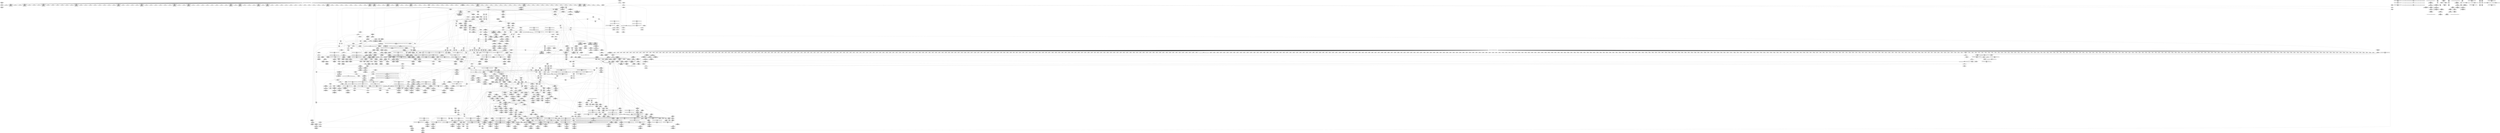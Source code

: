 digraph {
	CE0x49b7950 [shape=record,shape=Mrecord,label="{CE0x49b7950|__aa_current_profile:land.lhs.true}"]
	CE0x4940190 [shape=record,shape=Mrecord,label="{CE0x4940190|GLOBAL:common_perm_create|*Constant*|*SummSource*}"]
	CE0x495fdc0 [shape=record,shape=Mrecord,label="{CE0x495fdc0|common_perm_create:land.lhs.true2|*SummSink*}"]
	CE0x4973030 [shape=record,shape=Mrecord,label="{CE0x4973030|104:_%struct.inode*,_:_CRE_184,185_}"]
	CE0x4a9c0b0 [shape=record,shape=Mrecord,label="{CE0x4a9c0b0|72:_i32,_:_CRE_488,496_}"]
	CE0x4a32700 [shape=record,shape=Mrecord,label="{CE0x4a32700|VOIDTB_TE:_CE_147,148_}"]
	CE0x4a38ef0 [shape=record,shape=Mrecord,label="{CE0x4a38ef0|aa_cred_profile:tmp3}"]
	CE0x49db130 [shape=record,shape=Mrecord,label="{CE0x49db130|i64*_getelementptr_inbounds_(_16_x_i64_,_16_x_i64_*___llvm_gcov_ctr46,_i64_0,_i64_9)|*Constant*|*SummSource*}"]
	CE0x49db5b0 [shape=record,shape=Mrecord,label="{CE0x49db5b0|aa_cred_profile:tmp23|security/apparmor/include/context.h,100}"]
	CE0x4a4f9a0 [shape=record,shape=Mrecord,label="{CE0x4a4f9a0|GLOBAL:current_task|Global_var:current_task}"]
	CE0x49868b0 [shape=record,shape=Mrecord,label="{CE0x49868b0|104:_%struct.inode*,_:_CRE_0,4_|*MultipleSource*|*LoadInst*|security/apparmor/lsm.c,253|security/apparmor/lsm.c,253}"]
	CE0x49582e0 [shape=record,shape=Mrecord,label="{CE0x49582e0|get_current:tmp2}"]
	CE0x4a93ad0 [shape=record,shape=Mrecord,label="{CE0x4a93ad0|72:_i32,_:_CRE_194,195_}"]
	CE0x4a224b0 [shape=record,shape=Mrecord,label="{CE0x4a224b0|aa_cred_profile:bb}"]
	CE0x46c5570 [shape=record,shape=Mrecord,label="{CE0x46c5570|apparmor_path_symlink:dir|Function::apparmor_path_symlink&Arg::dir::}"]
	CE0x4978210 [shape=record,shape=Mrecord,label="{CE0x4978210|common_perm_create:tmp5|security/apparmor/lsm.c,251|*SummSink*}"]
	CE0x4a11250 [shape=record,shape=Mrecord,label="{CE0x4a11250|i64_1|*Constant*}"]
	CE0x49664d0 [shape=record,shape=Mrecord,label="{CE0x49664d0|mediated_filesystem:tmp1|*SummSink*}"]
	CE0x4a6bfb0 [shape=record,shape=Mrecord,label="{CE0x4a6bfb0|aa_cred_profile:tmp21|security/apparmor/include/context.h,100|*SummSource*}"]
	CE0x4aa5ac0 [shape=record,shape=Mrecord,label="{CE0x4aa5ac0|72:_i32,_:_CRE_897,898_}"]
	CE0x4a4d7c0 [shape=record,shape=Mrecord,label="{CE0x4a4d7c0|aa_cred_profile:tmp4|*LoadInst*|security/apparmor/include/context.h,99|*SummSink*}"]
	CE0x4a1ecd0 [shape=record,shape=Mrecord,label="{CE0x4a1ecd0|_call_void_mcount()_#2}"]
	CE0x49b6cf0 [shape=record,shape=Mrecord,label="{CE0x49b6cf0|common_perm:tmp9|security/apparmor/lsm.c,172|*SummSource*}"]
	CE0x4a6d160 [shape=record,shape=Mrecord,label="{CE0x4a6d160|VOIDTB_TE:_CE_166,167_}"]
	CE0x4a54ae0 [shape=record,shape=Mrecord,label="{CE0x4a54ae0|VOIDTB_TE:_CE_183,184_}"]
	CE0x4aa59b0 [shape=record,shape=Mrecord,label="{CE0x4aa59b0|72:_i32,_:_CRE_896,897_}"]
	CE0x49855a0 [shape=record,shape=Mrecord,label="{CE0x49855a0|common_perm_create:dentry6|security/apparmor/lsm.c,253|*SummSink*}"]
	CE0x49aa920 [shape=record,shape=Mrecord,label="{CE0x49aa920|get_current:tmp3|*SummSource*}"]
	CE0x49b8c40 [shape=record,shape=Mrecord,label="{CE0x49b8c40|common_perm_dir_dentry:entry|*SummSource*}"]
	CE0x4932850 [shape=record,shape=Mrecord,label="{CE0x4932850|_call_void_mcount()_#2|*SummSource*}"]
	CE0x4a60200 [shape=record,shape=Mrecord,label="{CE0x4a60200|aa_cred_profile:tmp32|security/apparmor/include/context.h,101|*SummSource*}"]
	CE0x4956b40 [shape=record,shape=Mrecord,label="{CE0x4956b40|i8*_getelementptr_inbounds_(_24_x_i8_,_24_x_i8_*_.str8,_i32_0,_i32_0)|*Constant*}"]
	CE0x493fa10 [shape=record,shape=Mrecord,label="{CE0x493fa10|i16_-24576|*Constant*}"]
	CE0x4a93f10 [shape=record,shape=Mrecord,label="{CE0x4a93f10|72:_i32,_:_CRE_198,199_}"]
	CE0x4a63e70 [shape=record,shape=Mrecord,label="{CE0x4a63e70|aa_cred_profile:lnot3|security/apparmor/include/context.h,100|*SummSource*}"]
	CE0x496bb00 [shape=record,shape=Mrecord,label="{CE0x496bb00|common_perm:tmp6|security/apparmor/lsm.c,169|*SummSink*}"]
	CE0x4aa4ad0 [shape=record,shape=Mrecord,label="{CE0x4aa4ad0|72:_i32,_:_CRE_882,883_}"]
	CE0x4a18a10 [shape=record,shape=Mrecord,label="{CE0x4a18a10|aa_path_perm:flags|Function::aa_path_perm&Arg::flags::|*SummSink*}"]
	CE0x4a96000 [shape=record,shape=Mrecord,label="{CE0x4a96000|72:_i32,_:_CRE_256,257_}"]
	CE0x4a93e00 [shape=record,shape=Mrecord,label="{CE0x4a93e00|72:_i32,_:_CRE_197,198_}"]
	CE0x4aa1d50 [shape=record,shape=Mrecord,label="{CE0x4aa1d50|72:_i32,_:_CRE_656,664_}"]
	CE0x4a10910 [shape=record,shape=Mrecord,label="{CE0x4a10910|_ret_%struct.aa_profile*_%call4,_!dbg_!15494|security/apparmor/include/context.h,138|*SummSink*}"]
	CE0x4a49f50 [shape=record,shape=Mrecord,label="{CE0x4a49f50|__aa_current_profile:call3|security/apparmor/include/context.h,138|*SummSource*}"]
	CE0x49dc950 [shape=record,shape=Mrecord,label="{CE0x49dc950|aa_cred_profile:tmp25|security/apparmor/include/context.h,100}"]
	CE0x4a4ed00 [shape=record,shape=Mrecord,label="{CE0x4a4ed00|VOIDTB_TE:_CE_112,144_}"]
	CE0x4a0d310 [shape=record,shape=Mrecord,label="{CE0x4a0d310|common_perm:path|Function::common_perm&Arg::path::}"]
	CE0x4a5d710 [shape=record,shape=Mrecord,label="{CE0x4a5d710|aa_cred_profile:tmp29|security/apparmor/include/context.h,100}"]
	CE0x4963140 [shape=record,shape=Mrecord,label="{CE0x4963140|common_perm_create:tobool5|security/apparmor/lsm.c,253|*SummSource*}"]
	CE0x4a39ae0 [shape=record,shape=Mrecord,label="{CE0x4a39ae0|__aa_current_profile:tmp4|security/apparmor/include/context.h,138}"]
	CE0x4a4bf50 [shape=record,shape=Mrecord,label="{CE0x4a4bf50|GLOBAL:aa_cred_profile|*Constant*|*SummSource*}"]
	CE0x498ad30 [shape=record,shape=Mrecord,label="{CE0x498ad30|common_perm_create:tmp17|security/apparmor/lsm.c,251|*SummSink*}"]
	CE0x49fa7a0 [shape=record,shape=Mrecord,label="{CE0x49fa7a0|72:_i32,_:_CRE_80,88_}"]
	CE0x4a95450 [shape=record,shape=Mrecord,label="{CE0x4a95450|72:_i32,_:_CRE_245,246_}"]
	CE0x49aaaf0 [shape=record,shape=Mrecord,label="{CE0x49aaaf0|104:_%struct.inode*,_:_CRE_207,208_}"]
	CE0x4aa6890 [shape=record,shape=Mrecord,label="{CE0x4aa6890|72:_i32,_:_CRE_910,911_}"]
	CE0x4a918d0 [shape=record,shape=Mrecord,label="{CE0x4a918d0|72:_i32,_:_CRE_162,163_}"]
	CE0x493b380 [shape=record,shape=Mrecord,label="{CE0x493b380|GLOBAL:__llvm_gcov_ctr60|Global_var:__llvm_gcov_ctr60}"]
	CE0x4959e00 [shape=record,shape=Mrecord,label="{CE0x4959e00|common_perm_create:tmp9|security/apparmor/lsm.c,251}"]
	CE0x4a98860 [shape=record,shape=Mrecord,label="{CE0x4a98860|72:_i32,_:_CRE_294,295_}"]
	CE0x4a9fe50 [shape=record,shape=Mrecord,label="{CE0x4a9fe50|72:_i32,_:_CRE_599,600_}"]
	CE0x4aa0a00 [shape=record,shape=Mrecord,label="{CE0x4aa0a00|72:_i32,_:_CRE_610,611_}"]
	CE0x498b0a0 [shape=record,shape=Mrecord,label="{CE0x498b0a0|common_perm_create:tmp18|security/apparmor/lsm.c,251|*SummSink*}"]
	CE0x4a52bf0 [shape=record,shape=Mrecord,label="{CE0x4a52bf0|aa_cred_profile:lnot.ext|security/apparmor/include/context.h,100|*SummSource*}"]
	CE0x4a32f90 [shape=record,shape=Mrecord,label="{CE0x4a32f90|i64*_getelementptr_inbounds_(_11_x_i64_,_11_x_i64_*___llvm_gcov_ctr58,_i64_0,_i64_1)|*Constant*}"]
	CE0x4a61650 [shape=record,shape=Mrecord,label="{CE0x4a61650|aa_cred_profile:tmp1|*SummSink*}"]
	CE0x4a53f10 [shape=record,shape=Mrecord,label="{CE0x4a53f10|VOIDTB_TE:_CE_176,177_}"]
	CE0x4989d60 [shape=record,shape=Mrecord,label="{CE0x4989d60|common_perm_create:cred|security/apparmor/lsm.c,251|*SummSource*}"]
	CE0x4a42890 [shape=record,shape=Mrecord,label="{CE0x4a42890|i64*_getelementptr_inbounds_(_11_x_i64_,_11_x_i64_*___llvm_gcov_ctr58,_i64_0,_i64_8)|*Constant*|*SummSink*}"]
	CE0x4a97100 [shape=record,shape=Mrecord,label="{CE0x4a97100|72:_i32,_:_CRE_272,273_}"]
	CE0x4a39770 [shape=record,shape=Mrecord,label="{CE0x4a39770|aa_cred_profile:do.end|*SummSink*}"]
	CE0x4974920 [shape=record,shape=Mrecord,label="{CE0x4974920|104:_%struct.inode*,_:_CRE_205,206_}"]
	CE0x4967500 [shape=record,shape=Mrecord,label="{CE0x4967500|i64*_getelementptr_inbounds_(_2_x_i64_,_2_x_i64_*___llvm_gcov_ctr55,_i64_0,_i64_0)|*Constant*|*SummSource*}"]
	CE0x4983d80 [shape=record,shape=Mrecord,label="{CE0x4983d80|i64_2|*Constant*}"]
	CE0x4974200 [shape=record,shape=Mrecord,label="{CE0x4974200|104:_%struct.inode*,_:_CRE_199,200_}"]
	CE0x49ba4b0 [shape=record,shape=Mrecord,label="{CE0x49ba4b0|common_perm_dir_dentry:cond|Function::common_perm_dir_dentry&Arg::cond::}"]
	CE0x49aecc0 [shape=record,shape=Mrecord,label="{CE0x49aecc0|common_perm_create:tmp29|security/apparmor/lsm.c,253}"]
	CE0x4a3bf90 [shape=record,shape=Mrecord,label="{CE0x4a3bf90|i1_true|*Constant*}"]
	CE0x4a9d2c0 [shape=record,shape=Mrecord,label="{CE0x4a9d2c0|72:_i32,_:_CRE_558,559_}"]
	CE0x4a4eb60 [shape=record,shape=Mrecord,label="{CE0x4a4eb60|VOIDTB_TE:_CE_96,104_}"]
	CE0x4a60890 [shape=record,shape=Mrecord,label="{CE0x4a60890|aa_cred_profile:tmp33|security/apparmor/include/context.h,101|*SummSource*}"]
	CE0x4973d40 [shape=record,shape=Mrecord,label="{CE0x4973d40|104:_%struct.inode*,_:_CRE_195,196_}"]
	CE0x4a5b990 [shape=record,shape=Mrecord,label="{CE0x4a5b990|aa_cred_profile:tmp31|security/apparmor/include/context.h,100|*SummSink*}"]
	CE0x4a40bd0 [shape=record,shape=Mrecord,label="{CE0x4a40bd0|__aa_current_profile:tmp11|security/apparmor/include/context.h,138|*SummSink*}"]
	CE0x4a906c0 [shape=record,shape=Mrecord,label="{CE0x4a906c0|72:_i32,_:_CRE_145,146_}"]
	CE0x49335f0 [shape=record,shape=Mrecord,label="{CE0x49335f0|COLLAPSED:_GCMRE___llvm_gcov_ctr64_internal_global_2_x_i64_zeroinitializer:_elem_0:default:}"]
	CE0x4a9ec40 [shape=record,shape=Mrecord,label="{CE0x4a9ec40|72:_i32,_:_CRE_582,583_}"]
	CE0x4a5bb50 [shape=record,shape=Mrecord,label="{CE0x4a5bb50|i64*_getelementptr_inbounds_(_16_x_i64_,_16_x_i64_*___llvm_gcov_ctr46,_i64_0,_i64_15)|*Constant*}"]
	CE0x49b8990 [shape=record,shape=Mrecord,label="{CE0x49b8990|__aa_current_profile:if.then}"]
	CE0x4a57010 [shape=record,shape=Mrecord,label="{CE0x4a57010|0:_%struct.aa_profile*,_:_CMRE_8,16_|*MultipleSource*|security/apparmor/include/context.h,99|*LoadInst*|security/apparmor/include/context.h,99|security/apparmor/include/context.h,100}"]
	CE0x49da0c0 [shape=record,shape=Mrecord,label="{CE0x49da0c0|void_(i8*,_i32,_i64)*_asm_sideeffect_1:_09ud2_0A.pushsection___bug_table,_22a_22_0A2:_09.long_1b_-_2b,_$_0:c_-_2b_0A_09.word_$_1:c_,_0_0A_09.org_2b+$_2:c_0A.popsection_,_i,i,i,_dirflag_,_fpsr_,_flags_}"]
	"CONST[source:0(mediator),value:0(static)][purpose:{operation}][SrcIdx:4]"
	CE0x4a5e360 [shape=record,shape=Mrecord,label="{CE0x4a5e360|aa_cred_profile:tmp34|security/apparmor/include/context.h,101}"]
	CE0x49323a0 [shape=record,shape=Mrecord,label="{CE0x49323a0|i64*_getelementptr_inbounds_(_2_x_i64_,_2_x_i64_*___llvm_gcov_ctr56,_i64_0,_i64_1)|*Constant*}"]
	CE0x495fcf0 [shape=record,shape=Mrecord,label="{CE0x495fcf0|common_perm_create:land.lhs.true2|*SummSource*}"]
	CE0x495fab0 [shape=record,shape=Mrecord,label="{CE0x495fab0|common_perm_create:do.end|*SummSink*}"]
	CE0x4a8fe70 [shape=record,shape=Mrecord,label="{CE0x4a8fe70|72:_i32,_:_CRE_137,138_}"]
	CE0x4a56230 [shape=record,shape=Mrecord,label="{CE0x4a56230|aa_cred_profile:tmp11|security/apparmor/include/context.h,100|*SummSource*}"]
	CE0x4a37ab0 [shape=record,shape=Mrecord,label="{CE0x4a37ab0|aa_cred_profile:tmp8|security/apparmor/include/context.h,100}"]
	CE0x4a4a900 [shape=record,shape=Mrecord,label="{CE0x4a4a900|_ret_%struct.task_struct*_%tmp4,_!dbg_!15471|./arch/x86/include/asm/current.h,14}"]
	CE0x4a20800 [shape=record,shape=Mrecord,label="{CE0x4a20800|common_perm_dir_dentry:tmp4|*LoadInst*|security/apparmor/lsm.c,189|*SummSource*}"]
	CE0x4a327a0 [shape=record,shape=Mrecord,label="{CE0x4a327a0|VOIDTB_TE:_CE_148,149_}"]
	CE0x4aa03a0 [shape=record,shape=Mrecord,label="{CE0x4aa03a0|72:_i32,_:_CRE_604,605_}"]
	CE0x49dbe50 [shape=record,shape=Mrecord,label="{CE0x49dbe50|i64*_getelementptr_inbounds_(_16_x_i64_,_16_x_i64_*___llvm_gcov_ctr46,_i64_0,_i64_10)|*Constant*|*SummSource*}"]
	"CONST[source:0(mediator),value:0(static)][purpose:{operation}][SnkIdx:4]"
	CE0x4a0e8f0 [shape=record,shape=Mrecord,label="{CE0x4a0e8f0|common_perm:if.end}"]
	CE0x4aa6010 [shape=record,shape=Mrecord,label="{CE0x4aa6010|72:_i32,_:_CRE_902,903_}"]
	CE0x49bac20 [shape=record,shape=Mrecord,label="{CE0x49bac20|_ret_i32_%call,_!dbg_!15477|security/apparmor/lsm.c,191|*SummSource*}"]
	CE0x4948af0 [shape=record,shape=Mrecord,label="{CE0x4948af0|common_perm_create:do.end|*SummSource*}"]
	CE0x4a4bb10 [shape=record,shape=Mrecord,label="{CE0x4a4bb10|GLOBAL:aa_cred_profile|*Constant*}"]
	CE0x49746c0 [shape=record,shape=Mrecord,label="{CE0x49746c0|104:_%struct.inode*,_:_CRE_203,204_}"]
	CE0x4a4d640 [shape=record,shape=Mrecord,label="{CE0x4a4d640|aa_cred_profile:tmp4|*LoadInst*|security/apparmor/include/context.h,99|*SummSource*}"]
	CE0x4a37d00 [shape=record,shape=Mrecord,label="{CE0x4a37d00|__aa_current_profile:tmp}"]
	CE0x4a95230 [shape=record,shape=Mrecord,label="{CE0x4a95230|72:_i32,_:_CRE_243,244_}"]
	CE0x4aa6cd0 [shape=record,shape=Mrecord,label="{CE0x4aa6cd0|72:_i32,_:_CRE_914,915_}"]
	CE0x4a1c670 [shape=record,shape=Mrecord,label="{CE0x4a1c670|mediated_filesystem:tobool|security/apparmor/include/apparmor.h,117}"]
	CE0x4a1b6d0 [shape=record,shape=Mrecord,label="{CE0x4a1b6d0|common_perm:tmp4|security/apparmor/lsm.c,169|*SummSink*}"]
	CE0x4a39910 [shape=record,shape=Mrecord,label="{CE0x4a39910|i64_3|*Constant*}"]
	CE0x4a19a30 [shape=record,shape=Mrecord,label="{CE0x4a19a30|common_perm:mode|security/apparmor/lsm.c,169}"]
	CE0x4a9e5e0 [shape=record,shape=Mrecord,label="{CE0x4a9e5e0|72:_i32,_:_CRE_576,577_}"]
	CE0x49f7d30 [shape=record,shape=Mrecord,label="{CE0x49f7d30|VOIDTB_TE:_CE_223,224_}"]
	CE0x4973620 [shape=record,shape=Mrecord,label="{CE0x4973620|104:_%struct.inode*,_:_CRE_189,190_}"]
	CE0x49f8a20 [shape=record,shape=Mrecord,label="{CE0x49f8a20|VOIDTB_TE:_CE_305,306_}"]
	CE0x4969810 [shape=record,shape=Mrecord,label="{CE0x4969810|common_perm_create:fsuid|security/apparmor/lsm.c,251}"]
	CE0x4970350 [shape=record,shape=Mrecord,label="{CE0x4970350|104:_%struct.inode*,_:_CRE_146,147_}"]
	CE0x4a60df0 [shape=record,shape=Mrecord,label="{CE0x4a60df0|aa_cred_profile:profile11|security/apparmor/include/context.h,101|*SummSource*}"]
	CE0x4932920 [shape=record,shape=Mrecord,label="{CE0x4932920|_call_void_mcount()_#2|*SummSink*}"]
	CE0x493c560 [shape=record,shape=Mrecord,label="{CE0x493c560|common_perm_create:dentry|Function::common_perm_create&Arg::dentry::|*SummSink*}"]
	CE0x4a50d00 [shape=record,shape=Mrecord,label="{CE0x4a50d00|aa_cred_profile:tmp5|security/apparmor/include/context.h,99|*SummSource*}"]
	CE0x4a5f5c0 [shape=record,shape=Mrecord,label="{CE0x4a5f5c0|VOIDTB_TE:_CE_196,197_}"]
	CE0x495a520 [shape=record,shape=Mrecord,label="{CE0x495a520|mediated_filesystem:inode|Function::mediated_filesystem&Arg::inode::|*SummSink*}"]
	CE0x4977c30 [shape=record,shape=Mrecord,label="{CE0x4977c30|_call_void_mcount()_#2|*SummSource*}"]
	CE0x4aa7990 [shape=record,shape=Mrecord,label="{CE0x4aa7990|72:_i32,_:_CRE_926,927_}"]
	CE0x4975b50 [shape=record,shape=Mrecord,label="{CE0x4975b50|common_perm_create:if.end9|*SummSink*}"]
	CE0x4946440 [shape=record,shape=Mrecord,label="{CE0x4946440|i64*_getelementptr_inbounds_(_2_x_i64_,_2_x_i64_*___llvm_gcov_ctr64,_i64_0,_i64_1)|*Constant*}"]
	CE0x4a58870 [shape=record,shape=Mrecord,label="{CE0x4a58870|0:_%struct.aa_profile*,_:_CMRE_0,8_|*MultipleSource*|security/apparmor/include/context.h,99|*LoadInst*|security/apparmor/include/context.h,99|security/apparmor/include/context.h,100}"]
	CE0x4a9e800 [shape=record,shape=Mrecord,label="{CE0x4a9e800|72:_i32,_:_CRE_578,579_}"]
	CE0x4a9a320 [shape=record,shape=Mrecord,label="{CE0x4a9a320|72:_i32,_:_CRE_376,384_}"]
	CE0x4a6a480 [shape=record,shape=Mrecord,label="{CE0x4a6a480|aa_cred_profile:lnot2|security/apparmor/include/context.h,100|*SummSource*}"]
	CE0x49ab930 [shape=record,shape=Mrecord,label="{CE0x49ab930|104:_%struct.inode*,_:_CRE_219,220_}"]
	CE0x4a68a50 [shape=record,shape=Mrecord,label="{CE0x4a68a50|aa_cred_profile:tmp|*SummSink*}"]
	CE0x4a6ae50 [shape=record,shape=Mrecord,label="{CE0x4a6ae50|VOIDTB_TE:_CE_153,154_}"]
	CE0x4a9c740 [shape=record,shape=Mrecord,label="{CE0x4a9c740|72:_i32,_:_CRE_520,528_}"]
	CE0x4971ad0 [shape=record,shape=Mrecord,label="{CE0x4971ad0|104:_%struct.inode*,_:_CRE_166,167_}"]
	CE0x4aa9310 [shape=record,shape=Mrecord,label="{CE0x4aa9310|72:_i32,_:_CRE_988,992_}"]
	CE0x4958350 [shape=record,shape=Mrecord,label="{CE0x4958350|get_current:tmp2|*SummSource*}"]
	CE0x4a36350 [shape=record,shape=Mrecord,label="{CE0x4a36350|aa_cred_profile:tobool|security/apparmor/include/context.h,100}"]
	CE0x4a1a7a0 [shape=record,shape=Mrecord,label="{CE0x4a1a7a0|GLOBAL:__llvm_gcov_ctr57|Global_var:__llvm_gcov_ctr57|*SummSink*}"]
	CE0x4a4a0b0 [shape=record,shape=Mrecord,label="{CE0x4a4a0b0|__aa_current_profile:call3|security/apparmor/include/context.h,138|*SummSink*}"]
	CE0x4971020 [shape=record,shape=Mrecord,label="{CE0x4971020|104:_%struct.inode*,_:_CRE_157,158_}"]
	CE0x49a1290 [shape=record,shape=Mrecord,label="{CE0x49a1290|40:_%struct.super_block*,_:_CRE_40,48_|*MultipleSource*|security/apparmor/include/apparmor.h,117|security/apparmor/lsm.c,253|Function::mediated_filesystem&Arg::inode::}"]
	CE0x4a96550 [shape=record,shape=Mrecord,label="{CE0x4a96550|72:_i32,_:_CRE_261,262_}"]
	CE0x4aa38f0 [shape=record,shape=Mrecord,label="{CE0x4aa38f0|72:_i32,_:_CRE_865,866_}"]
	CE0x4596270 [shape=record,shape=Mrecord,label="{CE0x4596270|apparmor_path_symlink:dentry|Function::apparmor_path_symlink&Arg::dentry::|*SummSource*}"]
	CE0x4a39110 [shape=record,shape=Mrecord,label="{CE0x4a39110|i64*_getelementptr_inbounds_(_11_x_i64_,_11_x_i64_*___llvm_gcov_ctr58,_i64_0,_i64_0)|*Constant*}"]
	CE0x4a95ab0 [shape=record,shape=Mrecord,label="{CE0x4a95ab0|72:_i32,_:_CRE_251,252_}"]
	CE0x4a92480 [shape=record,shape=Mrecord,label="{CE0x4a92480|72:_i32,_:_CRE_173,174_}"]
	CE0x4a12070 [shape=record,shape=Mrecord,label="{CE0x4a12070|i64*_getelementptr_inbounds_(_5_x_i64_,_5_x_i64_*___llvm_gcov_ctr57,_i64_0,_i64_0)|*Constant*|*SummSource*}"]
	CE0x4a43740 [shape=record,shape=Mrecord,label="{CE0x4a43740|GLOBAL:lockdep_rcu_suspicious|*Constant*}"]
	CE0x49fa5a0 [shape=record,shape=Mrecord,label="{CE0x49fa5a0|72:_i32,_:_CRE_72,76_}"]
	CE0x4a676d0 [shape=record,shape=Mrecord,label="{CE0x4a676d0|aa_cred_profile:lor.rhs|*SummSource*}"]
	CE0x4a49410 [shape=record,shape=Mrecord,label="{CE0x4a49410|__aa_current_profile:tmp19|security/apparmor/include/context.h,138|*SummSink*}"]
	CE0x4a4b400 [shape=record,shape=Mrecord,label="{CE0x4a4b400|__aa_current_profile:tmp21|security/apparmor/include/context.h,138|*SummSink*}"]
	CE0x4959a80 [shape=record,shape=Mrecord,label="{CE0x4959a80|i64_5|*Constant*}"]
	CE0x49464b0 [shape=record,shape=Mrecord,label="{CE0x49464b0|i64*_getelementptr_inbounds_(_2_x_i64_,_2_x_i64_*___llvm_gcov_ctr64,_i64_0,_i64_1)|*Constant*|*SummSource*}"]
	CE0x49ae930 [shape=record,shape=Mrecord,label="{CE0x49ae930|i64_12|*Constant*}"]
	CE0x493d9e0 [shape=record,shape=Mrecord,label="{CE0x493d9e0|common_perm_create:tmp|*SummSink*}"]
	CE0x4a17700 [shape=record,shape=Mrecord,label="{CE0x4a17700|aa_path_perm:entry|*SummSource*}"]
	CE0x4a0cd70 [shape=record,shape=Mrecord,label="{CE0x4a0cd70|common_perm:entry|*SummSource*}"]
	CE0x4954be0 [shape=record,shape=Mrecord,label="{CE0x4954be0|common_perm_create:tmp22|*LoadInst*|security/apparmor/lsm.c,253|*SummSource*}"]
	CE0x4a92150 [shape=record,shape=Mrecord,label="{CE0x4a92150|72:_i32,_:_CRE_170,171_}"]
	CE0x4aa7aa0 [shape=record,shape=Mrecord,label="{CE0x4aa7aa0|72:_i32,_:_CRE_927,928_}"]
	CE0x4a6e8a0 [shape=record,shape=Mrecord,label="{CE0x4a6e8a0|aa_cred_profile:tmp}"]
	CE0x4958760 [shape=record,shape=Mrecord,label="{CE0x4958760|common_perm_create:if.then8|*SummSource*}"]
	CE0x493f660 [shape=record,shape=Mrecord,label="{CE0x493f660|i32_16|*Constant*|*SummSource*}"]
	CE0x49750e0 [shape=record,shape=Mrecord,label="{CE0x49750e0|get_current:tmp4|./arch/x86/include/asm/current.h,14}"]
	CE0x4a59b00 [shape=record,shape=Mrecord,label="{CE0x4a59b00|i64*_getelementptr_inbounds_(_16_x_i64_,_16_x_i64_*___llvm_gcov_ctr46,_i64_0,_i64_12)|*Constant*|*SummSink*}"]
	CE0x4948930 [shape=record,shape=Mrecord,label="{CE0x4948930|common_perm_create:if.end|*SummSink*}"]
	CE0x49bc720 [shape=record,shape=Mrecord,label="{CE0x49bc720|get_current:bb|*SummSource*}"]
	CE0x4976dc0 [shape=record,shape=Mrecord,label="{CE0x4976dc0|i64_2|*Constant*}"]
	CE0x4a482a0 [shape=record,shape=Mrecord,label="{CE0x4a482a0|i32_22|*Constant*|*SummSource*}"]
	CE0x4950130 [shape=record,shape=Mrecord,label="{CE0x4950130|GLOBAL:common_perm_create.__warned|Global_var:common_perm_create.__warned|*SummSink*}"]
	CE0x4962c10 [shape=record,shape=Mrecord,label="{CE0x4962c10|common_perm_create:tmp6|security/apparmor/lsm.c,251|*SummSink*}"]
	CE0x4a6af60 [shape=record,shape=Mrecord,label="{CE0x4a6af60|VOIDTB_TE:_CE_154,155_}"]
	CE0x4a93690 [shape=record,shape=Mrecord,label="{CE0x4a93690|72:_i32,_:_CRE_190,191_}"]
	CE0x4a54d00 [shape=record,shape=Mrecord,label="{CE0x4a54d00|VOIDTB_TE:_CE_185,186_}"]
	CE0x4a62720 [shape=record,shape=Mrecord,label="{CE0x4a62720|VOIDTB_TE:_CE_149,150_}"]
	CE0x49bb7e0 [shape=record,shape=Mrecord,label="{CE0x49bb7e0|i64*_getelementptr_inbounds_(_17_x_i64_,_17_x_i64_*___llvm_gcov_ctr60,_i64_0,_i64_16)|*Constant*|*SummSink*}"]
	CE0x4a548c0 [shape=record,shape=Mrecord,label="{CE0x4a548c0|VOIDTB_TE:_CE_181,182_}"]
	CE0x4a9b610 [shape=record,shape=Mrecord,label="{CE0x4a9b610|72:_i32,_:_CRE_478,479_}"]
	CE0x4947e20 [shape=record,shape=Mrecord,label="{CE0x4947e20|common_perm_create:mode|Function::common_perm_create&Arg::mode::}"]
	CE0x4a180b0 [shape=record,shape=Mrecord,label="{CE0x4a180b0|aa_path_perm:profile|Function::aa_path_perm&Arg::profile::|*SummSink*}"]
	CE0x4985850 [shape=record,shape=Mrecord,label="{CE0x4985850|common_perm_create:tmp27|*LoadInst*|security/apparmor/lsm.c,253|*SummSource*}"]
	CE0x4a91050 [shape=record,shape=Mrecord,label="{CE0x4a91050|72:_i32,_:_CRE_154,155_}"]
	CE0x49458d0 [shape=record,shape=Mrecord,label="{CE0x49458d0|get_current:tmp1|*SummSink*}"]
	CE0x4a21ff0 [shape=record,shape=Mrecord,label="{CE0x4a21ff0|common_perm_dir_dentry:tmp2|*SummSource*}"]
	CE0x49545d0 [shape=record,shape=Mrecord,label="{CE0x49545d0|common_perm_create:tmp35|security/apparmor/lsm.c,256}"]
	CE0x49fec20 [shape=record,shape=Mrecord,label="{CE0x49fec20|VOIDTB_TE:_CE_207,208_}"]
	CE0x4a1e900 [shape=record,shape=Mrecord,label="{CE0x4a1e900|common_perm_dir_dentry:tmp3}"]
	CE0x4961b10 [shape=record,shape=Mrecord,label="{CE0x4961b10|i64*_getelementptr_inbounds_(_17_x_i64_,_17_x_i64_*___llvm_gcov_ctr60,_i64_0,_i64_8)|*Constant*|*SummSource*}"]
	CE0x4596170 [shape=record,shape=Mrecord,label="{CE0x4596170|common_perm_create:dir|Function::common_perm_create&Arg::dir::|*SummSink*}"]
	CE0x4aa0070 [shape=record,shape=Mrecord,label="{CE0x4aa0070|72:_i32,_:_CRE_601,602_}"]
	CE0x4aa08f0 [shape=record,shape=Mrecord,label="{CE0x4aa08f0|72:_i32,_:_CRE_609,610_}"]
	CE0x4aa8dc0 [shape=record,shape=Mrecord,label="{CE0x4aa8dc0|72:_i32,_:_CRE_980,981_}"]
	CE0x49aa9c0 [shape=record,shape=Mrecord,label="{CE0x49aa9c0|get_current:tmp3|*SummSink*}"]
	CE0x4a8fb40 [shape=record,shape=Mrecord,label="{CE0x4a8fb40|72:_i32,_:_CRE_120,128_}"]
	CE0x49457a0 [shape=record,shape=Mrecord,label="{CE0x49457a0|get_current:tmp|*SummSink*}"]
	CE0x495edb0 [shape=record,shape=Mrecord,label="{CE0x495edb0|i32_251|*Constant*|*SummSource*}"]
	CE0x4959310 [shape=record,shape=Mrecord,label="{CE0x4959310|common_perm_dir_dentry:tmp}"]
	CE0x496e0b0 [shape=record,shape=Mrecord,label="{CE0x496e0b0|i64_4|*Constant*}"]
	CE0x4a12330 [shape=record,shape=Mrecord,label="{CE0x4a12330|common_perm:tmp|*SummSource*}"]
	CE0x4a33fa0 [shape=record,shape=Mrecord,label="{CE0x4a33fa0|i64*_getelementptr_inbounds_(_16_x_i64_,_16_x_i64_*___llvm_gcov_ctr46,_i64_0,_i64_0)|*Constant*}"]
	CE0x4953e60 [shape=record,shape=Mrecord,label="{CE0x4953e60|i64*_getelementptr_inbounds_(_17_x_i64_,_17_x_i64_*___llvm_gcov_ctr60,_i64_0,_i64_15)|*Constant*|*SummSource*}"]
	CE0x493b0b0 [shape=record,shape=Mrecord,label="{CE0x493b0b0|44:_i32,_48:_i16,_128:_i8*,_:_SCMRE_0,4_|*MultipleSource*|security/apparmor/lsm.c, 251|security/apparmor/lsm.c,251}"]
	CE0x4a3cb90 [shape=record,shape=Mrecord,label="{CE0x4a3cb90|aa_cred_profile:tmp9|security/apparmor/include/context.h,100}"]
	CE0x495e760 [shape=record,shape=Mrecord,label="{CE0x495e760|i8*_getelementptr_inbounds_(_24_x_i8_,_24_x_i8_*_.str8,_i32_0,_i32_0)|*Constant*|*SummSource*}"]
	CE0x4aa9420 [shape=record,shape=Mrecord,label="{CE0x4aa9420|72:_i32,_:_CRE_992,1000_}"]
	CE0x4960200 [shape=record,shape=Mrecord,label="{CE0x4960200|aa_cred_profile:do.body6|*SummSource*}"]
	CE0x4a48980 [shape=record,shape=Mrecord,label="{CE0x4a48980|i64_6|*Constant*|*SummSink*}"]
	CE0x4a94570 [shape=record,shape=Mrecord,label="{CE0x4a94570|72:_i32,_:_CRE_204,205_}"]
	CE0x4a20df0 [shape=record,shape=Mrecord,label="{CE0x4a20df0|common_perm_dir_dentry:dentry2|security/apparmor/lsm.c,189}"]
	CE0x4a9dd60 [shape=record,shape=Mrecord,label="{CE0x4a9dd60|72:_i32,_:_CRE_568,569_}"]
	CE0x4a94ac0 [shape=record,shape=Mrecord,label="{CE0x4a94ac0|72:_i32,_:_CRE_212,216_}"]
	CE0x4aa4140 [shape=record,shape=Mrecord,label="{CE0x4aa4140|72:_i32,_:_CRE_873,874_}"]
	CE0x4aa5790 [shape=record,shape=Mrecord,label="{CE0x4aa5790|72:_i32,_:_CRE_894,895_}"]
	CE0x49ff8e0 [shape=record,shape=Mrecord,label="{CE0x49ff8e0|VOIDTB_TE:_CE_219,220_}"]
	CE0x4a9a870 [shape=record,shape=Mrecord,label="{CE0x4a9a870|72:_i32,_:_CRE_416,424_}"]
	CE0x49af770 [shape=record,shape=Mrecord,label="{CE0x49af770|common_perm_create:tmp31|security/apparmor/lsm.c,253|*SummSource*}"]
	CE0x4a31480 [shape=record,shape=Mrecord,label="{CE0x4a31480|__aa_current_profile:tmp2|*SummSource*}"]
	CE0x4a99c90 [shape=record,shape=Mrecord,label="{CE0x4a99c90|72:_i32,_:_CRE_320,328_}"]
	CE0x4973750 [shape=record,shape=Mrecord,label="{CE0x4973750|104:_%struct.inode*,_:_CRE_190,191_}"]
	CE0x4a9f3b0 [shape=record,shape=Mrecord,label="{CE0x4a9f3b0|72:_i32,_:_CRE_589,590_}"]
	CE0x4a52fb0 [shape=record,shape=Mrecord,label="{CE0x4a52fb0|VOIDTB_TE:_CE_188,189_}"]
	CE0x4945c20 [shape=record,shape=Mrecord,label="{CE0x4945c20|i32_1|*Constant*}"]
	CE0x4a3b260 [shape=record,shape=Mrecord,label="{CE0x4a3b260|aa_cred_profile:do.body6|*SummSink*}"]
	CE0x4a33c00 [shape=record,shape=Mrecord,label="{CE0x4a33c00|GLOBAL:llvm.expect.i64|*Constant*|*SummSink*}"]
	CE0x4a99410 [shape=record,shape=Mrecord,label="{CE0x4a99410|72:_i32,_:_CRE_305,306_}"]
	CE0x4968a80 [shape=record,shape=Mrecord,label="{CE0x4968a80|_call_void_mcount()_#2|*SummSink*}"]
	CE0x4a1d6d0 [shape=record,shape=Mrecord,label="{CE0x4a1d6d0|common_perm_dir_dentry:bb|*SummSink*}"]
	CE0x4989ca0 [shape=record,shape=Mrecord,label="{CE0x4989ca0|common_perm_create:cred|security/apparmor/lsm.c,251}"]
	CE0x4a97760 [shape=record,shape=Mrecord,label="{CE0x4a97760|72:_i32,_:_CRE_278,279_}"]
	CE0x4a41120 [shape=record,shape=Mrecord,label="{CE0x4a41120|__aa_current_profile:tmp12|security/apparmor/include/context.h,138|*SummSource*}"]
	CE0x496fb40 [shape=record,shape=Mrecord,label="{CE0x496fb40|104:_%struct.inode*,_:_CRE_96,104_|*MultipleSource*|*LoadInst*|security/apparmor/lsm.c,253|security/apparmor/lsm.c,253}"]
	CE0x496d730 [shape=record,shape=Mrecord,label="{CE0x496d730|common_perm_create:tmp19|security/apparmor/lsm.c,251}"]
	CE0x4a94130 [shape=record,shape=Mrecord,label="{CE0x4a94130|72:_i32,_:_CRE_200,201_}"]
	CE0x4a97320 [shape=record,shape=Mrecord,label="{CE0x4a97320|72:_i32,_:_CRE_274,275_}"]
	CE0x4959c00 [shape=record,shape=Mrecord,label="{CE0x4959c00|i64_5|*Constant*|*SummSink*}"]
	CE0x4a6dd90 [shape=record,shape=Mrecord,label="{CE0x4a6dd90|aa_cred_profile:tmp19|security/apparmor/include/context.h,100|*SummSink*}"]
	CE0x496fa10 [shape=record,shape=Mrecord,label="{CE0x496fa10|104:_%struct.inode*,_:_CRE_95,96_}"]
	CE0x4a91f30 [shape=record,shape=Mrecord,label="{CE0x4a91f30|72:_i32,_:_CRE_168,169_}"]
	CE0x4a5f8f0 [shape=record,shape=Mrecord,label="{CE0x4a5f8f0|VOIDTB_TE:_CE_199,200_}"]
	CE0x49b3500 [shape=record,shape=Mrecord,label="{CE0x49b3500|common_perm:error.0|*SummSource*}"]
	CE0x493bf40 [shape=record,shape=Mrecord,label="{CE0x493bf40|common_perm_create:uid|security/apparmor/lsm.c,251|*SummSink*}"]
	CE0x4a6ef10 [shape=record,shape=Mrecord,label="{CE0x4a6ef10|aa_cred_profile:tobool4|security/apparmor/include/context.h,100|*SummSource*}"]
	CE0x49ae1b0 [shape=record,shape=Mrecord,label="{CE0x49ae1b0|104:_%struct.inode*,_:_CRE_318,319_}"]
	CE0x4969da0 [shape=record,shape=Mrecord,label="{CE0x4969da0|common_perm_create:tmp20|security/apparmor/lsm.c,251|*SummSink*}"]
	CE0x494f950 [shape=record,shape=Mrecord,label="{CE0x494f950|common_perm_create:tobool|security/apparmor/lsm.c,251}"]
	CE0x4967a00 [shape=record,shape=Mrecord,label="{CE0x4967a00|__aa_current_profile:tmp4|security/apparmor/include/context.h,138|*SummSource*}"]
	CE0x4a489f0 [shape=record,shape=Mrecord,label="{CE0x4a489f0|aa_cred_profile:tmp14|security/apparmor/include/context.h,100}"]
	CE0x4a18dc0 [shape=record,shape=Mrecord,label="{CE0x4a18dc0|aa_path_perm:request|Function::aa_path_perm&Arg::request::|*SummSource*}"]
	CE0x4a34760 [shape=record,shape=Mrecord,label="{CE0x4a34760|aa_cred_profile:tmp8|security/apparmor/include/context.h,100|*SummSource*}"]
	CE0x49ba2f0 [shape=record,shape=Mrecord,label="{CE0x49ba2f0|common_perm_dir_dentry:mask|Function::common_perm_dir_dentry&Arg::mask::|*SummSource*}"]
	CE0x4965ee0 [shape=record,shape=Mrecord,label="{CE0x4965ee0|aa_cred_profile:lor.end|*SummSink*}"]
	CE0x49733c0 [shape=record,shape=Mrecord,label="{CE0x49733c0|104:_%struct.inode*,_:_CRE_187,188_}"]
	CE0x4a90c10 [shape=record,shape=Mrecord,label="{CE0x4a90c10|72:_i32,_:_CRE_150,151_}"]
	CE0x495a1e0 [shape=record,shape=Mrecord,label="{CE0x495a1e0|_ret_i1_%lnot,_!dbg_!15473|security/apparmor/include/apparmor.h,117|*SummSource*}"]
	CE0x49f9e70 [shape=record,shape=Mrecord,label="{CE0x49f9e70|72:_i32,_:_CRE_12,16_}"]
	CE0x4a611e0 [shape=record,shape=Mrecord,label="{CE0x4a611e0|VOIDTB_TE:_CE_91,92_}"]
	CE0x49843e0 [shape=record,shape=Mrecord,label="{CE0x49843e0|common_perm_create:tmp24|security/apparmor/lsm.c,253|*SummSource*}"]
	CE0x49483e0 [shape=record,shape=Mrecord,label="{CE0x49483e0|i32_0|*Constant*}"]
	CE0x4a5dab0 [shape=record,shape=Mrecord,label="{CE0x4a5dab0|i64*_getelementptr_inbounds_(_16_x_i64_,_16_x_i64_*___llvm_gcov_ctr46,_i64_0,_i64_15)|*Constant*|*SummSource*}"]
	CE0x4a48380 [shape=record,shape=Mrecord,label="{CE0x4a48380|aa_cred_profile:security|security/apparmor/include/context.h,99}"]
	CE0x4a4e940 [shape=record,shape=Mrecord,label="{CE0x4a4e940|i64_5|*Constant*}"]
	CE0x4aa2f60 [shape=record,shape=Mrecord,label="{CE0x4aa2f60|72:_i32,_:_CRE_800,804_}"]
	CE0x496d6c0 [shape=record,shape=Mrecord,label="{CE0x496d6c0|i32_10|*Constant*}"]
	CE0x4a48030 [shape=record,shape=Mrecord,label="{CE0x4a48030|i32_22|*Constant*}"]
	CE0x4aa24c0 [shape=record,shape=Mrecord,label="{CE0x4aa24c0|72:_i32,_:_CRE_704,712_}"]
	CE0x4a4a270 [shape=record,shape=Mrecord,label="{CE0x4a4a270|GLOBAL:get_current|*Constant*}"]
	CE0x4a10070 [shape=record,shape=Mrecord,label="{CE0x4a10070|common_perm:tmp2|security/apparmor/lsm.c,169|*SummSource*}"]
	CE0x4a99ff0 [shape=record,shape=Mrecord,label="{CE0x4a99ff0|72:_i32,_:_CRE_344,352_}"]
	CE0x4a232b0 [shape=record,shape=Mrecord,label="{CE0x4a232b0|common_perm_dir_dentry:tmp1|*SummSink*}"]
	CE0x4942cb0 [shape=record,shape=Mrecord,label="{CE0x4942cb0|i64_3|*Constant*|*SummSink*}"]
	CE0x4aa3f20 [shape=record,shape=Mrecord,label="{CE0x4aa3f20|72:_i32,_:_CRE_871,872_}"]
	CE0x49af0f0 [shape=record,shape=Mrecord,label="{CE0x49af0f0|common_perm_create:tmp30|security/apparmor/lsm.c,253}"]
	CE0x4aa6ef0 [shape=record,shape=Mrecord,label="{CE0x4aa6ef0|72:_i32,_:_CRE_916,917_}"]
	CE0x49fa4a0 [shape=record,shape=Mrecord,label="{CE0x49fa4a0|72:_i32,_:_CRE_64,72_}"]
	CE0x4a0d200 [shape=record,shape=Mrecord,label="{CE0x4a0d200|common_perm:op|Function::common_perm&Arg::op::|*SummSink*}"]
	CE0x4a385f0 [shape=record,shape=Mrecord,label="{CE0x4a385f0|i64_5|*Constant*}"]
	CE0x49ad730 [shape=record,shape=Mrecord,label="{CE0x49ad730|104:_%struct.inode*,_:_CRE_309,310_}"]
	CE0x4976a90 [shape=record,shape=Mrecord,label="{CE0x4976a90|common_perm_create:do.body|*SummSource*}"]
	CE0x49b1590 [shape=record,shape=Mrecord,label="{CE0x49b1590|mediated_filesystem:s_flags|security/apparmor/include/apparmor.h,117|*SummSink*}"]
	CE0x4a1a100 [shape=record,shape=Mrecord,label="{CE0x4a1a100|i64_0|*Constant*}"]
	CE0x4a96dd0 [shape=record,shape=Mrecord,label="{CE0x4a96dd0|72:_i32,_:_CRE_269,270_}"]
	CE0x4a44460 [shape=record,shape=Mrecord,label="{CE0x4a44460|i64*_getelementptr_inbounds_(_11_x_i64_,_11_x_i64_*___llvm_gcov_ctr58,_i64_0,_i64_9)|*Constant*|*SummSource*}"]
	CE0x4962ae0 [shape=record,shape=Mrecord,label="{CE0x4962ae0|common_perm_create:tmp6|security/apparmor/lsm.c,251|*SummSource*}"]
	CE0x493d040 [shape=record,shape=Mrecord,label="{CE0x493d040|common_perm_create:tmp9|security/apparmor/lsm.c,251|*SummSource*}"]
	CE0x4a6c940 [shape=record,shape=Mrecord,label="{CE0x4a6c940|void_(i8*,_i32,_i64)*_asm_sideeffect_1:_09ud2_0A.pushsection___bug_table,_22a_22_0A2:_09.long_1b_-_2b,_$_0:c_-_2b_0A_09.word_$_1:c_,_0_0A_09.org_2b+$_2:c_0A.popsection_,_i,i,i,_dirflag_,_fpsr_,_flags_|*SummSink*}"]
	CE0x494f810 [shape=record,shape=Mrecord,label="{CE0x494f810|common_perm_create:call|security/apparmor/lsm.c,251|*SummSource*}"]
	CE0x4a43380 [shape=record,shape=Mrecord,label="{CE0x4a43380|i8*_getelementptr_inbounds_(_36_x_i8_,_36_x_i8_*_.str12,_i32_0,_i32_0)|*Constant*|*SummSink*}"]
	CE0x4959d00 [shape=record,shape=Mrecord,label="{CE0x4959d00|i64*_getelementptr_inbounds_(_17_x_i64_,_17_x_i64_*___llvm_gcov_ctr60,_i64_0,_i64_6)|*Constant*}"]
	CE0x4a5e6f0 [shape=record,shape=Mrecord,label="{CE0x4a5e6f0|aa_cred_profile:tmp34|security/apparmor/include/context.h,101|*SummSource*}"]
	CE0x4a62830 [shape=record,shape=Mrecord,label="{CE0x4a62830|VOIDTB_TE:_CE_150,151_}"]
	CE0x49669c0 [shape=record,shape=Mrecord,label="{CE0x49669c0|VOIDTB_TE:_CE_24,40_}"]
	CE0x493c1c0 [shape=record,shape=Mrecord,label="{CE0x493c1c0|apparmor_path_symlink:tmp2|*SummSource*}"]
	CE0x4a6c0d0 [shape=record,shape=Mrecord,label="{CE0x4a6c0d0|aa_cred_profile:tmp21|security/apparmor/include/context.h,100|*SummSink*}"]
	CE0x4937990 [shape=record,shape=Mrecord,label="{CE0x4937990|apparmor_path_symlink:entry}"]
	CE0x4979200 [shape=record,shape=Mrecord,label="{CE0x4979200|i64_4|*Constant*|*SummSource*}"]
	CE0x49747f0 [shape=record,shape=Mrecord,label="{CE0x49747f0|104:_%struct.inode*,_:_CRE_204,205_}"]
	CE0x4984140 [shape=record,shape=Mrecord,label="{CE0x4984140|common_perm:tmp3|security/apparmor/lsm.c,169}"]
	CE0x4aa47a0 [shape=record,shape=Mrecord,label="{CE0x4aa47a0|72:_i32,_:_CRE_879,880_}"]
	CE0x4a3f3d0 [shape=record,shape=Mrecord,label="{CE0x4a3f3d0|__aa_current_profile:tobool1|security/apparmor/include/context.h,138|*SummSource*}"]
	CE0x4a5d900 [shape=record,shape=Mrecord,label="{CE0x4a5d900|aa_cred_profile:tmp29|security/apparmor/include/context.h,100|*SummSource*}"]
	CE0x4a96ff0 [shape=record,shape=Mrecord,label="{CE0x4a96ff0|72:_i32,_:_CRE_271,272_}"]
	CE0x4a42710 [shape=record,shape=Mrecord,label="{CE0x4a42710|i64*_getelementptr_inbounds_(_11_x_i64_,_11_x_i64_*___llvm_gcov_ctr58,_i64_0,_i64_8)|*Constant*|*SummSource*}"]
	CE0x4a4f5e0 [shape=record,shape=Mrecord,label="{CE0x4a4f5e0|get_current:tmp3}"]
	CE0x4a3e970 [shape=record,shape=Mrecord,label="{CE0x4a3e970|VOIDTB_TE:_CE_159,160_}"]
	CE0x49767c0 [shape=record,shape=Mrecord,label="{CE0x49767c0|%struct.task_struct*_(%struct.task_struct**)*_asm_movq_%gs:$_1:P_,$0_,_r,im,_dirflag_,_fpsr_,_flags_|*SummSink*}"]
	CE0x4a335b0 [shape=record,shape=Mrecord,label="{CE0x4a335b0|__aa_current_profile:bb}"]
	CE0x49704c0 [shape=record,shape=Mrecord,label="{CE0x49704c0|104:_%struct.inode*,_:_CRE_147,148_}"]
	CE0x4972dd0 [shape=record,shape=Mrecord,label="{CE0x4972dd0|104:_%struct.inode*,_:_CRE_182,183_}"]
	CE0x4a39290 [shape=record,shape=Mrecord,label="{CE0x4a39290|i64*_getelementptr_inbounds_(_11_x_i64_,_11_x_i64_*___llvm_gcov_ctr58,_i64_0,_i64_0)|*Constant*|*SummSource*}"]
	CE0x4a91270 [shape=record,shape=Mrecord,label="{CE0x4a91270|72:_i32,_:_CRE_156,157_}"]
	CE0x4a9f6e0 [shape=record,shape=Mrecord,label="{CE0x4a9f6e0|72:_i32,_:_CRE_592,593_}"]
	CE0x4a1a670 [shape=record,shape=Mrecord,label="{CE0x4a1a670|GLOBAL:__llvm_gcov_ctr57|Global_var:__llvm_gcov_ctr57}"]
	CE0x4a3daa0 [shape=record,shape=Mrecord,label="{CE0x4a3daa0|__aa_current_profile:tmp7|security/apparmor/include/context.h,138}"]
	CE0x4a343c0 [shape=record,shape=Mrecord,label="{CE0x4a343c0|__aa_current_profile:tobool1|security/apparmor/include/context.h,138}"]
	CE0x4971870 [shape=record,shape=Mrecord,label="{CE0x4971870|104:_%struct.inode*,_:_CRE_164,165_}"]
	CE0x4a532e0 [shape=record,shape=Mrecord,label="{CE0x4a532e0|VOIDTB_TE:_CE_191,192_}"]
	CE0x4a9c520 [shape=record,shape=Mrecord,label="{CE0x4a9c520|72:_i32,_:_CRE_508,512_}"]
	CE0x4a9a210 [shape=record,shape=Mrecord,label="{CE0x4a9a210|72:_i32,_:_CRE_360,376_}"]
	CE0x4aa6670 [shape=record,shape=Mrecord,label="{CE0x4aa6670|72:_i32,_:_CRE_908,909_}"]
	CE0x49553a0 [shape=record,shape=Mrecord,label="{CE0x49553a0|common_perm:call1|security/apparmor/lsm.c,170|*SummSource*}"]
	CE0x4969c40 [shape=record,shape=Mrecord,label="{CE0x4969c40|common_perm_create:tmp20|security/apparmor/lsm.c,251|*SummSource*}"]
	CE0x4971e60 [shape=record,shape=Mrecord,label="{CE0x4971e60|104:_%struct.inode*,_:_CRE_169,170_}"]
	CE0x4986fc0 [shape=record,shape=Mrecord,label="{CE0x4986fc0|104:_%struct.inode*,_:_CRE_16,24_|*MultipleSource*|*LoadInst*|security/apparmor/lsm.c,253|security/apparmor/lsm.c,253}"]
	CE0x4a377b0 [shape=record,shape=Mrecord,label="{CE0x4a377b0|__aa_current_profile:tmp13|security/apparmor/include/context.h,138}"]
	CE0x4a678e0 [shape=record,shape=Mrecord,label="{CE0x4a678e0|i64*_getelementptr_inbounds_(_16_x_i64_,_16_x_i64_*___llvm_gcov_ctr46,_i64_0,_i64_7)|*Constant*|*SummSink*}"]
	CE0x49590b0 [shape=record,shape=Mrecord,label="{CE0x49590b0|i64*_getelementptr_inbounds_(_2_x_i64_,_2_x_i64_*___llvm_gcov_ctr56,_i64_0,_i64_0)|*Constant*|*SummSink*}"]
	CE0x4a9aa90 [shape=record,shape=Mrecord,label="{CE0x4a9aa90|72:_i32,_:_CRE_432,440_}"]
	CE0x4951bc0 [shape=record,shape=Mrecord,label="{CE0x4951bc0|i1_true|*Constant*}"]
	CE0x49589e0 [shape=record,shape=Mrecord,label="{CE0x49589e0|mediated_filesystem:bb|*SummSource*}"]
	CE0x4953fe0 [shape=record,shape=Mrecord,label="{CE0x4953fe0|i64*_getelementptr_inbounds_(_17_x_i64_,_17_x_i64_*___llvm_gcov_ctr60,_i64_0,_i64_15)|*Constant*|*SummSink*}"]
	CE0x4a1a030 [shape=record,shape=Mrecord,label="{CE0x4a1a030|GLOBAL:__llvm_gcov_ctr46|Global_var:__llvm_gcov_ctr46|*SummSink*}"]
	CE0x49b8e90 [shape=record,shape=Mrecord,label="{CE0x49b8e90|common_perm_dir_dentry:entry|*SummSink*}"]
	CE0x49756f0 [shape=record,shape=Mrecord,label="{CE0x49756f0|i64*_getelementptr_inbounds_(_2_x_i64_,_2_x_i64_*___llvm_gcov_ctr55,_i64_0,_i64_0)|*Constant*}"]
	CE0x4948110 [shape=record,shape=Mrecord,label="{CE0x4948110|common_perm_create:mode|Function::common_perm_create&Arg::mode::|*SummSource*}"]
	CE0x4971c00 [shape=record,shape=Mrecord,label="{CE0x4971c00|104:_%struct.inode*,_:_CRE_167,168_}"]
	CE0x49433b0 [shape=record,shape=Mrecord,label="{CE0x49433b0|common_perm_create:land.lhs.true|*SummSink*}"]
	CE0x4a11330 [shape=record,shape=Mrecord,label="{CE0x4a11330|common_perm:tmp1|*SummSource*}"]
	CE0x4aa1390 [shape=record,shape=Mrecord,label="{CE0x4aa1390|72:_i32,_:_CRE_619,620_}"]
	CE0x4aa4250 [shape=record,shape=Mrecord,label="{CE0x4aa4250|72:_i32,_:_CRE_874,875_}"]
	CE0x495f930 [shape=record,shape=Mrecord,label="{CE0x495f930|get_current:tmp4|./arch/x86/include/asm/current.h,14|*SummSource*}"]
	CE0x49bc0a0 [shape=record,shape=Mrecord,label="{CE0x49bc0a0|get_current:bb}"]
	CE0x4a643b0 [shape=record,shape=Mrecord,label="{CE0x4a643b0|aa_cred_profile:tmp17|security/apparmor/include/context.h,100|*SummSink*}"]
	CE0x49aa660 [shape=record,shape=Mrecord,label="{CE0x49aa660|__aa_current_profile:entry|*SummSource*}"]
	CE0x4945530 [shape=record,shape=Mrecord,label="{CE0x4945530|common_perm_create:tmp3|*SummSource*}"]
	CE0x4a363f0 [shape=record,shape=Mrecord,label="{CE0x4a363f0|aa_cred_profile:tobool|security/apparmor/include/context.h,100|*SummSource*}"]
	CE0x493bfb0 [shape=record,shape=Mrecord,label="{CE0x493bfb0|44:_i32,_48:_i16,_128:_i8*,_:_SCMRE_4,6_|*MultipleSource*|security/apparmor/lsm.c, 251|security/apparmor/lsm.c,251}"]
	CE0x4aa4030 [shape=record,shape=Mrecord,label="{CE0x4aa4030|72:_i32,_:_CRE_872,873_}"]
	CE0x496f680 [shape=record,shape=Mrecord,label="{CE0x496f680|104:_%struct.inode*,_:_CRE_92,93_}"]
	CE0x49539f0 [shape=record,shape=Mrecord,label="{CE0x49539f0|common_perm_create:tmp34|security/apparmor/lsm.c,254|*SummSource*}"]
	CE0x4975dd0 [shape=record,shape=Mrecord,label="{CE0x4975dd0|GLOBAL:current_task|Global_var:current_task}"]
	CE0x4a97650 [shape=record,shape=Mrecord,label="{CE0x4a97650|72:_i32,_:_CRE_277,278_}"]
	CE0x4a590f0 [shape=record,shape=Mrecord,label="{CE0x4a590f0|aa_cred_profile:tmp15|security/apparmor/include/context.h,100|*SummSource*}"]
	CE0x4978080 [shape=record,shape=Mrecord,label="{CE0x4978080|__aa_current_profile:tmp6|security/apparmor/include/context.h,138|*SummSink*}"]
	CE0x4a239f0 [shape=record,shape=Mrecord,label="{CE0x4a239f0|i64_-2147483648|*Constant*|*SummSink*}"]
	CE0x4a578c0 [shape=record,shape=Mrecord,label="{CE0x4a578c0|aa_cred_profile:profile|security/apparmor/include/context.h,100|*SummSource*}"]
	CE0x49ab6d0 [shape=record,shape=Mrecord,label="{CE0x49ab6d0|104:_%struct.inode*,_:_CRE_217,218_}"]
	CE0x4a10e00 [shape=record,shape=Mrecord,label="{CE0x4a10e00|_call_void_mcount()_#2|*SummSink*}"]
	CE0x49456e0 [shape=record,shape=Mrecord,label="{CE0x49456e0|_call_void_mcount()_#2}"]
	CE0x4a61db0 [shape=record,shape=Mrecord,label="{CE0x4a61db0|VOIDTB_TE:_CE_160,161_}"]
	CE0x4a69b50 [shape=record,shape=Mrecord,label="{CE0x4a69b50|GLOBAL:llvm.expect.i64|*Constant*}"]
	CE0x4a45ae0 [shape=record,shape=Mrecord,label="{CE0x4a45ae0|_call_void_lockdep_rcu_suspicious(i8*_getelementptr_inbounds_(_36_x_i8_,_36_x_i8_*_.str12,_i32_0,_i32_0),_i32_138,_i8*_getelementptr_inbounds_(_45_x_i8_,_45_x_i8_*_.str14,_i32_0,_i32_0))_#7,_!dbg_!15483|security/apparmor/include/context.h,138}"]
	CE0x4a154a0 [shape=record,shape=Mrecord,label="{CE0x4a154a0|i64*_getelementptr_inbounds_(_16_x_i64_,_16_x_i64_*___llvm_gcov_ctr46,_i64_0,_i64_4)|*Constant*|*SummSink*}"]
	CE0x4973ae0 [shape=record,shape=Mrecord,label="{CE0x4973ae0|104:_%struct.inode*,_:_CRE_193,194_}"]
	CE0x494fc50 [shape=record,shape=Mrecord,label="{CE0x494fc50|common_perm_create:tmp7|security/apparmor/lsm.c,251|*SummSink*}"]
	CE0x4a59430 [shape=record,shape=Mrecord,label="{CE0x4a59430|aa_cred_profile:tmp16|security/apparmor/include/context.h,100}"]
	CE0x4a949b0 [shape=record,shape=Mrecord,label="{CE0x4a949b0|72:_i32,_:_CRE_208,210_}"]
	CE0x4963300 [shape=record,shape=Mrecord,label="{CE0x4963300|%struct.vfsmount*_null|*Constant*|*SummSink*}"]
	CE0x4942b70 [shape=record,shape=Mrecord,label="{CE0x4942b70|%struct.vfsmount*_null|*Constant*}"]
	CE0x49f8f10 [shape=record,shape=Mrecord,label="{CE0x49f8f10|VOIDTB_TE:_CE_310,311_}"]
	CE0x4a0e600 [shape=record,shape=Mrecord,label="{CE0x4a0e600|common_perm:if.end|*SummSink*}"]
	CE0x49f7c20 [shape=record,shape=Mrecord,label="{CE0x49f7c20|VOIDTB_TE:_CE_222,223_}"]
	CE0x4a98420 [shape=record,shape=Mrecord,label="{CE0x4a98420|72:_i32,_:_CRE_290,291_}"]
	CE0x49b46c0 [shape=record,shape=Mrecord,label="{CE0x49b46c0|common_perm_create:call7|security/apparmor/lsm.c,253}"]
	CE0x4a51420 [shape=record,shape=Mrecord,label="{CE0x4a51420|aa_cred_profile:tmp9|security/apparmor/include/context.h,100|*SummSink*}"]
	CE0x4954e00 [shape=record,shape=Mrecord,label="{CE0x4954e00|common_perm:tmp8|security/apparmor/lsm.c,170}"]
	CE0x4974590 [shape=record,shape=Mrecord,label="{CE0x4974590|104:_%struct.inode*,_:_CRE_202,203_}"]
	CE0x4a36990 [shape=record,shape=Mrecord,label="{CE0x4a36990|i64_0|*Constant*}"]
	CE0x4a9a980 [shape=record,shape=Mrecord,label="{CE0x4a9a980|72:_i32,_:_CRE_424,432_}"]
	CE0x4a44f70 [shape=record,shape=Mrecord,label="{CE0x4a44f70|__aa_current_profile:tmp15|security/apparmor/include/context.h,138|*SummSink*}"]
	CE0x4a55170 [shape=record,shape=Mrecord,label="{CE0x4a55170|i64*_getelementptr_inbounds_(_16_x_i64_,_16_x_i64_*___llvm_gcov_ctr46,_i64_0,_i64_14)|*Constant*}"]
	CE0x49513b0 [shape=record,shape=Mrecord,label="{CE0x49513b0|common_perm_create:tmp32|security/apparmor/lsm.c,253|*SummSource*}"]
	"CONST[source:2(external),value:0(static)][purpose:{object}][SrcIdx:6]"
	CE0x496bc30 [shape=record,shape=Mrecord,label="{CE0x496bc30|i64*_getelementptr_inbounds_(_5_x_i64_,_5_x_i64_*___llvm_gcov_ctr57,_i64_0,_i64_3)|*Constant*}"]
	CE0x4a1ce70 [shape=record,shape=Mrecord,label="{CE0x4a1ce70|mediated_filesystem:lnot|security/apparmor/include/apparmor.h,117|*SummSource*}"]
	CE0x4947fa0 [shape=record,shape=Mrecord,label="{CE0x4947fa0|_ret_i32_%retval.0,_!dbg_!15515|security/apparmor/lsm.c,257}"]
	CE0x4a1c3a0 [shape=record,shape=Mrecord,label="{CE0x4a1c3a0|mediated_filesystem:and|security/apparmor/include/apparmor.h,117|*SummSink*}"]
	CE0x4a66100 [shape=record,shape=Mrecord,label="{CE0x4a66100|aa_cred_profile:lnot|security/apparmor/include/context.h,100|*SummSink*}"]
	CE0x4965d80 [shape=record,shape=Mrecord,label="{CE0x4965d80|aa_cred_profile:lor.end|*SummSource*}"]
	CE0x493cbf0 [shape=record,shape=Mrecord,label="{CE0x493cbf0|apparmor_path_symlink:tmp|*SummSink*}"]
	CE0x4a5c6e0 [shape=record,shape=Mrecord,label="{CE0x4a5c6e0|aa_cred_profile:tmp27|security/apparmor/include/context.h,100|*SummSink*}"]
	CE0x49766e0 [shape=record,shape=Mrecord,label="{CE0x49766e0|%struct.task_struct*_(%struct.task_struct**)*_asm_movq_%gs:$_1:P_,$0_,_r,im,_dirflag_,_fpsr_,_flags_|*SummSource*}"]
	CE0x4a9b940 [shape=record,shape=Mrecord,label="{CE0x4a9b940|72:_i32,_:_CRE_481,482_}"]
	CE0x4974330 [shape=record,shape=Mrecord,label="{CE0x4974330|104:_%struct.inode*,_:_CRE_200,201_}"]
	CE0x4959f10 [shape=record,shape=Mrecord,label="{CE0x4959f10|mediated_filesystem:entry|*SummSource*}"]
	CE0x49a4bf0 [shape=record,shape=Mrecord,label="{CE0x49a4bf0|get_current:tmp|*SummSource*}"]
	CE0x4946bb0 [shape=record,shape=Mrecord,label="{CE0x4946bb0|apparmor_path_symlink:call|security/apparmor/lsm.c,298|*SummSource*}"]
	CE0x4962000 [shape=record,shape=Mrecord,label="{CE0x4962000|common_perm_create:tmp15|security/apparmor/lsm.c,251|*SummSource*}"]
	CE0x4952390 [shape=record,shape=Mrecord,label="{CE0x4952390|common_perm_create:tmp13|security/apparmor/lsm.c,251|*SummSink*}"]
	CE0x4966300 [shape=record,shape=Mrecord,label="{CE0x4966300|get_current:tmp1|*SummSource*}"]
	CE0x4a18bb0 [shape=record,shape=Mrecord,label="{CE0x4a18bb0|aa_path_perm:request|Function::aa_path_perm&Arg::request::}"]
	CE0x4959af0 [shape=record,shape=Mrecord,label="{CE0x4959af0|i64_5|*Constant*|*SummSource*}"]
	CE0x4950c50 [shape=record,shape=Mrecord,label="{CE0x4950c50|common_perm_create:tmp12|security/apparmor/lsm.c,251}"]
	CE0x4a122c0 [shape=record,shape=Mrecord,label="{CE0x4a122c0|COLLAPSED:_GCMRE___llvm_gcov_ctr57_internal_global_5_x_i64_zeroinitializer:_elem_0:default:}"]
	CE0x4989580 [shape=record,shape=Mrecord,label="{CE0x4989580|GLOBAL:common_perm_dir_dentry|*Constant*|*SummSink*}"]
	CE0x49b6d60 [shape=record,shape=Mrecord,label="{CE0x49b6d60|common_perm:tmp9|security/apparmor/lsm.c,172|*SummSink*}"]
	CE0x4a97980 [shape=record,shape=Mrecord,label="{CE0x4a97980|72:_i32,_:_CRE_280,281_}"]
	CE0x4aa5ce0 [shape=record,shape=Mrecord,label="{CE0x4aa5ce0|72:_i32,_:_CRE_899,900_}"]
	CE0x4a21440 [shape=record,shape=Mrecord,label="{CE0x4a21440|common_perm_dir_dentry:call|security/apparmor/lsm.c,191}"]
	CE0x4a927b0 [shape=record,shape=Mrecord,label="{CE0x4a927b0|72:_i32,_:_CRE_176,177_}"]
	CE0x49adf50 [shape=record,shape=Mrecord,label="{CE0x49adf50|104:_%struct.inode*,_:_CRE_316,317_}"]
	CE0x49b6c80 [shape=record,shape=Mrecord,label="{CE0x49b6c80|common_perm:tmp9|security/apparmor/lsm.c,172}"]
	CE0x4a3bae0 [shape=record,shape=Mrecord,label="{CE0x4a3bae0|__aa_current_profile:tmp14|security/apparmor/include/context.h,138|*SummSource*}"]
	CE0x4a493a0 [shape=record,shape=Mrecord,label="{CE0x4a493a0|__aa_current_profile:tmp19|security/apparmor/include/context.h,138|*SummSource*}"]
	CE0x4a5c3a0 [shape=record,shape=Mrecord,label="{CE0x4a5c3a0|aa_cred_profile:tmp27|security/apparmor/include/context.h,100}"]
	CE0x4a618e0 [shape=record,shape=Mrecord,label="{CE0x4a618e0|VOIDTB_TE:_CE_56,64_}"]
	CE0x49b73b0 [shape=record,shape=Mrecord,label="{CE0x49b73b0|common_perm:tmp10|security/apparmor/lsm.c,172|*SummSource*}"]
	CE0x496de20 [shape=record,shape=Mrecord,label="{CE0x496de20|i32_10|*Constant*|*SummSource*}"]
	CE0x4a66980 [shape=record,shape=Mrecord,label="{CE0x4a66980|aa_cred_profile:tmp17|security/apparmor/include/context.h,100}"]
	CE0x49aeaa0 [shape=record,shape=Mrecord,label="{CE0x49aeaa0|i64_12|*Constant*|*SummSink*}"]
	CE0x49b13d0 [shape=record,shape=Mrecord,label="{CE0x49b13d0|mediated_filesystem:tmp4|*LoadInst*|security/apparmor/include/apparmor.h,117|*SummSource*}"]
	CE0x4a60770 [shape=record,shape=Mrecord,label="{CE0x4a60770|aa_cred_profile:tmp33|security/apparmor/include/context.h,101}"]
	CE0x4976510 [shape=record,shape=Mrecord,label="{CE0x4976510|i64*_getelementptr_inbounds_(_17_x_i64_,_17_x_i64_*___llvm_gcov_ctr60,_i64_0,_i64_0)|*Constant*|*SummSink*}"]
	CE0x4989900 [shape=record,shape=Mrecord,label="{CE0x4989900|i32_78|*Constant*|*SummSink*}"]
	CE0x4971740 [shape=record,shape=Mrecord,label="{CE0x4971740|104:_%struct.inode*,_:_CRE_163,164_}"]
	CE0x4a22540 [shape=record,shape=Mrecord,label="{CE0x4a22540|aa_cred_profile:if.then|*SummSource*}"]
	CE0x49ad240 [shape=record,shape=Mrecord,label="{CE0x49ad240|104:_%struct.inode*,_:_CRE_305,306_}"]
	CE0x4a33290 [shape=record,shape=Mrecord,label="{CE0x4a33290|aa_cred_profile:do.cond|*SummSink*}"]
	CE0x4972b70 [shape=record,shape=Mrecord,label="{CE0x4972b70|104:_%struct.inode*,_:_CRE_180,181_}"]
	CE0x4a6ed40 [shape=record,shape=Mrecord,label="{CE0x4a6ed40|aa_cred_profile:expval|security/apparmor/include/context.h,100|*SummSink*}"]
	CE0x4a0c6e0 [shape=record,shape=Mrecord,label="{CE0x4a0c6e0|mediated_filesystem:tmp5|security/apparmor/include/apparmor.h,117|*SummSink*}"]
	CE0x49b2f10 [shape=record,shape=Mrecord,label="{CE0x49b2f10|_ret_i32_%call17,_!dbg_!15526|security/apparmor/file.c,307|*SummSource*}"]
	CE0x4a60190 [shape=record,shape=Mrecord,label="{CE0x4a60190|aa_cred_profile:tmp32|security/apparmor/include/context.h,101}"]
	CE0x4970dc0 [shape=record,shape=Mrecord,label="{CE0x4970dc0|104:_%struct.inode*,_:_CRE_155,156_}"]
	CE0x49ff4a0 [shape=record,shape=Mrecord,label="{CE0x49ff4a0|VOIDTB_TE:_CE_215,216_}"]
	CE0x4a62540 [shape=record,shape=Mrecord,label="{CE0x4a62540|aa_cred_profile:lnot.ext|security/apparmor/include/context.h,100}"]
	CE0x4a6b300 [shape=record,shape=Mrecord,label="{CE0x4a6b300|i64*_getelementptr_inbounds_(_16_x_i64_,_16_x_i64_*___llvm_gcov_ctr46,_i64_0,_i64_8)|*Constant*|*SummSource*}"]
	CE0x496a3d0 [shape=record,shape=Mrecord,label="{CE0x496a3d0|i32_4|*Constant*}"]
	CE0x4a919e0 [shape=record,shape=Mrecord,label="{CE0x4a919e0|72:_i32,_:_CRE_163,164_}"]
	CE0x4a5fb10 [shape=record,shape=Mrecord,label="{CE0x4a5fb10|VOIDTB_TE:_CE_201,202_}"]
	CE0x4a97ba0 [shape=record,shape=Mrecord,label="{CE0x4a97ba0|72:_i32,_:_CRE_282,283_}"]
	CE0x4974f80 [shape=record,shape=Mrecord,label="{CE0x4974f80|_call_void_mcount()_#2|*SummSource*}"]
	CE0x496d0b0 [shape=record,shape=Mrecord,label="{CE0x496d0b0|common_perm_create:dentry6|security/apparmor/lsm.c,253}"]
	CE0x4aa37e0 [shape=record,shape=Mrecord,label="{CE0x4aa37e0|72:_i32,_:_CRE_864,865_}"]
	CE0x4a94350 [shape=record,shape=Mrecord,label="{CE0x4a94350|72:_i32,_:_CRE_202,203_}"]
	CE0x4aa8540 [shape=record,shape=Mrecord,label="{CE0x4aa8540|72:_i32,_:_CRE_944,952_}"]
	CE0x4a95150 [shape=record,shape=Mrecord,label="{CE0x4a95150|72:_i32,_:_CRE_242,243_}"]
	CE0x4a91160 [shape=record,shape=Mrecord,label="{CE0x4a91160|72:_i32,_:_CRE_155,156_}"]
	CE0x4a46580 [shape=record,shape=Mrecord,label="{CE0x4a46580|__aa_current_profile:tmp18|security/apparmor/include/context.h,138|*SummSource*}"]
	CE0x4a0f6f0 [shape=record,shape=Mrecord,label="{CE0x4a0f6f0|_ret_%struct.aa_profile*_%call4,_!dbg_!15494|security/apparmor/include/context.h,138|*SummSource*}"]
	CE0x4a212c0 [shape=record,shape=Mrecord,label="{CE0x4a212c0|common_perm_dir_dentry:dentry2|security/apparmor/lsm.c,189|*SummSink*}"]
	CE0x4942e50 [shape=record,shape=Mrecord,label="{CE0x4942e50|_ret_i32_%call,_!dbg_!15472|security/apparmor/lsm.c,298|*SummSource*}"]
	CE0x495a6b0 [shape=record,shape=Mrecord,label="{CE0x495a6b0|common_perm_create:tmp10|security/apparmor/lsm.c,251}"]
	CE0x4a9b200 [shape=record,shape=Mrecord,label="{CE0x4a9b200|72:_i32,_:_CRE_474,475_}"]
	CE0x4a56900 [shape=record,shape=Mrecord,label="{CE0x4a56900|_call_void_mcount()_#2}"]
	CE0x493c4f0 [shape=record,shape=Mrecord,label="{CE0x493c4f0|common_perm_create:dentry|Function::common_perm_create&Arg::dentry::|*SummSource*}"]
	CE0x496dfa0 [shape=record,shape=Mrecord,label="{CE0x496dfa0|common_perm_create:fsuid|security/apparmor/lsm.c,251|*SummSink*}"]
	CE0x49f7e40 [shape=record,shape=Mrecord,label="{CE0x49f7e40|VOIDTB_TE:_CE_224,232_}"]
	CE0x4a3d310 [shape=record,shape=Mrecord,label="{CE0x4a3d310|__aa_current_profile:land.lhs.true2|*SummSink*}"]
	CE0x4984f50 [shape=record,shape=Mrecord,label="{CE0x4984f50|common_perm_create:tmp26|security/apparmor/lsm.c,253|*SummSource*}"]
	CE0x4a68950 [shape=record,shape=Mrecord,label="{CE0x4a68950|COLLAPSED:_GCMRE___llvm_gcov_ctr46_internal_global_16_x_i64_zeroinitializer:_elem_0:default:}"]
	CE0x4a3b850 [shape=record,shape=Mrecord,label="{CE0x4a3b850|__aa_current_profile:tmp14|security/apparmor/include/context.h,138}"]
	CE0x4a97430 [shape=record,shape=Mrecord,label="{CE0x4a97430|72:_i32,_:_CRE_275,276_}"]
	CE0x4a56350 [shape=record,shape=Mrecord,label="{CE0x4a56350|aa_cred_profile:tmp11|security/apparmor/include/context.h,100|*SummSink*}"]
	CE0x4a938b0 [shape=record,shape=Mrecord,label="{CE0x4a938b0|72:_i32,_:_CRE_192,193_}"]
	CE0x496ed80 [shape=record,shape=Mrecord,label="{CE0x496ed80|104:_%struct.inode*,_:_CRE_72,80_|*MultipleSource*|*LoadInst*|security/apparmor/lsm.c,253|security/apparmor/lsm.c,253}"]
	CE0x4946860 [shape=record,shape=Mrecord,label="{CE0x4946860|common_perm_create:uid|security/apparmor/lsm.c,251}"]
	CE0x4a38e00 [shape=record,shape=Mrecord,label="{CE0x4a38e00|aa_cred_profile:tmp2|*SummSink*}"]
	CE0x495ad90 [shape=record,shape=Mrecord,label="{CE0x495ad90|common_perm_create:tmp11|security/apparmor/lsm.c,251|*SummSink*}"]
	CE0x4a31f10 [shape=record,shape=Mrecord,label="{CE0x4a31f10|__aa_current_profile:tmp10|security/apparmor/include/context.h,138|*SummSink*}"]
	CE0x49593f0 [shape=record,shape=Mrecord,label="{CE0x49593f0|common_perm_dir_dentry:tmp|*SummSource*}"]
	CE0x496c570 [shape=record,shape=Mrecord,label="{CE0x496c570|common_perm:tmp7|security/apparmor/lsm.c,170}"]
	CE0x4a45480 [shape=record,shape=Mrecord,label="{CE0x4a45480|__aa_current_profile:tmp16|security/apparmor/include/context.h,138|*SummSource*}"]
	CE0x49f9130 [shape=record,shape=Mrecord,label="{CE0x49f9130|VOIDTB_TE:_CE_312,313_}"]
	CE0x4a1c970 [shape=record,shape=Mrecord,label="{CE0x4a1c970|i1_true|*Constant*}"]
	CE0x4a38a70 [shape=record,shape=Mrecord,label="{CE0x4a38a70|__aa_current_profile:tmp9|security/apparmor/include/context.h,138|*SummSource*}"]
	CE0x4a44f00 [shape=record,shape=Mrecord,label="{CE0x4a44f00|__aa_current_profile:tmp15|security/apparmor/include/context.h,138|*SummSource*}"]
	CE0x496e9e0 [shape=record,shape=Mrecord,label="{CE0x496e9e0|104:_%struct.inode*,_:_CRE_56,64_|*MultipleSource*|*LoadInst*|security/apparmor/lsm.c,253|security/apparmor/lsm.c,253}"]
	CE0x49776d0 [shape=record,shape=Mrecord,label="{CE0x49776d0|_ret_%struct.task_struct*_%tmp4,_!dbg_!15471|./arch/x86/include/asm/current.h,14}"]
	CE0x4a61e80 [shape=record,shape=Mrecord,label="{CE0x4a61e80|VOIDTB_TE:_CE_161,162_}"]
	CE0x4aa06d0 [shape=record,shape=Mrecord,label="{CE0x4aa06d0|72:_i32,_:_CRE_607,608_}"]
	CE0x49fed30 [shape=record,shape=Mrecord,label="{CE0x49fed30|VOIDTB_TE:_CE_208,209_}"]
	CE0x4a91d10 [shape=record,shape=Mrecord,label="{CE0x4a91d10|72:_i32,_:_CRE_166,167_}"]
	CE0x49b8920 [shape=record,shape=Mrecord,label="{CE0x49b8920|__aa_current_profile:land.lhs.true|*SummSink*}"]
	CE0x49dd640 [shape=record,shape=Mrecord,label="{CE0x49dd640|aa_cred_profile:tmp22|security/apparmor/include/context.h,100|*SummSource*}"]
	CE0x4a19e50 [shape=record,shape=Mrecord,label="{CE0x4a19e50|GLOBAL:__llvm_gcov_ctr46|Global_var:__llvm_gcov_ctr46|*SummSource*}"]
	CE0x4a21f80 [shape=record,shape=Mrecord,label="{CE0x4a21f80|common_perm_dir_dentry:tmp2}"]
	CE0x498ab40 [shape=record,shape=Mrecord,label="{CE0x498ab40|common_perm_create:tmp17|security/apparmor/lsm.c,251|*SummSource*}"]
	CE0x49b42f0 [shape=record,shape=Mrecord,label="{CE0x49b42f0|i64_13|*Constant*|*SummSource*}"]
	CE0x4a69260 [shape=record,shape=Mrecord,label="{CE0x4a69260|aa_cred_profile:tmp13|*SummSource*}"]
	CE0x4a5fa00 [shape=record,shape=Mrecord,label="{CE0x4a5fa00|VOIDTB_TE:_CE_200,201_}"]
	CE0x4a150e0 [shape=record,shape=Mrecord,label="{CE0x4a150e0|common_perm:if.then|*SummSource*}"]
	CE0x4a6a4f0 [shape=record,shape=Mrecord,label="{CE0x4a6a4f0|aa_cred_profile:lnot2|security/apparmor/include/context.h,100|*SummSink*}"]
	CE0x4933720 [shape=record,shape=Mrecord,label="{CE0x4933720|i64_1|*Constant*}"]
	CE0x4a6edb0 [shape=record,shape=Mrecord,label="{CE0x4a6edb0|aa_cred_profile:tobool4|security/apparmor/include/context.h,100}"]
	CE0x4a57a40 [shape=record,shape=Mrecord,label="{CE0x4a57a40|aa_cred_profile:profile|security/apparmor/include/context.h,100|*SummSink*}"]
	CE0x496ffe0 [shape=record,shape=Mrecord,label="{CE0x496ffe0|104:_%struct.inode*,_:_CRE_144,145_}"]
	CE0x496de90 [shape=record,shape=Mrecord,label="{CE0x496de90|i32_10|*Constant*|*SummSink*}"]
	CE0x49876e0 [shape=record,shape=Mrecord,label="{CE0x49876e0|common_perm:call|security/apparmor/lsm.c,168|*SummSink*}"]
	CE0x4aa3ae0 [shape=record,shape=Mrecord,label="{CE0x4aa3ae0|72:_i32,_:_CRE_867,868_}"]
	CE0x4a621b0 [shape=record,shape=Mrecord,label="{CE0x4a621b0|VOIDTB_TE:_CE_164,165_}"]
	CE0x4a500b0 [shape=record,shape=Mrecord,label="{CE0x4a500b0|aa_cred_profile:if.end}"]
	CE0x4978ef0 [shape=record,shape=Mrecord,label="{CE0x4978ef0|common_perm_create:tobool1|security/apparmor/lsm.c,251|*SummSource*}"]
	CE0x4a107f0 [shape=record,shape=Mrecord,label="{CE0x4a107f0|_ret_%struct.aa_profile*_%call4,_!dbg_!15494|security/apparmor/include/context.h,138}"]
	CE0x4a0de80 [shape=record,shape=Mrecord,label="{CE0x4a0de80|common_perm:cond|Function::common_perm&Arg::cond::|*SummSource*}"]
	CE0x4989030 [shape=record,shape=Mrecord,label="{CE0x4989030|common_perm_create:call10|security/apparmor/lsm.c,256|*SummSink*}"]
	CE0x493f1a0 [shape=record,shape=Mrecord,label="{CE0x493f1a0|i64*_getelementptr_inbounds_(_17_x_i64_,_17_x_i64_*___llvm_gcov_ctr60,_i64_0,_i64_1)|*Constant*|*SummSink*}"]
	CE0x4959880 [shape=record,shape=Mrecord,label="{CE0x4959880|common_perm_create:tmp9|security/apparmor/lsm.c,251|*SummSink*}"]
	CE0x4a8f9a0 [shape=record,shape=Mrecord,label="{CE0x4a8f9a0|72:_i32,_:_CRE_112,120_}"]
	CE0x4a657e0 [shape=record,shape=Mrecord,label="{CE0x4a657e0|aa_cred_profile:tobool1|security/apparmor/include/context.h,100|*SummSource*}"]
	CE0x49b4550 [shape=record,shape=Mrecord,label="{CE0x49b4550|i64_13|*Constant*|*SummSink*}"]
	CE0x495ac80 [shape=record,shape=Mrecord,label="{CE0x495ac80|common_perm_create:tmp11|security/apparmor/lsm.c,251|*SummSource*}"]
	CE0x4a3c670 [shape=record,shape=Mrecord,label="{CE0x4a3c670|aa_cred_profile:do.end10|*SummSink*}"]
	CE0x4a32ce0 [shape=record,shape=Mrecord,label="{CE0x4a32ce0|__aa_current_profile:tmp1}"]
	CE0x4a336b0 [shape=record,shape=Mrecord,label="{CE0x4a336b0|__aa_current_profile:bb|*SummSource*}"]
	CE0x49b1b70 [shape=record,shape=Mrecord,label="{CE0x49b1b70|i64_-2147483648|*Constant*}"]
	CE0x49a4870 [shape=record,shape=Mrecord,label="{CE0x49a4870|mediated_filesystem:tmp3|*SummSource*}"]
	CE0x49b3ca0 [shape=record,shape=Mrecord,label="{CE0x49b3ca0|mediated_filesystem:inode|Function::mediated_filesystem&Arg::inode::|*SummSource*}"]
	CE0x4aa8cb0 [shape=record,shape=Mrecord,label="{CE0x4aa8cb0|72:_i32,_:_CRE_979,980_}"]
	CE0x4973c10 [shape=record,shape=Mrecord,label="{CE0x4973c10|104:_%struct.inode*,_:_CRE_194,195_}"]
	CE0x493e840 [shape=record,shape=Mrecord,label="{CE0x493e840|apparmor_path_symlink:dentry|Function::apparmor_path_symlink&Arg::dentry::|*SummSink*}"]
	CE0x4a92260 [shape=record,shape=Mrecord,label="{CE0x4a92260|72:_i32,_:_CRE_171,172_}"]
	CE0x49b7fb0 [shape=record,shape=Mrecord,label="{CE0x49b7fb0|_call_void_mcount()_#2}"]
	CE0x49a4cd0 [shape=record,shape=Mrecord,label="{CE0x49a4cd0|COLLAPSED:_GCMRE___llvm_gcov_ctr112_internal_global_2_x_i64_zeroinitializer:_elem_0:default:}"]
	CE0x496f8e0 [shape=record,shape=Mrecord,label="{CE0x496f8e0|104:_%struct.inode*,_:_CRE_94,95_}"]
	CE0x4a91380 [shape=record,shape=Mrecord,label="{CE0x4a91380|72:_i32,_:_CRE_157,158_}"]
	CE0x4970c90 [shape=record,shape=Mrecord,label="{CE0x4970c90|104:_%struct.inode*,_:_CRE_154,155_}"]
	CE0x4a3e600 [shape=record,shape=Mrecord,label="{CE0x4a3e600|__aa_current_profile:land.lhs.true2|*SummSource*}"]
	CE0x4aa05c0 [shape=record,shape=Mrecord,label="{CE0x4aa05c0|72:_i32,_:_CRE_606,607_}"]
	CE0x4a38d20 [shape=record,shape=Mrecord,label="{CE0x4a38d20|aa_cred_profile:tmp2}"]
	CE0x4952100 [shape=record,shape=Mrecord,label="{CE0x4952100|common_perm_create:tmp13|security/apparmor/lsm.c,251|*SummSource*}"]
	CE0x495e340 [shape=record,shape=Mrecord,label="{CE0x495e340|GLOBAL:lockdep_rcu_suspicious|*Constant*|*SummSink*}"]
	CE0x4a32d50 [shape=record,shape=Mrecord,label="{CE0x4a32d50|__aa_current_profile:tmp1|*SummSource*}"]
	CE0x4a6e830 [shape=record,shape=Mrecord,label="{CE0x4a6e830|aa_cred_profile:tmp|*SummSource*}"]
	CE0x4a96330 [shape=record,shape=Mrecord,label="{CE0x4a96330|72:_i32,_:_CRE_259,260_}"]
	CE0x493e1a0 [shape=record,shape=Mrecord,label="{CE0x493e1a0|GLOBAL:common_perm_create|*Constant*}"]
	CE0x49769b0 [shape=record,shape=Mrecord,label="{CE0x49769b0|common_perm_create:bb|*SummSink*}"]
	CE0x4a0d770 [shape=record,shape=Mrecord,label="{CE0x4a0d770|common_perm:mask|Function::common_perm&Arg::mask::}"]
	CE0x4966950 [shape=record,shape=Mrecord,label="{CE0x4966950|VOIDTB_TE:_CE_40,48_}"]
	CE0x49fef50 [shape=record,shape=Mrecord,label="{CE0x49fef50|VOIDTB_TE:_CE_210,211_}"]
	CE0x4a3dcf0 [shape=record,shape=Mrecord,label="{CE0x4a3dcf0|__aa_current_profile:tmp7|security/apparmor/include/context.h,138|*SummSource*}"]
	CE0x4a948a0 [shape=record,shape=Mrecord,label="{CE0x4a948a0|72:_i32,_:_CRE_207,208_}"]
	CE0x4a37930 [shape=record,shape=Mrecord,label="{CE0x4a37930|aa_cred_profile:tmp7|security/apparmor/include/context.h,100}"]
	CE0x4aa8790 [shape=record,shape=Mrecord,label="{CE0x4aa8790|72:_i32,_:_CRE_960,968_}"]
	CE0x4a4c4c0 [shape=record,shape=Mrecord,label="{CE0x4a4c4c0|aa_cred_profile:cred|Function::aa_cred_profile&Arg::cred::|*SummSource*}"]
	CE0x49b00c0 [shape=record,shape=Mrecord,label="{CE0x49b00c0|common_perm_create:tmp33|security/apparmor/lsm.c,254}"]
	CE0x4a19670 [shape=record,shape=Mrecord,label="{CE0x4a19670|i32_0|*Constant*}"]
	CE0x4a60270 [shape=record,shape=Mrecord,label="{CE0x4a60270|aa_cred_profile:tmp32|security/apparmor/include/context.h,101|*SummSink*}"]
	CE0x4a19430 [shape=record,shape=Mrecord,label="{CE0x4a19430|aa_path_perm:cond|Function::aa_path_perm&Arg::cond::|*SummSink*}"]
	CE0x49886d0 [shape=record,shape=Mrecord,label="{CE0x49886d0|common_perm_create:tmp35|security/apparmor/lsm.c,256|*SummSink*}"]
	CE0x4aa14a0 [shape=record,shape=Mrecord,label="{CE0x4aa14a0|72:_i32,_:_CRE_620,621_}"]
	CE0x4a9fd40 [shape=record,shape=Mrecord,label="{CE0x4a9fd40|72:_i32,_:_CRE_598,599_}"]
	CE0x496e440 [shape=record,shape=Mrecord,label="{CE0x496e440|104:_%struct.inode*,_:_CRE_24,40_|*MultipleSource*|*LoadInst*|security/apparmor/lsm.c,253|security/apparmor/lsm.c,253}"]
	CE0x493d4b0 [shape=record,shape=Mrecord,label="{CE0x493d4b0|apparmor_path_symlink:tmp3|*SummSink*}"]
	CE0x4975230 [shape=record,shape=Mrecord,label="{CE0x4975230|common_perm_create:tmp1|*SummSource*}"]
	CE0x4a37d70 [shape=record,shape=Mrecord,label="{CE0x4a37d70|COLLAPSED:_GCMRE___llvm_gcov_ctr58_internal_global_11_x_i64_zeroinitializer:_elem_0:default:}"]
	CE0x49883a0 [shape=record,shape=Mrecord,label="{CE0x49883a0|get_current:entry}"]
	CE0x4a18700 [shape=record,shape=Mrecord,label="{CE0x4a18700|aa_path_perm:flags|Function::aa_path_perm&Arg::flags::}"]
	CE0x4a49bb0 [shape=record,shape=Mrecord,label="{CE0x4a49bb0|__aa_current_profile:call3|security/apparmor/include/context.h,138}"]
	CE0x49514c0 [shape=record,shape=Mrecord,label="{CE0x49514c0|common_perm_create:tmp32|security/apparmor/lsm.c,253|*SummSink*}"]
	CE0x4a54770 [shape=record,shape=Mrecord,label="{CE0x4a54770|VOIDTB_TE:_CE_180,181_}"]
	CE0x49f7b10 [shape=record,shape=Mrecord,label="{CE0x49f7b10|VOIDTB_TE:_CE_221,222_}"]
	CE0x4aa27f0 [shape=record,shape=Mrecord,label="{CE0x4aa27f0|72:_i32,_:_CRE_736,740_}"]
	CE0x4aa6bc0 [shape=record,shape=Mrecord,label="{CE0x4aa6bc0|72:_i32,_:_CRE_913,914_}"]
	CE0x4a95890 [shape=record,shape=Mrecord,label="{CE0x4a95890|72:_i32,_:_CRE_249,250_}"]
	CE0x49ff280 [shape=record,shape=Mrecord,label="{CE0x49ff280|VOIDTB_TE:_CE_213,214_}"]
	CE0x4a9cc90 [shape=record,shape=Mrecord,label="{CE0x4a9cc90|72:_i32,_:_CRE_552,553_}"]
	CE0x4a3e370 [shape=record,shape=Mrecord,label="{CE0x4a3e370|__aa_current_profile:do.end|*SummSource*}"]
	CE0x4978380 [shape=record,shape=Mrecord,label="{CE0x4978380|GLOBAL:common_perm_create.__warned|Global_var:common_perm_create.__warned}"]
	CE0x4aa7ee0 [shape=record,shape=Mrecord,label="{CE0x4aa7ee0|72:_i32,_:_CRE_931,932_}"]
	CE0x4a54e10 [shape=record,shape=Mrecord,label="{CE0x4a54e10|VOIDTB_TE:_CE_186,187_}"]
	CE0x4a3c470 [shape=record,shape=Mrecord,label="{CE0x4a3c470|aa_cred_profile:do.body|*SummSource*}"]
	CE0x495e890 [shape=record,shape=Mrecord,label="{CE0x495e890|i8*_getelementptr_inbounds_(_24_x_i8_,_24_x_i8_*_.str8,_i32_0,_i32_0)|*Constant*|*SummSink*}"]
	CE0x49a3850 [shape=record,shape=Mrecord,label="{CE0x49a3850|i64*_getelementptr_inbounds_(_2_x_i64_,_2_x_i64_*___llvm_gcov_ctr112,_i64_0,_i64_1)|*Constant*|*SummSink*}"]
	CE0x4a501e0 [shape=record,shape=Mrecord,label="{CE0x4a501e0|aa_cred_profile:if.end|*SummSource*}"]
	CE0x4aa5570 [shape=record,shape=Mrecord,label="{CE0x4aa5570|72:_i32,_:_CRE_892,893_}"]
	CE0x4a17830 [shape=record,shape=Mrecord,label="{CE0x4a17830|aa_path_perm:entry|*SummSink*}"]
	CE0x4979090 [shape=record,shape=Mrecord,label="{CE0x4979090|i64_4|*Constant*}"]
	CE0x4a6d380 [shape=record,shape=Mrecord,label="{CE0x4a6d380|VOIDTB_TE:_CE_168,169_}"]
	CE0x493bd80 [shape=record,shape=Mrecord,label="{CE0x493bd80|i64_2|*Constant*|*SummSource*}"]
	CE0x4968da0 [shape=record,shape=Mrecord,label="{CE0x4968da0|common_perm:call|security/apparmor/lsm.c,168|*SummSource*}"]
	CE0x4a43ae0 [shape=record,shape=Mrecord,label="{CE0x4a43ae0|i32_138|*Constant*|*SummSink*}"]
	CE0x4a53800 [shape=record,shape=Mrecord,label="{CE0x4a53800|i64*_getelementptr_inbounds_(_16_x_i64_,_16_x_i64_*___llvm_gcov_ctr46,_i64_0,_i64_1)|*Constant*|*SummSource*}"]
	CE0x4aa6ab0 [shape=record,shape=Mrecord,label="{CE0x4aa6ab0|72:_i32,_:_CRE_912,913_}"]
	CE0x4a44a50 [shape=record,shape=Mrecord,label="{CE0x4a44a50|__aa_current_profile:tmp17|security/apparmor/include/context.h,138}"]
	CE0x4a34b40 [shape=record,shape=Mrecord,label="{CE0x4a34b40|__aa_current_profile:do.body|*SummSource*}"]
	CE0x498b520 [shape=record,shape=Mrecord,label="{CE0x498b520|common_perm_create:call3|security/apparmor/lsm.c,251|*SummSource*}"]
	CE0x4a94240 [shape=record,shape=Mrecord,label="{CE0x4a94240|72:_i32,_:_CRE_201,202_}"]
	CE0x4a90b00 [shape=record,shape=Mrecord,label="{CE0x4a90b00|72:_i32,_:_CRE_149,150_}"]
	CE0x496a150 [shape=record,shape=Mrecord,label="{CE0x496a150|common_perm_create:tmp21|security/apparmor/lsm.c,251|*SummSource*}"]
	CE0x4a1ef50 [shape=record,shape=Mrecord,label="{CE0x4a1ef50|_call_void_mcount()_#2|*SummSource*}"]
	CE0x4978f60 [shape=record,shape=Mrecord,label="{CE0x4978f60|common_perm_create:tobool1|security/apparmor/lsm.c,251|*SummSink*}"]
	CE0x4973160 [shape=record,shape=Mrecord,label="{CE0x4973160|104:_%struct.inode*,_:_CRE_185,186_}"]
	CE0x49bb0a0 [shape=record,shape=Mrecord,label="{CE0x49bb0a0|common_perm_create:retval.0}"]
	CE0x4a328d0 [shape=record,shape=Mrecord,label="{CE0x4a328d0|aa_cred_profile:do.body5|*SummSource*}"]
	CE0x4a97a90 [shape=record,shape=Mrecord,label="{CE0x4a97a90|72:_i32,_:_CRE_281,282_}"]
	CE0x4973e70 [shape=record,shape=Mrecord,label="{CE0x4973e70|104:_%struct.inode*,_:_CRE_196,197_}"]
	CE0x4aa2b20 [shape=record,shape=Mrecord,label="{CE0x4aa2b20|72:_i32,_:_CRE_760,768_}"]
	CE0x4a9e6f0 [shape=record,shape=Mrecord,label="{CE0x4a9e6f0|72:_i32,_:_CRE_577,578_}"]
	CE0x4986b90 [shape=record,shape=Mrecord,label="{CE0x4986b90|common_perm_create:d_inode|security/apparmor/lsm.c,253|*SummSource*}"]
	CE0x4950260 [shape=record,shape=Mrecord,label="{CE0x4950260|common_perm_create:tobool1|security/apparmor/lsm.c,251}"]
	CE0x49aa440 [shape=record,shape=Mrecord,label="{CE0x49aa440|GLOBAL:__aa_current_profile|*Constant*|*SummSink*}"]
	CE0x4a57190 [shape=record,shape=Mrecord,label="{CE0x4a57190|0:_%struct.aa_profile*,_:_CMRE_16,24_|*MultipleSource*|security/apparmor/include/context.h,99|*LoadInst*|security/apparmor/include/context.h,99|security/apparmor/include/context.h,100}"]
	CE0x4a95560 [shape=record,shape=Mrecord,label="{CE0x4a95560|72:_i32,_:_CRE_246,247_}"]
	CE0x4a1cb10 [shape=record,shape=Mrecord,label="{CE0x4a1cb10|mediated_filesystem:tobool|security/apparmor/include/apparmor.h,117|*SummSink*}"]
	CE0x4a96ee0 [shape=record,shape=Mrecord,label="{CE0x4a96ee0|72:_i32,_:_CRE_270,271_}"]
	CE0x45963a0 [shape=record,shape=Mrecord,label="{CE0x45963a0|common_perm_create:dir|Function::common_perm_create&Arg::dir::}"]
	CE0x49b7230 [shape=record,shape=Mrecord,label="{CE0x49b7230|common_perm:tmp10|security/apparmor/lsm.c,172}"]
	CE0x4a39980 [shape=record,shape=Mrecord,label="{CE0x4a39980|i64_2|*Constant*}"]
	CE0x4a97ed0 [shape=record,shape=Mrecord,label="{CE0x4a97ed0|72:_i32,_:_CRE_285,286_}"]
	CE0x4940f20 [shape=record,shape=Mrecord,label="{CE0x4940f20|i64*_getelementptr_inbounds_(_2_x_i64_,_2_x_i64_*___llvm_gcov_ctr64,_i64_0,_i64_0)|*Constant*|*SummSink*}"]
	CE0x4596100 [shape=record,shape=Mrecord,label="{CE0x4596100|common_perm_create:dir|Function::common_perm_create&Arg::dir::|*SummSource*}"]
	CE0x4a17be0 [shape=record,shape=Mrecord,label="{CE0x4a17be0|aa_path_perm:op|Function::aa_path_perm&Arg::op::|*SummSink*}"]
	CE0x4a1df00 [shape=record,shape=Mrecord,label="{CE0x4a1df00|aa_cred_profile:tmp12|security/apparmor/include/context.h,100}"]
	CE0x4932120 [shape=record,shape=Mrecord,label="{CE0x4932120|common_perm_dir_dentry:path|security/apparmor/lsm.c, 189}"]
	CE0x49accd0 [shape=record,shape=Mrecord,label="{CE0x49accd0|104:_%struct.inode*,_:_CRE_288,296_|*MultipleSource*|*LoadInst*|security/apparmor/lsm.c,253|security/apparmor/lsm.c,253}"]
	CE0x4973fa0 [shape=record,shape=Mrecord,label="{CE0x4973fa0|104:_%struct.inode*,_:_CRE_197,198_}"]
	CE0x4aa07e0 [shape=record,shape=Mrecord,label="{CE0x4aa07e0|72:_i32,_:_CRE_608,609_}"]
	CE0x4a4c0d0 [shape=record,shape=Mrecord,label="{CE0x4a4c0d0|GLOBAL:aa_cred_profile|*Constant*|*SummSink*}"]
	CE0x49770e0 [shape=record,shape=Mrecord,label="{CE0x49770e0|aa_cred_profile:tmp6|security/apparmor/include/context.h,100}"]
	CE0x4a5f6d0 [shape=record,shape=Mrecord,label="{CE0x4a5f6d0|VOIDTB_TE:_CE_197,198_}"]
	CE0x52bbf40 [shape=record,shape=Mrecord,label="{CE0x52bbf40|i32_9|*Constant*|*SummSink*}"]
	CE0x4a54bf0 [shape=record,shape=Mrecord,label="{CE0x4a54bf0|VOIDTB_TE:_CE_184,185_}"]
	CE0x4a9a540 [shape=record,shape=Mrecord,label="{CE0x4a9a540|72:_i32,_:_CRE_392,400_}"]
	CE0x4a66bd0 [shape=record,shape=Mrecord,label="{CE0x4a66bd0|aa_cred_profile:tmp17|security/apparmor/include/context.h,100|*SummSource*}"]
	CE0x4a3c5d0 [shape=record,shape=Mrecord,label="{CE0x4a3c5d0|aa_cred_profile:do.end10|*SummSource*}"]
	CE0x498b7d0 [shape=record,shape=Mrecord,label="{CE0x498b7d0|GLOBAL:get_current|*Constant*|*SummSource*}"]
	CE0x4947d40 [shape=record,shape=Mrecord,label="{CE0x4947d40|i16_-24576|*Constant*|*SummSource*}"]
	CE0x49888d0 [shape=record,shape=Mrecord,label="{CE0x49888d0|GLOBAL:common_perm_dir_dentry|*Constant*}"]
	CE0x46c5500 [shape=record,shape=Mrecord,label="{CE0x46c5500|apparmor_path_symlink:dentry|Function::apparmor_path_symlink&Arg::dentry::}"]
	CE0x4a364d0 [shape=record,shape=Mrecord,label="{CE0x4a364d0|aa_cred_profile:tobool|security/apparmor/include/context.h,100|*SummSink*}"]
	CE0x4a92e10 [shape=record,shape=Mrecord,label="{CE0x4a92e10|72:_i32,_:_CRE_182,183_}"]
	CE0x4a99ee0 [shape=record,shape=Mrecord,label="{CE0x4a99ee0|72:_i32,_:_CRE_336,344_}"]
	CE0x496cb30 [shape=record,shape=Mrecord,label="{CE0x496cb30|i64_11|*Constant*|*SummSink*}"]
	CE0x4968950 [shape=record,shape=Mrecord,label="{CE0x4968950|i64_1|*Constant*}"]
	CE0x49ae2e0 [shape=record,shape=Mrecord,label="{CE0x49ae2e0|104:_%struct.inode*,_:_CRE_319,320_}"]
	CE0x4971610 [shape=record,shape=Mrecord,label="{CE0x4971610|104:_%struct.inode*,_:_CRE_162,163_}"]
	CE0x4a18ef0 [shape=record,shape=Mrecord,label="{CE0x4a18ef0|aa_path_perm:request|Function::aa_path_perm&Arg::request::|*SummSink*}"]
	CE0x4a94460 [shape=record,shape=Mrecord,label="{CE0x4a94460|72:_i32,_:_CRE_203,204_}"]
	CE0x4a48a60 [shape=record,shape=Mrecord,label="{CE0x4a48a60|aa_cred_profile:tmp14|security/apparmor/include/context.h,100|*SummSource*}"]
	CE0x4aa49c0 [shape=record,shape=Mrecord,label="{CE0x4aa49c0|72:_i32,_:_CRE_881,882_}"]
	CE0x495eed0 [shape=record,shape=Mrecord,label="{CE0x495eed0|i32_251|*Constant*|*SummSink*}"]
	CE0x49b96c0 [shape=record,shape=Mrecord,label="{CE0x49b96c0|common_perm_dir_dentry:dir|Function::common_perm_dir_dentry&Arg::dir::|*SummSink*}"]
	CE0x4aa2d40 [shape=record,shape=Mrecord,label="{CE0x4aa2d40|72:_i32,_:_CRE_776,792_}"]
	CE0x49acea0 [shape=record,shape=Mrecord,label="{CE0x49acea0|104:_%struct.inode*,_:_CRE_296,304_|*MultipleSource*|*LoadInst*|security/apparmor/lsm.c,253|security/apparmor/lsm.c,253}"]
	CE0x4aa8650 [shape=record,shape=Mrecord,label="{CE0x4aa8650|72:_i32,_:_CRE_952,960_}"]
	CE0x4a46680 [shape=record,shape=Mrecord,label="{CE0x4a46680|__aa_current_profile:tmp18|security/apparmor/include/context.h,138|*SummSink*}"]
	CE0x4a203b0 [shape=record,shape=Mrecord,label="{CE0x4a203b0|common_perm_dir_dentry:mnt1|security/apparmor/lsm.c,189|*SummSource*}"]
	CE0x4974d40 [shape=record,shape=Mrecord,label="{CE0x4974d40|_call_void_mcount()_#2}"]
	CE0x4a45740 [shape=record,shape=Mrecord,label="{CE0x4a45740|i8_1|*Constant*}"]
	CE0x4940c90 [shape=record,shape=Mrecord,label="{CE0x4940c90|apparmor_path_symlink:bb|*SummSource*}"]
	CE0x493b3f0 [shape=record,shape=Mrecord,label="{CE0x493b3f0|GLOBAL:__llvm_gcov_ctr60|Global_var:__llvm_gcov_ctr60|*SummSource*}"]
	CE0x4976bc0 [shape=record,shape=Mrecord,label="{CE0x4976bc0|common_perm_create:return}"]
	CE0x4aa8ac0 [shape=record,shape=Mrecord,label="{CE0x4aa8ac0|72:_i32,_:_CRE_977,978_}"]
	CE0x4a991f0 [shape=record,shape=Mrecord,label="{CE0x4a991f0|72:_i32,_:_CRE_303,304_}"]
	CE0x4a54240 [shape=record,shape=Mrecord,label="{CE0x4a54240|VOIDTB_TE:_CE_179,180_}"]
	CE0x4a43a70 [shape=record,shape=Mrecord,label="{CE0x4a43a70|i32_138|*Constant*|*SummSource*}"]
	CE0x49aae80 [shape=record,shape=Mrecord,label="{CE0x49aae80|104:_%struct.inode*,_:_CRE_210,211_}"]
	CE0x4a4ec30 [shape=record,shape=Mrecord,label="{CE0x4a4ec30|VOIDTB_TE:_CE_104,112_}"]
	CE0x4a0eff0 [shape=record,shape=Mrecord,label="{CE0x4a0eff0|_call_void_mcount()_#2|*SummSource*}"]
	CE0x49ab5a0 [shape=record,shape=Mrecord,label="{CE0x49ab5a0|104:_%struct.inode*,_:_CRE_216,217_}"]
	CE0x4a96440 [shape=record,shape=Mrecord,label="{CE0x4a96440|72:_i32,_:_CRE_260,261_}"]
	CE0x49f9d80 [shape=record,shape=Mrecord,label="{CE0x49f9d80|72:_i32,_:_CRE_8,12_}"]
	CE0x4976050 [shape=record,shape=Mrecord,label="{CE0x4976050|GLOBAL:current_task|Global_var:current_task|*SummSink*}"]
	CE0x493d6e0 [shape=record,shape=Mrecord,label="{CE0x493d6e0|COLLAPSED:_GCMRE___llvm_gcov_ctr60_internal_global_17_x_i64_zeroinitializer:_elem_0:default:}"]
	CE0x49aafb0 [shape=record,shape=Mrecord,label="{CE0x49aafb0|104:_%struct.inode*,_:_CRE_211,212_}"]
	CE0x4a47a90 [shape=record,shape=Mrecord,label="{CE0x4a47a90|aa_cred_profile:tmp12|security/apparmor/include/context.h,100|*SummSink*}"]
	CE0x4a18270 [shape=record,shape=Mrecord,label="{CE0x4a18270|aa_path_perm:path|Function::aa_path_perm&Arg::path::}"]
	CE0x49600e0 [shape=record,shape=Mrecord,label="{CE0x49600e0|aa_cred_profile:do.body6}"]
	CE0x4985060 [shape=record,shape=Mrecord,label="{CE0x4985060|common_perm_create:tmp26|security/apparmor/lsm.c,253|*SummSink*}"]
	CE0x4aa7dd0 [shape=record,shape=Mrecord,label="{CE0x4aa7dd0|72:_i32,_:_CRE_930,931_}"]
	CE0x49637a0 [shape=record,shape=Mrecord,label="{CE0x49637a0|common_perm_create:tmp4|security/apparmor/lsm.c,251|*SummSource*}"]
	CE0x4a111c0 [shape=record,shape=Mrecord,label="{CE0x4a111c0|common_perm:tmp|*SummSink*}"]
	CE0x49b2b60 [shape=record,shape=Mrecord,label="{CE0x49b2b60|mediated_filesystem:entry}"]
	CE0x4aa6780 [shape=record,shape=Mrecord,label="{CE0x4aa6780|72:_i32,_:_CRE_909,910_}"]
	CE0x4a31800 [shape=record,shape=Mrecord,label="{CE0x4a31800|__aa_current_profile:tmp3}"]
	CE0x4988a00 [shape=record,shape=Mrecord,label="{CE0x4988a00|common_perm_create:tmp36|security/apparmor/lsm.c,256|*SummSource*}"]
	CE0x4a909f0 [shape=record,shape=Mrecord,label="{CE0x4a909f0|72:_i32,_:_CRE_148,149_}"]
	CE0x4956750 [shape=record,shape=Mrecord,label="{CE0x4956750|i8_1|*Constant*|*SummSource*}"]
	CE0x4a97fe0 [shape=record,shape=Mrecord,label="{CE0x4a97fe0|72:_i32,_:_CRE_286,287_}"]
	CE0x4a91e20 [shape=record,shape=Mrecord,label="{CE0x4a91e20|72:_i32,_:_CRE_167,168_}"]
	CE0x4a13460 [shape=record,shape=Mrecord,label="{CE0x4a13460|common_perm:bb|*SummSource*}"]
	CE0x4a6ba40 [shape=record,shape=Mrecord,label="{CE0x4a6ba40|aa_cred_profile:tmp20|security/apparmor/include/context.h,100|*SummSource*}"]
	CE0x4a54130 [shape=record,shape=Mrecord,label="{CE0x4a54130|VOIDTB_TE:_CE_178,179_}"]
	CE0x4a69990 [shape=record,shape=Mrecord,label="{CE0x4a69990|aa_cred_profile:conv|security/apparmor/include/context.h,100|*SummSink*}"]
	CE0x4aa33a0 [shape=record,shape=Mrecord,label="{CE0x4aa33a0|72:_i32,_:_CRE_832,840_}"]
	CE0x4aa0b10 [shape=record,shape=Mrecord,label="{CE0x4aa0b10|72:_i32,_:_CRE_611,612_}"]
	CE0x4aa3d00 [shape=record,shape=Mrecord,label="{CE0x4aa3d00|72:_i32,_:_CRE_869,870_}"]
	CE0x4a9ee60 [shape=record,shape=Mrecord,label="{CE0x4a9ee60|72:_i32,_:_CRE_584,585_}"]
	CE0x4955af0 [shape=record,shape=Mrecord,label="{CE0x4955af0|GLOBAL:aa_path_perm|*Constant*|*SummSink*}"]
	CE0x4a3b340 [shape=record,shape=Mrecord,label="{CE0x4a3b340|aa_cred_profile:do.end}"]
	CE0x4a36080 [shape=record,shape=Mrecord,label="{CE0x4a36080|i64_1|*Constant*}"]
	CE0x4a15070 [shape=record,shape=Mrecord,label="{CE0x4a15070|common_perm:if.then}"]
	CE0x4932ff0 [shape=record,shape=Mrecord,label="{CE0x4932ff0|i64*_getelementptr_inbounds_(_2_x_i64_,_2_x_i64_*___llvm_gcov_ctr64,_i64_0,_i64_0)|*Constant*}"]
	CE0x4a620a0 [shape=record,shape=Mrecord,label="{CE0x4a620a0|VOIDTB_TE:_CE_163,164_}"]
	CE0x4a99850 [shape=record,shape=Mrecord,label="{CE0x4a99850|72:_i32,_:_CRE_309,310_}"]
	CE0x498aa60 [shape=record,shape=Mrecord,label="{CE0x498aa60|GLOBAL:get_current|*Constant*}"]
	CE0x49845b0 [shape=record,shape=Mrecord,label="{CE0x49845b0|common_perm_create:tmp24|security/apparmor/lsm.c,253|*SummSink*}"]
	CE0x4a1d1b0 [shape=record,shape=Mrecord,label="{CE0x4a1d1b0|mediated_filesystem:lnot|security/apparmor/include/apparmor.h,117|*SummSink*}"]
	CE0x4a3ec40 [shape=record,shape=Mrecord,label="{CE0x4a3ec40|GLOBAL:__aa_current_profile.__warned|Global_var:__aa_current_profile.__warned}"]
	CE0x4a959a0 [shape=record,shape=Mrecord,label="{CE0x4a959a0|72:_i32,_:_CRE_250,251_}"]
	CE0x4a4f930 [shape=record,shape=Mrecord,label="{CE0x4a4f930|get_current:tmp4|./arch/x86/include/asm/current.h,14}"]
	CE0x4a54360 [shape=record,shape=Mrecord,label="{CE0x4a54360|aa_cred_profile:tobool1|security/apparmor/include/context.h,100}"]
	CE0x4a0cb30 [shape=record,shape=Mrecord,label="{CE0x4a0cb30|GLOBAL:common_perm|*Constant*|*SummSink*}"]
	CE0x4a14fe0 [shape=record,shape=Mrecord,label="{CE0x4a14fe0|common_perm:bb|*SummSink*}"]
	CE0x49b7dc0 [shape=record,shape=Mrecord,label="{CE0x49b7dc0|__aa_current_profile:tmp3|*SummSource*}"]
	CE0x496fc70 [shape=record,shape=Mrecord,label="{CE0x496fc70|104:_%struct.inode*,_:_CRE_104,112_|*MultipleSource*|*LoadInst*|security/apparmor/lsm.c,253|security/apparmor/lsm.c,253}"]
	CE0x4975150 [shape=record,shape=Mrecord,label="{CE0x4975150|i64_1|*Constant*}"]
	CE0x4a41da0 [shape=record,shape=Mrecord,label="{CE0x4a41da0|i64*_getelementptr_inbounds_(_11_x_i64_,_11_x_i64_*___llvm_gcov_ctr58,_i64_0,_i64_8)|*Constant*}"]
	CE0x49ab210 [shape=record,shape=Mrecord,label="{CE0x49ab210|104:_%struct.inode*,_:_CRE_213,214_}"]
	CE0x4a4d2e0 [shape=record,shape=Mrecord,label="{CE0x4a4d2e0|aa_cred_profile:if.then}"]
	CE0x4970ef0 [shape=record,shape=Mrecord,label="{CE0x4970ef0|104:_%struct.inode*,_:_CRE_156,157_}"]
	CE0x4a53cf0 [shape=record,shape=Mrecord,label="{CE0x4a53cf0|VOIDTB_TE:_CE_174,175_}"]
	CE0x4a43100 [shape=record,shape=Mrecord,label="{CE0x4a43100|i8*_getelementptr_inbounds_(_36_x_i8_,_36_x_i8_*_.str12,_i32_0,_i32_0)|*Constant*|*SummSource*}"]
	CE0x4971d30 [shape=record,shape=Mrecord,label="{CE0x4971d30|104:_%struct.inode*,_:_CRE_168,169_}"]
	CE0x4aa1170 [shape=record,shape=Mrecord,label="{CE0x4aa1170|72:_i32,_:_CRE_617,618_}"]
	CE0x4aa35c0 [shape=record,shape=Mrecord,label="{CE0x4aa35c0|72:_i32,_:_CRE_848,856_}"]
	CE0x494faa0 [shape=record,shape=Mrecord,label="{CE0x494faa0|common_perm_create:tobool|security/apparmor/lsm.c,251|*SummSink*}"]
	CE0x4a4fd10 [shape=record,shape=Mrecord,label="{CE0x4a4fd10|%struct.task_struct*_(%struct.task_struct**)*_asm_movq_%gs:$_1:P_,$0_,_r,im,_dirflag_,_fpsr_,_flags_}"]
	CE0x4a39670 [shape=record,shape=Mrecord,label="{CE0x4a39670|aa_cred_profile:do.end|*SummSource*}"]
	CE0x4a48130 [shape=record,shape=Mrecord,label="{CE0x4a48130|i32_22|*Constant*|*SummSink*}"]
	CE0x4aa5130 [shape=record,shape=Mrecord,label="{CE0x4aa5130|72:_i32,_:_CRE_888,889_}"]
	CE0x4a3b1f0 [shape=record,shape=Mrecord,label="{CE0x4a3b1f0|__aa_current_profile:tmp8|security/apparmor/include/context.h,138}"]
	CE0x4aa7ff0 [shape=record,shape=Mrecord,label="{CE0x4aa7ff0|72:_i32,_:_CRE_932,933_}"]
	CE0x4aa7550 [shape=record,shape=Mrecord,label="{CE0x4aa7550|72:_i32,_:_CRE_922,923_}"]
	CE0x4a9d700 [shape=record,shape=Mrecord,label="{CE0x4a9d700|72:_i32,_:_CRE_562,563_}"]
	CE0x4956a30 [shape=record,shape=Mrecord,label="{CE0x4956a30|i8_1|*Constant*|*SummSink*}"]
	CE0x4986670 [shape=record,shape=Mrecord,label="{CE0x4986670|i32_5|*Constant*|*SummSink*}"]
	CE0x49698b0 [shape=record,shape=Mrecord,label="{CE0x49698b0|common_perm_create:fsuid|security/apparmor/lsm.c,251|*SummSource*}"]
	CE0x4a44ca0 [shape=record,shape=Mrecord,label="{CE0x4a44ca0|__aa_current_profile:tmp18|security/apparmor/include/context.h,138}"]
	CE0x49fa2a0 [shape=record,shape=Mrecord,label="{CE0x49fa2a0|72:_i32,_:_CRE_48,56_}"]
	CE0x4a0ce90 [shape=record,shape=Mrecord,label="{CE0x4a0ce90|common_perm:entry|*SummSink*}"]
	CE0x4a94d10 [shape=record,shape=Mrecord,label="{CE0x4a94d10|72:_i32,_:_CRE_224,232_}"]
	CE0x4a9f080 [shape=record,shape=Mrecord,label="{CE0x4a9f080|72:_i32,_:_CRE_586,587_}"]
	CE0x49a37e0 [shape=record,shape=Mrecord,label="{CE0x49a37e0|i64*_getelementptr_inbounds_(_2_x_i64_,_2_x_i64_*___llvm_gcov_ctr112,_i64_0,_i64_1)|*Constant*|*SummSource*}"]
	CE0x4aa69a0 [shape=record,shape=Mrecord,label="{CE0x4aa69a0|72:_i32,_:_CRE_911,912_}"]
	CE0x49afbb0 [shape=record,shape=Mrecord,label="{CE0x49afbb0|i64*_getelementptr_inbounds_(_17_x_i64_,_17_x_i64_*___llvm_gcov_ctr60,_i64_0,_i64_14)|*Constant*|*SummSink*}"]
	CE0x49ac900 [shape=record,shape=Mrecord,label="{CE0x49ac900|104:_%struct.inode*,_:_CRE_272,280_|*MultipleSource*|*LoadInst*|security/apparmor/lsm.c,253|security/apparmor/lsm.c,253}"]
	CE0x4a53e00 [shape=record,shape=Mrecord,label="{CE0x4a53e00|VOIDTB_TE:_CE_175,176_}"]
	CE0x49f8910 [shape=record,shape=Mrecord,label="{CE0x49f8910|VOIDTB_TE:_CE_304,305_}"]
	CE0x4a1c250 [shape=record,shape=Mrecord,label="{CE0x4a1c250|mediated_filesystem:and|security/apparmor/include/apparmor.h,117}"]
	CE0x4a95bc0 [shape=record,shape=Mrecord,label="{CE0x4a95bc0|72:_i32,_:_CRE_252,253_}"]
	CE0x498af20 [shape=record,shape=Mrecord,label="{CE0x498af20|common_perm_create:tmp18|security/apparmor/lsm.c,251}"]
	CE0x49ab0e0 [shape=record,shape=Mrecord,label="{CE0x49ab0e0|104:_%struct.inode*,_:_CRE_212,213_}"]
	CE0x49dd5d0 [shape=record,shape=Mrecord,label="{CE0x49dd5d0|aa_cred_profile:tmp22|security/apparmor/include/context.h,100}"]
	CE0x4954640 [shape=record,shape=Mrecord,label="{CE0x4954640|common_perm_create:tmp35|security/apparmor/lsm.c,256|*SummSource*}"]
	CE0x4aa58a0 [shape=record,shape=Mrecord,label="{CE0x4aa58a0|72:_i32,_:_CRE_895,896_}"]
	CE0x4975ed0 [shape=record,shape=Mrecord,label="{CE0x4975ed0|GLOBAL:current_task|Global_var:current_task|*SummSource*}"]
	CE0x4aa3290 [shape=record,shape=Mrecord,label="{CE0x4aa3290|72:_i32,_:_CRE_824,832_}"]
	CE0x4a23ae0 [shape=record,shape=Mrecord,label="{CE0x4a23ae0|i64_0|*Constant*}"]
	CE0x49634f0 [shape=record,shape=Mrecord,label="{CE0x49634f0|i64_2|*Constant*|*SummSink*}"]
	CE0x4971150 [shape=record,shape=Mrecord,label="{CE0x4971150|104:_%struct.inode*,_:_CRE_158,159_}"]
	CE0x4aa6450 [shape=record,shape=Mrecord,label="{CE0x4aa6450|72:_i32,_:_CRE_906,907_}"]
	CE0x4977770 [shape=record,shape=Mrecord,label="{CE0x4977770|_ret_%struct.task_struct*_%tmp4,_!dbg_!15471|./arch/x86/include/asm/current.h,14|*SummSink*}"]
	CE0x4a9adc0 [shape=record,shape=Mrecord,label="{CE0x4a9adc0|72:_i32,_:_CRE_456,464_}"]
	CE0x498a3a0 [shape=record,shape=Mrecord,label="{CE0x498a3a0|i64*_getelementptr_inbounds_(_17_x_i64_,_17_x_i64_*___llvm_gcov_ctr60,_i64_0,_i64_9)|*Constant*|*SummSource*}"]
	CE0x4a67770 [shape=record,shape=Mrecord,label="{CE0x4a67770|aa_cred_profile:lor.rhs|*SummSink*}"]
	CE0x49ae9d0 [shape=record,shape=Mrecord,label="{CE0x49ae9d0|i64_12|*Constant*|*SummSource*}"]
	CE0x49da820 [shape=record,shape=Mrecord,label="{CE0x49da820|i64*_getelementptr_inbounds_(_16_x_i64_,_16_x_i64_*___llvm_gcov_ctr46,_i64_0,_i64_9)|*Constant*|*SummSink*}"]
	CE0x4a5b6d0 [shape=record,shape=Mrecord,label="{CE0x4a5b6d0|aa_cred_profile:tmp31|security/apparmor/include/context.h,100}"]
	CE0x49abb90 [shape=record,shape=Mrecord,label="{CE0x49abb90|104:_%struct.inode*,_:_CRE_221,222_}"]
	CE0x49739b0 [shape=record,shape=Mrecord,label="{CE0x49739b0|104:_%struct.inode*,_:_CRE_192,193_}"]
	CE0x4a13930 [shape=record,shape=Mrecord,label="{CE0x4a13930|common_perm:cmp|security/apparmor/lsm.c,169}"]
	CE0x4a132f0 [shape=record,shape=Mrecord,label="{CE0x4a132f0|common_perm:bb}"]
	CE0x4a980f0 [shape=record,shape=Mrecord,label="{CE0x4a980f0|72:_i32,_:_CRE_287,288_}"]
	CE0x4a367a0 [shape=record,shape=Mrecord,label="{CE0x4a367a0|__aa_current_profile:tobool|security/apparmor/include/context.h,138|*SummSource*}"]
	CE0x493ed90 [shape=record,shape=Mrecord,label="{CE0x493ed90|i64*_getelementptr_inbounds_(_17_x_i64_,_17_x_i64_*___llvm_gcov_ctr60,_i64_0,_i64_1)|*Constant*}"]
	CE0x4aa1e60 [shape=record,shape=Mrecord,label="{CE0x4aa1e60|72:_i32,_:_CRE_664,672_}"]
	CE0x4a1b660 [shape=record,shape=Mrecord,label="{CE0x4a1b660|common_perm:tmp4|security/apparmor/lsm.c,169|*SummSource*}"]
	CE0x495df80 [shape=record,shape=Mrecord,label="{CE0x495df80|GLOBAL:lockdep_rcu_suspicious|*Constant*|*SummSource*}"]
	CE0x4a21a20 [shape=record,shape=Mrecord,label="{CE0x4a21a20|common_perm_dir_dentry:call|security/apparmor/lsm.c,191|*SummSource*}"]
	CE0x4a90e30 [shape=record,shape=Mrecord,label="{CE0x4a90e30|72:_i32,_:_CRE_152,153_}"]
	CE0x49563e0 [shape=record,shape=Mrecord,label="{CE0x49563e0|common_perm_create:tmp16|security/apparmor/lsm.c,251}"]
	CE0x4a6d010 [shape=record,shape=Mrecord,label="{CE0x4a6d010|VOIDTB_TE:_CE_165,166_}"]
	CE0x4aa4360 [shape=record,shape=Mrecord,label="{CE0x4aa4360|72:_i32,_:_CRE_875,876_}"]
	CE0x49b9d70 [shape=record,shape=Mrecord,label="{CE0x49b9d70|common_perm_dir_dentry:dentry|Function::common_perm_dir_dentry&Arg::dentry::|*SummSink*}"]
	CE0x49b74e0 [shape=record,shape=Mrecord,label="{CE0x49b74e0|common_perm:tmp10|security/apparmor/lsm.c,172|*SummSink*}"]
	CE0x4951660 [shape=record,shape=Mrecord,label="{CE0x4951660|i64*_getelementptr_inbounds_(_17_x_i64_,_17_x_i64_*___llvm_gcov_ctr60,_i64_0,_i64_14)|*Constant*|*SummSource*}"]
	CE0x4a3e860 [shape=record,shape=Mrecord,label="{CE0x4a3e860|VOIDTB_TE:_CE_158,159_}"]
	CE0x49f85e0 [shape=record,shape=Mrecord,label="{CE0x49f85e0|VOIDTB_TE:_CE_280,288_}"]
	CE0x4a1d380 [shape=record,shape=Mrecord,label="{CE0x4a1d380|common_perm_dir_dentry:bb}"]
	CE0x4aa7bb0 [shape=record,shape=Mrecord,label="{CE0x4aa7bb0|72:_i32,_:_CRE_928,929_}"]
	CE0x4977490 [shape=record,shape=Mrecord,label="{CE0x4977490|_ret_%struct.task_struct*_%tmp4,_!dbg_!15471|./arch/x86/include/asm/current.h,14|*SummSource*}"]
	CE0x49dacc0 [shape=record,shape=Mrecord,label="{CE0x49dacc0|i32_100|*Constant*|*SummSink*}"]
	CE0x4a65920 [shape=record,shape=Mrecord,label="{CE0x4a65920|aa_cred_profile:tobool1|security/apparmor/include/context.h,100|*SummSink*}"]
	CE0x4974460 [shape=record,shape=Mrecord,label="{CE0x4974460|104:_%struct.inode*,_:_CRE_201,202_}"]
	CE0x4a90280 [shape=record,shape=Mrecord,label="{CE0x4a90280|72:_i32,_:_CRE_141,142_}"]
	CE0x4a4c7e0 [shape=record,shape=Mrecord,label="{CE0x4a4c7e0|_ret_%struct.aa_profile*_%tmp34,_!dbg_!15510|security/apparmor/include/context.h,101|*SummSource*}"]
	CE0x4a95cd0 [shape=record,shape=Mrecord,label="{CE0x4a95cd0|72:_i32,_:_CRE_253,254_}"]
	CE0x4a339e0 [shape=record,shape=Mrecord,label="{CE0x4a339e0|GLOBAL:llvm.expect.i64|*Constant*|*SummSource*}"]
	CE0x4a5f470 [shape=record,shape=Mrecord,label="{CE0x4a5f470|VOIDTB_TE:_CE_195,196_}"]
	CE0x4a48310 [shape=record,shape=Mrecord,label="{CE0x4a48310|aa_cred_profile:tmp5|security/apparmor/include/context.h,99}"]
	CE0x493fdc0 [shape=record,shape=Mrecord,label="{CE0x493fdc0|common_perm_create:call|security/apparmor/lsm.c,251|*SummSink*}"]
	CE0x4970900 [shape=record,shape=Mrecord,label="{CE0x4970900|104:_%struct.inode*,_:_CRE_151,152_}"]
	CE0x4a94f30 [shape=record,shape=Mrecord,label="{CE0x4a94f30|72:_i32,_:_CRE_240,241_}"]
	CE0x4aa4e00 [shape=record,shape=Mrecord,label="{CE0x4aa4e00|72:_i32,_:_CRE_885,886_}"]
	CE0x4a672e0 [shape=record,shape=Mrecord,label="{CE0x4a672e0|i64_6|*Constant*}"]
	CE0x4a0dad0 [shape=record,shape=Mrecord,label="{CE0x4a0dad0|common_perm:mask|Function::common_perm&Arg::mask::|*SummSink*}"]
	CE0x4a3eac0 [shape=record,shape=Mrecord,label="{CE0x4a3eac0|__aa_current_profile:tmp7|security/apparmor/include/context.h,138|*SummSink*}"]
	CE0x4aa2080 [shape=record,shape=Mrecord,label="{CE0x4aa2080|72:_i32,_:_CRE_680,684_}"]
	CE0x498a500 [shape=record,shape=Mrecord,label="{CE0x498a500|i64*_getelementptr_inbounds_(_17_x_i64_,_17_x_i64_*___llvm_gcov_ctr60,_i64_0,_i64_9)|*Constant*|*SummSink*}"]
	CE0x4aa0d30 [shape=record,shape=Mrecord,label="{CE0x4aa0d30|72:_i32,_:_CRE_613,614_}"]
	CE0x4aa7330 [shape=record,shape=Mrecord,label="{CE0x4aa7330|72:_i32,_:_CRE_920,921_}"]
	CE0x4a3fa90 [shape=record,shape=Mrecord,label="{CE0x4a3fa90|aa_cred_profile:tmp11|security/apparmor/include/context.h,100}"]
	CE0x4970570 [shape=record,shape=Mrecord,label="{CE0x4970570|104:_%struct.inode*,_:_CRE_148,149_}"]
	CE0x4aa7660 [shape=record,shape=Mrecord,label="{CE0x4aa7660|72:_i32,_:_CRE_923,924_}"]
	CE0x4a99300 [shape=record,shape=Mrecord,label="{CE0x4a99300|72:_i32,_:_CRE_304,305_}"]
	CE0x4a4c360 [shape=record,shape=Mrecord,label="{CE0x4a4c360|aa_cred_profile:cred|Function::aa_cred_profile&Arg::cred::}"]
	CE0x4988f20 [shape=record,shape=Mrecord,label="{CE0x4988f20|common_perm_create:call10|security/apparmor/lsm.c,256|*SummSource*}"]
	CE0x49ad410 [shape=record,shape=Mrecord,label="{CE0x49ad410|104:_%struct.inode*,_:_CRE_306,307_}"]
	CE0x49ac560 [shape=record,shape=Mrecord,label="{CE0x49ac560|104:_%struct.inode*,_:_CRE_256,264_|*MultipleSource*|*LoadInst*|security/apparmor/lsm.c,253|security/apparmor/lsm.c,253}"]
	CE0x4975020 [shape=record,shape=Mrecord,label="{CE0x4975020|_call_void_mcount()_#2|*SummSink*}"]
	CE0x4a10420 [shape=record,shape=Mrecord,label="{CE0x4a10420|__aa_current_profile:tmp1|*SummSink*}"]
	CE0x49617c0 [shape=record,shape=Mrecord,label="{CE0x49617c0|i64*_getelementptr_inbounds_(_17_x_i64_,_17_x_i64_*___llvm_gcov_ctr60,_i64_0,_i64_8)|*Constant*}"]
	CE0x4a95ef0 [shape=record,shape=Mrecord,label="{CE0x4a95ef0|72:_i32,_:_CRE_255,256_}"]
	CE0x4a51cf0 [shape=record,shape=Mrecord,label="{CE0x4a51cf0|aa_cred_profile:conv|security/apparmor/include/context.h,100|*SummSource*}"]
	CE0x4962a70 [shape=record,shape=Mrecord,label="{CE0x4962a70|common_perm_create:tmp6|security/apparmor/lsm.c,251}"]
	CE0x49bc8a0 [shape=record,shape=Mrecord,label="{CE0x49bc8a0|i64*_getelementptr_inbounds_(_2_x_i64_,_2_x_i64_*___llvm_gcov_ctr112,_i64_0,_i64_0)|*Constant*}"]
	CE0x4a0ee70 [shape=record,shape=Mrecord,label="{CE0x4a0ee70|common_perm:tmp1|*SummSink*}"]
	CE0x4aa0180 [shape=record,shape=Mrecord,label="{CE0x4aa0180|72:_i32,_:_CRE_602,603_}"]
	CE0x49da4c0 [shape=record,shape=Mrecord,label="{CE0x49da4c0|void_(i8*,_i32,_i64)*_asm_sideeffect_1:_09ud2_0A.pushsection___bug_table,_22a_22_0A2:_09.long_1b_-_2b,_$_0:c_-_2b_0A_09.word_$_1:c_,_0_0A_09.org_2b+$_2:c_0A.popsection_,_i,i,i,_dirflag_,_fpsr_,_flags_|*SummSource*}"]
	CE0x496f490 [shape=record,shape=Mrecord,label="{CE0x496f490|104:_%struct.inode*,_:_CRE_90,91_}"]
	CE0x4a351c0 [shape=record,shape=Mrecord,label="{CE0x4a351c0|__aa_current_profile:tmp5|security/apparmor/include/context.h,138|*SummSource*}"]
	CE0x4960af0 [shape=record,shape=Mrecord,label="{CE0x4960af0|common_perm_create:bb}"]
	CE0x4978960 [shape=record,shape=Mrecord,label="{CE0x4978960|common_perm_create:tmp8|security/apparmor/lsm.c,251}"]
	CE0x49689c0 [shape=record,shape=Mrecord,label="{CE0x49689c0|get_current:tmp1}"]
	CE0x49624d0 [shape=record,shape=Mrecord,label="{CE0x49624d0|mediated_filesystem:tmp2|*SummSink*}"]
	CE0x4a60a50 [shape=record,shape=Mrecord,label="{CE0x4a60a50|aa_cred_profile:tmp33|security/apparmor/include/context.h,101|*SummSink*}"]
	CE0x49713b0 [shape=record,shape=Mrecord,label="{CE0x49713b0|104:_%struct.inode*,_:_CRE_160,161_}"]
	CE0x4a10570 [shape=record,shape=Mrecord,label="{CE0x4a10570|i64*_getelementptr_inbounds_(_11_x_i64_,_11_x_i64_*___llvm_gcov_ctr58,_i64_0,_i64_1)|*Constant*|*SummSource*}"]
	CE0x49740d0 [shape=record,shape=Mrecord,label="{CE0x49740d0|104:_%struct.inode*,_:_CRE_198,199_}"]
	CE0x4a44b30 [shape=record,shape=Mrecord,label="{CE0x4a44b30|__aa_current_profile:tmp17|security/apparmor/include/context.h,138|*SummSink*}"]
	CE0x4a531d0 [shape=record,shape=Mrecord,label="{CE0x4a531d0|VOIDTB_TE:_CE_190,191_}"]
	CE0x49af430 [shape=record,shape=Mrecord,label="{CE0x49af430|common_perm_create:tmp31|security/apparmor/lsm.c,253}"]
	CE0x4a47850 [shape=record,shape=Mrecord,label="{CE0x4a47850|aa_cred_profile:tmp12|security/apparmor/include/context.h,100|*SummSource*}"]
	CE0x49bc410 [shape=record,shape=Mrecord,label="{CE0x49bc410|common_perm_create:tmp38|security/apparmor/lsm.c,257|*SummSink*}"]
	CE0x4a0d640 [shape=record,shape=Mrecord,label="{CE0x4a0d640|common_perm:path|Function::common_perm&Arg::path::|*SummSink*}"]
	CE0x4a9afe0 [shape=record,shape=Mrecord,label="{CE0x4a9afe0|72:_i32,_:_CRE_472,473_}"]
	CE0x4a94020 [shape=record,shape=Mrecord,label="{CE0x4a94020|72:_i32,_:_CRE_199,200_}"]
	CE0x49a2220 [shape=record,shape=Mrecord,label="{CE0x49a2220|mediated_filesystem:i_sb|security/apparmor/include/apparmor.h,117|*SummSource*}"]
	CE0x49f86f0 [shape=record,shape=Mrecord,label="{CE0x49f86f0|VOIDTB_TE:_CE_288,296_}"]
	CE0x49571d0 [shape=record,shape=Mrecord,label="{CE0x49571d0|_call_void_lockdep_rcu_suspicious(i8*_getelementptr_inbounds_(_24_x_i8_,_24_x_i8_*_.str8,_i32_0,_i32_0),_i32_251,_i8*_getelementptr_inbounds_(_45_x_i8_,_45_x_i8_*_.str14,_i32_0,_i32_0))_#7,_!dbg_!15492|security/apparmor/lsm.c,251|*SummSink*}"]
	CE0x4a95de0 [shape=record,shape=Mrecord,label="{CE0x4a95de0|72:_i32,_:_CRE_254,255_}"]
	CE0x4a67fd0 [shape=record,shape=Mrecord,label="{CE0x4a67fd0|aa_cred_profile:tmp18|security/apparmor/include/context.h,100|*SummSink*}"]
	CE0x4a46210 [shape=record,shape=Mrecord,label="{CE0x4a46210|_call_void_lockdep_rcu_suspicious(i8*_getelementptr_inbounds_(_36_x_i8_,_36_x_i8_*_.str12,_i32_0,_i32_0),_i32_138,_i8*_getelementptr_inbounds_(_45_x_i8_,_45_x_i8_*_.str14,_i32_0,_i32_0))_#7,_!dbg_!15483|security/apparmor/include/context.h,138|*SummSink*}"]
	CE0x4a3b7e0 [shape=record,shape=Mrecord,label="{CE0x4a3b7e0|__aa_current_profile:tmp13|security/apparmor/include/context.h,138|*SummSink*}"]
	CE0x4aa5f00 [shape=record,shape=Mrecord,label="{CE0x4aa5f00|72:_i32,_:_CRE_901,902_}"]
	CE0x4a67070 [shape=record,shape=Mrecord,label="{CE0x4a67070|VOIDTB_TE:_CE_48,52_}"]
	CE0x4986050 [shape=record,shape=Mrecord,label="{CE0x4986050|i32_5|*Constant*}"]
	CE0x4978d00 [shape=record,shape=Mrecord,label="{CE0x4978d00|common_perm_create:tmp8|security/apparmor/lsm.c,251|*SummSource*}"]
	CE0x4a62940 [shape=record,shape=Mrecord,label="{CE0x4a62940|VOIDTB_TE:_CE_151,152_}"]
	CE0x4a1d510 [shape=record,shape=Mrecord,label="{CE0x4a1d510|common_perm_dir_dentry:bb|*SummSource*}"]
	CE0x4a54f20 [shape=record,shape=Mrecord,label="{CE0x4a54f20|VOIDTB_TE:_CE_187,188_}"]
	CE0x49db080 [shape=record,shape=Mrecord,label="{CE0x49db080|i64*_getelementptr_inbounds_(_16_x_i64_,_16_x_i64_*___llvm_gcov_ctr46,_i64_0,_i64_9)|*Constant*}"]
	CE0x4a20170 [shape=record,shape=Mrecord,label="{CE0x4a20170|0:_%struct.vfsmount*,_8:_%struct.dentry*,_:_SCMRE_0,8_|*MultipleSource*|security/apparmor/lsm.c, 189|security/apparmor/lsm.c,189}"]
	CE0x4936030 [shape=record,shape=Mrecord,label="{CE0x4936030|apparmor_path_symlink:call|security/apparmor/lsm.c,298|*SummSink*}"]
	"CONST[source:0(mediator),value:0(static)][purpose:{operation}][SnkIdx:0]"
	CE0x49f83c0 [shape=record,shape=Mrecord,label="{CE0x49f83c0|VOIDTB_TE:_CE_264,272_}"]
	CE0x4a188e0 [shape=record,shape=Mrecord,label="{CE0x4a188e0|aa_path_perm:flags|Function::aa_path_perm&Arg::flags::|*SummSource*}"]
	CE0x4968210 [shape=record,shape=Mrecord,label="{CE0x4968210|i64*_getelementptr_inbounds_(_2_x_i64_,_2_x_i64_*___llvm_gcov_ctr55,_i64_0,_i64_0)|*Constant*|*SummSink*}"]
	CE0x49f82b0 [shape=record,shape=Mrecord,label="{CE0x49f82b0|VOIDTB_TE:_CE_256,264_}"]
	CE0x4a3bdd0 [shape=record,shape=Mrecord,label="{CE0x4a3bdd0|__aa_current_profile:tmp14|security/apparmor/include/context.h,138|*SummSink*}"]
	CE0x49b0f50 [shape=record,shape=Mrecord,label="{CE0x49b0f50|i32_10|*Constant*}"]
	CE0x4965aa0 [shape=record,shape=Mrecord,label="{CE0x4965aa0|i64*_getelementptr_inbounds_(_2_x_i64_,_2_x_i64_*___llvm_gcov_ctr55,_i64_0,_i64_1)|*Constant*|*SummSink*}"]
	CE0x49f9bd0 [shape=record,shape=Mrecord,label="{CE0x49f9bd0|72:_i32,_:_CRE_4,8_}"]
	CE0x49891d0 [shape=record,shape=Mrecord,label="{CE0x49891d0|GLOBAL:common_perm_dir_dentry|*Constant*|*SummSource*}"]
	CE0x4a94790 [shape=record,shape=Mrecord,label="{CE0x4a94790|72:_i32,_:_CRE_206,207_}"]
	CE0x4aa25d0 [shape=record,shape=Mrecord,label="{CE0x4aa25d0|72:_i32,_:_CRE_712,728_}"]
	CE0x4a195b0 [shape=record,shape=Mrecord,label="{CE0x4a195b0|__aa_current_profile:call|security/apparmor/include/context.h,138|*SummSink*}"]
	CE0x4a4f400 [shape=record,shape=Mrecord,label="{CE0x4a4f400|get_current:tmp2}"]
	CE0x4a581a0 [shape=record,shape=Mrecord,label="{CE0x4a581a0|aa_cred_profile:security|security/apparmor/include/context.h,99|*SummSink*}"]
	CE0x4a69d30 [shape=record,shape=Mrecord,label="{CE0x4a69d30|aa_cred_profile:expval|security/apparmor/include/context.h,100}"]
	CE0x4a10f10 [shape=record,shape=Mrecord,label="{CE0x4a10f10|__aa_current_profile:call|security/apparmor/include/context.h,138}"]
	CE0x4940dd0 [shape=record,shape=Mrecord,label="{CE0x4940dd0|apparmor_path_symlink:tmp3}"]
	CE0x4a32070 [shape=record,shape=Mrecord,label="{CE0x4a32070|__aa_current_profile:tmp11|security/apparmor/include/context.h,138}"]
	CE0x49706a0 [shape=record,shape=Mrecord,label="{CE0x49706a0|104:_%struct.inode*,_:_CRE_149,150_}"]
	CE0x49b4140 [shape=record,shape=Mrecord,label="{CE0x49b4140|i64_13|*Constant*}"]
	CE0x4a96660 [shape=record,shape=Mrecord,label="{CE0x4a96660|72:_i32,_:_CRE_262,263_}"]
	CE0x4aa3e10 [shape=record,shape=Mrecord,label="{CE0x4aa3e10|72:_i32,_:_CRE_870,871_}"]
	CE0x4a9f4c0 [shape=record,shape=Mrecord,label="{CE0x4a9f4c0|72:_i32,_:_CRE_590,591_}"]
	CE0x4aa7220 [shape=record,shape=Mrecord,label="{CE0x4aa7220|72:_i32,_:_CRE_919,920_}"]
	CE0x4a53980 [shape=record,shape=Mrecord,label="{CE0x4a53980|i64*_getelementptr_inbounds_(_16_x_i64_,_16_x_i64_*___llvm_gcov_ctr46,_i64_0,_i64_1)|*Constant*|*SummSink*}"]
	CE0x4a6e5c0 [shape=record,shape=Mrecord,label="{CE0x4a6e5c0|i64*_getelementptr_inbounds_(_16_x_i64_,_16_x_i64_*___llvm_gcov_ctr46,_i64_0,_i64_0)|*Constant*|*SummSource*}"]
	CE0x49b0130 [shape=record,shape=Mrecord,label="{CE0x49b0130|common_perm_create:tmp33|security/apparmor/lsm.c,254|*SummSource*}"]
	CE0x4989ad0 [shape=record,shape=Mrecord,label="{CE0x4989ad0|COLLAPSED:_GCRE_current_task_external_global_%struct.task_struct*:_elem_0::|security/apparmor/lsm.c,251}"]
	CE0x4a1f030 [shape=record,shape=Mrecord,label="{CE0x4a1f030|_call_void_mcount()_#2|*SummSink*}"]
	CE0x4a4ca80 [shape=record,shape=Mrecord,label="{CE0x4a4ca80|_ret_%struct.aa_profile*_%tmp34,_!dbg_!15510|security/apparmor/include/context.h,101}"]
	CE0x4a9acb0 [shape=record,shape=Mrecord,label="{CE0x4a9acb0|72:_i32,_:_CRE_448,456_}"]
	CE0x49bbb80 [shape=record,shape=Mrecord,label="{CE0x49bbb80|common_perm_create:tmp37|security/apparmor/lsm.c,257|*SummSource*}"]
	CE0x4967840 [shape=record,shape=Mrecord,label="{CE0x4967840|i64_0|*Constant*}"]
	CE0x49acb00 [shape=record,shape=Mrecord,label="{CE0x49acb00|104:_%struct.inode*,_:_CRE_280,288_|*MultipleSource*|*LoadInst*|security/apparmor/lsm.c,253|security/apparmor/lsm.c,253}"]
	CE0x4a45580 [shape=record,shape=Mrecord,label="{CE0x4a45580|__aa_current_profile:tmp16|security/apparmor/include/context.h,138|*SummSink*}"]
	CE0x49610b0 [shape=record,shape=Mrecord,label="{CE0x49610b0|common_perm_create:tmp14|security/apparmor/lsm.c,251|*SummSink*}"]
	CE0x49ff7d0 [shape=record,shape=Mrecord,label="{CE0x49ff7d0|VOIDTB_TE:_CE_218,219_}"]
	CE0x4965cd0 [shape=record,shape=Mrecord,label="{CE0x4965cd0|i64*_getelementptr_inbounds_(_2_x_i64_,_2_x_i64_*___llvm_gcov_ctr112,_i64_0,_i64_1)|*Constant*}"]
	CE0x4a37de0 [shape=record,shape=Mrecord,label="{CE0x4a37de0|__aa_current_profile:tmp|*SummSource*}"]
	CE0x49b2d60 [shape=record,shape=Mrecord,label="{CE0x49b2d60|_ret_i32_%call17,_!dbg_!15526|security/apparmor/file.c,307}"]
	CE0x4a38b70 [shape=record,shape=Mrecord,label="{CE0x4a38b70|__aa_current_profile:tmp9|security/apparmor/include/context.h,138|*SummSink*}"]
	CE0x49bbe90 [shape=record,shape=Mrecord,label="{CE0x49bbe90|common_perm_create:tmp37|security/apparmor/lsm.c,257|*SummSink*}"]
	CE0x49b9430 [shape=record,shape=Mrecord,label="{CE0x49b9430|common_perm_dir_dentry:op|Function::common_perm_dir_dentry&Arg::op::|*SummSink*}"]
	CE0x4a475d0 [shape=record,shape=Mrecord,label="{CE0x4a475d0|i64_1|*Constant*}"]
	CE0x4a65e00 [shape=record,shape=Mrecord,label="{CE0x4a65e00|aa_cred_profile:lnot|security/apparmor/include/context.h,100|*SummSource*}"]
	CE0x493d750 [shape=record,shape=Mrecord,label="{CE0x493d750|common_perm_create:tmp|*SummSource*}"]
	CE0x4a97dc0 [shape=record,shape=Mrecord,label="{CE0x4a97dc0|72:_i32,_:_CRE_284,285_}"]
	CE0x493bbc0 [shape=record,shape=Mrecord,label="{CE0x493bbc0|i64_2|*Constant*}"]
	CE0x4a9c410 [shape=record,shape=Mrecord,label="{CE0x4a9c410|72:_i32,_:_CRE_504,508_}"]
	CE0x4963400 [shape=record,shape=Mrecord,label="{CE0x4963400|common_perm_create:tobool5|security/apparmor/lsm.c,253|*SummSink*}"]
	CE0x49adcf0 [shape=record,shape=Mrecord,label="{CE0x49adcf0|104:_%struct.inode*,_:_CRE_314,315_}"]
	CE0x4a6a230 [shape=record,shape=Mrecord,label="{CE0x4a6a230|aa_cred_profile:lnot2|security/apparmor/include/context.h,100}"]
	CE0x4a6b180 [shape=record,shape=Mrecord,label="{CE0x4a6b180|VOIDTB_TE:_CE_156,157_}"]
	CE0x4aa17d0 [shape=record,shape=Mrecord,label="{CE0x4aa17d0|72:_i32,_:_CRE_623,624_}"]
	CE0x4aa0290 [shape=record,shape=Mrecord,label="{CE0x4aa0290|72:_i32,_:_CRE_603,604_}"]
	CE0x4966460 [shape=record,shape=Mrecord,label="{CE0x4966460|mediated_filesystem:tmp1|*SummSource*}"]
	CE0x4973290 [shape=record,shape=Mrecord,label="{CE0x4973290|104:_%struct.inode*,_:_CRE_186,187_}"]
	CE0x49397f0 [shape=record,shape=Mrecord,label="{CE0x49397f0|i32_16|*Constant*}"]
	CE0x4a4cf40 [shape=record,shape=Mrecord,label="{CE0x4a4cf40|_call_void_mcount()_#2|*SummSink*}"]
	CE0x4a49330 [shape=record,shape=Mrecord,label="{CE0x4a49330|__aa_current_profile:tmp19|security/apparmor/include/context.h,138}"]
	CE0x4a4a780 [shape=record,shape=Mrecord,label="{CE0x4a4a780|i32_78|*Constant*}"]
	CE0x4a6e790 [shape=record,shape=Mrecord,label="{CE0x4a6e790|i64*_getelementptr_inbounds_(_16_x_i64_,_16_x_i64_*___llvm_gcov_ctr46,_i64_0,_i64_0)|*Constant*|*SummSink*}"]
	CE0x49a4e00 [shape=record,shape=Mrecord,label="{CE0x49a4e00|mediated_filesystem:tmp3|*SummSink*}"]
	CE0x4a99b80 [shape=record,shape=Mrecord,label="{CE0x4a99b80|72:_i32,_:_CRE_312,320_}"]
	CE0x49751c0 [shape=record,shape=Mrecord,label="{CE0x49751c0|common_perm_create:tmp1}"]
	CE0x4a4c230 [shape=record,shape=Mrecord,label="{CE0x4a4c230|aa_cred_profile:entry|*SummSource*}"]
	CE0x4a90060 [shape=record,shape=Mrecord,label="{CE0x4a90060|72:_i32,_:_CRE_139,140_}"]
	CE0x4aa15b0 [shape=record,shape=Mrecord,label="{CE0x4aa15b0|72:_i32,_:_CRE_621,622_}"]
	CE0x4a0d4e0 [shape=record,shape=Mrecord,label="{CE0x4a0d4e0|common_perm:path|Function::common_perm&Arg::path::|*SummSource*}"]
	CE0x4a31000 [shape=record,shape=Mrecord,label="{CE0x4a31000|GLOBAL:__aa_current_profile.__warned|Global_var:__aa_current_profile.__warned|*SummSource*}"]
	CE0x4976190 [shape=record,shape=Mrecord,label="{CE0x4976190|i64*_getelementptr_inbounds_(_17_x_i64_,_17_x_i64_*___llvm_gcov_ctr60,_i64_0,_i64_0)|*Constant*}"]
	CE0x4a68ac0 [shape=record,shape=Mrecord,label="{CE0x4a68ac0|aa_cred_profile:tmp1}"]
	CE0x4984720 [shape=record,shape=Mrecord,label="{CE0x4984720|common_perm_create:tmp25|security/apparmor/lsm.c,253}"]
	CE0x49feb10 [shape=record,shape=Mrecord,label="{CE0x49feb10|VOIDTB_TE:_CE_206,207_}"]
	CE0x4a9ed50 [shape=record,shape=Mrecord,label="{CE0x4a9ed50|72:_i32,_:_CRE_583,584_}"]
	CE0x4973880 [shape=record,shape=Mrecord,label="{CE0x4973880|104:_%struct.inode*,_:_CRE_191,192_}"]
	CE0x49a4720 [shape=record,shape=Mrecord,label="{CE0x49a4720|mediated_filesystem:tmp3}"]
	CE0x4961230 [shape=record,shape=Mrecord,label="{CE0x4961230|i1_true|*Constant*|*SummSource*}"]
	CE0x4984ce0 [shape=record,shape=Mrecord,label="{CE0x4984ce0|common_perm_create:tmp26|security/apparmor/lsm.c,253}"]
	CE0x4aa5350 [shape=record,shape=Mrecord,label="{CE0x4aa5350|72:_i32,_:_CRE_890,891_}"]
	CE0x493fc10 [shape=record,shape=Mrecord,label="{CE0x493fc10|common_perm_create:mask|Function::common_perm_create&Arg::mask::|*SummSink*}"]
	CE0x4988ba0 [shape=record,shape=Mrecord,label="{CE0x4988ba0|common_perm_create:tmp36|security/apparmor/lsm.c,256|*SummSink*}"]
	CE0x4a97540 [shape=record,shape=Mrecord,label="{CE0x4a97540|72:_i32,_:_CRE_276,277_}"]
	CE0x4a4ced0 [shape=record,shape=Mrecord,label="{CE0x4a4ced0|_call_void_mcount()_#2|*SummSource*}"]
	CE0x4a580d0 [shape=record,shape=Mrecord,label="{CE0x4a580d0|aa_cred_profile:security|security/apparmor/include/context.h,99|*SummSource*}"]
	CE0x49ab470 [shape=record,shape=Mrecord,label="{CE0x49ab470|104:_%struct.inode*,_:_CRE_215,216_}"]
	CE0x493c020 [shape=record,shape=Mrecord,label="{CE0x493c020|i64_3|*Constant*}"]
	CE0x496b4d0 [shape=record,shape=Mrecord,label="{CE0x496b4d0|common_perm_create:mnt|security/apparmor/lsm.c,253|*SummSource*}"]
	CE0x496cfb0 [shape=record,shape=Mrecord,label="{CE0x496cfb0|i64_10|*Constant*|*SummSink*}"]
	CE0x4a3e750 [shape=record,shape=Mrecord,label="{CE0x4a3e750|VOIDTB_TE:_CE_157,158_}"]
	CE0x49db010 [shape=record,shape=Mrecord,label="{CE0x49db010|i64_12|*Constant*}"]
	CE0x4945e30 [shape=record,shape=Mrecord,label="{CE0x4945e30|common_perm_create:tmp1|*SummSink*}"]
	CE0x4a1de10 [shape=record,shape=Mrecord,label="{CE0x4a1de10|0:_%struct.aa_profile*,_:_CMRE_24,32_|*MultipleSource*|security/apparmor/include/context.h,99|*LoadInst*|security/apparmor/include/context.h,99|security/apparmor/include/context.h,100}"]
	CE0x49bcf00 [shape=record,shape=Mrecord,label="{CE0x49bcf00|i64*_getelementptr_inbounds_(_2_x_i64_,_2_x_i64_*___llvm_gcov_ctr112,_i64_0,_i64_1)|*Constant*}"]
	CE0x4a9ba50 [shape=record,shape=Mrecord,label="{CE0x4a9ba50|72:_i32,_:_CRE_482,483_}"]
	CE0x4a401d0 [shape=record,shape=Mrecord,label="{CE0x4a401d0|%struct.aa_task_cxt*_null|*Constant*|*SummSink*}"]
	CE0x4a57310 [shape=record,shape=Mrecord,label="{CE0x4a57310|%struct.aa_profile*_null|*Constant*}"]
	CE0x4a9db40 [shape=record,shape=Mrecord,label="{CE0x4a9db40|72:_i32,_:_CRE_566,567_}"]
	CE0x4a34c90 [shape=record,shape=Mrecord,label="{CE0x4a34c90|__aa_current_profile:do.body|*SummSink*}"]
	CE0x4a1c2c0 [shape=record,shape=Mrecord,label="{CE0x4a1c2c0|mediated_filesystem:and|security/apparmor/include/apparmor.h,117|*SummSource*}"]
	CE0x4a5e0b0 [shape=record,shape=Mrecord,label="{CE0x4a5e0b0|aa_cred_profile:profile11|security/apparmor/include/context.h,101}"]
	CE0x49ad070 [shape=record,shape=Mrecord,label="{CE0x49ad070|104:_%struct.inode*,_:_CRE_304,305_}"]
	CE0x4957120 [shape=record,shape=Mrecord,label="{CE0x4957120|_call_void_lockdep_rcu_suspicious(i8*_getelementptr_inbounds_(_24_x_i8_,_24_x_i8_*_.str8,_i32_0,_i32_0),_i32_251,_i8*_getelementptr_inbounds_(_45_x_i8_,_45_x_i8_*_.str14,_i32_0,_i32_0))_#7,_!dbg_!15492|security/apparmor/lsm.c,251|*SummSource*}"]
	CE0x4a17b40 [shape=record,shape=Mrecord,label="{CE0x4a17b40|aa_path_perm:op|Function::aa_path_perm&Arg::op::|*SummSource*}"]
	CE0x4972f00 [shape=record,shape=Mrecord,label="{CE0x4972f00|104:_%struct.inode*,_:_CRE_183,184_}"]
	CE0x4948a10 [shape=record,shape=Mrecord,label="{CE0x4948a10|common_perm_create:do.end}"]
	CE0x4a1ebc0 [shape=record,shape=Mrecord,label="{CE0x4a1ebc0|common_perm_dir_dentry:tmp3|*SummSink*}"]
	CE0x4a20d10 [shape=record,shape=Mrecord,label="{CE0x4a20d10|common_perm_dir_dentry:tmp4|*LoadInst*|security/apparmor/lsm.c,189|*SummSink*}"]
	CE0x4a9e3c0 [shape=record,shape=Mrecord,label="{CE0x4a9e3c0|72:_i32,_:_CRE_574,575_}"]
	CE0x4a693e0 [shape=record,shape=Mrecord,label="{CE0x4a693e0|aa_cred_profile:tmp13|*SummSink*}"]
	CE0x49f8ac0 [shape=record,shape=Mrecord,label="{CE0x49f8ac0|VOIDTB_TE:_CE_306,307_}"]
	CE0x4989850 [shape=record,shape=Mrecord,label="{CE0x4989850|i32_78|*Constant*}"]
	CE0x4a96bb0 [shape=record,shape=Mrecord,label="{CE0x4a96bb0|72:_i32,_:_CRE_267,268_}"]
	CE0x4a9f5d0 [shape=record,shape=Mrecord,label="{CE0x4a9f5d0|72:_i32,_:_CRE_591,592_}"]
	CE0x4aa4be0 [shape=record,shape=Mrecord,label="{CE0x4aa4be0|72:_i32,_:_CRE_883,884_}"]
	CE0x49b33a0 [shape=record,shape=Mrecord,label="{CE0x49b33a0|common_perm:error.0}"]
	CE0x4a9f900 [shape=record,shape=Mrecord,label="{CE0x4a9f900|72:_i32,_:_CRE_594,595_}"]
	CE0x4a5cf50 [shape=record,shape=Mrecord,label="{CE0x4a5cf50|i64*_getelementptr_inbounds_(_16_x_i64_,_16_x_i64_*___llvm_gcov_ctr46,_i64_0,_i64_13)|*Constant*|*SummSink*}"]
	CE0x4946030 [shape=record,shape=Mrecord,label="{CE0x4946030|i32_1|*Constant*|*SummSink*}"]
	CE0x4a9b3f0 [shape=record,shape=Mrecord,label="{CE0x4a9b3f0|72:_i32,_:_CRE_476,477_}"]
	CE0x496c650 [shape=record,shape=Mrecord,label="{CE0x496c650|common_perm:tmp7|security/apparmor/lsm.c,170|*SummSink*}"]
	CE0x4976c60 [shape=record,shape=Mrecord,label="{CE0x4976c60|common_perm_create:return|*SummSource*}"]
	CE0x49ac390 [shape=record,shape=Mrecord,label="{CE0x49ac390|104:_%struct.inode*,_:_CRE_248,256_|*MultipleSource*|*LoadInst*|security/apparmor/lsm.c,253|security/apparmor/lsm.c,253}"]
	CE0x495dd30 [shape=record,shape=Mrecord,label="{CE0x495dd30|GLOBAL:lockdep_rcu_suspicious|*Constant*}"]
	CE0x496a260 [shape=record,shape=Mrecord,label="{CE0x496a260|common_perm_create:tmp21|security/apparmor/lsm.c,251|*SummSink*}"]
	CE0x4969040 [shape=record,shape=Mrecord,label="{CE0x4969040|mediated_filesystem:tmp|*SummSource*}"]
	CE0x4a192e0 [shape=record,shape=Mrecord,label="{CE0x4a192e0|aa_path_perm:cond|Function::aa_path_perm&Arg::cond::|*SummSource*}"]
	CE0x4a9ff60 [shape=record,shape=Mrecord,label="{CE0x4a9ff60|72:_i32,_:_CRE_600,601_}"]
	CE0x496b300 [shape=record,shape=Mrecord,label="{CE0x496b300|common_perm_create:tmp22|*LoadInst*|security/apparmor/lsm.c,253}"]
	CE0x4a18440 [shape=record,shape=Mrecord,label="{CE0x4a18440|aa_path_perm:path|Function::aa_path_perm&Arg::path::|*SummSource*}"]
	CE0x498aad0 [shape=record,shape=Mrecord,label="{CE0x498aad0|common_perm_create:tmp17|security/apparmor/lsm.c,251}"]
	CE0x4a99a70 [shape=record,shape=Mrecord,label="{CE0x4a99a70|72:_i32,_:_CRE_311,312_}"]
	CE0x493f420 [shape=record,shape=Mrecord,label="{CE0x493f420|common_perm_create:entry}"]
	CE0x4978b70 [shape=record,shape=Mrecord,label="{CE0x4978b70|common_perm_create:tmp8|security/apparmor/lsm.c,251|*SummSink*}"]
	CE0x4a0e120 [shape=record,shape=Mrecord,label="{CE0x4a0e120|_ret_i32_%error.0,_!dbg_!15483|security/apparmor/lsm.c,172}"]
	CE0x4aa1060 [shape=record,shape=Mrecord,label="{CE0x4aa1060|72:_i32,_:_CRE_616,617_}"]
	CE0x498a330 [shape=record,shape=Mrecord,label="{CE0x498a330|i64*_getelementptr_inbounds_(_17_x_i64_,_17_x_i64_*___llvm_gcov_ctr60,_i64_0,_i64_9)|*Constant*}"]
	CE0x495a9c0 [shape=record,shape=Mrecord,label="{CE0x495a9c0|common_perm_create:tmp11|security/apparmor/lsm.c,251}"]
	CE0x4a92bf0 [shape=record,shape=Mrecord,label="{CE0x4a92bf0|72:_i32,_:_CRE_180,181_}"]
	CE0x4a99630 [shape=record,shape=Mrecord,label="{CE0x4a99630|72:_i32,_:_CRE_307,308_}"]
	CE0x4a98a80 [shape=record,shape=Mrecord,label="{CE0x4a98a80|72:_i32,_:_CRE_296,297_}"]
	CE0x49fa860 [shape=record,shape=Mrecord,label="{CE0x49fa860|72:_i32,_:_CRE_88,96_}"]
	CE0x4a98ca0 [shape=record,shape=Mrecord,label="{CE0x4a98ca0|72:_i32,_:_CRE_298,299_}"]
	CE0x4a0c4f0 [shape=record,shape=Mrecord,label="{CE0x4a0c4f0|mediated_filesystem:tmp5|security/apparmor/include/apparmor.h,117|*SummSource*}"]
	CE0x4a67620 [shape=record,shape=Mrecord,label="{CE0x4a67620|aa_cred_profile:tmp15|security/apparmor/include/context.h,100}"]
	CE0x4aa1280 [shape=record,shape=Mrecord,label="{CE0x4aa1280|72:_i32,_:_CRE_618,619_}"]
	CE0x4975560 [shape=record,shape=Mrecord,label="{CE0x4975560|mediated_filesystem:bb|*SummSink*}"]
	CE0x4aa7000 [shape=record,shape=Mrecord,label="{CE0x4aa7000|72:_i32,_:_CRE_917,918_}"]
	CE0x4a34a60 [shape=record,shape=Mrecord,label="{CE0x4a34a60|__aa_current_profile:do.body}"]
	CE0x4975970 [shape=record,shape=Mrecord,label="{CE0x4975970|common_perm_create:if.end9}"]
	CE0x4a96770 [shape=record,shape=Mrecord,label="{CE0x4a96770|72:_i32,_:_CRE_263,264_}"]
	CE0x4a9d810 [shape=record,shape=Mrecord,label="{CE0x4a9d810|72:_i32,_:_CRE_563,564_}"]
	CE0x4a96110 [shape=record,shape=Mrecord,label="{CE0x4a96110|72:_i32,_:_CRE_257,258_}"]
	CE0x49842a0 [shape=record,shape=Mrecord,label="{CE0x49842a0|common_perm:tmp3|security/apparmor/lsm.c,169|*SummSource*}"]
	CE0x4a6d7c0 [shape=record,shape=Mrecord,label="{CE0x4a6d7c0|VOIDTB_TE:_CE_172,173_}"]
	CE0x4956ce0 [shape=record,shape=Mrecord,label="{CE0x4956ce0|_call_void_lockdep_rcu_suspicious(i8*_getelementptr_inbounds_(_24_x_i8_,_24_x_i8_*_.str8,_i32_0,_i32_0),_i32_251,_i8*_getelementptr_inbounds_(_45_x_i8_,_45_x_i8_*_.str14,_i32_0,_i32_0))_#7,_!dbg_!15492|security/apparmor/lsm.c,251}"]
	CE0x49721f0 [shape=record,shape=Mrecord,label="{CE0x49721f0|104:_%struct.inode*,_:_CRE_172,173_}"]
	CE0x4a379a0 [shape=record,shape=Mrecord,label="{CE0x4a379a0|aa_cred_profile:tmp7|security/apparmor/include/context.h,100|*SummSource*}"]
	CE0x4a9c1c0 [shape=record,shape=Mrecord,label="{CE0x4a9c1c0|72:_i32,_:_CRE_496,500_}"]
	CE0x4a54020 [shape=record,shape=Mrecord,label="{CE0x4a54020|VOIDTB_TE:_CE_177,178_}"]
	CE0x49480a0 [shape=record,shape=Mrecord,label="{CE0x49480a0|_ret_i32_%retval.0,_!dbg_!15515|security/apparmor/lsm.c,257|*SummSource*}"]
	CE0x4a5f080 [shape=record,shape=Mrecord,label="{CE0x4a5f080|VOIDTB_TE:_CE_0,4_}"]
	CE0x4a6d5a0 [shape=record,shape=Mrecord,label="{CE0x4a6d5a0|VOIDTB_TE:_CE_170,171_}"]
	CE0x4a530c0 [shape=record,shape=Mrecord,label="{CE0x4a530c0|VOIDTB_TE:_CE_189,190_}"]
	CE0x49bbb10 [shape=record,shape=Mrecord,label="{CE0x49bbb10|common_perm_create:tmp37|security/apparmor/lsm.c,257}"]
	CE0x4a93360 [shape=record,shape=Mrecord,label="{CE0x4a93360|72:_i32,_:_CRE_187,188_}"]
	"CONST[source:2(external),value:2(dynamic)][purpose:{subject}][SrcIdx:7]"
	CE0x4a9e1a0 [shape=record,shape=Mrecord,label="{CE0x4a9e1a0|72:_i32,_:_CRE_572,573_}"]
	CE0x4aa4470 [shape=record,shape=Mrecord,label="{CE0x4aa4470|72:_i32,_:_CRE_876,877_}"]
	CE0x49fa6a0 [shape=record,shape=Mrecord,label="{CE0x49fa6a0|72:_i32,_:_CRE_76,80_}"]
	CE0x4954f80 [shape=record,shape=Mrecord,label="{CE0x4954f80|common_perm:tmp8|security/apparmor/lsm.c,170|*SummSource*}"]
	CE0x4a94680 [shape=record,shape=Mrecord,label="{CE0x4a94680|72:_i32,_:_CRE_205,206_}"]
	CE0x49db980 [shape=record,shape=Mrecord,label="{CE0x49db980|aa_cred_profile:tmp23|security/apparmor/include/context.h,100|*SummSink*}"]
	CE0x4a1a230 [shape=record,shape=Mrecord,label="{CE0x4a1a230|common_perm:tmp3|security/apparmor/lsm.c,169|*SummSink*}"]
	CE0x4aa8210 [shape=record,shape=Mrecord,label="{CE0x4aa8210|72:_i32,_:_CRE_934,935_}"]
	CE0x493cd70 [shape=record,shape=Mrecord,label="{CE0x493cd70|i64*_getelementptr_inbounds_(_2_x_i64_,_2_x_i64_*___llvm_gcov_ctr64,_i64_0,_i64_1)|*Constant*|*SummSink*}"]
	CE0x4a61490 [shape=record,shape=Mrecord,label="{CE0x4a61490|aa_cred_profile:tmp1|*SummSource*}"]
	CE0x4a6b600 [shape=record,shape=Mrecord,label="{CE0x4a6b600|i64*_getelementptr_inbounds_(_16_x_i64_,_16_x_i64_*___llvm_gcov_ctr46,_i64_0,_i64_8)|*Constant*|*SummSink*}"]
	CE0x4aa5460 [shape=record,shape=Mrecord,label="{CE0x4aa5460|72:_i32,_:_CRE_891,892_}"]
	CE0x49f9ac0 [shape=record,shape=Mrecord,label="{CE0x49f9ac0|72:_i32,_:_CRE_2,4_}"]
	CE0x4972a40 [shape=record,shape=Mrecord,label="{CE0x4972a40|104:_%struct.inode*,_:_CRE_179,180_}"]
	CE0x4983c50 [shape=record,shape=Mrecord,label="{CE0x4983c50|common_perm:cmp|security/apparmor/lsm.c,169|*SummSource*}"]
	CE0x4aa4690 [shape=record,shape=Mrecord,label="{CE0x4aa4690|72:_i32,_:_CRE_878,879_}"]
	CE0x4aa34b0 [shape=record,shape=Mrecord,label="{CE0x4aa34b0|72:_i32,_:_CRE_840,848_}"]
	CE0x4a95340 [shape=record,shape=Mrecord,label="{CE0x4a95340|72:_i32,_:_CRE_244,245_}"]
	CE0x4a5c8a0 [shape=record,shape=Mrecord,label="{CE0x4a5c8a0|i64*_getelementptr_inbounds_(_16_x_i64_,_16_x_i64_*___llvm_gcov_ctr46,_i64_0,_i64_13)|*Constant*}"]
	CE0x49a2120 [shape=record,shape=Mrecord,label="{CE0x49a2120|i32_8|*Constant*|*SummSink*}"]
	CE0x4a1ab80 [shape=record,shape=Mrecord,label="{CE0x4a1ab80|__aa_current_profile:tmp5|security/apparmor/include/context.h,138}"]
	CE0x49856b0 [shape=record,shape=Mrecord,label="{CE0x49856b0|common_perm_create:tmp27|*LoadInst*|security/apparmor/lsm.c,253}"]
	CE0x49ac050 [shape=record,shape=Mrecord,label="{CE0x49ac050|104:_%struct.inode*,_:_CRE_232,240_|*MultipleSource*|*LoadInst*|security/apparmor/lsm.c,253|security/apparmor/lsm.c,253}"]
	CE0x49ff390 [shape=record,shape=Mrecord,label="{CE0x49ff390|VOIDTB_TE:_CE_214,215_}"]
	CE0x4a99da0 [shape=record,shape=Mrecord,label="{CE0x4a99da0|72:_i32,_:_CRE_328,336_}"]
	CE0x4a0cf20 [shape=record,shape=Mrecord,label="{CE0x4a0cf20|common_perm:op|Function::common_perm&Arg::op::}"]
	CE0x4a21be0 [shape=record,shape=Mrecord,label="{CE0x4a21be0|common_perm_dir_dentry:call|security/apparmor/lsm.c,191|*SummSink*}"]
	CE0x4987f10 [shape=record,shape=Mrecord,label="{CE0x4987f10|i8*_getelementptr_inbounds_(_45_x_i8_,_45_x_i8_*_.str14,_i32_0,_i32_0)|*Constant*|*SummSink*}"]
	CE0x4aa26e0 [shape=record,shape=Mrecord,label="{CE0x4aa26e0|72:_i32,_:_CRE_728,736_}"]
	CE0x4aa19f0 [shape=record,shape=Mrecord,label="{CE0x4aa19f0|72:_i32,_:_CRE_632,640_}"]
	CE0x4a93140 [shape=record,shape=Mrecord,label="{CE0x4a93140|72:_i32,_:_CRE_185,186_}"]
	CE0x49dd6b0 [shape=record,shape=Mrecord,label="{CE0x49dd6b0|aa_cred_profile:tmp22|security/apparmor/include/context.h,100|*SummSink*}"]
	CE0x49bd230 [shape=record,shape=Mrecord,label="{CE0x49bd230|i64*_getelementptr_inbounds_(_2_x_i64_,_2_x_i64_*___llvm_gcov_ctr56,_i64_0,_i64_0)|*Constant*}"]
	CE0x49b3960 [shape=record,shape=Mrecord,label="{CE0x49b3960|i64*_getelementptr_inbounds_(_5_x_i64_,_5_x_i64_*___llvm_gcov_ctr57,_i64_0,_i64_4)|*Constant*|*SummSource*}"]
	CE0x4a5b350 [shape=record,shape=Mrecord,label="{CE0x4a5b350|aa_cred_profile:tmp30|security/apparmor/include/context.h,100|*SummSource*}"]
	CE0x4988290 [shape=record,shape=Mrecord,label="{CE0x4988290|GLOBAL:get_current|*Constant*|*SummSink*}"]
	CE0x4954a40 [shape=record,shape=Mrecord,label="{CE0x4954a40|0:_%struct.vfsmount*,_8:_%struct.dentry*,_:_CRE_0,8_|*MultipleSource*|Function::apparmor_path_symlink&Arg::dir::|Function::common_perm_create&Arg::dir::|security/apparmor/lsm.c,253}"]
	CE0x4a5cc10 [shape=record,shape=Mrecord,label="{CE0x4a5cc10|i64*_getelementptr_inbounds_(_16_x_i64_,_16_x_i64_*___llvm_gcov_ctr46,_i64_0,_i64_13)|*Constant*|*SummSource*}"]
	CE0x4aa6de0 [shape=record,shape=Mrecord,label="{CE0x4aa6de0|72:_i32,_:_CRE_915,916_}"]
	CE0x4a0e330 [shape=record,shape=Mrecord,label="{CE0x4a0e330|_ret_i32_%error.0,_!dbg_!15483|security/apparmor/lsm.c,172|*SummSource*}"]
	CE0x49f9f90 [shape=record,shape=Mrecord,label="{CE0x49f9f90|72:_i32,_:_CRE_24,32_}"]
	CE0x4a20100 [shape=record,shape=Mrecord,label="{CE0x4a20100|common_perm_dir_dentry:mnt1|security/apparmor/lsm.c,189}"]
	CE0x49525c0 [shape=record,shape=Mrecord,label="{CE0x49525c0|common_perm_create:tmp14|security/apparmor/lsm.c,251}"]
	CE0x4a3aed0 [shape=record,shape=Mrecord,label="{CE0x4a3aed0|__aa_current_profile:tobool1|security/apparmor/include/context.h,138|*SummSink*}"]
	CE0x4984450 [shape=record,shape=Mrecord,label="{CE0x4984450|common_perm_create:tmp24|security/apparmor/lsm.c,253}"]
	CE0x49b0340 [shape=record,shape=Mrecord,label="{CE0x49b0340|common_perm_create:tmp33|security/apparmor/lsm.c,254|*SummSink*}"]
	CE0x49a4080 [shape=record,shape=Mrecord,label="{CE0x49a4080|i32_8|*Constant*|*SummSource*}"]
	CE0x49f9680 [shape=record,shape=Mrecord,label="{CE0x49f9680|VOIDTB_TE:_CE_317,318_}"]
	CE0x49ae670 [shape=record,shape=Mrecord,label="{CE0x49ae670|common_perm_create:tmp28|security/apparmor/lsm.c,253|*SummSource*}"]
	CE0x4aa22a0 [shape=record,shape=Mrecord,label="{CE0x4aa22a0|72:_i32,_:_CRE_688,692_}"]
	CE0x4a9fa10 [shape=record,shape=Mrecord,label="{CE0x4a9fa10|72:_i32,_:_CRE_595,596_}"]
	"CONST[source:0(mediator),value:2(dynamic)][purpose:{object}][SnkIdx:3]"
	CE0x49b2a50 [shape=record,shape=Mrecord,label="{CE0x49b2a50|GLOBAL:mediated_filesystem|*Constant*|*SummSink*}"]
	CE0x4a1e370 [shape=record,shape=Mrecord,label="{CE0x4a1e370|i64*_getelementptr_inbounds_(_2_x_i64_,_2_x_i64_*___llvm_gcov_ctr56,_i64_0,_i64_1)|*Constant*|*SummSource*}"]
	CE0x4943660 [shape=record,shape=Mrecord,label="{CE0x4943660|apparmor_path_symlink:tmp2|*SummSink*}"]
	CE0x4961f20 [shape=record,shape=Mrecord,label="{CE0x4961f20|i8_1|*Constant*}"]
	CE0x4942310 [shape=record,shape=Mrecord,label="{CE0x4942310|i64*_getelementptr_inbounds_(_2_x_i64_,_2_x_i64_*___llvm_gcov_ctr64,_i64_0,_i64_0)|*Constant*|*SummSource*}"]
	CE0x4a0d160 [shape=record,shape=Mrecord,label="{CE0x4a0d160|common_perm:op|Function::common_perm&Arg::op::|*SummSource*}"]
	CE0x4a5b870 [shape=record,shape=Mrecord,label="{CE0x4a5b870|aa_cred_profile:tmp31|security/apparmor/include/context.h,100|*SummSource*}"]
	CE0x4a98db0 [shape=record,shape=Mrecord,label="{CE0x4a98db0|72:_i32,_:_CRE_299,300_}"]
	CE0x4a12250 [shape=record,shape=Mrecord,label="{CE0x4a12250|common_perm:tmp}"]
	CE0x496cf00 [shape=record,shape=Mrecord,label="{CE0x496cf00|i64_10|*Constant*|*SummSource*}"]
	CE0x4aa6120 [shape=record,shape=Mrecord,label="{CE0x4aa6120|72:_i32,_:_CRE_903,904_}"]
	CE0x4aa2e50 [shape=record,shape=Mrecord,label="{CE0x4aa2e50|72:_i32,_:_CRE_792,800_}"]
	CE0x4962460 [shape=record,shape=Mrecord,label="{CE0x4962460|mediated_filesystem:tmp2|*SummSource*}"]
	CE0x4a1b550 [shape=record,shape=Mrecord,label="{CE0x4a1b550|GLOBAL:__llvm_gcov_ctr57|Global_var:__llvm_gcov_ctr57|*SummSource*}"]
	CE0x4aa90f0 [shape=record,shape=Mrecord,label="{CE0x4aa90f0|72:_i32,_:_CRE_983,984_}"]
	CE0x49449e0 [shape=record,shape=Mrecord,label="{CE0x49449e0|common_perm_create:tmp5|security/apparmor/lsm.c,251|*SummSource*}"]
	CE0x496c5e0 [shape=record,shape=Mrecord,label="{CE0x496c5e0|common_perm:tmp7|security/apparmor/lsm.c,170|*SummSource*}"]
	CE0x4a9d920 [shape=record,shape=Mrecord,label="{CE0x4a9d920|72:_i32,_:_CRE_564,565_}"]
	CE0x4a95040 [shape=record,shape=Mrecord,label="{CE0x4a95040|72:_i32,_:_CRE_241,242_}"]
	CE0x4971280 [shape=record,shape=Mrecord,label="{CE0x4971280|104:_%struct.inode*,_:_CRE_159,160_}"]
	CE0x4697720 [shape=record,shape=Mrecord,label="{CE0x4697720|common_perm_create:op|Function::common_perm_create&Arg::op::|*SummSource*}"]
	CE0x496a600 [shape=record,shape=Mrecord,label="{CE0x496a600|common_perm_create:tmp21|security/apparmor/lsm.c,251}"]
	CE0x4943a00 [shape=record,shape=Mrecord,label="{CE0x4943a00|common_perm_create:tmp7|security/apparmor/lsm.c,251|*SummSource*}"]
	CE0x4aa48b0 [shape=record,shape=Mrecord,label="{CE0x4aa48b0|72:_i32,_:_CRE_880,881_}"]
	CE0x4a908e0 [shape=record,shape=Mrecord,label="{CE0x4a908e0|72:_i32,_:_CRE_147,148_}"]
	CE0x4a97870 [shape=record,shape=Mrecord,label="{CE0x4a97870|72:_i32,_:_CRE_279,280_}"]
	CE0x4aa9200 [shape=record,shape=Mrecord,label="{CE0x4aa9200|72:_i32,_:_CRE_984,988_}"]
	CE0x4a53be0 [shape=record,shape=Mrecord,label="{CE0x4a53be0|VOIDTB_TE:_CE_173,174_}"]
	CE0x4a46840 [shape=record,shape=Mrecord,label="{CE0x4a46840|i64*_getelementptr_inbounds_(_11_x_i64_,_11_x_i64_*___llvm_gcov_ctr58,_i64_0,_i64_10)|*Constant*}"]
	CE0x4a46be0 [shape=record,shape=Mrecord,label="{CE0x4a46be0|i64*_getelementptr_inbounds_(_11_x_i64_,_11_x_i64_*___llvm_gcov_ctr58,_i64_0,_i64_10)|*Constant*|*SummSource*}"]
	CE0x49f99b0 [shape=record,shape=Mrecord,label="{CE0x49f99b0|72:_i32,_:_CRE_0,2_}"]
	CE0x4a99740 [shape=record,shape=Mrecord,label="{CE0x4a99740|72:_i32,_:_CRE_308,309_}"]
	CE0x4a916b0 [shape=record,shape=Mrecord,label="{CE0x4a916b0|72:_i32,_:_CRE_160,161_}"]
	CE0x49dc640 [shape=record,shape=Mrecord,label="{CE0x49dc640|aa_cred_profile:tmp24|security/apparmor/include/context.h,100|*SummSink*}"]
	CE0x4a91490 [shape=record,shape=Mrecord,label="{CE0x4a91490|72:_i32,_:_CRE_158,159_}"]
	CE0x49b45c0 [shape=record,shape=Mrecord,label="{CE0x49b45c0|_ret_i1_%lnot,_!dbg_!15473|security/apparmor/include/apparmor.h,117}"]
	CE0x4a1a9e0 [shape=record,shape=Mrecord,label="{CE0x4a1a9e0|GLOBAL:__llvm_gcov_ctr58|Global_var:__llvm_gcov_ctr58|*SummSink*}"]
	CE0x4a50270 [shape=record,shape=Mrecord,label="{CE0x4a50270|aa_cred_profile:if.end|*SummSink*}"]
	CE0x4aa5240 [shape=record,shape=Mrecord,label="{CE0x4aa5240|72:_i32,_:_CRE_889,890_}"]
	CE0x4a98310 [shape=record,shape=Mrecord,label="{CE0x4a98310|72:_i32,_:_CRE_289,290_}"]
	CE0x49d9b90 [shape=record,shape=Mrecord,label="{CE0x49d9b90|i8*_getelementptr_inbounds_(_36_x_i8_,_36_x_i8_*_.str12,_i32_0,_i32_0)|*Constant*}"]
	CE0x4a6c780 [shape=record,shape=Mrecord,label="{CE0x4a6c780|_call_void_asm_sideeffect_1:_09ud2_0A.pushsection___bug_table,_22a_22_0A2:_09.long_1b_-_2b,_$_0:c_-_2b_0A_09.word_$_1:c_,_0_0A_09.org_2b+$_2:c_0A.popsection_,_i,i,i,_dirflag_,_fpsr_,_flags_(i8*_getelementptr_inbounds_(_36_x_i8_,_36_x_i8_*_.str12,_i32_0,_i32_0),_i32_100,_i64_12)_#2,_!dbg_!15490,_!srcloc_!15493|security/apparmor/include/context.h,100|*SummSink*}"]
	CE0x4a12cf0 [shape=record,shape=Mrecord,label="{CE0x4a12cf0|i32_11|*Constant*|*SummSource*}"]
	CE0x4a67f60 [shape=record,shape=Mrecord,label="{CE0x4a67f60|aa_cred_profile:tmp18|security/apparmor/include/context.h,100|*SummSource*}"]
	CE0x4a490e0 [shape=record,shape=Mrecord,label="{CE0x4a490e0|aa_cred_profile:lor.end}"]
	CE0x49726b0 [shape=record,shape=Mrecord,label="{CE0x49726b0|104:_%struct.inode*,_:_CRE_176,177_}"]
	CE0x49ef9b0 [shape=record,shape=Mrecord,label="{CE0x49ef9b0|mediated_filesystem:s_flags|security/apparmor/include/apparmor.h,117|*SummSource*}"]
	CE0x4a549d0 [shape=record,shape=Mrecord,label="{CE0x4a549d0|VOIDTB_TE:_CE_182,183_}"]
	CE0x4a1bd10 [shape=record,shape=Mrecord,label="{CE0x4a1bd10|common_perm:tmp5|security/apparmor/lsm.c,169|*SummSink*}"]
	CE0x4a61a40 [shape=record,shape=Mrecord,label="{CE0x4a61a40|VOIDTB_TE:_CE_72,80_}"]
	CE0x49af2c0 [shape=record,shape=Mrecord,label="{CE0x49af2c0|common_perm_create:tmp30|security/apparmor/lsm.c,253|*SummSink*}"]
	CE0x4a314f0 [shape=record,shape=Mrecord,label="{CE0x4a314f0|__aa_current_profile:tmp2|*SummSink*}"]
	CE0x4a39010 [shape=record,shape=Mrecord,label="{CE0x4a39010|aa_cred_profile:tmp3|*SummSource*}"]
	CE0x4a9b0f0 [shape=record,shape=Mrecord,label="{CE0x4a9b0f0|72:_i32,_:_CRE_473,474_}"]
	CE0x4a414f0 [shape=record,shape=Mrecord,label="{CE0x4a414f0|%struct.aa_task_cxt*_null|*Constant*}"]
	CE0x493ab70 [shape=record,shape=Mrecord,label="{CE0x493ab70|apparmor_path_symlink:call|security/apparmor/lsm.c,298}"]
	CE0x4972910 [shape=record,shape=Mrecord,label="{CE0x4972910|104:_%struct.inode*,_:_CRE_178,179_}"]
	CE0x49b1190 [shape=record,shape=Mrecord,label="{CE0x49b1190|mediated_filesystem:tmp4|*LoadInst*|security/apparmor/include/apparmor.h,117}"]
	CE0x4a512a0 [shape=record,shape=Mrecord,label="{CE0x4a512a0|aa_cred_profile:tmp9|security/apparmor/include/context.h,100|*SummSource*}"]
	CE0x4a61990 [shape=record,shape=Mrecord,label="{CE0x4a61990|VOIDTB_TE:_CE_64,72_}"]
	CE0x49f9460 [shape=record,shape=Mrecord,label="{CE0x49f9460|VOIDTB_TE:_CE_315,316_}"]
	CE0x4a6bab0 [shape=record,shape=Mrecord,label="{CE0x4a6bab0|aa_cred_profile:tmp20|security/apparmor/include/context.h,100|*SummSink*}"]
	CE0x4932bb0 [shape=record,shape=Mrecord,label="{CE0x4932bb0|apparmor_path_symlink:entry|*SummSink*}"]
	CE0x4a6dc70 [shape=record,shape=Mrecord,label="{CE0x4a6dc70|aa_cred_profile:tmp19|security/apparmor/include/context.h,100|*SummSource*}"]
	CE0x49561b0 [shape=record,shape=Mrecord,label="{CE0x49561b0|common_perm_create:tmp15|security/apparmor/lsm.c,251|*SummSink*}"]
	CE0x4a5d320 [shape=record,shape=Mrecord,label="{CE0x4a5d320|aa_cred_profile:tmp28|security/apparmor/include/context.h,100}"]
	CE0x4a9a430 [shape=record,shape=Mrecord,label="{CE0x4a9a430|72:_i32,_:_CRE_384,388_}"]
	CE0x4a31ab0 [shape=record,shape=Mrecord,label="{CE0x4a31ab0|aa_cred_profile:do.end10}"]
	CE0x4aa0f50 [shape=record,shape=Mrecord,label="{CE0x4aa0f50|72:_i32,_:_CRE_615,616_}"]
	CE0x49605e0 [shape=record,shape=Mrecord,label="{CE0x49605e0|common_perm_create:lor.lhs.false|*SummSink*}"]
	CE0x4aa7770 [shape=record,shape=Mrecord,label="{CE0x4aa7770|72:_i32,_:_CRE_924,925_}"]
	CE0x4aa1b00 [shape=record,shape=Mrecord,label="{CE0x4aa1b00|72:_i32,_:_CRE_640,648_}"]
	CE0x4a62af0 [shape=record,shape=Mrecord,label="{CE0x4a62af0|i1_true|*Constant*}"]
	CE0x4a53500 [shape=record,shape=Mrecord,label="{CE0x4a53500|VOIDTB_TE:_CE_193,194_}"]
	CE0x4a32990 [shape=record,shape=Mrecord,label="{CE0x4a32990|aa_cred_profile:do.body5|*SummSink*}"]
	CE0x49ae080 [shape=record,shape=Mrecord,label="{CE0x49ae080|104:_%struct.inode*,_:_CRE_317,318_}"]
	CE0x4950770 [shape=record,shape=Mrecord,label="{CE0x4950770|_ret_i32_%call,_!dbg_!15472|security/apparmor/lsm.c,298|*SummSink*}"]
	CE0x4a0e460 [shape=record,shape=Mrecord,label="{CE0x4a0e460|_ret_i32_%error.0,_!dbg_!15483|security/apparmor/lsm.c,172|*SummSink*}"]
	CE0x4960510 [shape=record,shape=Mrecord,label="{CE0x4960510|common_perm_create:lor.lhs.false|*SummSource*}"]
	CE0x4a45280 [shape=record,shape=Mrecord,label="{CE0x4a45280|__aa_current_profile:tmp16|security/apparmor/include/context.h,138}"]
	CE0x4a939c0 [shape=record,shape=Mrecord,label="{CE0x4a939c0|72:_i32,_:_CRE_193,194_}"]
	CE0x4a98b90 [shape=record,shape=Mrecord,label="{CE0x4a98b90|72:_i32,_:_CRE_297,298_}"]
	CE0x4989b40 [shape=record,shape=Mrecord,label="{CE0x4989b40|common_perm_create:cred|security/apparmor/lsm.c,251|*SummSink*}"]
	CE0x4943160 [shape=record,shape=Mrecord,label="{CE0x4943160|common_perm_create:land.lhs.true}"]
	CE0x49ba9f0 [shape=record,shape=Mrecord,label="{CE0x49ba9f0|_ret_i32_%call,_!dbg_!15477|security/apparmor/lsm.c,191}"]
	CE0x4a9eb30 [shape=record,shape=Mrecord,label="{CE0x4a9eb30|72:_i32,_:_CRE_581,582_}"]
	CE0x4948210 [shape=record,shape=Mrecord,label="{CE0x4948210|common_perm_create:mode|Function::common_perm_create&Arg::mode::|*SummSink*}"]
	CE0x4a9ca70 [shape=record,shape=Mrecord,label="{CE0x4a9ca70|72:_i32,_:_CRE_540,544_}"]
	CE0x4aa88a0 [shape=record,shape=Mrecord,label="{CE0x4aa88a0|72:_i32,_:_CRE_968,976_}"]
	CE0x4a33760 [shape=record,shape=Mrecord,label="{CE0x4a33760|__aa_current_profile:bb|*SummSink*}"]
	CE0x4941260 [shape=record,shape=Mrecord,label="{CE0x4941260|apparmor_path_symlink:tmp1|*SummSource*}"]
	CE0x49f9240 [shape=record,shape=Mrecord,label="{CE0x49f9240|VOIDTB_TE:_CE_313,314_}"]
	CE0x4a54700 [shape=record,shape=Mrecord,label="{CE0x4a54700|%struct.aa_profile*_null|*Constant*|*SummSink*}"]
	CE0x495f9a0 [shape=record,shape=Mrecord,label="{CE0x495f9a0|get_current:tmp4|./arch/x86/include/asm/current.h,14|*SummSink*}"]
	CE0x49b3f80 [shape=record,shape=Mrecord,label="{CE0x49b3f80|common_perm_create:tmp29|security/apparmor/lsm.c,253|*SummSink*}"]
	CE0x4a4df00 [shape=record,shape=Mrecord,label="{CE0x4a4df00|i64*_getelementptr_inbounds_(_16_x_i64_,_16_x_i64_*___llvm_gcov_ctr46,_i64_0,_i64_4)|*Constant*|*SummSource*}"]
	CE0x49da890 [shape=record,shape=Mrecord,label="{CE0x49da890|i32_100|*Constant*}"]
	CE0x4a65f60 [shape=record,shape=Mrecord,label="{CE0x4a65f60|aa_cred_profile:tmp13}"]
	CE0x49badb0 [shape=record,shape=Mrecord,label="{CE0x49badb0|_ret_i32_%call,_!dbg_!15477|security/apparmor/lsm.c,191|*SummSink*}"]
	CE0x4a9f190 [shape=record,shape=Mrecord,label="{CE0x4a9f190|72:_i32,_:_CRE_587,588_}"]
	CE0x4965890 [shape=record,shape=Mrecord,label="{CE0x4965890|i64*_getelementptr_inbounds_(_2_x_i64_,_2_x_i64_*___llvm_gcov_ctr55,_i64_0,_i64_1)|*Constant*|*SummSource*}"]
	CE0x4a3e4c0 [shape=record,shape=Mrecord,label="{CE0x4a3e4c0|__aa_current_profile:land.lhs.true2}"]
	CE0x4961620 [shape=record,shape=Mrecord,label="{CE0x4961620|i64*_getelementptr_inbounds_(_17_x_i64_,_17_x_i64_*___llvm_gcov_ctr60,_i64_0,_i64_8)|*Constant*|*SummSink*}"]
	CE0x4a65660 [shape=record,shape=Mrecord,label="{CE0x4a65660|%struct.aa_profile*_null|*Constant*|*SummSource*}"]
	CE0x4954ab0 [shape=record,shape=Mrecord,label="{CE0x4954ab0|0:_%struct.vfsmount*,_8:_%struct.dentry*,_:_CRE_8,16_|*MultipleSource*|Function::apparmor_path_symlink&Arg::dir::|Function::common_perm_create&Arg::dir::|security/apparmor/lsm.c,253}"]
	CE0x49720c0 [shape=record,shape=Mrecord,label="{CE0x49720c0|104:_%struct.inode*,_:_CRE_171,172_}"]
	CE0x4a98fd0 [shape=record,shape=Mrecord,label="{CE0x4a98fd0|72:_i32,_:_CRE_301,302_}"]
	CE0x4a92040 [shape=record,shape=Mrecord,label="{CE0x4a92040|72:_i32,_:_CRE_169,170_}"]
	CE0x4a99960 [shape=record,shape=Mrecord,label="{CE0x4a99960|72:_i32,_:_CRE_310,311_}"]
	CE0x4a917c0 [shape=record,shape=Mrecord,label="{CE0x4a917c0|72:_i32,_:_CRE_161,162_}"]
	CE0x4952090 [shape=record,shape=Mrecord,label="{CE0x4952090|common_perm_create:tmp13|security/apparmor/lsm.c,251}"]
	CE0x4a61d20 [shape=record,shape=Mrecord,label="{CE0x4a61d20|aa_cred_profile:do.body}"]
	CE0x49ff6c0 [shape=record,shape=Mrecord,label="{CE0x49ff6c0|VOIDTB_TE:_CE_217,218_}"]
	CE0x4a4e780 [shape=record,shape=Mrecord,label="{CE0x4a4e780|aa_cred_profile:tobool4|security/apparmor/include/context.h,100|*SummSink*}"]
	CE0x49ad830 [shape=record,shape=Mrecord,label="{CE0x49ad830|104:_%struct.inode*,_:_CRE_310,311_}"]
	CE0x4a361e0 [shape=record,shape=Mrecord,label="{CE0x4a361e0|i64_3|*Constant*}"]
	CE0x4a5c020 [shape=record,shape=Mrecord,label="{CE0x4a5c020|aa_cred_profile:tmp26|security/apparmor/include/context.h,100|*SummSource*}"]
	CE0x4a62a50 [shape=record,shape=Mrecord,label="{CE0x4a62a50|VOIDTB_TE:_CE_152,153_}"]
	CE0x4a907d0 [shape=record,shape=Mrecord,label="{CE0x4a907d0|72:_i32,_:_CRE_146,147_}"]
	CE0x4a67ef0 [shape=record,shape=Mrecord,label="{CE0x4a67ef0|aa_cred_profile:tmp18|security/apparmor/include/context.h,100}"]
	CE0x4a1fe10 [shape=record,shape=Mrecord,label="{CE0x4a1fe10|common_perm_dir_dentry:mnt|security/apparmor/lsm.c,189|*SummSource*}"]
	CE0x4932740 [shape=record,shape=Mrecord,label="{CE0x4932740|apparmor_path_symlink:tmp1}"]
	CE0x4a33d60 [shape=record,shape=Mrecord,label="{CE0x4a33d60|aa_cred_profile:do.end8|*SummSource*}"]
	CE0x4a533f0 [shape=record,shape=Mrecord,label="{CE0x4a533f0|VOIDTB_TE:_CE_192,193_}"]
	CE0x4aa7cc0 [shape=record,shape=Mrecord,label="{CE0x4aa7cc0|72:_i32,_:_CRE_929,930_}"]
	CE0x4a61760 [shape=record,shape=Mrecord,label="{CE0x4a61760|i64*_getelementptr_inbounds_(_16_x_i64_,_16_x_i64_*___llvm_gcov_ctr46,_i64_0,_i64_1)|*Constant*}"]
	CE0x4a3fc50 [shape=record,shape=Mrecord,label="{CE0x4a3fc50|GLOBAL:__aa_current_profile.__warned|Global_var:__aa_current_profile.__warned|*SummSink*}"]
	CE0x4a5f200 [shape=record,shape=Mrecord,label="{CE0x4a5f200|72:_%struct.hlist_bl_node**,_80:_%struct.dentry*,_104:_%struct.inode*,_:_CRE:_elem_0:default:}"]
	CE0x49b4970 [shape=record,shape=Mrecord,label="{CE0x49b4970|GLOBAL:mediated_filesystem|*Constant*|*SummSource*}"]
	CE0x496b980 [shape=record,shape=Mrecord,label="{CE0x496b980|common_perm:tmp6|security/apparmor/lsm.c,169|*SummSource*}"]
	CE0x4987e30 [shape=record,shape=Mrecord,label="{CE0x4987e30|i8*_getelementptr_inbounds_(_45_x_i8_,_45_x_i8_*_.str14,_i32_0,_i32_0)|*Constant*}"]
	CE0x49f98a0 [shape=record,shape=Mrecord,label="{CE0x49f98a0|VOIDTB_TE:_CE_319,320_}"]
	CE0x49f8060 [shape=record,shape=Mrecord,label="{CE0x49f8060|VOIDTB_TE:_CE_240,248_}"]
	CE0x4aa16c0 [shape=record,shape=Mrecord,label="{CE0x4aa16c0|72:_i32,_:_CRE_622,623_}"]
	CE0x4933930 [shape=record,shape=Mrecord,label="{CE0x4933930|apparmor_path_symlink:bb}"]
	CE0x4a5e1a0 [shape=record,shape=Mrecord,label="{CE0x4a5e1a0|aa_cred_profile:profile11|security/apparmor/include/context.h,101|*SummSink*}"]
	CE0x4a23920 [shape=record,shape=Mrecord,label="{CE0x4a23920|i64_-2147483648|*Constant*|*SummSource*}"]
	CE0x4987130 [shape=record,shape=Mrecord,label="{CE0x4987130|common_perm_create:tmp28|security/apparmor/lsm.c,253|*SummSink*}"]
	CE0x4a9e090 [shape=record,shape=Mrecord,label="{CE0x4a9e090|72:_i32,_:_CRE_571,572_}"]
	CE0x4963390 [shape=record,shape=Mrecord,label="{CE0x4963390|i64_11|*Constant*|*SummSource*}"]
	CE0x4a15150 [shape=record,shape=Mrecord,label="{CE0x4a15150|common_perm:if.then|*SummSink*}"]
	CE0x49b3f10 [shape=record,shape=Mrecord,label="{CE0x49b3f10|_ret_i1_%lnot,_!dbg_!15473|security/apparmor/include/apparmor.h,117|*SummSink*}"]
	CE0x4a19b50 [shape=record,shape=Mrecord,label="{CE0x4a19b50|common_perm:mode|security/apparmor/lsm.c,169|*SummSource*}"]
	CE0x49f7f50 [shape=record,shape=Mrecord,label="{CE0x49f7f50|VOIDTB_TE:_CE_232,240_}"]
	CE0x4a6d270 [shape=record,shape=Mrecord,label="{CE0x4a6d270|VOIDTB_TE:_CE_167,168_}"]
	CE0x49b9a30 [shape=record,shape=Mrecord,label="{CE0x49b9a30|common_perm_dir_dentry:dentry|Function::common_perm_dir_dentry&Arg::dentry::|*SummSource*}"]
	CE0x4a37470 [shape=record,shape=Mrecord,label="{CE0x4a37470|i64*_getelementptr_inbounds_(_11_x_i64_,_11_x_i64_*___llvm_gcov_ctr58,_i64_0,_i64_6)|*Constant*|*SummSink*}"]
	CE0x49aa5d0 [shape=record,shape=Mrecord,label="{CE0x49aa5d0|__aa_current_profile:entry}"]
	CE0x4a9b830 [shape=record,shape=Mrecord,label="{CE0x4a9b830|72:_i32,_:_CRE_480,481_}"]
	CE0x493b520 [shape=record,shape=Mrecord,label="{CE0x493b520|GLOBAL:__llvm_gcov_ctr60|Global_var:__llvm_gcov_ctr60|*SummSink*}"]
	CE0x4aa4f10 [shape=record,shape=Mrecord,label="{CE0x4aa4f10|72:_i32,_:_CRE_886,887_}"]
	CE0x493f6d0 [shape=record,shape=Mrecord,label="{CE0x493f6d0|i32_16|*Constant*|*SummSink*}"]
	CE0x4969420 [shape=record,shape=Mrecord,label="{CE0x4969420|common_perm_dir_dentry:tmp1|*SummSource*}"]
	CE0x4a325f0 [shape=record,shape=Mrecord,label="{CE0x4a325f0|VOIDTB_TE:_CE_146,147_}"]
	CE0x4a97cb0 [shape=record,shape=Mrecord,label="{CE0x4a97cb0|72:_i32,_:_CRE_283,284_}"]
	CE0x49bb2f0 [shape=record,shape=Mrecord,label="{CE0x49bb2f0|common_perm_create:retval.0|*SummSink*}"]
	CE0x4962f90 [shape=record,shape=Mrecord,label="{CE0x4962f90|%struct.vfsmount*_null|*Constant*|*SummSource*}"]
	CE0x49f8c10 [shape=record,shape=Mrecord,label="{CE0x49f8c10|VOIDTB_TE:_CE_307,308_}"]
	CE0x4a498f0 [shape=record,shape=Mrecord,label="{CE0x4a498f0|__aa_current_profile:tmp20|security/apparmor/include/context.h,138|*SummSource*}"]
	CE0x49b31e0 [shape=record,shape=Mrecord,label="{CE0x49b31e0|i64*_getelementptr_inbounds_(_5_x_i64_,_5_x_i64_*___llvm_gcov_ctr57,_i64_0,_i64_4)|*Constant*}"]
	CE0x49ab340 [shape=record,shape=Mrecord,label="{CE0x49ab340|104:_%struct.inode*,_:_CRE_214,215_}"]
	CE0x49fee40 [shape=record,shape=Mrecord,label="{CE0x49fee40|VOIDTB_TE:_CE_209,210_}"]
	CE0x4a5fc20 [shape=record,shape=Mrecord,label="{CE0x4a5fc20|VOIDTB_TE:_CE_202,203_}"]
	CE0x4976f40 [shape=record,shape=Mrecord,label="{CE0x4976f40|aa_cred_profile:tmp6|security/apparmor/include/context.h,100|*SummSource*}"]
	CE0x49ddde0 [shape=record,shape=Mrecord,label="{CE0x49ddde0|80:_i64,_:_CRE_80,88_|*MultipleSource*|security/apparmor/include/apparmor.h,117|*LoadInst*|security/apparmor/include/apparmor.h,117}"]
	CE0x4a32450 [shape=record,shape=Mrecord,label="{CE0x4a32450|__aa_current_profile:tmp10|security/apparmor/include/context.h,138|*SummSource*}"]
	CE0x4950fd0 [shape=record,shape=Mrecord,label="{CE0x4950fd0|common_perm_create:tmp31|security/apparmor/lsm.c,253|*SummSink*}"]
	CE0x49dcc60 [shape=record,shape=Mrecord,label="{CE0x49dcc60|aa_cred_profile:tmp25|security/apparmor/include/context.h,100|*SummSink*}"]
	CE0x49661f0 [shape=record,shape=Mrecord,label="{CE0x49661f0|mediated_filesystem:tmp1}"]
	CE0x4a62380 [shape=record,shape=Mrecord,label="{CE0x4a62380|aa_cred_profile:lnot3|security/apparmor/include/context.h,100|*SummSink*}"]
	CE0x496c190 [shape=record,shape=Mrecord,label="{CE0x496c190|i64*_getelementptr_inbounds_(_5_x_i64_,_5_x_i64_*___llvm_gcov_ctr57,_i64_0,_i64_3)|*Constant*|*SummSink*}"]
	CE0x4a4b960 [shape=record,shape=Mrecord,label="{CE0x4a4b960|__aa_current_profile:call4|security/apparmor/include/context.h,138|*SummSink*}"]
	CE0x496c990 [shape=record,shape=Mrecord,label="{CE0x496c990|i64_11|*Constant*}"]
	CE0x49a2650 [shape=record,shape=Mrecord,label="{CE0x49a2650|mediated_filesystem:i_sb|security/apparmor/include/apparmor.h,117|*SummSink*}"]
	CE0x496bee0 [shape=record,shape=Mrecord,label="{CE0x496bee0|i64*_getelementptr_inbounds_(_5_x_i64_,_5_x_i64_*___llvm_gcov_ctr57,_i64_0,_i64_3)|*Constant*|*SummSource*}"]
	CE0x4a8fd60 [shape=record,shape=Mrecord,label="{CE0x4a8fd60|72:_i32,_:_CRE_136,137_}"]
	CE0x4985ee0 [shape=record,shape=Mrecord,label="{CE0x4985ee0|common_perm_create:tmp27|*LoadInst*|security/apparmor/lsm.c,253|*SummSink*}"]
	CE0x4a64570 [shape=record,shape=Mrecord,label="{CE0x4a64570|i64*_getelementptr_inbounds_(_16_x_i64_,_16_x_i64_*___llvm_gcov_ctr46,_i64_0,_i64_7)|*Constant*}"]
	CE0x4a31070 [shape=record,shape=Mrecord,label="{CE0x4a31070|aa_cred_profile:lor.rhs}"]
	CE0x4a50d70 [shape=record,shape=Mrecord,label="{CE0x4a50d70|aa_cred_profile:tmp5|security/apparmor/include/context.h,99|*SummSink*}"]
	CE0x4972580 [shape=record,shape=Mrecord,label="{CE0x4972580|104:_%struct.inode*,_:_CRE_175,176_}"]
	CE0x49bb580 [shape=record,shape=Mrecord,label="{CE0x49bb580|i64*_getelementptr_inbounds_(_17_x_i64_,_17_x_i64_*___llvm_gcov_ctr60,_i64_0,_i64_16)|*Constant*|*SummSource*}"]
	CE0x4a93470 [shape=record,shape=Mrecord,label="{CE0x4a93470|72:_i32,_:_CRE_188,189_}"]
	CE0x49bc270 [shape=record,shape=Mrecord,label="{CE0x49bc270|common_perm_create:tmp38|security/apparmor/lsm.c,257|*SummSource*}"]
	CE0x4a98640 [shape=record,shape=Mrecord,label="{CE0x4a98640|72:_i32,_:_CRE_292,293_}"]
	CE0x49af160 [shape=record,shape=Mrecord,label="{CE0x49af160|common_perm_create:tmp30|security/apparmor/lsm.c,253|*SummSource*}"]
	CE0x4a3b4b0 [shape=record,shape=Mrecord,label="{CE0x4a3b4b0|aa_cred_profile:bb|*SummSource*}"]
	CE0x4a4cc60 [shape=record,shape=Mrecord,label="{CE0x4a4cc60|_ret_%struct.aa_profile*_%tmp34,_!dbg_!15510|security/apparmor/include/context.h,101|*SummSink*}"]
	CE0x4a96aa0 [shape=record,shape=Mrecord,label="{CE0x4a96aa0|72:_i32,_:_CRE_266,267_}"]
	CE0x49a5120 [shape=record,shape=Mrecord,label="{CE0x49a5120|_call_void_mcount()_#2|*SummSink*}"]
	CE0x49413d0 [shape=record,shape=Mrecord,label="{CE0x49413d0|i64_1|*Constant*|*SummSink*}"]
	CE0x493ae10 [shape=record,shape=Mrecord,label="{CE0x493ae10|i32_0|*Constant*|*SummSink*}"]
	CE0x4aa8430 [shape=record,shape=Mrecord,label="{CE0x4aa8430|72:_i32,_:_CRE_936,944_}"]
	CE0x4a926a0 [shape=record,shape=Mrecord,label="{CE0x4a926a0|72:_i32,_:_CRE_175,176_}"]
	CE0x4942fd0 [shape=record,shape=Mrecord,label="{CE0x4942fd0|_ret_i32_%call,_!dbg_!15472|security/apparmor/lsm.c,298}"]
	CE0x4a37150 [shape=record,shape=Mrecord,label="{CE0x4a37150|i64*_getelementptr_inbounds_(_11_x_i64_,_11_x_i64_*___llvm_gcov_ctr58,_i64_0,_i64_6)|*Constant*|*SummSource*}"]
	CE0x4a96990 [shape=record,shape=Mrecord,label="{CE0x4a96990|72:_i32,_:_CRE_265,266_}"]
	CE0x4961f90 [shape=record,shape=Mrecord,label="{CE0x4961f90|common_perm_create:tmp15|security/apparmor/lsm.c,251}"]
	CE0x493da80 [shape=record,shape=Mrecord,label="{CE0x493da80|_call_void_mcount()_#2}"]
	CE0x4a46f00 [shape=record,shape=Mrecord,label="{CE0x4a46f00|i64*_getelementptr_inbounds_(_11_x_i64_,_11_x_i64_*___llvm_gcov_ctr58,_i64_0,_i64_10)|*Constant*|*SummSink*}"]
	CE0x4a47350 [shape=record,shape=Mrecord,label="{CE0x4a47350|get_current:bb}"]
	CE0x496fda0 [shape=record,shape=Mrecord,label="{CE0x496fda0|104:_%struct.inode*,_:_CRE_112,144_|*MultipleSource*|*LoadInst*|security/apparmor/lsm.c,253|security/apparmor/lsm.c,253}"]
	CE0x4aa8320 [shape=record,shape=Mrecord,label="{CE0x4aa8320|72:_i32,_:_CRE_935,936_}"]
	CE0x4a98750 [shape=record,shape=Mrecord,label="{CE0x4a98750|72:_i32,_:_CRE_293,294_}"]
	CE0x4a93030 [shape=record,shape=Mrecord,label="{CE0x4a93030|72:_i32,_:_CRE_184,185_}"]
	CE0x4a33500 [shape=record,shape=Mrecord,label="{CE0x4a33500|__aa_current_profile:if.then|*SummSink*}"]
	CE0x4a4b800 [shape=record,shape=Mrecord,label="{CE0x4a4b800|__aa_current_profile:call4|security/apparmor/include/context.h,138|*SummSource*}"]
	CE0x49877a0 [shape=record,shape=Mrecord,label="{CE0x49877a0|GLOBAL:__aa_current_profile|*Constant*}"]
	CE0x49dc560 [shape=record,shape=Mrecord,label="{CE0x49dc560|aa_cred_profile:tmp24|security/apparmor/include/context.h,100}"]
	CE0x4a6ec40 [shape=record,shape=Mrecord,label="{CE0x4a6ec40|aa_cred_profile:expval|security/apparmor/include/context.h,100|*SummSource*}"]
	CE0x4a44e90 [shape=record,shape=Mrecord,label="{CE0x4a44e90|__aa_current_profile:tmp15|security/apparmor/include/context.h,138}"]
	CE0x49b91f0 [shape=record,shape=Mrecord,label="{CE0x49b91f0|common_perm_dir_dentry:op|Function::common_perm_dir_dentry&Arg::op::}"]
	CE0x493b890 [shape=record,shape=Mrecord,label="{CE0x493b890|i64_0|*Constant*|*SummSink*}"]
	CE0x49ae540 [shape=record,shape=Mrecord,label="{CE0x49ae540|common_perm_create:tmp28|security/apparmor/lsm.c,253}"]
	CE0x4a4edd0 [shape=record,shape=Mrecord,label="{CE0x4a4edd0|VOIDTB_TE:_CE_144,145_}"]
	CE0x4a1c7f0 [shape=record,shape=Mrecord,label="{CE0x4a1c7f0|mediated_filesystem:tobool|security/apparmor/include/apparmor.h,117|*SummSource*}"]
	CE0x49a3990 [shape=record,shape=Mrecord,label="{CE0x49a3990|i64*_getelementptr_inbounds_(_11_x_i64_,_11_x_i64_*___llvm_gcov_ctr58,_i64_0,_i64_1)|*Constant*|*SummSink*}"]
	CE0x4a52d70 [shape=record,shape=Mrecord,label="{CE0x4a52d70|aa_cred_profile:lnot.ext|security/apparmor/include/context.h,100|*SummSink*}"]
	CE0x4aa7440 [shape=record,shape=Mrecord,label="{CE0x4aa7440|72:_i32,_:_CRE_921,922_}"]
	CE0x4a5b3c0 [shape=record,shape=Mrecord,label="{CE0x4a5b3c0|aa_cred_profile:tmp30|security/apparmor/include/context.h,100|*SummSink*}"]
	CE0x4a388d0 [shape=record,shape=Mrecord,label="{CE0x4a388d0|__aa_current_profile:tmp10|security/apparmor/include/context.h,138}"]
	CE0x49abdf0 [shape=record,shape=Mrecord,label="{CE0x49abdf0|104:_%struct.inode*,_:_CRE_223,224_}"]
	CE0x4a63b30 [shape=record,shape=Mrecord,label="{CE0x4a63b30|aa_cred_profile:lnot3|security/apparmor/include/context.h,100}"]
	CE0x49f8e00 [shape=record,shape=Mrecord,label="{CE0x49f8e00|VOIDTB_TE:_CE_309,310_}"]
	CE0x4a5b2e0 [shape=record,shape=Mrecord,label="{CE0x4a5b2e0|aa_cred_profile:tmp30|security/apparmor/include/context.h,100}"]
	CE0x493c480 [shape=record,shape=Mrecord,label="{CE0x493c480|common_perm_create:dentry|Function::common_perm_create&Arg::dentry::}"]
	CE0x49bca40 [shape=record,shape=Mrecord,label="{CE0x49bca40|i64*_getelementptr_inbounds_(_2_x_i64_,_2_x_i64_*___llvm_gcov_ctr112,_i64_0,_i64_0)|*Constant*|*SummSource*}"]
	CE0x498b630 [shape=record,shape=Mrecord,label="{CE0x498b630|common_perm_create:call3|security/apparmor/lsm.c,251|*SummSink*}"]
	CE0x4a5ddb0 [shape=record,shape=Mrecord,label="{CE0x4a5ddb0|i64*_getelementptr_inbounds_(_16_x_i64_,_16_x_i64_*___llvm_gcov_ctr46,_i64_0,_i64_15)|*Constant*|*SummSink*}"]
	CE0x4a904a0 [shape=record,shape=Mrecord,label="{CE0x4a904a0|72:_i32,_:_CRE_143,144_}"]
	CE0x496ae90 [shape=record,shape=Mrecord,label="{CE0x496ae90|common_perm_create:mode4|security/apparmor/lsm.c,251|*SummSource*}"]
	CE0x4a96880 [shape=record,shape=Mrecord,label="{CE0x4a96880|72:_i32,_:_CRE_264,265_}"]
	CE0x4a905b0 [shape=record,shape=Mrecord,label="{CE0x4a905b0|72:_i32,_:_CRE_144,145_}"]
	CE0x46976b0 [shape=record,shape=Mrecord,label="{CE0x46976b0|common_perm_create:op|Function::common_perm_create&Arg::op::|*SummSink*}"]
	CE0x4a21d50 [shape=record,shape=Mrecord,label="{CE0x4a21d50|GLOBAL:common_perm|*Constant*}"]
	CE0x493ee70 [shape=record,shape=Mrecord,label="{CE0x493ee70|common_perm_create:cond|security/apparmor/lsm.c, 251|*SummSource*}"]
	CE0x4975a80 [shape=record,shape=Mrecord,label="{CE0x4975a80|common_perm_create:if.end9|*SummSource*}"]
	CE0x496ac00 [shape=record,shape=Mrecord,label="{CE0x496ac00|common_perm_create:mode4|security/apparmor/lsm.c,251|*SummSink*}"]
	CE0x4986f00 [shape=record,shape=Mrecord,label="{CE0x4986f00|104:_%struct.inode*,_:_CRE_8,12_|*MultipleSource*|*LoadInst*|security/apparmor/lsm.c,253|security/apparmor/lsm.c,253}"]
	CE0x4a32230 [shape=record,shape=Mrecord,label="{CE0x4a32230|__aa_current_profile:tmp11|security/apparmor/include/context.h,138|*SummSource*}"]
	CE0x4974a50 [shape=record,shape=Mrecord,label="{CE0x4974a50|104:_%struct.inode*,_:_CRE_206,207_}"]
	CE0x493fba0 [shape=record,shape=Mrecord,label="{CE0x493fba0|common_perm_create:mask|Function::common_perm_create&Arg::mask::|*SummSource*}"]
	CE0x4a19510 [shape=record,shape=Mrecord,label="{CE0x4a19510|__aa_current_profile:call|security/apparmor/include/context.h,138|*SummSource*}"]
	CE0x49b3040 [shape=record,shape=Mrecord,label="{CE0x49b3040|_ret_i32_%call17,_!dbg_!15526|security/apparmor/file.c,307|*SummSink*}"]
	CE0x4a9bb60 [shape=record,shape=Mrecord,label="{CE0x4a9bb60|72:_i32,_:_CRE_483,484_}"]
	CE0x4a0c300 [shape=record,shape=Mrecord,label="{CE0x4a0c300|mediated_filesystem:tmp5|security/apparmor/include/apparmor.h,117}"]
	CE0x4a9b2e0 [shape=record,shape=Mrecord,label="{CE0x4a9b2e0|72:_i32,_:_CRE_475,476_}"]
	CE0x4aa8fe0 [shape=record,shape=Mrecord,label="{CE0x4aa8fe0|72:_i32,_:_CRE_982,983_}"]
	CE0x4989970 [shape=record,shape=Mrecord,label="{CE0x4989970|i32_78|*Constant*|*SummSource*}"]
	CE0x4a39cb0 [shape=record,shape=Mrecord,label="{CE0x4a39cb0|get_current:tmp1}"]
	CE0x496adc0 [shape=record,shape=Mrecord,label="{CE0x496adc0|common_perm_create:mode4|security/apparmor/lsm.c,251}"]
	CE0x4a3f8c0 [shape=record,shape=Mrecord,label="{CE0x4a3f8c0|aa_cred_profile:tmp10|security/apparmor/include/context.h,100|*SummSource*}"]
	CE0x4a9be90 [shape=record,shape=Mrecord,label="{CE0x4a9be90|72:_i32,_:_CRE_486,487_}"]
	CE0x4a44ac0 [shape=record,shape=Mrecord,label="{CE0x4a44ac0|__aa_current_profile:tmp17|security/apparmor/include/context.h,138|*SummSource*}"]
	CE0x4a9f2a0 [shape=record,shape=Mrecord,label="{CE0x4a9f2a0|72:_i32,_:_CRE_588,589_}"]
	CE0x4aa8ed0 [shape=record,shape=Mrecord,label="{CE0x4aa8ed0|72:_i32,_:_CRE_981,982_}"]
	CE0x4a9de70 [shape=record,shape=Mrecord,label="{CE0x4a9de70|72:_i32,_:_CRE_569,570_}"]
	CE0x4a19cf0 [shape=record,shape=Mrecord,label="{CE0x4a19cf0|GLOBAL:__llvm_gcov_ctr46|Global_var:__llvm_gcov_ctr46}"]
	CE0x4a4adb0 [shape=record,shape=Mrecord,label="{CE0x4a4adb0|__aa_current_profile:cred|security/apparmor/include/context.h,138|*SummSink*}"]
	CE0x49a4b40 [shape=record,shape=Mrecord,label="{CE0x49a4b40|get_current:tmp}"]
	CE0x4a5d400 [shape=record,shape=Mrecord,label="{CE0x4a5d400|aa_cred_profile:tmp28|security/apparmor/include/context.h,100|*SummSink*}"]
	CE0x4a990e0 [shape=record,shape=Mrecord,label="{CE0x4a990e0|72:_i32,_:_CRE_302,303_}"]
	CE0x4968fd0 [shape=record,shape=Mrecord,label="{CE0x4968fd0|COLLAPSED:_GCMRE___llvm_gcov_ctr55_internal_global_2_x_i64_zeroinitializer:_elem_0:default:}"]
	CE0x4955c20 [shape=record,shape=Mrecord,label="{CE0x4955c20|aa_path_perm:entry}"]
	CE0x4a92f20 [shape=record,shape=Mrecord,label="{CE0x4a92f20|72:_i32,_:_CRE_183,184_}"]
	CE0x49b8ff0 [shape=record,shape=Mrecord,label="{CE0x49b8ff0|common_perm_dir_dentry:dir|Function::common_perm_dir_dentry&Arg::dir::}"]
	CE0x4a5fd30 [shape=record,shape=Mrecord,label="{CE0x4a5fd30|VOIDTB_TE:_CE_203,204_}"]
	CE0x4958630 [shape=record,shape=Mrecord,label="{CE0x4958630|common_perm_create:if.then8}"]
	CE0x4aa9560 [shape=record,shape=Mrecord,label="{CE0x4aa9560|72:_i32,_:_CRE_1000,1008_}"]
	CE0x495a850 [shape=record,shape=Mrecord,label="{CE0x495a850|common_perm_create:tmp10|security/apparmor/lsm.c,251|*SummSink*}"]
	CE0x4955970 [shape=record,shape=Mrecord,label="{CE0x4955970|GLOBAL:aa_path_perm|*Constant*|*SummSource*}"]
	CE0x49abcc0 [shape=record,shape=Mrecord,label="{CE0x49abcc0|104:_%struct.inode*,_:_CRE_222,223_}"]
	CE0x4a8ff80 [shape=record,shape=Mrecord,label="{CE0x4a8ff80|72:_i32,_:_CRE_138,139_}"]
	CE0x49714e0 [shape=record,shape=Mrecord,label="{CE0x49714e0|104:_%struct.inode*,_:_CRE_161,162_}"]
	CE0x4a3c9b0 [shape=record,shape=Mrecord,label="{CE0x4a3c9b0|aa_cred_profile:tmp8|security/apparmor/include/context.h,100|*SummSink*}"]
	CE0x496e690 [shape=record,shape=Mrecord,label="{CE0x496e690|104:_%struct.inode*,_:_CRE_40,48_|*MultipleSource*|*LoadInst*|security/apparmor/lsm.c,253|security/apparmor/lsm.c,253}"]
	CE0x49765a0 [shape=record,shape=Mrecord,label="{CE0x49765a0|%struct.task_struct*_(%struct.task_struct**)*_asm_movq_%gs:$_1:P_,$0_,_r,im,_dirflag_,_fpsr_,_flags_}"]
	CE0x49b8b20 [shape=record,shape=Mrecord,label="{CE0x49b8b20|common_perm_dir_dentry:entry}"]
	CE0x4a929d0 [shape=record,shape=Mrecord,label="{CE0x4a929d0|72:_i32,_:_CRE_178,179_}"]
	CE0x49dd190 [shape=record,shape=Mrecord,label="{CE0x49dd190|i64*_getelementptr_inbounds_(_16_x_i64_,_16_x_i64_*___llvm_gcov_ctr46,_i64_0,_i64_12)|*Constant*|*SummSource*}"]
	CE0x4a91c00 [shape=record,shape=Mrecord,label="{CE0x4a91c00|72:_i32,_:_CRE_165,166_}"]
	CE0x4a9e4d0 [shape=record,shape=Mrecord,label="{CE0x4a9e4d0|72:_i32,_:_CRE_575,576_}"]
	CE0x4a49040 [shape=record,shape=Mrecord,label="{CE0x4a49040|aa_cred_profile:do.body|*SummSink*}"]
	CE0x4a12b60 [shape=record,shape=Mrecord,label="{CE0x4a12b60|i32_11|*Constant*}"]
	CE0x4aa0e40 [shape=record,shape=Mrecord,label="{CE0x4aa0e40|72:_i32,_:_CRE_614,615_}"]
	CE0x496f5d0 [shape=record,shape=Mrecord,label="{CE0x496f5d0|104:_%struct.inode*,_:_CRE_91,92_}"]
	CE0x4a9fb20 [shape=record,shape=Mrecord,label="{CE0x4a9fb20|72:_i32,_:_CRE_596,597_}"]
	CE0x49b8a00 [shape=record,shape=Mrecord,label="{CE0x49b8a00|__aa_current_profile:if.then|*SummSource*}"]
	CE0x4a5c5c0 [shape=record,shape=Mrecord,label="{CE0x4a5c5c0|aa_cred_profile:tmp27|security/apparmor/include/context.h,100|*SummSource*}"]
	CE0x4a9c630 [shape=record,shape=Mrecord,label="{CE0x4a9c630|72:_i32,_:_CRE_512,520_}"]
	CE0x4a95670 [shape=record,shape=Mrecord,label="{CE0x4a95670|72:_i32,_:_CRE_247,248_}"]
	CE0x4a6c600 [shape=record,shape=Mrecord,label="{CE0x4a6c600|_call_void_asm_sideeffect_1:_09ud2_0A.pushsection___bug_table,_22a_22_0A2:_09.long_1b_-_2b,_$_0:c_-_2b_0A_09.word_$_1:c_,_0_0A_09.org_2b+$_2:c_0A.popsection_,_i,i,i,_dirflag_,_fpsr_,_flags_(i8*_getelementptr_inbounds_(_36_x_i8_,_36_x_i8_*_.str12,_i32_0,_i32_0),_i32_100,_i64_12)_#2,_!dbg_!15490,_!srcloc_!15493|security/apparmor/include/context.h,100|*SummSource*}"]
	CE0x4a12ff0 [shape=record,shape=Mrecord,label="{CE0x4a12ff0|GLOBAL:__llvm_gcov_ctr58|Global_var:__llvm_gcov_ctr58}"]
	CE0x49b3670 [shape=record,shape=Mrecord,label="{CE0x49b3670|common_perm:error.0|*SummSink*}"]
	CE0x4969320 [shape=record,shape=Mrecord,label="{CE0x4969320|common_perm_dir_dentry:tmp|*SummSink*}"]
	CE0x49fa0a0 [shape=record,shape=Mrecord,label="{CE0x49fa0a0|72:_i32,_:_CRE_32,40_}"]
	CE0x4a1a4f0 [shape=record,shape=Mrecord,label="{CE0x4a1a4f0|common_perm:tmp4|security/apparmor/lsm.c,169}"]
	CE0x496b5b0 [shape=record,shape=Mrecord,label="{CE0x496b5b0|common_perm_create:mnt|security/apparmor/lsm.c,253|*SummSink*}"]
	CE0x4955650 [shape=record,shape=Mrecord,label="{CE0x4955650|GLOBAL:aa_path_perm|*Constant*}"]
	CE0x4a47400 [shape=record,shape=Mrecord,label="{CE0x4a47400|get_current:tmp}"]
	CE0x4a30c80 [shape=record,shape=Mrecord,label="{CE0x4a30c80|0:_i8,_:_GCMR___aa_current_profile.__warned_internal_global_i8_0,_section_.data.unlikely_,_align_1:_elem_0:default:}"]
	CE0x4a0dfb0 [shape=record,shape=Mrecord,label="{CE0x4a0dfb0|common_perm:cond|Function::common_perm&Arg::cond::|*SummSink*}"]
	CE0x4a6da50 [shape=record,shape=Mrecord,label="{CE0x4a6da50|aa_cred_profile:tmp19|security/apparmor/include/context.h,100}"]
	CE0x495a720 [shape=record,shape=Mrecord,label="{CE0x495a720|common_perm_create:tmp10|security/apparmor/lsm.c,251|*SummSource*}"]
	CE0x493d3e0 [shape=record,shape=Mrecord,label="{CE0x493d3e0|apparmor_path_symlink:tmp3|*SummSource*}"]
	CE0x4a36620 [shape=record,shape=Mrecord,label="{CE0x4a36620|__aa_current_profile:tobool|security/apparmor/include/context.h,138|*SummSink*}"]
	CE0x493b690 [shape=record,shape=Mrecord,label="{CE0x493b690|i64_0|*Constant*|*SummSource*}"]
	CE0x4aa3070 [shape=record,shape=Mrecord,label="{CE0x4aa3070|72:_i32,_:_CRE_808,816_}"]
	CE0x4933880 [shape=record,shape=Mrecord,label="{CE0x4933880|i64_1|*Constant*|*SummSource*}"]
	CE0x4a14c40 [shape=record,shape=Mrecord,label="{CE0x4a14c40|VOIDTB_TE:_CE_16,24_}"]
	CE0x4a4ffc0 [shape=record,shape=Mrecord,label="{CE0x4a4ffc0|aa_cred_profile:if.then|*SummSink*}"]
	CE0x4a554e0 [shape=record,shape=Mrecord,label="{CE0x4a554e0|i64*_getelementptr_inbounds_(_16_x_i64_,_16_x_i64_*___llvm_gcov_ctr46,_i64_0,_i64_14)|*Constant*|*SummSource*}"]
	CE0x4a0ca20 [shape=record,shape=Mrecord,label="{CE0x4a0ca20|GLOBAL:common_perm|*Constant*|*SummSource*}"]
	CE0x4a92370 [shape=record,shape=Mrecord,label="{CE0x4a92370|72:_i32,_:_CRE_172,173_}"]
	CE0x49abf20 [shape=record,shape=Mrecord,label="{CE0x49abf20|104:_%struct.inode*,_:_CRE_224,232_|*MultipleSource*|*LoadInst*|security/apparmor/lsm.c,253|security/apparmor/lsm.c,253}"]
	CE0x49aa2c0 [shape=record,shape=Mrecord,label="{CE0x49aa2c0|GLOBAL:__aa_current_profile|*Constant*|*SummSource*}"]
	CE0x493ef80 [shape=record,shape=Mrecord,label="{CE0x493ef80|i64*_getelementptr_inbounds_(_17_x_i64_,_17_x_i64_*___llvm_gcov_ctr60,_i64_0,_i64_1)|*Constant*|*SummSource*}"]
	CE0x4aa4cf0 [shape=record,shape=Mrecord,label="{CE0x4aa4cf0|72:_i32,_:_CRE_884,885_}"]
	CE0x52bbe60 [shape=record,shape=Mrecord,label="{CE0x52bbe60|common_perm_create:entry|*SummSink*}"]
	CE0x4956450 [shape=record,shape=Mrecord,label="{CE0x4956450|common_perm_create:tmp16|security/apparmor/lsm.c,251|*SummSource*}"]
	CE0x4952630 [shape=record,shape=Mrecord,label="{CE0x4952630|common_perm_create:tmp14|security/apparmor/lsm.c,251|*SummSource*}"]
	CE0x4a112c0 [shape=record,shape=Mrecord,label="{CE0x4a112c0|common_perm:tmp1}"]
	CE0x4aa23b0 [shape=record,shape=Mrecord,label="{CE0x4aa23b0|72:_i32,_:_CRE_696,704_}"]
	CE0x4a4c2f0 [shape=record,shape=Mrecord,label="{CE0x4a4c2f0|aa_cred_profile:entry|*SummSink*}"]
	CE0x4a17f10 [shape=record,shape=Mrecord,label="{CE0x4a17f10|aa_path_perm:profile|Function::aa_path_perm&Arg::profile::|*SummSource*}"]
	CE0x4aa5680 [shape=record,shape=Mrecord,label="{CE0x4aa5680|72:_i32,_:_CRE_893,894_}"]
	CE0x4971f90 [shape=record,shape=Mrecord,label="{CE0x4971f90|104:_%struct.inode*,_:_CRE_170,171_}"]
	CE0x4a5e850 [shape=record,shape=Mrecord,label="{CE0x4a5e850|aa_cred_profile:tmp34|security/apparmor/include/context.h,101|*SummSink*}"]
	CE0x49aa7d0 [shape=record,shape=Mrecord,label="{CE0x49aa7d0|get_current:tmp3}"]
	CE0x4933b00 [shape=record,shape=Mrecord,label="{CE0x4933b00|apparmor_path_symlink:tmp}"]
	CE0x4a90170 [shape=record,shape=Mrecord,label="{CE0x4a90170|72:_i32,_:_CRE_140,141_}"]
	CE0x4a9aed0 [shape=record,shape=Mrecord,label="{CE0x4a9aed0|72:_i32,_:_CRE_464,472_}"]
	CE0x49ada90 [shape=record,shape=Mrecord,label="{CE0x49ada90|104:_%struct.inode*,_:_CRE_312,313_}"]
	CE0x496b370 [shape=record,shape=Mrecord,label="{CE0x496b370|common_perm_create:mnt|security/apparmor/lsm.c,253}"]
	CE0x4a9d3d0 [shape=record,shape=Mrecord,label="{CE0x4a9d3d0|72:_i32,_:_CRE_559,560_}"]
	CE0x49f9ee0 [shape=record,shape=Mrecord,label="{CE0x49f9ee0|72:_i32,_:_CRE_16,24_}"]
	CE0x4a32540 [shape=record,shape=Mrecord,label="{CE0x4a32540|VOIDTB_TE:_CE_145,146_}"]
	CE0x4933280 [shape=record,shape=Mrecord,label="{CE0x4933280|apparmor_path_symlink:entry|*SummSource*}"]
	"CONST[source:0(mediator),value:0(static)][purpose:{operation}][SrcIdx:5]"
	CE0x4a41280 [shape=record,shape=Mrecord,label="{CE0x4a41280|__aa_current_profile:tmp12|security/apparmor/include/context.h,138|*SummSink*}"]
	CE0x4a93be0 [shape=record,shape=Mrecord,label="{CE0x4a93be0|72:_i32,_:_CRE_195,196_}"]
	CE0x4a37c50 [shape=record,shape=Mrecord,label="{CE0x4a37c50|i64*_getelementptr_inbounds_(_11_x_i64_,_11_x_i64_*___llvm_gcov_ctr58,_i64_0,_i64_0)|*Constant*|*SummSink*}"]
	CE0x49aba60 [shape=record,shape=Mrecord,label="{CE0x49aba60|104:_%struct.inode*,_:_CRE_220,221_}"]
	CE0x4a23440 [shape=record,shape=Mrecord,label="{CE0x4a23440|i32_1|*Constant*}"]
	CE0x4986b20 [shape=record,shape=Mrecord,label="{CE0x4986b20|common_perm_create:d_inode|security/apparmor/lsm.c,253}"]
	CE0x4a20af0 [shape=record,shape=Mrecord,label="{CE0x4a20af0|common_perm_dir_dentry:tmp4|*LoadInst*|security/apparmor/lsm.c,189}"]
	CE0x4aa7880 [shape=record,shape=Mrecord,label="{CE0x4aa7880|72:_i32,_:_CRE_925,926_}"]
	CE0x494fb80 [shape=record,shape=Mrecord,label="{CE0x494fb80|i64_3|*Constant*|*SummSource*}"]
	CE0x4a1be40 [shape=record,shape=Mrecord,label="{CE0x4a1be40|common_perm:tmp6|security/apparmor/lsm.c,169}"]
	CE0x4a20870 [shape=record,shape=Mrecord,label="{CE0x4a20870|common_perm_dir_dentry:mnt1|security/apparmor/lsm.c,189|*SummSink*}"]
	CE0x4a95780 [shape=record,shape=Mrecord,label="{CE0x4a95780|72:_i32,_:_CRE_248,249_}"]
	CE0x4a333a0 [shape=record,shape=Mrecord,label="{CE0x4a333a0|aa_cred_profile:do.body5}"]
	CE0x49ba360 [shape=record,shape=Mrecord,label="{CE0x49ba360|common_perm_dir_dentry:mask|Function::common_perm_dir_dentry&Arg::mask::|*SummSink*}"]
	CE0x4a91af0 [shape=record,shape=Mrecord,label="{CE0x4a91af0|72:_i32,_:_CRE_164,165_}"]
	CE0x49a5270 [shape=record,shape=Mrecord,label="{CE0x49a5270|i32_8|*Constant*}"]
	CE0x49ff9f0 [shape=record,shape=Mrecord,label="{CE0x49ff9f0|VOIDTB_TE:_CE_220,221_}"]
	CE0x49b4730 [shape=record,shape=Mrecord,label="{CE0x49b4730|common_perm_create:call7|security/apparmor/lsm.c,253|*SummSource*}"]
	CE0x4a9c2d0 [shape=record,shape=Mrecord,label="{CE0x4a9c2d0|72:_i32,_:_CRE_500,504_}"]
	CE0x4a40ea0 [shape=record,shape=Mrecord,label="{CE0x4a40ea0|__aa_current_profile:tmp12|security/apparmor/include/context.h,138}"]
	CE0x4aa2c30 [shape=record,shape=Mrecord,label="{CE0x4aa2c30|72:_i32,_:_CRE_768,776_}"]
	CE0x4a613d0 [shape=record,shape=Mrecord,label="{CE0x4a613d0|VOIDTB_TE:_CE_94,95_}"]
	CE0x49b9650 [shape=record,shape=Mrecord,label="{CE0x49b9650|common_perm_dir_dentry:dir|Function::common_perm_dir_dentry&Arg::dir::|*SummSource*}"]
	CE0x4aa6340 [shape=record,shape=Mrecord,label="{CE0x4aa6340|72:_i32,_:_CRE_905,906_}"]
	CE0x49701b0 [shape=record,shape=Mrecord,label="{CE0x49701b0|104:_%struct.inode*,_:_CRE_145,146_}"]
	CE0x4a4ae20 [shape=record,shape=Mrecord,label="{CE0x4a4ae20|__aa_current_profile:tmp21|security/apparmor/include/context.h,138}"]
	CE0x4aa3bf0 [shape=record,shape=Mrecord,label="{CE0x4aa3bf0|72:_i32,_:_CRE_868,869_}"]
	CE0x493d670 [shape=record,shape=Mrecord,label="{CE0x493d670|common_perm_create:tmp}"]
	CE0x4945360 [shape=record,shape=Mrecord,label="{CE0x4945360|common_perm_create:tmp3}"]
	CE0x4985200 [shape=record,shape=Mrecord,label="{CE0x4985200|common_perm_create:dentry6|security/apparmor/lsm.c,253|*SummSource*}"]
	CE0x4a202d0 [shape=record,shape=Mrecord,label="{CE0x4a202d0|0:_%struct.vfsmount*,_8:_%struct.dentry*,_:_SCMRE_8,16_|*MultipleSource*|security/apparmor/lsm.c, 189|security/apparmor/lsm.c,189}"]
	CE0x4a98530 [shape=record,shape=Mrecord,label="{CE0x4a98530|72:_i32,_:_CRE_291,292_}"]
	CE0x49b0570 [shape=record,shape=Mrecord,label="{CE0x49b0570|i64*_getelementptr_inbounds_(_17_x_i64_,_17_x_i64_*___llvm_gcov_ctr60,_i64_0,_i64_15)|*Constant*}"]
	CE0x4a96220 [shape=record,shape=Mrecord,label="{CE0x4a96220|72:_i32,_:_CRE_258,259_}"]
	CE0x4977f20 [shape=record,shape=Mrecord,label="{CE0x4977f20|__aa_current_profile:tmp6|security/apparmor/include/context.h,138|*SummSource*}"]
	CE0x4a9cb80 [shape=record,shape=Mrecord,label="{CE0x4a9cb80|72:_i32,_:_CRE_544,552_}"]
	CE0x4a93250 [shape=record,shape=Mrecord,label="{CE0x4a93250|72:_i32,_:_CRE_186,187_}"]
	CE0x4aa18e0 [shape=record,shape=Mrecord,label="{CE0x4aa18e0|72:_i32,_:_CRE_624,628_}"]
	CE0x4a22060 [shape=record,shape=Mrecord,label="{CE0x4a22060|common_perm_dir_dentry:tmp2|*SummSink*}"]
	CE0x4a9bfa0 [shape=record,shape=Mrecord,label="{CE0x4a9bfa0|72:_i32,_:_CRE_487,488_}"]
	CE0x498af90 [shape=record,shape=Mrecord,label="{CE0x498af90|common_perm_create:tmp18|security/apparmor/lsm.c,251|*SummSource*}"]
	CE0x49b05e0 [shape=record,shape=Mrecord,label="{CE0x49b05e0|common_perm_create:tmp34|security/apparmor/lsm.c,254}"]
	CE0x493c150 [shape=record,shape=Mrecord,label="{CE0x493c150|apparmor_path_symlink:tmp2}"]
	"CONST[source:0(mediator),value:2(dynamic)][purpose:{object}][SnkIdx:2]"
	CE0x4a34350 [shape=record,shape=Mrecord,label="{CE0x4a34350|__aa_current_profile:tmp8|security/apparmor/include/context.h,138|*SummSource*}"]
	CE0x4a1b790 [shape=record,shape=Mrecord,label="{CE0x4a1b790|common_perm:tmp5|security/apparmor/lsm.c,169}"]
	CE0x4977cf0 [shape=record,shape=Mrecord,label="{CE0x4977cf0|_call_void_mcount()_#2|*SummSink*}"]
	CE0x4948340 [shape=record,shape=Mrecord,label="{CE0x4948340|_ret_i32_%retval.0,_!dbg_!15515|security/apparmor/lsm.c,257|*SummSink*}"]
	CE0x4968f60 [shape=record,shape=Mrecord,label="{CE0x4968f60|mediated_filesystem:tmp}"]
	CE0x4a94e20 [shape=record,shape=Mrecord,label="{CE0x4a94e20|72:_i32,_:_CRE_232,236_}"]
	CE0x4aa5020 [shape=record,shape=Mrecord,label="{CE0x4aa5020|72:_i32,_:_CRE_887,888_}"]
	CE0x4a9b720 [shape=record,shape=Mrecord,label="{CE0x4a9b720|72:_i32,_:_CRE_479,480_}"]
	CE0x4a4ee40 [shape=record,shape=Mrecord,label="{CE0x4a4ee40|aa_cred_profile:do.cond}"]
	CE0x4a32aa0 [shape=record,shape=Mrecord,label="{CE0x4a32aa0|aa_cred_profile:do.end8}"]
	CE0x4963690 [shape=record,shape=Mrecord,label="{CE0x4963690|common_perm_create:tmp4|security/apparmor/lsm.c,251}"]
	CE0x4a38750 [shape=record,shape=Mrecord,label="{CE0x4a38750|__aa_current_profile:tmp9|security/apparmor/include/context.h,138}"]
	CE0x49550b0 [shape=record,shape=Mrecord,label="{CE0x49550b0|common_perm:tmp8|security/apparmor/lsm.c,170|*SummSink*}"]
	CE0x4a4a620 [shape=record,shape=Mrecord,label="{CE0x4a4a620|get_current:entry}"]
	CE0x49583c0 [shape=record,shape=Mrecord,label="{CE0x49583c0|get_current:tmp2|*SummSink*}"]
	CE0x4a12d60 [shape=record,shape=Mrecord,label="{CE0x4a12d60|i32_11|*Constant*|*SummSink*}"]
	CE0x4a1b900 [shape=record,shape=Mrecord,label="{CE0x4a1b900|common_perm:tmp5|security/apparmor/lsm.c,169|*SummSource*}"]
	CE0x4aa2a10 [shape=record,shape=Mrecord,label="{CE0x4aa2a10|72:_i32,_:_CRE_752,756_}"]
	CE0x49aad50 [shape=record,shape=Mrecord,label="{CE0x49aad50|104:_%struct.inode*,_:_CRE_209,210_}"]
	CE0x4a94bd0 [shape=record,shape=Mrecord,label="{CE0x4a94bd0|72:_i32,_:_CRE_216,224_}"]
	CE0x4a1e680 [shape=record,shape=Mrecord,label="{CE0x4a1e680|i64*_getelementptr_inbounds_(_2_x_i64_,_2_x_i64_*___llvm_gcov_ctr56,_i64_0,_i64_1)|*Constant*|*SummSink*}"]
	CE0x4a33eb0 [shape=record,shape=Mrecord,label="{CE0x4a33eb0|aa_cred_profile:do.end8|*SummSink*}"]
	CE0x49bd2a0 [shape=record,shape=Mrecord,label="{CE0x49bd2a0|i64*_getelementptr_inbounds_(_2_x_i64_,_2_x_i64_*___llvm_gcov_ctr56,_i64_0,_i64_0)|*Constant*|*SummSource*}"]
	CE0x4a443f0 [shape=record,shape=Mrecord,label="{CE0x4a443f0|i64*_getelementptr_inbounds_(_11_x_i64_,_11_x_i64_*___llvm_gcov_ctr58,_i64_0,_i64_9)|*Constant*}"]
	CE0x496ce90 [shape=record,shape=Mrecord,label="{CE0x496ce90|i64_10|*Constant*}"]
	CE0x4a51ae0 [shape=record,shape=Mrecord,label="{CE0x4a51ae0|aa_cred_profile:conv|security/apparmor/include/context.h,100}"]
	CE0x4a9b500 [shape=record,shape=Mrecord,label="{CE0x4a9b500|72:_i32,_:_CRE_477,478_}"]
	CE0x4972ca0 [shape=record,shape=Mrecord,label="{CE0x4972ca0|104:_%struct.inode*,_:_CRE_181,182_}"]
	CE0x4a6b070 [shape=record,shape=Mrecord,label="{CE0x4a6b070|VOIDTB_TE:_CE_155,156_}"]
	CE0x4aa6560 [shape=record,shape=Mrecord,label="{CE0x4aa6560|72:_i32,_:_CRE_907,908_}"]
	CE0x4aa5df0 [shape=record,shape=Mrecord,label="{CE0x4aa5df0|72:_i32,_:_CRE_900,901_}"]
	CE0x4963590 [shape=record,shape=Mrecord,label="{CE0x4963590|i64_0|*Constant*}"]
	CE0x49ff5b0 [shape=record,shape=Mrecord,label="{CE0x49ff5b0|VOIDTB_TE:_CE_216,217_}"]
	CE0x4a438f0 [shape=record,shape=Mrecord,label="{CE0x4a438f0|i32_138|*Constant*}"]
	CE0x4a90f40 [shape=record,shape=Mrecord,label="{CE0x4a90f40|72:_i32,_:_CRE_153,154_}"]
	CE0x4a67460 [shape=record,shape=Mrecord,label="{CE0x4a67460|i64_6|*Constant*|*SummSource*}"]
	CE0x49450e0 [shape=record,shape=Mrecord,label="{CE0x49450e0|common_perm_create:tmp2|*SummSource*}"]
	CE0x493f340 [shape=record,shape=Mrecord,label="{CE0x493f340|common_perm_create:tmp2}"]
	CE0x4986c30 [shape=record,shape=Mrecord,label="{CE0x4986c30|common_perm_create:d_inode|security/apparmor/lsm.c,253|*SummSink*}"]
	CE0x4a928c0 [shape=record,shape=Mrecord,label="{CE0x4a928c0|72:_i32,_:_CRE_177,178_}"]
	CE0x49565b0 [shape=record,shape=Mrecord,label="{CE0x49565b0|common_perm_create:tmp16|security/apparmor/lsm.c,251|*SummSink*}"]
	CE0x496ccd0 [shape=record,shape=Mrecord,label="{CE0x496ccd0|common_perm_create:tmp23|security/apparmor/lsm.c,253|*SummSink*}"]
	CE0x49ab800 [shape=record,shape=Mrecord,label="{CE0x49ab800|104:_%struct.inode*,_:_CRE_218,219_}"]
	CE0x4a3f930 [shape=record,shape=Mrecord,label="{CE0x4a3f930|aa_cred_profile:tmp10|security/apparmor/include/context.h,100|*SummSink*}"]
	CE0x49f9570 [shape=record,shape=Mrecord,label="{CE0x49f9570|VOIDTB_TE:_CE_316,317_}"]
	CE0x4a9ea20 [shape=record,shape=Mrecord,label="{CE0x4a9ea20|72:_i32,_:_CRE_580,581_}"]
	CE0x49db860 [shape=record,shape=Mrecord,label="{CE0x49db860|aa_cred_profile:tmp23|security/apparmor/include/context.h,100|*SummSource*}"]
	CE0x4a9bd80 [shape=record,shape=Mrecord,label="{CE0x4a9bd80|72:_i32,_:_CRE_485,486_}"]
	CE0x49dc5d0 [shape=record,shape=Mrecord,label="{CE0x49dc5d0|aa_cred_profile:tmp24|security/apparmor/include/context.h,100|*SummSource*}"]
	CE0x49330e0 [shape=record,shape=Mrecord,label="{CE0x49330e0|apparmor_path_symlink:bb|*SummSink*}"]
	CE0x4943490 [shape=record,shape=Mrecord,label="{CE0x4943490|common_perm_create:if.end}"]
	CE0x49ef8d0 [shape=record,shape=Mrecord,label="{CE0x49ef8d0|mediated_filesystem:s_flags|security/apparmor/include/apparmor.h,117}"]
	CE0x4a4d050 [shape=record,shape=Mrecord,label="{CE0x4a4d050|i32_0|*Constant*}"]
	CE0x4a0ec90 [shape=record,shape=Mrecord,label="{CE0x4a0ec90|_call_void_mcount()_#2}"]
	CE0x4977380 [shape=record,shape=Mrecord,label="{CE0x4977380|get_current:entry|*SummSink*}"]
	CE0x4a19060 [shape=record,shape=Mrecord,label="{CE0x4a19060|aa_path_perm:cond|Function::aa_path_perm&Arg::cond::}"]
	CE0x4a9a650 [shape=record,shape=Mrecord,label="{CE0x4a9a650|72:_i32,_:_CRE_400,408_}"]
	CE0x4697640 [shape=record,shape=Mrecord,label="{CE0x4697640|common_perm_create:op|Function::common_perm_create&Arg::op::}"]
	CE0x4a9da30 [shape=record,shape=Mrecord,label="{CE0x4a9da30|72:_i32,_:_CRE_565,566_}"]
	CE0x49fa9a0 [shape=record,shape=Mrecord,label="{CE0x49fa9a0|72:_i32,_:_CRE_96,104_}"]
	CE0x4a0dc70 [shape=record,shape=Mrecord,label="{CE0x4a0dc70|common_perm:cond|Function::common_perm&Arg::cond::}"]
	CE0x49f9790 [shape=record,shape=Mrecord,label="{CE0x49f9790|VOIDTB_TE:_CE_318,319_}"]
	CE0x4a61300 [shape=record,shape=Mrecord,label="{CE0x4a61300|VOIDTB_TE:_CE_93,94_}"]
	CE0x495ec10 [shape=record,shape=Mrecord,label="{CE0x495ec10|i32_251|*Constant*}"]
	CE0x496f7b0 [shape=record,shape=Mrecord,label="{CE0x496f7b0|104:_%struct.inode*,_:_CRE_93,94_}"]
	CE0x4976340 [shape=record,shape=Mrecord,label="{CE0x4976340|i64*_getelementptr_inbounds_(_17_x_i64_,_17_x_i64_*___llvm_gcov_ctr60,_i64_0,_i64_0)|*Constant*|*SummSource*}"]
	CE0x49727e0 [shape=record,shape=Mrecord,label="{CE0x49727e0|104:_%struct.inode*,_:_CRE_177,178_}"]
	CE0x49ba870 [shape=record,shape=Mrecord,label="{CE0x49ba870|common_perm_dir_dentry:cond|Function::common_perm_dir_dentry&Arg::cond::|*SummSink*}"]
	CE0x4a0cc10 [shape=record,shape=Mrecord,label="{CE0x4a0cc10|common_perm:entry}"]
	CE0x4a5bfb0 [shape=record,shape=Mrecord,label="{CE0x4a5bfb0|aa_cred_profile:tmp26|security/apparmor/include/context.h,100}"]
	CE0x49596e0 [shape=record,shape=Mrecord,label="{CE0x49596e0|i64_4|*Constant*|*SummSink*}"]
	CE0x4a9e910 [shape=record,shape=Mrecord,label="{CE0x4a9e910|72:_i32,_:_CRE_579,580_}"]
	CE0x4958480 [shape=record,shape=Mrecord,label="{CE0x4958480|common_perm_create:if.then|*SummSource*}"]
	CE0x4a1e1e0 [shape=record,shape=Mrecord,label="{CE0x4a1e1e0|common_perm_dir_dentry:path|security/apparmor/lsm.c, 189|*SummSink*}"]
	CE0x4a61af0 [shape=record,shape=Mrecord,label="{CE0x4a61af0|VOIDTB_TE:_CE_80,88_}"]
	CE0x4970b60 [shape=record,shape=Mrecord,label="{CE0x4970b60|104:_%struct.inode*,_:_CRE_153,154_}"]
	CE0x493fea0 [shape=record,shape=Mrecord,label="{CE0x493fea0|common_perm_create:call|security/apparmor/lsm.c,251}"]
	CE0x493ee00 [shape=record,shape=Mrecord,label="{CE0x493ee00|common_perm_create:cond|security/apparmor/lsm.c, 251}"]
	CE0x4a9aba0 [shape=record,shape=Mrecord,label="{CE0x4a9aba0|72:_i32,_:_CRE_440,448_}"]
	CE0x49a4970 [shape=record,shape=Mrecord,label="{CE0x49a4970|_call_void_mcount()_#2}"]
	CE0x49f9020 [shape=record,shape=Mrecord,label="{CE0x49f9020|VOIDTB_TE:_CE_311,312_}"]
	CE0x4951a20 [shape=record,shape=Mrecord,label="{CE0x4951a20|i64*_getelementptr_inbounds_(_17_x_i64_,_17_x_i64_*___llvm_gcov_ctr60,_i64_0,_i64_6)|*Constant*|*SummSink*}"]
	CE0x4a36a00 [shape=record,shape=Mrecord,label="{CE0x4a36a00|aa_cred_profile:tmp6|security/apparmor/include/context.h,100|*SummSink*}"]
	CE0x4a136f0 [shape=record,shape=Mrecord,label="{CE0x4a136f0|common_perm:tmp2|security/apparmor/lsm.c,169|*SummSink*}"]
	CE0x4a36010 [shape=record,shape=Mrecord,label="{CE0x4a36010|__aa_current_profile:tmp|*SummSink*}"]
	CE0x49dbae0 [shape=record,shape=Mrecord,label="{CE0x49dbae0|i64*_getelementptr_inbounds_(_16_x_i64_,_16_x_i64_*___llvm_gcov_ctr46,_i64_0,_i64_10)|*Constant*}"]
	CE0x4976b00 [shape=record,shape=Mrecord,label="{CE0x4976b00|common_perm_create:do.body|*SummSink*}"]
	"CONST[source:2(external),value:2(dynamic)][purpose:{object}][SrcIdx:3]"
	CE0x4a6d490 [shape=record,shape=Mrecord,label="{CE0x4a6d490|VOIDTB_TE:_CE_169,170_}"]
	CE0x493f560 [shape=record,shape=Mrecord,label="{CE0x493f560|common_perm_create:entry|*SummSource*}"]
	CE0x49ba150 [shape=record,shape=Mrecord,label="{CE0x49ba150|common_perm_dir_dentry:mask|Function::common_perm_dir_dentry&Arg::mask::}"]
	CE0x4945620 [shape=record,shape=Mrecord,label="{CE0x4945620|common_perm_create:tmp3|*SummSink*}"]
	CE0x4950ec0 [shape=record,shape=Mrecord,label="{CE0x4950ec0|common_perm_create:tmp12|security/apparmor/lsm.c,251|*SummSource*}"]
	CE0x493f860 [shape=record,shape=Mrecord,label="{CE0x493f860|common_perm_create:mask|Function::common_perm_create&Arg::mask::}"]
	CE0x4983f40 [shape=record,shape=Mrecord,label="{CE0x4983f40|common_perm:cmp|security/apparmor/lsm.c,169|*SummSink*}"]
	CE0x49ad580 [shape=record,shape=Mrecord,label="{CE0x49ad580|104:_%struct.inode*,_:_CRE_307,308_}"]
	CE0x49f8800 [shape=record,shape=Mrecord,label="{CE0x49f8800|VOIDTB_TE:_CE_296,304_}"]
	CE0x4a9c850 [shape=record,shape=Mrecord,label="{CE0x4a9c850|72:_i32,_:_CRE_528,536_}"]
	CE0x4aa3180 [shape=record,shape=Mrecord,label="{CE0x4aa3180|72:_i32,_:_CRE_816,824_}"]
	CE0x496f2c0 [shape=record,shape=Mrecord,label="{CE0x496f2c0|104:_%struct.inode*,_:_CRE_89,90_}"]
	CE0x494f9c0 [shape=record,shape=Mrecord,label="{CE0x494f9c0|common_perm_create:tobool|security/apparmor/lsm.c,251|*SummSource*}"]
	CE0x4a34500 [shape=record,shape=Mrecord,label="{CE0x4a34500|aa_cred_profile:tmp7|security/apparmor/include/context.h,100|*SummSink*}"]
	CE0x4a9d1b0 [shape=record,shape=Mrecord,label="{CE0x4a9d1b0|72:_i32,_:_CRE_557,558_}"]
	CE0x495fbc0 [shape=record,shape=Mrecord,label="{CE0x495fbc0|common_perm_create:land.lhs.true2}"]
	CE0x4a937a0 [shape=record,shape=Mrecord,label="{CE0x4a937a0|72:_i32,_:_CRE_191,192_}"]
	CE0x4a17cf0 [shape=record,shape=Mrecord,label="{CE0x4a17cf0|aa_path_perm:profile|Function::aa_path_perm&Arg::profile::}"]
	CE0x4a3d5b0 [shape=record,shape=Mrecord,label="{CE0x4a3d5b0|__aa_current_profile:if.end|*SummSource*}"]
	CE0x49885a0 [shape=record,shape=Mrecord,label="{CE0x49885a0|get_current:entry|*SummSource*}"]
	CE0x49aedd0 [shape=record,shape=Mrecord,label="{CE0x49aedd0|common_perm_create:tmp29|security/apparmor/lsm.c,253|*SummSource*}"]
	CE0x4a97210 [shape=record,shape=Mrecord,label="{CE0x4a97210|72:_i32,_:_CRE_273,274_}"]
	CE0x4945150 [shape=record,shape=Mrecord,label="{CE0x4945150|common_perm_create:tmp2|*SummSink*}"]
	CE0x4a47470 [shape=record,shape=Mrecord,label="{CE0x4a47470|i64*_getelementptr_inbounds_(_2_x_i64_,_2_x_i64_*___llvm_gcov_ctr112,_i64_0,_i64_0)|*Constant*}"]
	CE0x4a416d0 [shape=record,shape=Mrecord,label="{CE0x4a416d0|%struct.aa_task_cxt*_null|*Constant*|*SummSource*}"]
	CE0x4988940 [shape=record,shape=Mrecord,label="{CE0x4988940|common_perm_create:tmp36|security/apparmor/lsm.c,256}"]
	CE0x4947db0 [shape=record,shape=Mrecord,label="{CE0x4947db0|i16_-24576|*Constant*|*SummSink*}"]
	CE0x4a14bd0 [shape=record,shape=Mrecord,label="{CE0x4a14bd0|VOIDTB_TE:_CE_8,12_}"]
	CE0x49baf60 [shape=record,shape=Mrecord,label="{CE0x49baf60|i64*_getelementptr_inbounds_(_17_x_i64_,_17_x_i64_*___llvm_gcov_ctr60,_i64_0,_i64_16)|*Constant*}"]
	CE0x4a9d4e0 [shape=record,shape=Mrecord,label="{CE0x4a9d4e0|72:_i32,_:_CRE_560,561_}"]
	CE0x49623f0 [shape=record,shape=Mrecord,label="{CE0x49623f0|mediated_filesystem:tmp2}"]
	CE0x4942880 [shape=record,shape=Mrecord,label="{CE0x4942880|common_perm_create:tmp22|*LoadInst*|security/apparmor/lsm.c,253|*SummSink*}"]
	CE0x496ef50 [shape=record,shape=Mrecord,label="{CE0x496ef50|104:_%struct.inode*,_:_CRE_80,88_|*MultipleSource*|*LoadInst*|security/apparmor/lsm.c,253|security/apparmor/lsm.c,253}"]
	CE0x49ae410 [shape=record,shape=Mrecord,label="{CE0x49ae410|GLOBAL:mediated_filesystem|*Constant*}"]
	CE0x4942200 [shape=record,shape=Mrecord,label="{CE0x4942200|GLOBAL:common_perm_create|*Constant*|*SummSink*}"]
	CE0x4a4ac40 [shape=record,shape=Mrecord,label="{CE0x4a4ac40|__aa_current_profile:cred|security/apparmor/include/context.h,138|*SummSource*}"]
	CE0x49dab60 [shape=record,shape=Mrecord,label="{CE0x49dab60|i32_100|*Constant*|*SummSource*}"]
	CE0x49aeba0 [shape=record,shape=Mrecord,label="{CE0x49aeba0|i64*_getelementptr_inbounds_(_17_x_i64_,_17_x_i64_*___llvm_gcov_ctr60,_i64_0,_i64_14)|*Constant*}"]
	CE0x4a6bdc0 [shape=record,shape=Mrecord,label="{CE0x4a6bdc0|aa_cred_profile:tmp21|security/apparmor/include/context.h,100}"]
	CE0x4a9ceb0 [shape=record,shape=Mrecord,label="{CE0x4a9ceb0|72:_i32,_:_CRE_554,555_}"]
	CE0x49aac20 [shape=record,shape=Mrecord,label="{CE0x49aac20|104:_%struct.inode*,_:_CRE_208,209_}"]
	CE0x49bb1e0 [shape=record,shape=Mrecord,label="{CE0x49bb1e0|common_perm_create:retval.0|*SummSource*}"]
	CE0x4a1f5c0 [shape=record,shape=Mrecord,label="{CE0x4a1f5c0|common_perm_dir_dentry:mnt|security/apparmor/lsm.c,189}"]
	CE0x4a36dc0 [shape=record,shape=Mrecord,label="{CE0x4a36dc0|i64*_getelementptr_inbounds_(_11_x_i64_,_11_x_i64_*___llvm_gcov_ctr58,_i64_0,_i64_6)|*Constant*}"]
	CE0x4955520 [shape=record,shape=Mrecord,label="{CE0x4955520|common_perm:call1|security/apparmor/lsm.c,170|*SummSink*}"]
	CE0x49ade20 [shape=record,shape=Mrecord,label="{CE0x49ade20|104:_%struct.inode*,_:_CRE_315,316_}"]
	CE0x4a48b00 [shape=record,shape=Mrecord,label="{CE0x4a48b00|aa_cred_profile:tmp14|security/apparmor/include/context.h,100|*SummSink*}"]
	CE0x4aa2900 [shape=record,shape=Mrecord,label="{CE0x4aa2900|72:_i32,_:_CRE_744,752_}"]
	CE0x4a1abf0 [shape=record,shape=Mrecord,label="{CE0x4a1abf0|__aa_current_profile:tmp6|security/apparmor/include/context.h,138}"]
	CE0x4a9f7f0 [shape=record,shape=Mrecord,label="{CE0x4a9f7f0|72:_i32,_:_CRE_593,594_}"]
	CE0x49bc110 [shape=record,shape=Mrecord,label="{CE0x49bc110|common_perm_create:tmp38|security/apparmor/lsm.c,257}"]
	CE0x4a4f8c0 [shape=record,shape=Mrecord,label="{CE0x4a4f8c0|_call_void_mcount()_#2}"]
	CE0x4aa8100 [shape=record,shape=Mrecord,label="{CE0x4aa8100|72:_i32,_:_CRE_933,934_}"]
	CE0x4aa3a00 [shape=record,shape=Mrecord,label="{CE0x4aa3a00|72:_i32,_:_CRE_866,867_}"]
	CE0x49719a0 [shape=record,shape=Mrecord,label="{CE0x49719a0|104:_%struct.inode*,_:_CRE_165,166_}"]
	CE0x4a61cb0 [shape=record,shape=Mrecord,label="{CE0x4a61cb0|aa_cred_profile:bb|*SummSink*}"]
	CE0x49dce20 [shape=record,shape=Mrecord,label="{CE0x49dce20|i64*_getelementptr_inbounds_(_16_x_i64_,_16_x_i64_*___llvm_gcov_ctr46,_i64_0,_i64_12)|*Constant*}"]
	CE0x4a53610 [shape=record,shape=Mrecord,label="{CE0x4a53610|VOIDTB_TE:_CE_194,195_}"]
	CE0x4a49720 [shape=record,shape=Mrecord,label="{CE0x4a49720|__aa_current_profile:tmp20|security/apparmor/include/context.h,138}"]
	CE0x49fa3a0 [shape=record,shape=Mrecord,label="{CE0x49fa3a0|72:_i32,_:_CRE_56,64_}"]
	CE0x496d1d0 [shape=record,shape=Mrecord,label="{CE0x496d1d0|common_perm_create:tmp23|security/apparmor/lsm.c,253}"]
	CE0x4961510 [shape=record,shape=Mrecord,label="{CE0x4961510|i1_true|*Constant*|*SummSink*}"]
	CE0x4959380 [shape=record,shape=Mrecord,label="{CE0x4959380|COLLAPSED:_GCMRE___llvm_gcov_ctr56_internal_global_2_x_i64_zeroinitializer:_elem_0:default:}"]
	CE0x4a9e2b0 [shape=record,shape=Mrecord,label="{CE0x4a9e2b0|72:_i32,_:_CRE_573,574_}"]
	CE0x493aed0 [shape=record,shape=Mrecord,label="{CE0x493aed0|common_perm_create:uid|security/apparmor/lsm.c,251|*SummSource*}"]
	CE0x4951140 [shape=record,shape=Mrecord,label="{CE0x4951140|common_perm_create:tmp32|security/apparmor/lsm.c,253}"]
	CE0x4984b70 [shape=record,shape=Mrecord,label="{CE0x4984b70|common_perm_create:tmp25|security/apparmor/lsm.c,253|*SummSink*}"]
	CE0x4a0d910 [shape=record,shape=Mrecord,label="{CE0x4a0d910|common_perm:mask|Function::common_perm&Arg::mask::|*SummSource*}"]
	CE0x4a5f7e0 [shape=record,shape=Mrecord,label="{CE0x4a5f7e0|VOIDTB_TE:_CE_198,199_}"]
	CE0x4987ea0 [shape=record,shape=Mrecord,label="{CE0x4987ea0|i8*_getelementptr_inbounds_(_45_x_i8_,_45_x_i8_*_.str14,_i32_0,_i32_0)|*Constant*|*SummSource*}"]
	CE0x49a5020 [shape=record,shape=Mrecord,label="{CE0x49a5020|_call_void_mcount()_#2|*SummSource*}"]
	CE0x4a915a0 [shape=record,shape=Mrecord,label="{CE0x4a915a0|72:_i32,_:_CRE_159,160_}"]
	CE0x4a151c0 [shape=record,shape=Mrecord,label="{CE0x4a151c0|i64*_getelementptr_inbounds_(_5_x_i64_,_5_x_i64_*___llvm_gcov_ctr57,_i64_0,_i64_0)|*Constant*}"]
	CE0x4972450 [shape=record,shape=Mrecord,label="{CE0x4972450|104:_%struct.inode*,_:_CRE_174,175_}"]
	CE0x4a61250 [shape=record,shape=Mrecord,label="{CE0x4a61250|VOIDTB_TE:_CE_92,93_}"]
	CE0x498b240 [shape=record,shape=Mrecord,label="{CE0x498b240|common_perm_create:call3|security/apparmor/lsm.c,251}"]
	CE0x49b7ea0 [shape=record,shape=Mrecord,label="{CE0x49b7ea0|__aa_current_profile:tmp3|*SummSink*}"]
	CE0x49b7a80 [shape=record,shape=Mrecord,label="{CE0x49b7a80|__aa_current_profile:land.lhs.true|*SummSource*}"]
	CE0x4a4b580 [shape=record,shape=Mrecord,label="{CE0x4a4b580|__aa_current_profile:call4|security/apparmor/include/context.h,138}"]
	CE0x4a12af0 [shape=record,shape=Mrecord,label="{CE0x4a12af0|i32_0|*Constant*}"]
	CE0x4a5d390 [shape=record,shape=Mrecord,label="{CE0x4a5d390|aa_cred_profile:tmp28|security/apparmor/include/context.h,100|*SummSource*}"]
	CE0x52bbfb0 [shape=record,shape=Mrecord,label="{CE0x52bbfb0|i32_9|*Constant*|*SummSource*}"]
	CE0x4968b40 [shape=record,shape=Mrecord,label="{CE0x4968b40|common_perm:call|security/apparmor/lsm.c,168}"]
	CE0x49ad960 [shape=record,shape=Mrecord,label="{CE0x49ad960|104:_%struct.inode*,_:_CRE_311,312_}"]
	CE0x49fa1a0 [shape=record,shape=Mrecord,label="{CE0x49fa1a0|72:_i32,_:_CRE_40,48_}"]
	CE0x4a9a760 [shape=record,shape=Mrecord,label="{CE0x4a9a760|72:_i32,_:_CRE_408,416_}"]
	CE0x4946140 [shape=record,shape=Mrecord,label="{CE0x4946140|common_perm_create:cond|security/apparmor/lsm.c, 251|*SummSink*}"]
	CE0x4a3d430 [shape=record,shape=Mrecord,label="{CE0x4a3d430|__aa_current_profile:if.end}"]
	CE0x496d2e0 [shape=record,shape=Mrecord,label="{CE0x496d2e0|common_perm_create:tmp23|security/apparmor/lsm.c,253|*SummSource*}"]
	CE0x4933a90 [shape=record,shape=Mrecord,label="{CE0x4933a90|apparmor_path_symlink:tmp|*SummSource*}"]
	CE0x4a4ef70 [shape=record,shape=Mrecord,label="{CE0x4a4ef70|aa_cred_profile:do.cond|*SummSource*}"]
	CE0x4972320 [shape=record,shape=Mrecord,label="{CE0x4972320|104:_%struct.inode*,_:_CRE_173,174_}"]
	CE0x4aa8bd0 [shape=record,shape=Mrecord,label="{CE0x4aa8bd0|72:_i32,_:_CRE_978,979_}"]
	CE0x52bbed0 [shape=record,shape=Mrecord,label="{CE0x52bbed0|i32_9|*Constant*}"]
	CE0x4966690 [shape=record,shape=Mrecord,label="{CE0x4966690|i64*_getelementptr_inbounds_(_2_x_i64_,_2_x_i64_*___llvm_gcov_ctr55,_i64_0,_i64_1)|*Constant*}"]
	CE0x4942dc0 [shape=record,shape=Mrecord,label="{CE0x4942dc0|common_perm_create:tmp4|security/apparmor/lsm.c,251|*SummSink*}"]
	CE0x4a61080 [shape=record,shape=Mrecord,label="{CE0x4a61080|VOIDTB_TE:_CE_89,90_}"]
	CE0x4a13640 [shape=record,shape=Mrecord,label="{CE0x4a13640|i64_3|*Constant*}"]
	CE0x4945f70 [shape=record,shape=Mrecord,label="{CE0x4945f70|i32_1|*Constant*|*SummSource*}"]
	"CONST[source:1(input),value:2(dynamic)][purpose:{object}][SrcIdx:1]"
	CE0x4a21100 [shape=record,shape=Mrecord,label="{CE0x4a21100|common_perm_dir_dentry:dentry2|security/apparmor/lsm.c,189|*SummSource*}"]
	"CONST[source:1(input),value:2(dynamic)][purpose:{object}][SrcIdx:2]"
	CE0x4aa1f70 [shape=record,shape=Mrecord,label="{CE0x4aa1f70|72:_i32,_:_CRE_672,680_}"]
	CE0x4a567f0 [shape=record,shape=Mrecord,label="{CE0x4a567f0|aa_cred_profile:tmp3|*SummSink*}"]
	CE0x4a3e400 [shape=record,shape=Mrecord,label="{CE0x4a3e400|__aa_current_profile:do.end|*SummSink*}"]
	CE0x4a51600 [shape=record,shape=Mrecord,label="{CE0x4a51600|i64*_getelementptr_inbounds_(_16_x_i64_,_16_x_i64_*___llvm_gcov_ctr46,_i64_0,_i64_4)|*Constant*}"]
	CE0x49ad630 [shape=record,shape=Mrecord,label="{CE0x49ad630|104:_%struct.inode*,_:_CRE_308,309_}"]
	CE0x4a9a100 [shape=record,shape=Mrecord,label="{CE0x4a9a100|72:_i32,_:_CRE_352,360_}"]
	CE0x49b4890 [shape=record,shape=Mrecord,label="{CE0x49b4890|common_perm_create:call7|security/apparmor/lsm.c,253|*SummSink*}"]
	CE0x4a98ec0 [shape=record,shape=Mrecord,label="{CE0x4a98ec0|72:_i32,_:_CRE_300,301_}"]
	CE0x4976a20 [shape=record,shape=Mrecord,label="{CE0x4976a20|common_perm_create:do.body}"]
	CE0x4aa4580 [shape=record,shape=Mrecord,label="{CE0x4aa4580|72:_i32,_:_CRE_877,878_}"]
	CE0x4a99520 [shape=record,shape=Mrecord,label="{CE0x4a99520|72:_i32,_:_CRE_306,307_}"]
	CE0x4a9d0a0 [shape=record,shape=Mrecord,label="{CE0x4a9d0a0|72:_i32,_:_CRE_556,557_}"]
	CE0x4a9df80 [shape=record,shape=Mrecord,label="{CE0x4a9df80|72:_i32,_:_CRE_570,571_}"]
	CE0x49b3b00 [shape=record,shape=Mrecord,label="{CE0x49b3b00|i64*_getelementptr_inbounds_(_5_x_i64_,_5_x_i64_*___llvm_gcov_ctr57,_i64_0,_i64_4)|*Constant*|*SummSink*}"]
	CE0x495a050 [shape=record,shape=Mrecord,label="{CE0x495a050|mediated_filesystem:entry|*SummSink*}"]
	CE0x4a499f0 [shape=record,shape=Mrecord,label="{CE0x4a499f0|__aa_current_profile:tmp20|security/apparmor/include/context.h,138|*SummSink*}"]
	CE0x4a61f90 [shape=record,shape=Mrecord,label="{CE0x4a61f90|VOIDTB_TE:_CE_162,163_}"]
	CE0x49f8cb0 [shape=record,shape=Mrecord,label="{CE0x49f8cb0|VOIDTB_TE:_CE_308,309_}"]
	CE0x4aa1c40 [shape=record,shape=Mrecord,label="{CE0x4aa1c40|72:_i32,_:_CRE_648,656_}"]
	CE0x4a3f360 [shape=record,shape=Mrecord,label="{CE0x4a3f360|__aa_current_profile:tmp8|security/apparmor/include/context.h,138|*SummSink*}"]
	CE0x4a6c290 [shape=record,shape=Mrecord,label="{CE0x4a6c290|_call_void_asm_sideeffect_1:_09ud2_0A.pushsection___bug_table,_22a_22_0A2:_09.long_1b_-_2b,_$_0:c_-_2b_0A_09.word_$_1:c_,_0_0A_09.org_2b+$_2:c_0A.popsection_,_i,i,i,_dirflag_,_fpsr_,_flags_(i8*_getelementptr_inbounds_(_36_x_i8_,_36_x_i8_*_.str12,_i32_0,_i32_0),_i32_100,_i64_12)_#2,_!dbg_!15490,_!srcloc_!15493|security/apparmor/include/context.h,100}"]
	CE0x4a6b9d0 [shape=record,shape=Mrecord,label="{CE0x4a6b9d0|aa_cred_profile:tmp20|security/apparmor/include/context.h,100}"]
	CE0x49503d0 [shape=record,shape=Mrecord,label="{CE0x49503d0|0:_i8,_:_GCMR_common_perm_create.__warned_internal_global_i8_0,_section_.data.unlikely_,_align_1:_elem_0:default:}"]
	CE0x4933660 [shape=record,shape=Mrecord,label="{CE0x4933660|apparmor_path_symlink:tmp1|*SummSink*}"]
	CE0x496a8e0 [shape=record,shape=Mrecord,label="{CE0x496a8e0|i32_4|*Constant*|*SummSource*}"]
	CE0x49adbc0 [shape=record,shape=Mrecord,label="{CE0x49adbc0|104:_%struct.inode*,_:_CRE_313,314_}"]
	CE0x4a98200 [shape=record,shape=Mrecord,label="{CE0x4a98200|72:_i32,_:_CRE_288,289_}"]
	CE0x4a38d90 [shape=record,shape=Mrecord,label="{CE0x4a38d90|aa_cred_profile:tmp2|*SummSource*}"]
	CE0x4932240 [shape=record,shape=Mrecord,label="{CE0x4932240|common_perm_dir_dentry:path|security/apparmor/lsm.c, 189|*SummSource*}"]
	CE0x49603e0 [shape=record,shape=Mrecord,label="{CE0x49603e0|common_perm_create:lor.lhs.false}"]
	CE0x4a9d5f0 [shape=record,shape=Mrecord,label="{CE0x4a9d5f0|72:_i32,_:_CRE_561,562_}"]
	CE0x4a92d00 [shape=record,shape=Mrecord,label="{CE0x4a92d00|72:_i32,_:_CRE_181,182_}"]
	CE0x493ad70 [shape=record,shape=Mrecord,label="{CE0x493ad70|i32_0|*Constant*|*SummSource*}"]
	CE0x4943820 [shape=record,shape=Mrecord,label="{CE0x4943820|common_perm_create:tmp7|security/apparmor/lsm.c,251}"]
	CE0x495a410 [shape=record,shape=Mrecord,label="{CE0x495a410|mediated_filesystem:inode|Function::mediated_filesystem&Arg::inode::}"]
	CE0x4a6df10 [shape=record,shape=Mrecord,label="{CE0x4a6df10|i64*_getelementptr_inbounds_(_16_x_i64_,_16_x_i64_*___llvm_gcov_ctr46,_i64_0,_i64_8)|*Constant*}"]
	CE0x4a1eae0 [shape=record,shape=Mrecord,label="{CE0x4a1eae0|common_perm_dir_dentry:tmp3|*SummSource*}"]
	CE0x49dcb40 [shape=record,shape=Mrecord,label="{CE0x49dcb40|aa_cred_profile:tmp25|security/apparmor/include/context.h,100|*SummSource*}"]
	CE0x4a93cf0 [shape=record,shape=Mrecord,label="{CE0x4a93cf0|72:_i32,_:_CRE_196,197_}"]
	CE0x4984a60 [shape=record,shape=Mrecord,label="{CE0x4984a60|common_perm_create:tmp25|security/apparmor/lsm.c,253|*SummSource*}"]
	CE0x4a6d6b0 [shape=record,shape=Mrecord,label="{CE0x4a6d6b0|VOIDTB_TE:_CE_171,172_}"]
	CE0x4a18590 [shape=record,shape=Mrecord,label="{CE0x4a18590|aa_path_perm:path|Function::aa_path_perm&Arg::path::|*SummSink*}"]
	CE0x494fdc0 [shape=record,shape=Mrecord,label="{CE0x494fdc0|GLOBAL:common_perm_create.__warned|Global_var:common_perm_create.__warned|*SummSource*}"]
	CE0x49b98b0 [shape=record,shape=Mrecord,label="{CE0x49b98b0|common_perm_dir_dentry:dentry|Function::common_perm_dir_dentry&Arg::dentry::}"]
	CE0x4a54fb0 [shape=record,shape=Mrecord,label="{CE0x4a54fb0|aa_cred_profile:tmp29|security/apparmor/include/context.h,100|*SummSink*}"]
	CE0x4960b60 [shape=record,shape=Mrecord,label="{CE0x4960b60|common_perm_create:bb|*SummSource*}"]
	CE0x4a4c6d0 [shape=record,shape=Mrecord,label="{CE0x4a4c6d0|aa_cred_profile:cred|Function::aa_cred_profile&Arg::cred::|*SummSink*}"]
	CE0x49ac180 [shape=record,shape=Mrecord,label="{CE0x49ac180|104:_%struct.inode*,_:_CRE_240,248_|*MultipleSource*|*LoadInst*|security/apparmor/lsm.c,253|security/apparmor/lsm.c,253}"]
	CE0x4a96cc0 [shape=record,shape=Mrecord,label="{CE0x4a96cc0|72:_i32,_:_CRE_268,269_}"]
	CE0x496ebb0 [shape=record,shape=Mrecord,label="{CE0x496ebb0|104:_%struct.inode*,_:_CRE_64,72_|*MultipleSource*|*LoadInst*|security/apparmor/lsm.c,253|security/apparmor/lsm.c,253}"]
	CE0x49734f0 [shape=record,shape=Mrecord,label="{CE0x49734f0|104:_%struct.inode*,_:_CRE_188,189_}"]
	CE0x4969f10 [shape=record,shape=Mrecord,label="{CE0x4969f10|common_perm_create:tmp21|security/apparmor/lsm.c,251}"]
	CE0x49dc190 [shape=record,shape=Mrecord,label="{CE0x49dc190|i64*_getelementptr_inbounds_(_16_x_i64_,_16_x_i64_*___llvm_gcov_ctr46,_i64_0,_i64_10)|*Constant*|*SummSink*}"]
	CE0x4a13150 [shape=record,shape=Mrecord,label="{CE0x4a13150|GLOBAL:__llvm_gcov_ctr58|Global_var:__llvm_gcov_ctr58|*SummSource*}"]
	CE0x4a3b000 [shape=record,shape=Mrecord,label="{CE0x4a3b000|i64_4|*Constant*}"]
	CE0x49864b0 [shape=record,shape=Mrecord,label="{CE0x49864b0|i32_5|*Constant*|*SummSource*}"]
	CE0x4a1fed0 [shape=record,shape=Mrecord,label="{CE0x4a1fed0|common_perm_dir_dentry:mnt|security/apparmor/lsm.c,189|*SummSink*}"]
	CE0x496da20 [shape=record,shape=Mrecord,label="{CE0x496da20|common_perm_create:tmp19|security/apparmor/lsm.c,251|*SummSource*}"]
	CE0x4a0ea90 [shape=record,shape=Mrecord,label="{CE0x4a0ea90|common_perm:if.end|*SummSource*}"]
	CE0x4a3f850 [shape=record,shape=Mrecord,label="{CE0x4a3f850|aa_cred_profile:tmp10|security/apparmor/include/context.h,100}"]
	CE0x4a9ef70 [shape=record,shape=Mrecord,label="{CE0x4a9ef70|72:_i32,_:_CRE_585,586_}"]
	CE0x49a3cf0 [shape=record,shape=Mrecord,label="{CE0x49a3cf0|__aa_current_profile:tmp2}"]
	CE0x4a17990 [shape=record,shape=Mrecord,label="{CE0x4a17990|aa_path_perm:op|Function::aa_path_perm&Arg::op::}"]
	CE0x4a9fc30 [shape=record,shape=Mrecord,label="{CE0x4a9fc30|72:_i32,_:_CRE_597,598_}"]
	CE0x4975c60 [shape=record,shape=Mrecord,label="{CE0x4975c60|common_perm_create:if.then}"]
	CE0x4a92ae0 [shape=record,shape=Mrecord,label="{CE0x4a92ae0|72:_i32,_:_CRE_179,180_}"]
	CE0x4a98970 [shape=record,shape=Mrecord,label="{CE0x4a98970|72:_i32,_:_CRE_295,296_}"]
	CE0x493e450 [shape=record,shape=Mrecord,label="{CE0x493e450|common_perm_create:tmp12|security/apparmor/lsm.c,251|*SummSink*}"]
	CE0x4a0f560 [shape=record,shape=Mrecord,label="{CE0x4a0f560|__aa_current_profile:entry|*SummSink*}"]
	CE0x4a4ea50 [shape=record,shape=Mrecord,label="{CE0x4a4ea50|VOIDTB_TE:_CE_95,96_}"]
	CE0x496a740 [shape=record,shape=Mrecord,label="{CE0x496a740|i32_4|*Constant*|*SummSink*}"]
	CE0x496f120 [shape=record,shape=Mrecord,label="{CE0x496f120|104:_%struct.inode*,_:_CRE_88,89_}"]
	CE0x4aa36d0 [shape=record,shape=Mrecord,label="{CE0x4aa36d0|72:_i32,_:_CRE_856,864_}"]
	CE0x4955330 [shape=record,shape=Mrecord,label="{CE0x4955330|common_perm:call1|security/apparmor/lsm.c,170}"]
	CE0x4969bd0 [shape=record,shape=Mrecord,label="{CE0x4969bd0|common_perm_create:tmp20|security/apparmor/lsm.c,251}"]
	CE0x496e850 [shape=record,shape=Mrecord,label="{CE0x496e850|104:_%struct.inode*,_:_CRE_48,52_|*MultipleSource*|*LoadInst*|security/apparmor/lsm.c,253|security/apparmor/lsm.c,253}"]
	CE0x4a4aa60 [shape=record,shape=Mrecord,label="{CE0x4a4aa60|__aa_current_profile:cred|security/apparmor/include/context.h,138}"]
	CE0x4a42dc0 [shape=record,shape=Mrecord,label="{CE0x4a42dc0|i8*_getelementptr_inbounds_(_36_x_i8_,_36_x_i8_*_.str12,_i32_0,_i32_0)|*Constant*}"]
	CE0x4a66800 [shape=record,shape=Mrecord,label="{CE0x4a66800|aa_cred_profile:tmp16|security/apparmor/include/context.h,100|*SummSink*}"]
	CE0x4942440 [shape=record,shape=Mrecord,label="{CE0x4942440|common_perm_create:tobool5|security/apparmor/lsm.c,253}"]
	CE0x49b9310 [shape=record,shape=Mrecord,label="{CE0x49b9310|common_perm_dir_dentry:op|Function::common_perm_dir_dentry&Arg::op::|*SummSource*}"]
	CE0x4a8fc50 [shape=record,shape=Mrecord,label="{CE0x4a8fc50|72:_i32,_:_CRE_128,136_}"]
	CE0x49487f0 [shape=record,shape=Mrecord,label="{CE0x49487f0|common_perm_create:if.end|*SummSource*}"]
	CE0x4aa2190 [shape=record,shape=Mrecord,label="{CE0x4aa2190|72:_i32,_:_CRE_684,688_}"]
	CE0x4a121b0 [shape=record,shape=Mrecord,label="{CE0x4a121b0|i64*_getelementptr_inbounds_(_5_x_i64_,_5_x_i64_*___llvm_gcov_ctr57,_i64_0,_i64_0)|*Constant*|*SummSink*}"]
	CE0x4970a30 [shape=record,shape=Mrecord,label="{CE0x4970a30|104:_%struct.inode*,_:_CRE_152,153_}"]
	CE0x4988eb0 [shape=record,shape=Mrecord,label="{CE0x4988eb0|common_perm_create:call10|security/apparmor/lsm.c,256}"]
	CE0x49ac730 [shape=record,shape=Mrecord,label="{CE0x49ac730|104:_%struct.inode*,_:_CRE_264,272_|*MultipleSource*|*LoadInst*|security/apparmor/lsm.c,253|security/apparmor/lsm.c,253}"]
	CE0x4a199c0 [shape=record,shape=Mrecord,label="{CE0x4a199c0|COLLAPSED:_CRE:_elem_0::|security/apparmor/lsm.c,169}"]
	CE0x4a19c20 [shape=record,shape=Mrecord,label="{CE0x4a19c20|common_perm:mode|security/apparmor/lsm.c,169|*SummSink*}"]
	CE0x4a9cda0 [shape=record,shape=Mrecord,label="{CE0x4a9cda0|72:_i32,_:_CRE_553,554_}"]
	CE0x493e5f0 [shape=record,shape=Mrecord,label="{CE0x493e5f0|i64*_getelementptr_inbounds_(_17_x_i64_,_17_x_i64_*___llvm_gcov_ctr60,_i64_0,_i64_6)|*Constant*|*SummSource*}"]
	CE0x4a3b770 [shape=record,shape=Mrecord,label="{CE0x4a3b770|__aa_current_profile:tmp13|security/apparmor/include/context.h,138|*SummSource*}"]
	CE0x4945a60 [shape=record,shape=Mrecord,label="{CE0x4945a60|i64*_getelementptr_inbounds_(_2_x_i64_,_2_x_i64_*___llvm_gcov_ctr112,_i64_0,_i64_0)|*Constant*|*SummSink*}"]
	CE0x4a446d0 [shape=record,shape=Mrecord,label="{CE0x4a446d0|i64*_getelementptr_inbounds_(_11_x_i64_,_11_x_i64_*___llvm_gcov_ctr58,_i64_0,_i64_9)|*Constant*|*SummSink*}"]
	CE0x4a61ba0 [shape=record,shape=Mrecord,label="{CE0x4a61ba0|VOIDTB_TE:_CE_88,89_}"]
	CE0x49f84d0 [shape=record,shape=Mrecord,label="{CE0x49f84d0|VOIDTB_TE:_CE_272,280_}"]
	CE0x4a0fef0 [shape=record,shape=Mrecord,label="{CE0x4a0fef0|common_perm:tmp2|security/apparmor/lsm.c,169}"]
	CE0x4aa5bd0 [shape=record,shape=Mrecord,label="{CE0x4aa5bd0|72:_i32,_:_CRE_898,899_}"]
	CE0x4a8f8c0 [shape=record,shape=Mrecord,label="{CE0x4a8f8c0|72:_i32,_:_CRE_104,112_}"]
	"CONST[source:0(mediator),value:2(dynamic)][purpose:{subject}][SnkIdx:1]"
	CE0x49bc790 [shape=record,shape=Mrecord,label="{CE0x49bc790|get_current:bb|*SummSink*}"]
	CE0x4a93580 [shape=record,shape=Mrecord,label="{CE0x4a93580|72:_i32,_:_CRE_189,190_}"]
	CE0x49a24a0 [shape=record,shape=Mrecord,label="{CE0x49a24a0|mediated_filesystem:i_sb|security/apparmor/include/apparmor.h,117}"]
	CE0x4976d30 [shape=record,shape=Mrecord,label="{CE0x4976d30|common_perm_create:return|*SummSink*}"]
	CE0x4967ad0 [shape=record,shape=Mrecord,label="{CE0x4967ad0|__aa_current_profile:tmp4|security/apparmor/include/context.h,138|*SummSink*}"]
	CE0x4a5af10 [shape=record,shape=Mrecord,label="{CE0x4a5af10|i64*_getelementptr_inbounds_(_16_x_i64_,_16_x_i64_*___llvm_gcov_ctr46,_i64_0,_i64_14)|*Constant*|*SummSink*}"]
	CE0x4a92590 [shape=record,shape=Mrecord,label="{CE0x4a92590|72:_i32,_:_CRE_174,175_}"]
	CE0x49784e0 [shape=record,shape=Mrecord,label="{CE0x49784e0|common_perm_create:tmp5|security/apparmor/lsm.c,251}"]
	CE0x4a52410 [shape=record,shape=Mrecord,label="{CE0x4a52410|aa_cred_profile:profile|security/apparmor/include/context.h,100}"]
	CE0x4a352a0 [shape=record,shape=Mrecord,label="{CE0x4a352a0|__aa_current_profile:tmp5|security/apparmor/include/context.h,138|*SummSink*}"]
	CE0x4aa6230 [shape=record,shape=Mrecord,label="{CE0x4aa6230|72:_i32,_:_CRE_904,905_}"]
	CE0x4a4bdf0 [shape=record,shape=Mrecord,label="{CE0x4a4bdf0|aa_cred_profile:entry}"]
	CE0x4a9bc70 [shape=record,shape=Mrecord,label="{CE0x4a9bc70|72:_i32,_:_CRE_484,485_}"]
	CE0x4966160 [shape=record,shape=Mrecord,label="{CE0x4966160|mediated_filesystem:tmp|*SummSink*}"]
	CE0x4a4d570 [shape=record,shape=Mrecord,label="{CE0x4a4d570|aa_cred_profile:tmp4|*LoadInst*|security/apparmor/include/context.h,99}"]
	CE0x4a61130 [shape=record,shape=Mrecord,label="{CE0x4a61130|VOIDTB_TE:_CE_90,91_}"]
	CE0x4953b90 [shape=record,shape=Mrecord,label="{CE0x4953b90|common_perm_create:tmp34|security/apparmor/lsm.c,254|*SummSink*}"]
	CE0x49ff060 [shape=record,shape=Mrecord,label="{CE0x49ff060|VOIDTB_TE:_CE_211,212_}"]
	CE0x49ff170 [shape=record,shape=Mrecord,label="{CE0x49ff170|VOIDTB_TE:_CE_212,213_}"]
	CE0x4a648b0 [shape=record,shape=Mrecord,label="{CE0x4a648b0|i64*_getelementptr_inbounds_(_16_x_i64_,_16_x_i64_*___llvm_gcov_ctr46,_i64_0,_i64_7)|*Constant*|*SummSource*}"]
	CE0x49707d0 [shape=record,shape=Mrecord,label="{CE0x49707d0|104:_%struct.inode*,_:_CRE_150,151_}"]
	CE0x4a45c40 [shape=record,shape=Mrecord,label="{CE0x4a45c40|_call_void_lockdep_rcu_suspicious(i8*_getelementptr_inbounds_(_36_x_i8_,_36_x_i8_*_.str12,_i32_0,_i32_0),_i32_138,_i8*_getelementptr_inbounds_(_45_x_i8_,_45_x_i8_*_.str14,_i32_0,_i32_0))_#7,_!dbg_!15483|security/apparmor/include/context.h,138|*SummSource*}"]
	CE0x4a34960 [shape=record,shape=Mrecord,label="{CE0x4a34960|__aa_current_profile:if.end|*SummSink*}"]
	CE0x4a9cf90 [shape=record,shape=Mrecord,label="{CE0x4a9cf90|72:_i32,_:_CRE_555,556_}"]
	CE0x4aa7110 [shape=record,shape=Mrecord,label="{CE0x4aa7110|72:_i32,_:_CRE_918,919_}"]
	CE0x4aa89b0 [shape=record,shape=Mrecord,label="{CE0x4aa89b0|72:_i32,_:_CRE_976,977_}"]
	CE0x4a11f50 [shape=record,shape=Mrecord,label="{CE0x4a11f50|__aa_current_profile:tobool|security/apparmor/include/context.h,138}"]
	CE0x49f9350 [shape=record,shape=Mrecord,label="{CE0x49f9350|VOIDTB_TE:_CE_314,315_}"]
	CE0x4aa04b0 [shape=record,shape=Mrecord,label="{CE0x4aa04b0|72:_i32,_:_CRE_605,606_}"]
	CE0x494b2b0 [shape=record,shape=Mrecord,label="{CE0x494b2b0|apparmor_path_symlink:dir|Function::apparmor_path_symlink&Arg::dir::|*SummSink*}"]
	CE0x4a5ff50 [shape=record,shape=Mrecord,label="{CE0x4a5ff50|VOIDTB_TE:_CE_205,206_}"]
	CE0x4a59270 [shape=record,shape=Mrecord,label="{CE0x4a59270|aa_cred_profile:tmp15|security/apparmor/include/context.h,100|*SummSink*}"]
	CE0x4a90d20 [shape=record,shape=Mrecord,label="{CE0x4a90d20|72:_i32,_:_CRE_151,152_}"]
	CE0x4a5c090 [shape=record,shape=Mrecord,label="{CE0x4a5c090|aa_cred_profile:tmp26|security/apparmor/include/context.h,100|*SummSink*}"]
	CE0x4a5fe40 [shape=record,shape=Mrecord,label="{CE0x4a5fe40|VOIDTB_TE:_CE_204,205_}"]
	CE0x49ba520 [shape=record,shape=Mrecord,label="{CE0x49ba520|common_perm_dir_dentry:cond|Function::common_perm_dir_dentry&Arg::cond::|*SummSource*}"]
	CE0x49a2400 [shape=record,shape=Mrecord,label="{CE0x49a2400|i32_0|*Constant*}"]
	CE0x49693b0 [shape=record,shape=Mrecord,label="{CE0x49693b0|common_perm_dir_dentry:tmp1}"]
	CE0x4a4b2a0 [shape=record,shape=Mrecord,label="{CE0x4a4b2a0|__aa_current_profile:tmp21|security/apparmor/include/context.h,138|*SummSource*}"]
	CE0x4a10d20 [shape=record,shape=Mrecord,label="{CE0x4a10d20|_call_void_mcount()_#2|*SummSource*}"]
	CE0x4aa0c20 [shape=record,shape=Mrecord,label="{CE0x4aa0c20|72:_i32,_:_CRE_612,613_}"]
	CE0x49602d0 [shape=record,shape=Mrecord,label="{CE0x49602d0|common_perm_create:if.then8|*SummSink*}"]
	CE0x49a2c80 [shape=record,shape=Mrecord,label="{CE0x49a2c80|mediated_filesystem:tmp4|*LoadInst*|security/apparmor/include/apparmor.h,117|*SummSink*}"]
	CE0x49f8170 [shape=record,shape=Mrecord,label="{CE0x49f8170|VOIDTB_TE:_CE_248,256_}"]
	CE0x4a62da0 [shape=record,shape=Mrecord,label="{CE0x4a62da0|aa_cred_profile:lnot|security/apparmor/include/context.h,100}"]
	CE0x49432c0 [shape=record,shape=Mrecord,label="{CE0x49432c0|common_perm_create:land.lhs.true|*SummSource*}"]
	CE0x4a90390 [shape=record,shape=Mrecord,label="{CE0x4a90390|72:_i32,_:_CRE_142,143_}"]
	CE0x4958520 [shape=record,shape=Mrecord,label="{CE0x4958520|common_perm_create:if.then|*SummSink*}"]
	CE0x4a66680 [shape=record,shape=Mrecord,label="{CE0x4a66680|aa_cred_profile:tmp16|security/apparmor/include/context.h,100|*SummSource*}"]
	CE0x4a1cce0 [shape=record,shape=Mrecord,label="{CE0x4a1cce0|mediated_filesystem:lnot|security/apparmor/include/apparmor.h,117}"]
	CE0x4976890 [shape=record,shape=Mrecord,label="{CE0x4976890|mediated_filesystem:bb}"]
	CE0x496d8b0 [shape=record,shape=Mrecord,label="{CE0x496d8b0|common_perm_create:tmp19|security/apparmor/lsm.c,251|*SummSink*}"]
	CE0x4a3e2a0 [shape=record,shape=Mrecord,label="{CE0x4a3e2a0|__aa_current_profile:do.end}"]
	CE0x4a9dc50 [shape=record,shape=Mrecord,label="{CE0x4a9dc50|72:_i32,_:_CRE_567,568_}"]
	CE0x494b130 [shape=record,shape=Mrecord,label="{CE0x494b130|apparmor_path_symlink:dir|Function::apparmor_path_symlink&Arg::dir::|*SummSource*}"]
	CE0x4a9c960 [shape=record,shape=Mrecord,label="{CE0x4a9c960|72:_i32,_:_CRE_536,540_}"]
	CE0x4a44380 [shape=record,shape=Mrecord,label="{CE0x4a44380|i8*_getelementptr_inbounds_(_45_x_i8_,_45_x_i8_*_.str14,_i32_0,_i32_0)|*Constant*}"]
	CE0x4933b00 -> CE0x4932740
	CE0x4978ef0 -> CE0x4950260
	CE0x4a6edb0 -> CE0x4a32aa0
	CE0x493ab70 -> CE0x4942fd0
	CE0x49bc0a0 -> CE0x49a4cd0
	"CONST[source:1(input),value:2(dynamic)][purpose:{object}][SrcIdx:2]" -> CE0x4a9a540
	"CONST[source:1(input),value:2(dynamic)][purpose:{object}][SrcIdx:2]" -> CE0x4a9e910
	"CONST[source:1(input),value:2(dynamic)][purpose:{object}][SrcIdx:1]" -> CE0x49ab470
	CE0x4a37ab0 -> CE0x4a3cb90
	"CONST[source:1(input),value:2(dynamic)][purpose:{object}][SrcIdx:2]" -> CE0x4a93cf0
	CE0x4a31070 -> CE0x4a3fa90
	CE0x4955c20 -> CE0x4a17830
	CE0x4a6ba40 -> CE0x4a6b9d0
	CE0x49600e0 -> CE0x49db5b0
	CE0x49ae410 -> CE0x49b2b60
	CE0x4a3d430 -> CE0x4a37d70
	"CONST[source:1(input),value:2(dynamic)][purpose:{object}][SrcIdx:2]" -> CE0x4aa4470
	CE0x49bc8a0 -> CE0x49a4b40
	"CONST[source:1(input),value:2(dynamic)][purpose:{object}][SrcIdx:1]" -> CE0x4973c10
	CE0x49b98b0 -> CE0x4a202d0
	"CONST[source:1(input),value:2(dynamic)][purpose:{object}][SrcIdx:1]" -> CE0x4974a50
	CE0x49db130 -> CE0x49db080
	CE0x4945c20 -> CE0x493ee00
	CE0x4a6da50 -> CE0x4a68950
	CE0x4960af0 -> CE0x493d6e0
	CE0x49b7950 -> CE0x4a40ea0
	CE0x4a31480 -> CE0x49a3cf0
	CE0x498af20 -> CE0x493d6e0
	"CONST[source:1(input),value:2(dynamic)][purpose:{object}][SrcIdx:1]" -> CE0x4973160
	CE0x4968fd0 -> CE0x49623f0
	CE0x4a3ec40 -> CE0x4a3fc50
	CE0x4a0ca20 -> CE0x4a21d50
	CE0x494fb80 -> CE0x4a39910
	CE0x4a69260 -> CE0x4a65f60
	"CONST[source:1(input),value:2(dynamic)][purpose:{object}][SrcIdx:2]" -> CE0x4a9c630
	CE0x4952090 -> CE0x4952390
	CE0x4962a70 -> CE0x4962c10
	CE0x4976dc0 -> CE0x49770e0
	CE0x4a6edb0 -> CE0x4a4ee40
	CE0x4a5b2e0 -> CE0x4a5b3c0
	CE0x4a0e330 -> CE0x4a0e120
	CE0x4a31070 -> CE0x4a62da0
	CE0x49a5020 -> CE0x49a4970
	"CONST[source:1(input),value:2(dynamic)][purpose:{object}][SrcIdx:2]" -> CE0x4a3e750
	CE0x49bd2a0 -> CE0x49bd230
	CE0x4a377b0 -> CE0x4a3b850
	"CONST[source:1(input),value:2(dynamic)][purpose:{object}][SrcIdx:1]" -> CE0x49ab930
	CE0x49a4970 -> CE0x49a5120
	CE0x49483e0 -> CE0x496b370
	CE0x4a32f90 -> CE0x49a3990
	CE0x4a32f90 -> CE0x49a3cf0
	"CONST[source:1(input),value:2(dynamic)][purpose:{object}][SrcIdx:2]" -> CE0x49f9f90
	"CONST[source:1(input),value:2(dynamic)][purpose:{object}][SrcIdx:1]" -> CE0x496f2c0
	CE0x4a0cc10 -> CE0x4a132f0
	CE0x49ba4b0 -> CE0x4a0dc70
	"CONST[source:1(input),value:2(dynamic)][purpose:{object}][SrcIdx:2]" -> CE0x49fed30
	CE0x4a4b580 -> CE0x4a4b960
	CE0x4947e20 -> CE0x4948210
	CE0x4a475d0 -> CE0x4a3fa90
	CE0x4943a00 -> CE0x4943820
	"CONST[source:1(input),value:2(dynamic)][purpose:{object}][SrcIdx:2]" -> CE0x4a96440
	CE0x4a60770 -> CE0x4a60a50
	CE0x4943160 -> CE0x4975c60
	"CONST[source:1(input),value:2(dynamic)][purpose:{object}][SrcIdx:2]" -> CE0x4aa3290
	CE0x4a4ee40 -> CE0x49dc560
	CE0x49b7fb0 -> CE0x4a10e00
	CE0x49766e0 -> CE0x4a4fd10
	"CONST[source:1(input),value:2(dynamic)][purpose:{object}][SrcIdx:2]" -> CE0x4a9f6e0
	"CONST[source:1(input),value:2(dynamic)][purpose:{object}][SrcIdx:2]" -> CE0x4a9b2e0
	CE0x4a0cf20 -> CE0x4a17990
	CE0x4a3d430 -> CE0x4a44a50
	"CONST[source:1(input),value:2(dynamic)][purpose:{object}][SrcIdx:2]" -> CE0x4a9a210
	CE0x4a36350 -> CE0x4a364d0
	"CONST[source:1(input),value:2(dynamic)][purpose:{object}][SrcIdx:2]" -> CE0x4a904a0
	CE0x49751c0 -> CE0x493d6e0
	CE0x4a19670 -> CE0x493ae10
	"CONST[source:1(input),value:2(dynamic)][purpose:{object}][SrcIdx:2]" -> CE0x4a94570
	CE0x4a335b0 -> CE0x49b7fb0
	CE0x49bc720 -> CE0x4a47350
	CE0x4a4bdf0 -> CE0x4a61d20
	"CONST[source:1(input),value:2(dynamic)][purpose:{object}][SrcIdx:2]" -> CE0x49fa3a0
	"CONST[source:1(input),value:2(dynamic)][purpose:{object}][SrcIdx:2]" -> CE0x4a54f20
	CE0x4a151c0 -> CE0x4a121b0
	"CONST[source:1(input),value:2(dynamic)][purpose:{object}][SrcIdx:2]" -> CE0x4a9d700
	CE0x4975970 -> CE0x4988940
	CE0x4940c90 -> CE0x4933930
	"CONST[source:1(input),value:2(dynamic)][purpose:{object}][SrcIdx:1]" -> CE0x49707d0
	"CONST[source:1(input),value:2(dynamic)][purpose:{object}][SrcIdx:2]" -> CE0x4a94f30
	CE0x49323a0 -> CE0x4a1e680
	CE0x4a4a620 -> CE0x4a47400
	"CONST[source:1(input),value:2(dynamic)][purpose:{object}][SrcIdx:2]" -> CE0x4aa33a0
	CE0x4948a10 -> CE0x4975970
	"CONST[source:1(input),value:2(dynamic)][purpose:{object}][SrcIdx:2]" -> CE0x4a61f90
	CE0x4966300 -> CE0x49689c0
	CE0x495ec10 -> CE0x495eed0
	CE0x4961f90 -> CE0x49563e0
	CE0x4a3b340 -> CE0x4a39770
	CE0x4a37930 -> CE0x4a37ab0
	"CONST[source:1(input),value:2(dynamic)][purpose:{object}][SrcIdx:1]" -> CE0x496f680
	CE0x4a3e2a0 -> CE0x4a49720
	"CONST[source:1(input),value:2(dynamic)][purpose:{object}][SrcIdx:1]" -> CE0x4971d30
	CE0x4a351c0 -> CE0x4a1ab80
	"CONST[source:1(input),value:2(dynamic)][purpose:{object}][SrcIdx:2]" -> CE0x49f8cb0
	CE0x496e0b0 -> CE0x493b0b0
	CE0x495f930 -> CE0x4a4f930
	"CONST[source:1(input),value:2(dynamic)][purpose:{object}][SrcIdx:1]" -> CE0x49ae2e0
	CE0x4a5d710 -> CE0x4a54fb0
	CE0x49b4970 -> CE0x49ae410
	CE0x493f660 -> CE0x49397f0
	CE0x4a1b790 -> CE0x4a1be40
	CE0x4975c60 -> CE0x4958520
	CE0x496d0b0 -> CE0x49856b0
	"CONST[source:1(input),value:2(dynamic)][purpose:{object}][SrcIdx:2]" -> CE0x4a98640
	CE0x4976c60 -> CE0x4976bc0
	CE0x493c150 -> CE0x4940dd0
	CE0x493f420 -> CE0x493d670
	CE0x4a4fd10 -> CE0x4989ad0
	CE0x49b2b60 -> CE0x4976890
	CE0x4a62af0 -> CE0x4a6a230
	CE0x4a49330 -> CE0x4a49720
	"CONST[source:1(input),value:2(dynamic)][purpose:{object}][SrcIdx:2]" -> CE0x4a4edd0
	CE0x496a3d0 -> CE0x496a740
	"CONST[source:1(input),value:2(dynamic)][purpose:{object}][SrcIdx:2]" -> CE0x4aa90f0
	CE0x4a17700 -> CE0x4955c20
	CE0x4948a10 -> CE0x4958630
	CE0x4a41da0 -> CE0x4a44e90
	"CONST[source:1(input),value:2(dynamic)][purpose:{object}][SrcIdx:2]" -> CE0x4a97980
	"CONST[source:1(input),value:2(dynamic)][purpose:{object}][SrcIdx:2]" -> CE0x4a9be90
	CE0x49689c0 -> CE0x49a4cd0
	"CONST[source:1(input),value:2(dynamic)][purpose:{object}][SrcIdx:2]" -> CE0x49f9bd0
	CE0x49b8b20 -> CE0x49693b0
	"CONST[source:1(input),value:2(dynamic)][purpose:{object}][SrcIdx:2]" -> CE0x4a90280
	CE0x4a5b870 -> CE0x4a5b6d0
	CE0x4a44380 -> CE0x4987f10
	"CONST[source:1(input),value:2(dynamic)][purpose:{object}][SrcIdx:2]" -> CE0x4a99a70
	CE0x4a6a230 -> CE0x4a6a4f0
	"CONST[source:1(input),value:2(dynamic)][purpose:{object}][SrcIdx:2]" -> CE0x4a99740
	CE0x4963140 -> CE0x4942440
	CE0x4942310 -> CE0x4932ff0
	CE0x49dbae0 -> CE0x49dc560
	CE0x4a20100 -> CE0x4a20af0
	"CONST[source:1(input),value:2(dynamic)][purpose:{object}][SrcIdx:2]" -> CE0x4a94d10
	CE0x4988940 -> CE0x4988ba0
	CE0x49b7950 -> CE0x4a32070
	CE0x4a4ee40 -> CE0x4a33290
	CE0x4a68950 -> CE0x4a67ef0
	CE0x498a3a0 -> CE0x498a330
	CE0x4a3daa0 -> CE0x4a37d70
	CE0x4a343c0 -> CE0x49b8990
	CE0x4a122c0 -> CE0x496c570
	CE0x4a6dc70 -> CE0x4a6da50
	"CONST[source:1(input),value:2(dynamic)][purpose:{object}][SrcIdx:2]" -> CE0x4aa2d40
	CE0x49aa660 -> CE0x49aa5d0
	"CONST[source:1(input),value:2(dynamic)][purpose:{object}][SrcIdx:1]" -> CE0x496f5d0
	CE0x4a62da0 -> CE0x4a66100
	CE0x4988a00 -> CE0x4988940
	CE0x4968950 -> CE0x49689c0
	"CONST[source:1(input),value:2(dynamic)][purpose:{object}][SrcIdx:2]" -> CE0x4aa14a0
	CE0x49885a0 -> CE0x4a4a620
	CE0x4a5bb50 -> CE0x4a60190
	"CONST[source:1(input),value:2(dynamic)][purpose:{object}][SrcIdx:1]" -> CE0x49ab5a0
	CE0x49b73b0 -> CE0x49b7230
	"CONST[source:1(input),value:2(dynamic)][purpose:{object}][SrcIdx:1]" -> CE0x4973030
	CE0x493f420 -> CE0x4958630
	CE0x4968950 -> CE0x4a1e900
	CE0x4986b20 -> CE0x4986c30
	CE0x4933930 -> CE0x4940dd0
	"CONST[source:1(input),value:2(dynamic)][purpose:{object}][SrcIdx:2]" -> CE0x4a98860
	"CONST[source:1(input),value:2(dynamic)][purpose:{object}][SrcIdx:2]" -> CE0x4a9ba50
	CE0x4945f70 -> CE0x4945c20
	CE0x49ae930 -> CE0x49aeaa0
	CE0x493ee00 -> CE0x4946860
	"CONST[source:1(input),value:2(dynamic)][purpose:{object}][SrcIdx:2]" -> CE0x4a94680
	CE0x4945c20 -> CE0x496d0b0
	CE0x4a3b770 -> CE0x4a377b0
	CE0x49483e0 -> CE0x4986b20
	"CONST[source:1(input),value:2(dynamic)][purpose:{object}][SrcIdx:2]" -> CE0x4a53cf0
	CE0x4a3bf90 -> CE0x49b8990
	CE0x4969810 -> CE0x496dfa0
	CE0x4a1e900 -> CE0x4a1ebc0
	CE0x4968950 -> CE0x49aa7d0
	CE0x4a4d2e0 -> CE0x4a4ffc0
	CE0x4948a10 -> CE0x49883a0
	CE0x4a37d70 -> CE0x4a37d00
	CE0x4a3b340 -> CE0x4a5bfb0
	CE0x49a4bf0 -> CE0x49a4b40
	"CONST[source:1(input),value:2(dynamic)][purpose:{object}][SrcIdx:2]" -> CE0x4a53500
	CE0x4a54360 -> CE0x4a65920
	CE0x4a43100 -> CE0x4a42dc0
	CE0x4a3e2a0 -> CE0x4a49330
	CE0x49b8990 -> CE0x4a33500
	CE0x4a367a0 -> CE0x4a11f50
	CE0x4988eb0 -> CE0x49bb0a0
	"CONST[source:1(input),value:2(dynamic)][purpose:{object}][SrcIdx:2]" -> CE0x4a6d010
	CE0x4979200 -> CE0x4979090
	"CONST[source:1(input),value:2(dynamic)][purpose:{object}][SrcIdx:2]" -> CE0x4a9cf90
	"CONST[source:1(input),value:2(dynamic)][purpose:{object}][SrcIdx:2]" -> CE0x49f8060
	CE0x49b91f0 -> CE0x4a0cf20
	CE0x4a19060 -> CE0x4a19430
	"CONST[source:1(input),value:2(dynamic)][purpose:{object}][SrcIdx:2]" -> CE0x4a9c0b0
	"CONST[source:1(input),value:2(dynamic)][purpose:{object}][SrcIdx:2]" -> CE0x4a9eb30
	CE0x4a107f0 -> CE0x4a10910
	"CONST[source:1(input),value:2(dynamic)][purpose:{object}][SrcIdx:2]" -> CE0x4aa5ce0
	CE0x4a48030 -> CE0x4a48130
	CE0x46c5500 -> CE0x493c480
	CE0x496c570 -> CE0x496c650
	CE0x493d6e0 -> CE0x49af430
	CE0x4a68ac0 -> CE0x4a68950
	CE0x4a0cc10 -> CE0x4a112c0
	"CONST[source:1(input),value:2(dynamic)][purpose:{object}][SrcIdx:2]" -> CE0x4a92e10
	"CONST[source:1(input),value:2(dynamic)][purpose:{object}][SrcIdx:2]" -> CE0x4a9cc90
	CE0x4a199c0 -> "CONST[source:0(mediator),value:2(dynamic)][purpose:{subject}][SnkIdx:1]"
	CE0x4a4a620 -> CE0x4a39cb0
	CE0x4a38a70 -> CE0x4a38750
	CE0x4975150 -> CE0x4945360
	CE0x4a68950 -> CE0x4a5d320
	CE0x493e1a0 -> CE0x4942200
	CE0x4a3b000 -> CE0x49596e0
	CE0x4a339e0 -> CE0x4a69b50
	CE0x495fbc0 -> CE0x495fdc0
	CE0x4a47400 -> CE0x49457a0
	CE0x4976a20 -> CE0x4962a70
	CE0x4a1d380 -> CE0x4a1e900
	CE0x4a3c5d0 -> CE0x4a31ab0
	"CONST[source:1(input),value:2(dynamic)][purpose:{object}][SrcIdx:2]" -> CE0x4a93580
	CE0x494f9c0 -> CE0x494f950
	CE0x4a4bdf0 -> CE0x4a68ac0
	CE0x4a15070 -> CE0x4955c20
	CE0x493ee00 -> CE0x496adc0
	CE0x4a10f10 -> CE0x4a195b0
	"CONST[source:1(input),value:2(dynamic)][purpose:{object}][SrcIdx:2]" -> CE0x4a9de70
	CE0x49883a0 -> CE0x4977380
	CE0x4a0de80 -> CE0x4a0dc70
	CE0x4a39290 -> CE0x4a39110
	"CONST[source:1(input),value:2(dynamic)][purpose:{object}][SrcIdx:2]" -> CE0x4a4ec30
	CE0x4975970 -> CE0x493d6e0
	CE0x498a330 -> CE0x498aad0
	CE0x4950260 -> CE0x4978f60
	CE0x49b2f10 -> CE0x49b2d60
	CE0x4942e50 -> CE0x4942fd0
	CE0x496cf00 -> CE0x496ce90
	CE0x4a61760 -> CE0x4a53980
	CE0x4a67ef0 -> CE0x4a67fd0
	CE0x493d6e0 -> CE0x49bbb10
	"CONST[source:1(input),value:2(dynamic)][purpose:{object}][SrcIdx:2]" -> CE0x49fa0a0
	"CONST[source:1(input),value:2(dynamic)][purpose:{object}][SrcIdx:2]" -> CE0x4a5fc20
	"CONST[source:1(input),value:2(dynamic)][purpose:{object}][SrcIdx:1]" -> CE0x4971610
	CE0x4975ed0 -> CE0x4a4f9a0
	CE0x4a361e0 -> CE0x4942cb0
	"CONST[source:1(input),value:2(dynamic)][purpose:{object}][SrcIdx:1]" -> CE0x496f490
	CE0x495fbc0 -> CE0x49525c0
	"CONST[source:1(input),value:2(dynamic)][purpose:{object}][SrcIdx:2]" -> CE0x4a54020
	"CONST[source:1(input),value:2(dynamic)][purpose:{object}][SrcIdx:2]" -> CE0x4aa4690
	CE0x4948a10 -> CE0x4984720
	CE0x4a1c970 -> CE0x4a1cce0
	CE0x4942440 -> CE0x4975970
	CE0x495a410 -> CE0x495a520
	"CONST[source:1(input),value:2(dynamic)][purpose:{object}][SrcIdx:2]" -> CE0x49ff9f0
	CE0x4a0d160 -> CE0x4a0cf20
	"CONST[source:1(input),value:2(dynamic)][purpose:{object}][SrcIdx:2]" -> CE0x4aa6560
	"CONST[source:1(input),value:2(dynamic)][purpose:{object}][SrcIdx:2]" -> CE0x4aa0180
	CE0x4a6c600 -> CE0x4a6c290
	CE0x4a1a100 -> CE0x4a1a4f0
	"CONST[source:1(input),value:2(dynamic)][purpose:{object}][SrcIdx:2]" -> CE0x4a9b830
	CE0x4a3b4b0 -> CE0x4a224b0
	"CONST[source:1(input),value:2(dynamic)][purpose:{object}][SrcIdx:1]" -> CE0x49721f0
	CE0x4a132f0 -> CE0x4968b40
	CE0x4a46840 -> CE0x4a37d70
	CE0x4a15070 -> CE0x4a15150
	CE0x49bbb10 -> CE0x49bbe90
	CE0x4a68950 -> CE0x49dd5d0
	CE0x4956750 -> CE0x4961f20
	"CONST[source:1(input),value:2(dynamic)][purpose:{object}][SrcIdx:1]" -> CE0x4973e70
	CE0x4a1d510 -> CE0x4a1d380
	"CONST[source:1(input),value:2(dynamic)][purpose:{object}][SrcIdx:2]" -> CE0x4aa7ee0
	CE0x49af770 -> CE0x49af430
	"CONST[source:1(input),value:2(dynamic)][purpose:{object}][SrcIdx:2]" -> CE0x4a91490
	CE0x4a12ff0 -> CE0x4a388d0
	CE0x4a1d380 -> CE0x4a21f80
	"CONST[source:1(input),value:2(dynamic)][purpose:{object}][SrcIdx:2]" -> CE0x4a3e860
	CE0x493b380 -> CE0x49af0f0
	CE0x4978380 -> CE0x4950130
	CE0x49b0f50 -> CE0x49ef8d0
	"CONST[source:1(input),value:2(dynamic)][purpose:{object}][SrcIdx:1]" -> CE0x496f120
	CE0x4959a80 -> CE0x4959e00
	"CONST[source:1(input),value:2(dynamic)][purpose:{object}][SrcIdx:2]" -> CE0x4a99960
	CE0x4a1f5c0 -> CE0x4a20170
	"CONST[source:1(input),value:2(dynamic)][purpose:{object}][SrcIdx:2]" -> CE0x4a5fe40
	"CONST[source:1(input),value:2(dynamic)][purpose:{object}][SrcIdx:2]" -> CE0x4aa0f50
	"CONST[source:1(input),value:2(dynamic)][purpose:{object}][SrcIdx:2]" -> CE0x4a96ff0
	CE0x49b05e0 -> CE0x4953b90
	CE0x4962460 -> CE0x49623f0
	CE0x4a224b0 -> CE0x4a48380
	"CONST[source:1(input),value:2(dynamic)][purpose:{object}][SrcIdx:2]" -> CE0x4a99da0
	CE0x4a48030 -> CE0x4a48380
	CE0x4a475d0 -> CE0x4a66980
	CE0x4a4bdf0 -> CE0x4a490e0
	"CONST[source:1(input),value:2(dynamic)][purpose:{object}][SrcIdx:2]" -> CE0x49f8800
	CE0x4a18440 -> CE0x4a18270
	CE0x4a5bfb0 -> CE0x4a5c090
	"CONST[source:1(input),value:2(dynamic)][purpose:{object}][SrcIdx:2]" -> CE0x4a6ae50
	"CONST[source:1(input),value:2(dynamic)][purpose:{object}][SrcIdx:1]" -> CE0x49abf20
	"CONST[source:1(input),value:2(dynamic)][purpose:{object}][SrcIdx:2]" -> CE0x4aa6670
	CE0x4a36dc0 -> CE0x4a37470
	"CONST[source:1(input),value:2(dynamic)][purpose:{object}][SrcIdx:2]" -> CE0x4aa3070
	"CONST[source:1(input),value:2(dynamic)][purpose:{object}][SrcIdx:1]" -> CE0x4972f00
	CE0x4974d40 -> CE0x4975020
	CE0x4a122c0 -> CE0x4a12250
	CE0x4933880 -> CE0x4a11250
	CE0x49b00c0 -> CE0x49b0340
	CE0x4963590 -> CE0x493b890
	"CONST[source:1(input),value:2(dynamic)][purpose:{object}][SrcIdx:2]" -> CE0x4a97430
	CE0x49af160 -> CE0x49af0f0
	CE0x4985200 -> CE0x496d0b0
	"CONST[source:1(input),value:2(dynamic)][purpose:{object}][SrcIdx:2]" -> CE0x49f9790
	"CONST[source:1(input),value:2(dynamic)][purpose:{object}][SrcIdx:2]" -> CE0x4a948a0
	"CONST[source:1(input),value:2(dynamic)][purpose:{object}][SrcIdx:1]" -> CE0x49719a0
	CE0x4a388d0 -> CE0x4a31f10
	CE0x494fb80 -> CE0x493c020
	CE0x4a21ff0 -> CE0x4a21f80
	"CONST[source:1(input),value:2(dynamic)][purpose:{object}][SrcIdx:2]" -> CE0x4a96660
	CE0x4946bb0 -> CE0x493ab70
	CE0x4933880 -> CE0x4a36080
	"CONST[source:1(input),value:2(dynamic)][purpose:{object}][SrcIdx:2]" -> CE0x4a98420
	CE0x4988f20 -> CE0x4988eb0
	CE0x49a37e0 -> CE0x49bcf00
	CE0x49db860 -> CE0x49db5b0
	CE0x4976a20 -> CE0x495fbc0
	"CONST[source:1(input),value:2(dynamic)][purpose:{object}][SrcIdx:2]" -> CE0x49f9570
	"CONST[source:1(input),value:2(dynamic)][purpose:{object}][SrcIdx:2]" -> CE0x4aa4cf0
	CE0x4975150 -> CE0x49b05e0
	CE0x4976a20 -> CE0x4943160
	CE0x4a1e370 -> CE0x49323a0
	CE0x4a4d570 -> CE0x4a48310
	CE0x4a0d910 -> CE0x4a0d770
	CE0x4a13640 -> CE0x4a13930
	CE0x4a335b0 -> CE0x4a31800
	CE0x4a475d0 -> CE0x4a68ac0
	CE0x4a490e0 -> CE0x4a62540
	"CONST[source:1(input),value:2(dynamic)][purpose:{object}][SrcIdx:2]" -> CE0x4a61300
	CE0x4a1eae0 -> CE0x4a1e900
	CE0x4959e00 -> CE0x495a6b0
	"CONST[source:1(input),value:2(dynamic)][purpose:{object}][SrcIdx:2]" -> CE0x4a9c1c0
	CE0x4a61d20 -> CE0x4a68950
	CE0x49b1b70 -> CE0x4a1c250
	CE0x49693b0 -> CE0x4a232b0
	CE0x46c5500 -> CE0x493e840
	CE0x4948a10 -> CE0x49603e0
	CE0x4969c40 -> CE0x4969bd0
	CE0x4932ff0 -> CE0x4933b00
	CE0x49dcb40 -> CE0x49dc950
	"CONST[source:1(input),value:2(dynamic)][purpose:{object}][SrcIdx:2]" -> CE0x4a905b0
	CE0x4965d80 -> CE0x4a490e0
	CE0x4a4d050 -> CE0x4a48380
	CE0x4a38ef0 -> CE0x4a567f0
	CE0x4a333a0 -> CE0x4a6b9d0
	"CONST[source:1(input),value:2(dynamic)][purpose:{object}][SrcIdx:2]" -> CE0x4a97dc0
	"CONST[source:1(input),value:2(dynamic)][purpose:{object}][SrcIdx:1]" -> CE0x4974330
	"CONST[source:1(input),value:2(dynamic)][purpose:{object}][SrcIdx:2]" -> CE0x4a54ae0
	CE0x4965cd0 -> CE0x4a4f400
	"CONST[source:2(external),value:2(dynamic)][purpose:{subject}][SrcIdx:7]" -> CE0x4968da0
	"CONST[source:1(input),value:2(dynamic)][purpose:{object}][SrcIdx:2]" -> CE0x4a95780
	"CONST[source:1(input),value:2(dynamic)][purpose:{object}][SrcIdx:1]" -> CE0x4972910
	"CONST[source:1(input),value:2(dynamic)][purpose:{object}][SrcIdx:1]" -> CE0x4970350
	CE0x4a36dc0 -> CE0x4a377b0
	CE0x49b8b20 -> CE0x4a1d380
	CE0x4a490e0 -> CE0x4a67620
	CE0x496ae90 -> CE0x496adc0
	CE0x49b6c80 -> CE0x49b6d60
	CE0x4a61760 -> CE0x4a38d20
	"CONST[source:1(input),value:2(dynamic)][purpose:{object}][SrcIdx:2]" -> CE0x4a32700
	CE0x4a69b50 -> CE0x4a33c00
	CE0x4937990 -> CE0x4933930
	CE0x4a32aa0 -> CE0x4a5d320
	CE0x4976bc0 -> CE0x4976d30
	CE0x4a5d390 -> CE0x4a5d320
	CE0x494fb80 -> CE0x4a361e0
	CE0x49a37e0 -> CE0x4965cd0
	CE0x4a47350 -> CE0x4a4f930
	CE0x4948a10 -> CE0x4984ce0
	CE0x4a19a30 -> CE0x4a0fef0
	"CONST[source:1(input),value:2(dynamic)][purpose:{object}][SrcIdx:2]" -> CE0x4aa23b0
	CE0x4a50d00 -> CE0x4a48310
	CE0x4933720 -> CE0x49413d0
	"CONST[source:1(input),value:2(dynamic)][purpose:{object}][SrcIdx:2]" -> CE0x4aa3180
	CE0x4a68950 -> CE0x4a5b2e0
	CE0x49603e0 -> CE0x49af430
	CE0x4a33d60 -> CE0x4a32aa0
	CE0x4a12af0 -> CE0x493ae10
	"CONST[source:1(input),value:2(dynamic)][purpose:{object}][SrcIdx:2]" -> CE0x4aa1c40
	CE0x4969f10 -> CE0x496a260
	CE0x4975c60 -> CE0x49503d0
	CE0x49bb0a0 -> CE0x4947fa0
	"CONST[source:1(input),value:2(dynamic)][purpose:{object}][SrcIdx:2]" -> CE0x4a9fd40
	"CONST[source:1(input),value:2(dynamic)][purpose:{object}][SrcIdx:2]" -> CE0x4a92260
	CE0x49a4870 -> CE0x49a4720
	CE0x4a51600 -> CE0x4a68950
	CE0x4697640 -> CE0x46976b0
	CE0x4a5bb50 -> CE0x4a68950
	CE0x4a4c7e0 -> CE0x4a4ca80
	"CONST[source:1(input),value:2(dynamic)][purpose:{object}][SrcIdx:2]" -> CE0x4a9ca70
	CE0x49b45c0 -> CE0x49b46c0
	CE0x4a49720 -> CE0x4a499f0
	CE0x493bd80 -> CE0x493bbc0
	CE0x494f950 -> CE0x4963690
	CE0x4958350 -> CE0x49582e0
	CE0x49483e0 -> CE0x49bb0a0
	CE0x4a67620 -> CE0x4a59430
	CE0x49335f0 -> CE0x493c150
	CE0x4a19670 -> CE0x4a4aa60
	CE0x4933930 -> CE0x4942fd0
	CE0x4a4fd10 -> CE0x4a4f930
	CE0x498b240 -> CE0x498b630
	CE0x4a6edb0 -> CE0x4a4d2e0
	CE0x4a31ab0 -> CE0x4a68950
	CE0x4989970 -> CE0x4a4a780
	CE0x4a1a4f0 -> CE0x4a1b790
	CE0x4a47350 -> CE0x4a4a900
	CE0x4a3bf90 -> CE0x4961510
	CE0x4a1d380 -> CE0x4a20af0
	"CONST[source:1(input),value:2(dynamic)][purpose:{object}][SrcIdx:1]" -> CE0x49ada90
	CE0x4963690 -> CE0x49784e0
	"CONST[source:1(input),value:2(dynamic)][purpose:{object}][SrcIdx:2]" -> CE0x4a325f0
	"CONST[source:1(input),value:2(dynamic)][purpose:{object}][SrcIdx:2]" -> CE0x4a9d920
	CE0x4976a20 -> CE0x4963690
	"CONST[source:1(input),value:2(dynamic)][purpose:{object}][SrcIdx:2]" -> CE0x4aa6780
	CE0x4a1d380 -> CE0x4a20170
	"CONST[source:1(input),value:2(dynamic)][purpose:{object}][SrcIdx:1]" -> CE0x49adbc0
	"CONST[source:1(input),value:2(dynamic)][purpose:{object}][SrcIdx:2]" -> CE0x49fa7a0
	"CONST[source:1(input),value:2(dynamic)][purpose:{object}][SrcIdx:2]" -> CE0x4aa5680
	CE0x49a4cd0 -> CE0x49582e0
	"CONST[source:1(input),value:2(dynamic)][purpose:{object}][SrcIdx:2]" -> CE0x4aa6ef0
	"CONST[source:1(input),value:2(dynamic)][purpose:{object}][SrcIdx:2]" -> CE0x4a9ceb0
	CE0x4a61d20 -> CE0x4a37930
	CE0x4a151c0 -> CE0x4a122c0
	"CONST[source:1(input),value:2(dynamic)][purpose:{object}][SrcIdx:1]" -> CE0x49abdf0
	CE0x49aa7d0 -> CE0x49a4cd0
	CE0x4a1ab80 -> CE0x4a37d70
	CE0x49db080 -> CE0x49da820
	CE0x496a600 -> CE0x493b0b0
	"CONST[source:1(input),value:2(dynamic)][purpose:{object}][SrcIdx:2]" -> CE0x4a94130
	CE0x4a377b0 -> CE0x4a3b7e0
	CE0x4596270 -> CE0x46c5500
	CE0x4975ed0 -> CE0x4975dd0
	CE0x4968950 -> CE0x49413d0
	CE0x49dce20 -> CE0x4a5bfb0
	CE0x493fa10 -> CE0x4947e20
	"CONST[source:1(input),value:2(dynamic)][purpose:{object}][SrcIdx:2]" -> CE0x4a9e3c0
	"CONST[source:1(input),value:2(dynamic)][purpose:{object}][SrcIdx:1]" -> CE0x49746c0
	CE0x4976a20 -> CE0x493d6e0
	CE0x4a0d770 -> CE0x4a0dad0
	CE0x4960af0 -> CE0x49456e0
	CE0x4975150 -> CE0x4943820
	CE0x4a1a4f0 -> CE0x4a1b6d0
	CE0x49bcf00 -> CE0x49582e0
	CE0x496c990 -> CE0x496cb30
	"CONST[source:2(external),value:2(dynamic)][purpose:{subject}][SrcIdx:7]" -> CE0x4a199c0
	CE0x4a12af0 -> CE0x4a18700
	"CONST[source:1(input),value:2(dynamic)][purpose:{object}][SrcIdx:2]" -> CE0x4a91af0
	CE0x4a36080 -> CE0x4a45280
	"CONST[source:2(external),value:2(dynamic)][purpose:{object}][SrcIdx:3]" -> CE0x493ee70
	"CONST[source:1(input),value:2(dynamic)][purpose:{object}][SrcIdx:2]" -> CE0x4a98970
	CE0x4a3d430 -> CE0x4a44ca0
	CE0x496d2e0 -> CE0x496d1d0
	"CONST[source:1(input),value:2(dynamic)][purpose:{object}][SrcIdx:2]" -> CE0x4a9a980
	CE0x496a3d0 -> CE0x493bfb0
	CE0x4a1f5c0 -> CE0x4a1fed0
	"CONST[source:1(input),value:2(dynamic)][purpose:{object}][SrcIdx:1]" -> CE0x49701b0
	CE0x4989ad0 -> CE0x49750e0
	CE0x4a361e0 -> CE0x49770e0
	CE0x49ae9d0 -> CE0x49ae930
	CE0x49bc0a0 -> CE0x49750e0
	CE0x4989850 -> CE0x4989900
	CE0x49b1b70 -> CE0x4a239f0
	"CONST[source:1(input),value:2(dynamic)][purpose:{object}][SrcIdx:1]" -> CE0x496ffe0
	"CONST[source:1(input),value:2(dynamic)][purpose:{object}][SrcIdx:2]" -> CE0x4aa6010
	CE0x4a490e0 -> CE0x4a3b340
	"CONST[source:1(input),value:2(dynamic)][purpose:{object}][SrcIdx:1]" -> CE0x4974200
	CE0x4a19b50 -> CE0x4a19a30
	CE0x4a475d0 -> CE0x4a60770
	CE0x49ef8d0 -> CE0x4a0c300
	CE0x4a21a20 -> CE0x4a21440
	CE0x4a1be40 -> CE0x4a122c0
	CE0x4979200 -> CE0x496e0b0
	CE0x493ee00 -> CE0x49ba4b0
	CE0x4a224b0 -> CE0x4a56900
	"CONST[source:1(input),value:2(dynamic)][purpose:{object}][SrcIdx:1]" -> CE0x496ef50
	"CONST[source:1(input),value:2(dynamic)][purpose:{object}][SrcIdx:2]" -> CE0x49f7b10
	CE0x4976bc0 -> CE0x493d6e0
	CE0x496d0b0 -> CE0x49855a0
	CE0x49bc720 -> CE0x49bc0a0
	CE0x49b42f0 -> CE0x49b4140
	CE0x4a4b800 -> CE0x4a4b580
	"CONST[source:1(input),value:2(dynamic)][purpose:{object}][SrcIdx:2]" -> CE0x4a93360
	CE0x4a13640 -> CE0x4942cb0
	"CONST[source:1(input),value:2(dynamic)][purpose:{object}][SrcIdx:2]" -> CE0x4a94e20
	CE0x4a11250 -> CE0x49413d0
	CE0x4a45740 -> CE0x4956a30
	"CONST[source:1(input),value:2(dynamic)][purpose:{object}][SrcIdx:2]" -> CE0x4a99410
	CE0x49449e0 -> CE0x49784e0
	CE0x4a12ff0 -> CE0x4a1a9e0
	CE0x4a34a60 -> CE0x4a3daa0
	CE0x4942440 -> CE0x49603e0
	"CONST[source:1(input),value:2(dynamic)][purpose:{object}][SrcIdx:2]" -> CE0x4a90c10
	CE0x4948a10 -> CE0x4969bd0
	CE0x4a13150 -> CE0x4a12ff0
	CE0x4a0ea90 -> CE0x4a0e8f0
	CE0x49483e0 -> CE0x4946860
	CE0x4a33fa0 -> CE0x4a68950
	CE0x4a34a60 -> CE0x49b8990
	CE0x4a132f0 -> CE0x4a122c0
	CE0x4a23ae0 -> CE0x493b890
	CE0x493d6e0 -> CE0x4952090
	"CONST[source:1(input),value:2(dynamic)][purpose:{object}][SrcIdx:2]" -> CE0x4a9c410
	CE0x4976f40 -> CE0x49770e0
	CE0x4a3e2a0 -> CE0x4a49bb0
	"CONST[source:1(input),value:2(dynamic)][purpose:{object}][SrcIdx:2]" -> CE0x4a93e00
	"CONST[source:1(input),value:2(dynamic)][purpose:{object}][SrcIdx:2]" -> CE0x4a93ad0
	"CONST[source:1(input),value:2(dynamic)][purpose:{object}][SrcIdx:2]" -> CE0x4a959a0
	CE0x4a6e8a0 -> CE0x4a68a50
	CE0x4955970 -> CE0x4955650
	CE0x4a10d20 -> CE0x49b7fb0
	CE0x4a1d380 -> CE0x4a202d0
	CE0x4a58870 -> CE0x4a5e360
	CE0x4a39cb0 -> CE0x49458d0
	CE0x4968b40 -> CE0x4a17cf0
	CE0x4a1ab80 -> CE0x4a1abf0
	CE0x4a33fa0 -> CE0x4a6e790
	CE0x49603e0 -> CE0x4951140
	"CONST[source:1(input),value:2(dynamic)][purpose:{object}][SrcIdx:1]" -> CE0x4973880
	CE0x4a31ab0 -> CE0x4a3c670
	CE0x4952090 -> CE0x49525c0
	CE0x49b4140 -> CE0x49aecc0
	CE0x4a12ff0 -> CE0x4a1ab80
	CE0x4a4d050 -> CE0x493ae10
	CE0x49b8b20 -> CE0x4932120
	CE0x4a0d4e0 -> CE0x4a0d310
	CE0x4a4ee40 -> CE0x4a68950
	CE0x493f860 -> CE0x49ba150
	CE0x49a4b40 -> CE0x49457a0
	CE0x4a0d310 -> CE0x4a0d640
	"CONST[source:1(input),value:2(dynamic)][purpose:{object}][SrcIdx:2]" -> CE0x4a9d2c0
	CE0x4a39cb0 -> CE0x49a4cd0
	"CONST[source:1(input),value:2(dynamic)][purpose:{object}][SrcIdx:2]" -> CE0x4aa36d0
	CE0x4a5d320 -> CE0x4a5d400
	CE0x49603e0 -> CE0x496d0b0
	"CONST[source:1(input),value:2(dynamic)][purpose:{object}][SrcIdx:2]" -> CE0x4aa49c0
	CE0x4943820 -> CE0x494fc50
	CE0x496c5e0 -> CE0x496c570
	CE0x4a36080 -> CE0x4a40ea0
	"CONST[source:1(input),value:2(dynamic)][purpose:{object}][SrcIdx:2]" -> CE0x4a96dd0
	"CONST[source:1(input),value:2(dynamic)][purpose:{object}][SrcIdx:2]" -> CE0x4aa4250
	CE0x49483e0 -> CE0x496d0b0
	CE0x49dab60 -> CE0x49da890
	"CONST[source:1(input),value:2(dynamic)][purpose:{object}][SrcIdx:2]" -> CE0x4a9d3d0
	CE0x49885a0 -> CE0x49883a0
	CE0x49b9a30 -> CE0x49b98b0
	CE0x4a4aa60 -> CE0x4a4adb0
	CE0x49a4bf0 -> CE0x4a47400
	CE0x4a335b0 -> CE0x4a33760
	CE0x4a37d00 -> CE0x4a32ce0
	CE0x4a4bb10 -> CE0x4a4c0d0
	"CONST[source:1(input),value:2(dynamic)][purpose:{object}][SrcIdx:2]" -> CE0x4a9df80
	CE0x4989970 -> CE0x4989850
	CE0x49a5270 -> CE0x49a24a0
	CE0x4a66980 -> CE0x4a643b0
	CE0x4959d00 -> CE0x4952090
	CE0x4942440 -> CE0x496d1d0
	CE0x4a1c250 -> CE0x4a1c670
	"CONST[source:1(input),value:2(dynamic)][purpose:{object}][SrcIdx:2]" -> CE0x4a9c520
	CE0x4a68950 -> CE0x4a38d20
	CE0x49b8b20 -> CE0x4959380
	CE0x4974f80 -> CE0x4974d40
	CE0x4a5c3a0 -> CE0x4a5c6e0
	"CONST[source:1(input),value:2(dynamic)][purpose:{object}][SrcIdx:2]" -> CE0x4aa7dd0
	CE0x4968950 -> CE0x49693b0
	CE0x4a3ec40 -> CE0x4a3b1f0
	CE0x4697640 -> CE0x49b91f0
	CE0x4967840 -> CE0x493b890
	"CONST[source:1(input),value:2(dynamic)][purpose:{object}][SrcIdx:2]" -> CE0x4a919e0
	CE0x49bc0a0 -> CE0x4974d40
	CE0x4951bc0 -> CE0x4961510
	CE0x49dce20 -> CE0x4a68950
	CE0x496b4d0 -> CE0x496b370
	"CONST[source:1(input),value:2(dynamic)][purpose:{object}][SrcIdx:2]" -> CE0x4a96330
	"CONST[source:1(input),value:2(dynamic)][purpose:{object}][SrcIdx:2]" -> CE0x4a5f5c0
	CE0x49b8b20 -> CE0x4959310
	"CONST[source:1(input),value:2(dynamic)][purpose:{object}][SrcIdx:1]" -> CE0x49aba60
	CE0x4a1c250 -> CE0x4a1c3a0
	CE0x49603e0 -> CE0x4975970
	"CONST[source:1(input),value:2(dynamic)][purpose:{object}][SrcIdx:1]" -> CE0x49714e0
	CE0x49603e0 -> CE0x49af0f0
	CE0x4948a10 -> CE0x4969f10
	CE0x4a18700 -> CE0x4a18a10
	CE0x49503d0 -> CE0x4978960
	"CONST[source:1(input),value:2(dynamic)][purpose:{object}][SrcIdx:2]" -> CE0x4a530c0
	CE0x49bc110 -> CE0x49bc410
	CE0x4a1a670 -> CE0x4a1a7a0
	"CONST[source:1(input),value:2(dynamic)][purpose:{object}][SrcIdx:2]" -> CE0x4a90e30
	CE0x4961f90 -> CE0x49561b0
	CE0x45963a0 -> CE0x49b8ff0
	"CONST[source:1(input),value:2(dynamic)][purpose:{object}][SrcIdx:1]" -> CE0x49739b0
	"CONST[source:1(input),value:2(dynamic)][purpose:{object}][SrcIdx:2]" -> CE0x4a5f6d0
	CE0x49883a0 -> CE0x49a4cd0
	CE0x49600e0 -> CE0x4a68950
	CE0x4a5e360 -> CE0x4a5e850
	CE0x4933b00 -> CE0x493cbf0
	CE0x4a17cf0 -> CE0x4a180b0
	CE0x4a6ec40 -> CE0x4a69d30
	"CONST[source:1(input),value:2(dynamic)][purpose:{object}][SrcIdx:1]" -> CE0x4971020
	CE0x4a3e4c0 -> CE0x4a377b0
	CE0x4989850 -> CE0x4989ca0
	CE0x4a590f0 -> CE0x4a67620
	CE0x4a132f0 -> CE0x4984140
	CE0x4a3e2a0 -> CE0x4a37d70
	CE0x4976bc0 -> CE0x49bb0a0
	CE0x4954f80 -> CE0x4954e00
	"CONST[source:1(input),value:2(dynamic)][purpose:{object}][SrcIdx:2]" -> CE0x4a61130
	"CONST[source:1(input),value:2(dynamic)][purpose:{object}][SrcIdx:2]" -> CE0x4a6af60
	CE0x498af20 -> CE0x498b0a0
	CE0x4978960 -> CE0x4978b70
	"CONST[source:1(input),value:2(dynamic)][purpose:{object}][SrcIdx:2]" -> CE0x4a927b0
	"CONST[source:1(input),value:2(dynamic)][purpose:{object}][SrcIdx:2]" -> CE0x4a9acb0
	CE0x4a6bdc0 -> CE0x4a68950
	CE0x4a62af0 -> CE0x49600e0
	"CONST[source:1(input),value:2(dynamic)][purpose:{object}][SrcIdx:2]" -> CE0x4a4ea50
	CE0x4a12330 -> CE0x4a12250
	CE0x4976890 -> CE0x49a4970
	CE0x4a1d380 -> CE0x4959380
	"CONST[source:1(input),value:2(dynamic)][purpose:{object}][SrcIdx:2]" -> CE0x4aa4580
	"CONST[source:1(input),value:2(dynamic)][purpose:{object}][SrcIdx:2]" -> CE0x4a98b90
	"CONST[source:1(input),value:2(dynamic)][purpose:{object}][SrcIdx:2]" -> CE0x49fa2a0
	CE0x4961f20 -> CE0x4956a30
	"CONST[source:1(input),value:2(dynamic)][purpose:{object}][SrcIdx:1]" -> CE0x4954a40
	"CONST[source:1(input),value:2(dynamic)][purpose:{object}][SrcIdx:2]" -> CE0x4aa26e0
	CE0x49b7950 -> CE0x49b8920
	"CONST[source:1(input),value:2(dynamic)][purpose:{object}][SrcIdx:2]" -> CE0x4a97870
	"CONST[source:1(input),value:2(dynamic)][purpose:{object}][SrcIdx:2]" -> CE0x4aa5020
	CE0x4975c60 -> CE0x4956ce0
	"CONST[source:1(input),value:2(dynamic)][purpose:{object}][SrcIdx:2]" -> CE0x4aa6120
	CE0x4a1b790 -> CE0x4a1bd10
	CE0x493e5f0 -> CE0x4959d00
	CE0x46c5570 -> CE0x494b2b0
	CE0x49750e0 -> CE0x49776d0
	CE0x4959380 -> CE0x4959310
	CE0x4976890 -> CE0x49a24a0
	CE0x49b8990 -> CE0x4a44e90
	CE0x49af430 -> CE0x4950fd0
	CE0x4a11250 -> CE0x4954e00
	CE0x4943490 -> CE0x498aad0
	CE0x49bca40 -> CE0x49bc8a0
	CE0x4a34b40 -> CE0x4a34a60
	CE0x49ef9b0 -> CE0x49ef8d0
	CE0x4959e00 -> CE0x4959880
	CE0x4a47350 -> CE0x49a4cd0
	CE0x493bd80 -> CE0x4976dc0
	"CONST[source:1(input),value:2(dynamic)][purpose:{object}][SrcIdx:2]" -> CE0x4a618e0
	CE0x49603e0 -> CE0x49605e0
	CE0x4a1a670 -> CE0x4a1a4f0
	CE0x4968b40 -> CE0x49876e0
	CE0x4a21100 -> CE0x4a20df0
	CE0x496a600 -> CE0x493bfb0
	CE0x498a330 -> CE0x498a500
	CE0x4975150 -> CE0x49413d0
	CE0x4968b40 -> CE0x4a19a30
	CE0x49bc0a0 -> CE0x49776d0
	CE0x4975150 -> CE0x4950c50
	CE0x4a31ab0 -> CE0x4a5e0b0
	CE0x4a39910 -> CE0x4942cb0
	"CONST[source:1(input),value:2(dynamic)][purpose:{object}][SrcIdx:2]" -> CE0x4596270
	"CONST[source:1(input),value:2(dynamic)][purpose:{object}][SrcIdx:1]" -> CE0x496e440
	"CONST[source:1(input),value:2(dynamic)][purpose:{object}][SrcIdx:2]" -> CE0x4a96220
	CE0x4a37ab0 -> CE0x4a3c9b0
	"CONST[source:1(input),value:2(dynamic)][purpose:{object}][SrcIdx:2]" -> CE0x4a6d6b0
	CE0x4a4ca80 -> CE0x4a4cc60
	CE0x4976a20 -> CE0x4976b00
	CE0x4a37150 -> CE0x4a36dc0
	CE0x4a6edb0 -> CE0x4a333a0
	CE0x493ef80 -> CE0x493ed90
	CE0x4a1c7f0 -> CE0x4a1c670
	CE0x4932ff0 -> CE0x49335f0
	CE0x496de20 -> CE0x49b0f50
	"CONST[source:1(input),value:2(dynamic)][purpose:{object}][SrcIdx:1]" -> CE0x4971280
	CE0x4954ab0 -> CE0x49856b0
	CE0x49464b0 -> CE0x4946440
	CE0x49bc270 -> CE0x49bc110
	CE0x4948a10 -> CE0x4989ca0
	"CONST[source:1(input),value:2(dynamic)][purpose:{object}][SrcIdx:2]" -> CE0x4aa1170
	CE0x4a4a780 -> CE0x4989900
	CE0x4a31800 -> CE0x49b7ea0
	CE0x4948a10 -> CE0x4984450
	"CONST[source:1(input),value:2(dynamic)][purpose:{object}][SrcIdx:1]" -> CE0x4971ad0
	CE0x4967840 -> CE0x4a388d0
	CE0x4a6df10 -> CE0x4a6b9d0
	CE0x4a132f0 -> CE0x4a13930
	"CONST[source:1(input),value:2(dynamic)][purpose:{object}][SrcIdx:1]" -> CE0x49720c0
	CE0x4942b70 -> CE0x4942440
	CE0x4a46840 -> CE0x4a46f00
	"CONST[source:1(input),value:2(dynamic)][purpose:{object}][SrcIdx:1]" -> CE0x49acb00
	CE0x4a36350 -> CE0x4a31070
	"CONST[source:1(input),value:2(dynamic)][purpose:{object}][SrcIdx:2]" -> CE0x4a9e2b0
	"CONST[source:1(input),value:2(dynamic)][purpose:{object}][SrcIdx:2]" -> CE0x4aa8100
	CE0x4983d80 -> CE0x4984140
	CE0x493c480 -> CE0x493c560
	CE0x4a23440 -> CE0x4a20df0
	CE0x4986b90 -> CE0x4986b20
	CE0x4976a20 -> CE0x494f950
	CE0x4a21d50 -> CE0x4a0cb30
	CE0x4a3f8c0 -> CE0x4a3f850
	CE0x4932850 -> CE0x493da80
	CE0x4a648b0 -> CE0x4a64570
	CE0x4a490e0 -> CE0x4a69d30
	CE0x4a34350 -> CE0x4a3b1f0
	CE0x4a11f50 -> CE0x4a36620
	CE0x4a44a50 -> CE0x4a44ca0
	"CONST[source:1(input),value:2(dynamic)][purpose:{object}][SrcIdx:2]" -> CE0x4a9ef70
	CE0x4a657e0 -> CE0x4a54360
	CE0x4a32450 -> CE0x4a388d0
	CE0x493d6e0 -> CE0x493d670
	CE0x4a0e8f0 -> CE0x4a0e120
	CE0x52bbed0 -> CE0x52bbf40
	CE0x49b8a00 -> CE0x49b8990
	CE0x4978960 -> CE0x4950260
	CE0x4a36990 -> CE0x4a69d30
	CE0x4a1c970 -> CE0x4961510
	CE0x4954a40 -> CE0x496b300
	CE0x49ae670 -> CE0x49ae540
	CE0x4a1b660 -> CE0x4a1a4f0
	"CONST[source:1(input),value:2(dynamic)][purpose:{object}][SrcIdx:2]" -> CE0x4a99b80
	"CONST[source:1(input),value:2(dynamic)][purpose:{object}][SrcIdx:2]" -> CE0x4a96000
	"CONST[source:1(input),value:2(dynamic)][purpose:{object}][SrcIdx:1]" -> CE0x49accd0
	CE0x4948a10 -> CE0x493bfb0
	CE0x4a5e0b0 -> CE0x4a5e360
	CE0x4a335b0 -> CE0x4a37d70
	"CONST[source:0(mediator),value:0(static)][purpose:{operation}][SrcIdx:5]" -> CE0x4697720
	CE0x49db080 -> CE0x49dd5d0
	CE0x493aed0 -> CE0x4946860
	"CONST[source:1(input),value:2(dynamic)][purpose:{object}][SrcIdx:2]" -> CE0x49fa4a0
	CE0x4a4ae20 -> CE0x4a4c360
	CE0x493f420 -> CE0x4943160
	CE0x49b8c40 -> CE0x49b8b20
	CE0x4951140 -> CE0x49514c0
	CE0x4a333a0 -> CE0x4a68950
	CE0x49483e0 -> CE0x496adc0
	CE0x496a600 -> CE0x496a260
	"CONST[source:1(input),value:2(dynamic)][purpose:{object}][SrcIdx:2]" -> CE0x4aa38f0
	"CONST[source:1(input),value:2(dynamic)][purpose:{object}][SrcIdx:2]" -> CE0x4aa0a00
	CE0x4a475d0 -> CE0x49dc950
	CE0x49bcf00 -> CE0x49a4cd0
	"CONST[source:1(input),value:2(dynamic)][purpose:{object}][SrcIdx:2]" -> CE0x4aa7bb0
	"CONST[source:1(input),value:2(dynamic)][purpose:{object}][SrcIdx:1]" -> CE0x4986fc0
	CE0x4a475d0 -> CE0x4a3cb90
	"CONST[source:1(input),value:2(dynamic)][purpose:{object}][SrcIdx:1]" -> CE0x4970570
	"CONST[source:1(input),value:2(dynamic)][purpose:{object}][SrcIdx:2]" -> CE0x4aa34b0
	CE0x4a65f60 -> CE0x4a693e0
	CE0x4946440 -> CE0x49335f0
	CE0x4a47350 -> CE0x49bc790
	CE0x49bca40 -> CE0x4a47470
	CE0x4966460 -> CE0x49661f0
	CE0x4a3e370 -> CE0x4a3e2a0
	CE0x4a60df0 -> CE0x4a5e0b0
	CE0x49bc0a0 -> CE0x49582e0
	CE0x493b690 -> CE0x4a36990
	CE0x496da20 -> CE0x496d730
	CE0x4a31ab0 -> CE0x4a5e360
	"CONST[source:1(input),value:2(dynamic)][purpose:{object}][SrcIdx:2]" -> CE0x49f99b0
	CE0x4a3e2a0 -> CE0x4a4b580
	"CONST[source:1(input),value:2(dynamic)][purpose:{object}][SrcIdx:2]" -> CE0x4a5f200
	"CONST[source:1(input),value:2(dynamic)][purpose:{object}][SrcIdx:2]" -> CE0x4a9aba0
	"CONST[source:1(input),value:2(dynamic)][purpose:{object}][SrcIdx:2]" -> CE0x4a9f5d0
	"CONST[source:1(input),value:2(dynamic)][purpose:{object}][SrcIdx:2]" -> CE0x4a94350
	CE0x4a11f50 -> CE0x49b7950
	CE0x493d040 -> CE0x4959e00
	CE0x4a112c0 -> CE0x4a122c0
	CE0x4950260 -> CE0x4975c60
	"CONST[source:1(input),value:2(dynamic)][purpose:{object}][SrcIdx:2]" -> CE0x4a97320
	"CONST[source:1(input),value:2(dynamic)][purpose:{object}][SrcIdx:2]" -> CE0x4aa22a0
	CE0x4a4ee40 -> CE0x49600e0
	CE0x49af0f0 -> CE0x49af430
	CE0x49b6c80 -> CE0x49b7230
	CE0x4a44ca0 -> CE0x4a37d70
	CE0x49b7950 -> CE0x4a388d0
	CE0x4a132f0 -> CE0x49aa5d0
	CE0x49545d0 -> CE0x4988940
	CE0x49a4720 -> CE0x4968fd0
	"CONST[source:1(input),value:2(dynamic)][purpose:{object}][SrcIdx:2]" -> CE0x4aa47a0
	CE0x4a5e360 -> CE0x4a4ca80
	CE0x4a39110 -> CE0x4a37d70
	CE0x4a10070 -> CE0x4a0fef0
	CE0x4a15070 -> CE0x4a122c0
	CE0x493b690 -> CE0x4967840
	CE0x4a39010 -> CE0x4a38ef0
	CE0x4966690 -> CE0x4968fd0
	"CONST[source:1(input),value:2(dynamic)][purpose:{object}][SrcIdx:1]" -> CE0x49ac050
	"CONST[source:1(input),value:2(dynamic)][purpose:{object}][SrcIdx:2]" -> CE0x4aa8dc0
	CE0x4a578c0 -> CE0x4a52410
	CE0x49b1190 -> CE0x49ef8d0
	CE0x4954a40 -> CE0x4a20af0
	CE0x4a5bb50 -> CE0x4a5ddb0
	CE0x4975970 -> CE0x49b8b20
	CE0x4968fd0 -> CE0x4968f60
	CE0x4a61d20 -> CE0x4a37ab0
	CE0x493d6e0 -> CE0x49b00c0
	"CONST[source:1(input),value:2(dynamic)][purpose:{object}][SrcIdx:2]" -> CE0x4aa7cc0
	CE0x49b46c0 -> CE0x49aecc0
	CE0x4961f20 -> CE0x49503d0
	CE0x4a34a60 -> CE0x4a11f50
	CE0x4a36080 -> CE0x49413d0
	CE0x4950c50 -> CE0x493d6e0
	"CONST[source:1(input),value:2(dynamic)][purpose:{object}][SrcIdx:2]" -> CE0x4a9adc0
	"CONST[source:1(input),value:2(dynamic)][purpose:{object}][SrcIdx:2]" -> CE0x4a9b610
	"CONST[source:1(input),value:2(dynamic)][purpose:{object}][SrcIdx:2]" -> CE0x4aa05c0
	CE0x493fea0 -> CE0x494f950
	CE0x4a32ce0 -> CE0x4a10420
	CE0x4943160 -> CE0x49433b0
	CE0x493bd80 -> CE0x4983d80
	CE0x4a21440 -> CE0x4a21be0
	CE0x4a3f850 -> CE0x4a3fa90
	"CONST[source:1(input),value:2(dynamic)][purpose:{object}][SrcIdx:2]" -> CE0x4aa5350
	CE0x4a23920 -> CE0x49b1b70
	CE0x49aa5d0 -> CE0x4a0f560
	CE0x4a37d70 -> CE0x49a3cf0
	CE0x4a554e0 -> CE0x4a55170
	CE0x493bfb0 -> "CONST[source:0(mediator),value:2(dynamic)][purpose:{object}][SnkIdx:3]"
	CE0x493b380 -> CE0x49784e0
	CE0x4a12af0 -> CE0x4a19a30
	CE0x4a0e8f0 -> CE0x49b7230
	CE0x4a475d0 -> CE0x4a39cb0
	CE0x4a335b0 -> CE0x49a3cf0
	CE0x4a107f0 -> CE0x4968b40
	CE0x4a61d20 -> CE0x4a3cb90
	CE0x4945f70 -> CE0x4a23440
	CE0x4a63b30 -> CE0x4a62380
	CE0x4a438f0 -> CE0x4a43ae0
	CE0x493f420 -> CE0x4976a20
	CE0x4941260 -> CE0x4932740
	"CONST[source:1(input),value:2(dynamic)][purpose:{object}][SrcIdx:2]" -> CE0x4a91c00
	"CONST[source:1(input),value:2(dynamic)][purpose:{object}][SrcIdx:2]" -> CE0x4aa8540
	"CONST[source:1(input),value:2(dynamic)][purpose:{object}][SrcIdx:1]" -> CE0x496ed80
	CE0x49563e0 -> CE0x493d6e0
	"CONST[source:1(input),value:2(dynamic)][purpose:{object}][SrcIdx:2]" -> CE0x4a90170
	CE0x4960af0 -> CE0x49769b0
	CE0x4a5cc10 -> CE0x4a5c8a0
	CE0x4955650 -> CE0x4955c20
	CE0x4976a20 -> CE0x493fea0
	CE0x4a1cce0 -> CE0x49b45c0
	"CONST[source:1(input),value:2(dynamic)][purpose:{object}][SrcIdx:2]" -> CE0x4a98a80
	CE0x49397f0 -> CE0x493f6d0
	CE0x4965cd0 -> CE0x49a3850
	CE0x4932740 -> CE0x4933660
	CE0x4933720 -> CE0x4932740
	CE0x4a5c8a0 -> CE0x4a5cf50
	CE0x49a5270 -> CE0x49a2120
	CE0x493f420 -> CE0x493d6e0
	"CONST[source:1(input),value:2(dynamic)][purpose:{object}][SrcIdx:2]" -> CE0x49fa5a0
	"CONST[source:1(input),value:2(dynamic)][purpose:{object}][SrcIdx:2]" -> CE0x4a97760
	"CONST[source:1(input),value:2(dynamic)][purpose:{object}][SrcIdx:2]" -> CE0x4a9b200
	CE0x4932120 -> CE0x4a1e1e0
	CE0x493c150 -> CE0x4943660
	CE0x4a1d380 -> CE0x4a20100
	"CONST[source:1(input),value:2(dynamic)][purpose:{object}][SrcIdx:2]" -> CE0x4aa6de0
	"CONST[source:1(input),value:2(dynamic)][purpose:{object}][SrcIdx:2]" -> CE0x49ff5b0
	CE0x4987ea0 -> CE0x4987e30
	CE0x4a4ae20 -> CE0x4a4b400
	CE0x49b6cf0 -> CE0x49b6c80
	"CONST[source:1(input),value:2(dynamic)][purpose:{object}][SrcIdx:1]" -> CE0x4971870
	"CONST[source:1(input),value:2(dynamic)][purpose:{object}][SrcIdx:2]" -> CE0x4a14bd0
	CE0x4a490e0 -> CE0x4a68950
	"CONST[source:1(input),value:2(dynamic)][purpose:{object}][SrcIdx:2]" -> CE0x4a9cda0
	CE0x4989ad0 -> CE0x496d730
	"CONST[source:1(input),value:2(dynamic)][purpose:{object}][SrcIdx:2]" -> CE0x4aa4f10
	CE0x4a5e0b0 -> CE0x4a5e1a0
	CE0x49bcf00 -> CE0x49a3850
	CE0x4a65660 -> CE0x4a57310
	CE0x49888d0 -> CE0x49b8b20
	"CONST[source:1(input),value:2(dynamic)][purpose:{object}][SrcIdx:2]" -> CE0x4aa89b0
	"CONST[source:1(input),value:2(dynamic)][purpose:{object}][SrcIdx:2]" -> CE0x4aa5bd0
	"CONST[source:1(input),value:2(dynamic)][purpose:{object}][SrcIdx:2]" -> CE0x4a908e0
	"CONST[source:1(input),value:2(dynamic)][purpose:{object}][SrcIdx:2]" -> CE0x4a96550
	CE0x4976890 -> CE0x4a1c670
	CE0x4946440 -> CE0x493c150
	CE0x4a0dad0 -> "CONST[source:0(mediator),value:0(static)][purpose:{operation}][SnkIdx:4]"
	CE0x4a68950 -> CE0x4a59430
	"CONST[source:1(input),value:2(dynamic)][purpose:{object}][SrcIdx:2]" -> CE0x49fef50
	"CONST[source:1(input),value:2(dynamic)][purpose:{object}][SrcIdx:2]" -> CE0x4aa58a0
	CE0x4943160 -> CE0x495a6b0
	CE0x4a39980 -> CE0x4a39ae0
	"CONST[source:1(input),value:2(dynamic)][purpose:{object}][SrcIdx:2]" -> CE0x4aa2f60
	CE0x4976340 -> CE0x4976190
	"CONST[source:1(input),value:2(dynamic)][purpose:{object}][SrcIdx:2]" -> CE0x4aa5240
	CE0x493ad70 -> CE0x49a2400
	CE0x49bb580 -> CE0x49baf60
	CE0x4a36990 -> CE0x4a37930
	CE0x4a0cf20 -> CE0x4a0d200
	CE0x4a11250 -> CE0x4a112c0
	"CONST[source:1(input),value:2(dynamic)][purpose:{object}][SrcIdx:1]" -> CE0x49aad50
	"CONST[source:1(input),value:2(dynamic)][purpose:{object}][SrcIdx:2]" -> CE0x4a95890
	CE0x4a500b0 -> CE0x4a50270
	CE0x4a58870 -> "CONST[source:0(mediator),value:2(dynamic)][purpose:{object}][SnkIdx:3]"
	CE0x4a66980 -> CE0x4a68950
	CE0x46c5570 -> CE0x45963a0
	CE0x4968f60 -> CE0x4966160
	CE0x4a333a0 -> CE0x4a32990
	CE0x493d6e0 -> CE0x495a9c0
	CE0x4942fd0 -> CE0x4950770
	CE0x49784e0 -> CE0x4978210
	"CONST[source:1(input),value:2(dynamic)][purpose:{object}][SrcIdx:2]" -> CE0x4a94790
	CE0x4a4d050 -> CE0x4a5e0b0
	"CONST[source:1(input),value:2(dynamic)][purpose:{object}][SrcIdx:1]" -> CE0x4971f90
	"CONST[source:1(input),value:2(dynamic)][purpose:{object}][SrcIdx:1]" -> CE0x4974590
	CE0x45963a0 -> CE0x4596170
	CE0x4932120 -> CE0x4a1f5c0
	CE0x4984140 -> CE0x4a1a4f0
	CE0x4a38750 -> CE0x4a38b70
	"CONST[source:1(input),value:2(dynamic)][purpose:{object}][SrcIdx:2]" -> CE0x4a9fa10
	"CONST[source:1(input),value:2(dynamic)][purpose:{object}][SrcIdx:2]" -> CE0x4a90f40
	CE0x4a37930 -> CE0x4a34500
	CE0x49a24a0 -> CE0x49b1190
	CE0x4a4f930 -> CE0x4a4a900
	CE0x4a5c5c0 -> CE0x4a5c3a0
	"CONST[source:1(input),value:2(dynamic)][purpose:{object}][SrcIdx:2]" -> CE0x4aa6890
	CE0x4976890 -> CE0x4975560
	CE0x4976a90 -> CE0x4976a20
	CE0x4963690 -> CE0x4942dc0
	CE0x4a4bdf0 -> CE0x4a333a0
	CE0x496d1d0 -> CE0x4984450
	CE0x49dc950 -> CE0x49dcc60
	CE0x496bc30 -> CE0x4a122c0
	CE0x49b7dc0 -> CE0x4a31800
	CE0x4a6b9d0 -> CE0x4a6bdc0
	"CONST[source:1(input),value:2(dynamic)][purpose:{object}][SrcIdx:2]" -> CE0x4a53610
	"CONST[source:1(input),value:2(dynamic)][purpose:{object}][SrcIdx:2]" -> CE0x4a53be0
	CE0x4a48310 -> CE0x4a5e0b0
	CE0x4a34a60 -> CE0x4a1ab80
	CE0x4a44f00 -> CE0x4a44e90
	CE0x493b380 -> CE0x493b520
	CE0x49b0f50 -> CE0x496de90
	CE0x4a68950 -> CE0x4a5bfb0
	CE0x494f950 -> CE0x495fbc0
	CE0x4a42710 -> CE0x4a41da0
	"CONST[source:1(input),value:2(dynamic)][purpose:{object}][SrcIdx:2]" -> CE0x4a92480
	"CONST[source:1(input),value:2(dynamic)][purpose:{object}][SrcIdx:2]" -> CE0x4a620a0
	CE0x4959310 -> CE0x49693b0
	"CONST[source:1(input),value:2(dynamic)][purpose:{object}][SrcIdx:2]" -> CE0x4a8fb40
	"CONST[source:1(input),value:2(dynamic)][purpose:{object}][SrcIdx:1]" -> CE0x49aafb0
	"CONST[source:1(input),value:2(dynamic)][purpose:{object}][SrcIdx:2]" -> CE0x4a8f8c0
	CE0x4943490 -> CE0x498af20
	"CONST[source:1(input),value:2(dynamic)][purpose:{object}][SrcIdx:1]" -> CE0x496ebb0
	"CONST[source:1(input),value:2(dynamic)][purpose:{object}][SrcIdx:2]" -> CE0x4a99c90
	CE0x49323a0 -> CE0x4a21f80
	CE0x493f420 -> CE0x4960af0
	CE0x496bc30 -> CE0x496c190
	"CONST[source:1(input),value:2(dynamic)][purpose:{object}][SrcIdx:2]" -> CE0x4a67070
	CE0x4a18bb0 -> CE0x4a18ef0
	"CONST[source:1(input),value:2(dynamic)][purpose:{object}][SrcIdx:2]" -> CE0x4a9c960
	"CONST[source:1(input),value:2(dynamic)][purpose:{object}][SrcIdx:2]" -> CE0x4a9e4d0
	"CONST[source:1(input),value:2(dynamic)][purpose:{object}][SrcIdx:2]" -> CE0x4aa4be0
	CE0x4a31070 -> CE0x4a52410
	CE0x49aedd0 -> CE0x49aecc0
	CE0x49b4730 -> CE0x49b46c0
	CE0x49b45c0 -> CE0x49b3f10
	CE0x4a21f80 -> CE0x4a22060
	CE0x4a33fa0 -> CE0x4a6e8a0
	CE0x4a44460 -> CE0x4a443f0
	CE0x493ad70 -> CE0x4a4d050
	CE0x4a18270 -> CE0x4a18590
	"CONST[source:1(input),value:2(dynamic)][purpose:{object}][SrcIdx:2]" -> CE0x4aa6450
	CE0x49b7950 -> CE0x4a3e4c0
	CE0x4a4e940 -> CE0x4a489f0
	"CONST[source:1(input),value:2(dynamic)][purpose:{object}][SrcIdx:2]" -> CE0x4a5ff50
	CE0x4a6edb0 -> CE0x49600e0
	"CONST[source:1(input),value:2(dynamic)][purpose:{object}][SrcIdx:2]" -> CE0x4a939c0
	CE0x4a52410 -> CE0x4a57a40
	"CONST[source:1(input),value:2(dynamic)][purpose:{object}][SrcIdx:2]" -> CE0x4a9d810
	"CONST[source:1(input),value:2(dynamic)][purpose:{object}][SrcIdx:2]" -> CE0x4aa8fe0
	CE0x4958350 -> CE0x4a4f400
	"CONST[source:1(input),value:2(dynamic)][purpose:{object}][SrcIdx:2]" -> CE0x4a96110
	CE0x4a4b580 -> CE0x4a107f0
	CE0x493f420 -> CE0x49751c0
	"CONST[source:1(input),value:2(dynamic)][purpose:{object}][SrcIdx:2]" -> CE0x4aa5ac0
	CE0x49b7a80 -> CE0x49b7950
	"CONST[source:1(input),value:2(dynamic)][purpose:{object}][SrcIdx:2]" -> CE0x4a9aed0
	"CONST[source:1(input),value:2(dynamic)][purpose:{object}][SrcIdx:2]" -> CE0x4aa6bc0
	CE0x49593f0 -> CE0x4959310
	CE0x4a192e0 -> CE0x4a19060
	"CONST[source:1(input),value:2(dynamic)][purpose:{object}][SrcIdx:2]" -> CE0x4aa8320
	CE0x4933930 -> CE0x493da80
	CE0x4a202d0 -> "CONST[source:0(mediator),value:2(dynamic)][purpose:{object}][SnkIdx:2]"
	CE0x4a61d20 -> CE0x49770e0
	CE0x4984450 -> CE0x4984720
	CE0x49ba4b0 -> CE0x49ba870
	CE0x4a39110 -> CE0x4a37c50
	"CONST[source:1(input),value:2(dynamic)][purpose:{object}][SrcIdx:2]" -> CE0x4a926a0
	"CONST[source:1(input),value:2(dynamic)][purpose:{object}][SrcIdx:2]" -> CE0x4a99300
	"CONST[source:1(input),value:2(dynamic)][purpose:{object}][SrcIdx:2]" -> CE0x4a9bb60
	CE0x4948a10 -> CE0x496b300
	"CONST[source:1(input),value:2(dynamic)][purpose:{object}][SrcIdx:2]" -> CE0x4a96bb0
	CE0x4a60770 -> CE0x4a68950
	"CONST[source:1(input),value:2(dynamic)][purpose:{object}][SrcIdx:2]" -> CE0x4aa0d30
	"CONST[source:1(input),value:2(dynamic)][purpose:{object}][SrcIdx:2]" -> CE0x4a53e00
	CE0x493e1a0 -> CE0x493f420
	CE0x4955330 -> CE0x4955520
	CE0x4a57010 -> "CONST[source:0(mediator),value:2(dynamic)][purpose:{object}][SnkIdx:3]"
	CE0x4a1be40 -> CE0x496bb00
	CE0x493ee70 -> CE0x493ee00
	CE0x493ed90 -> CE0x493d6e0
	CE0x49af0f0 -> CE0x493d6e0
	CE0x4a51600 -> CE0x4a3f850
	CE0x4a490e0 -> CE0x4a6edb0
	CE0x4a47470 -> CE0x4a47400
	CE0x4a69d30 -> CE0x4a6edb0
	CE0x493f420 -> CE0x4948a10
	CE0x4976890 -> CE0x49a4720
	CE0x4958630 -> CE0x49602d0
	CE0x4a3cb90 -> CE0x4a68950
	CE0x493d670 -> CE0x493d9e0
	"CONST[source:1(input),value:2(dynamic)][purpose:{object}][SrcIdx:1]" -> CE0x49740d0
	"CONST[source:1(input),value:2(dynamic)][purpose:{object}][SrcIdx:2]" -> CE0x4a916b0
	"CONST[source:1(input),value:2(dynamic)][purpose:{object}][SrcIdx:2]" -> CE0x4a9ea20
	CE0x4a34a60 -> CE0x4a3e4c0
	CE0x4a39980 -> CE0x49634f0
	"CONST[source:1(input),value:2(dynamic)][purpose:{object}][SrcIdx:2]" -> CE0x4a906c0
	"CONST[source:1(input),value:2(dynamic)][purpose:{object}][SrcIdx:2]" -> CE0x4a95150
	CE0x4a0c300 -> CE0x4a0c6e0
	CE0x4a475d0 -> CE0x4a6da50
	"CONST[source:1(input),value:2(dynamic)][purpose:{object}][SrcIdx:2]" -> CE0x4aa3a00
	"CONST[source:1(input),value:2(dynamic)][purpose:{object}][SrcIdx:2]" -> CE0x4a929d0
	CE0x4a4a900 -> CE0x4977770
	CE0x4a4f9a0 -> CE0x4989ad0
	CE0x4a39ae0 -> CE0x4967ad0
	"CONST[source:1(input),value:2(dynamic)][purpose:{object}][SrcIdx:2]" -> CE0x49f7c20
	"CONST[source:1(input),value:2(dynamic)][purpose:{object}][SrcIdx:2]" -> CE0x49ff8e0
	CE0x498aa60 -> CE0x49883a0
	CE0x49aa5d0 -> CE0x4a3d430
	"CONST[source:1(input),value:2(dynamic)][purpose:{object}][SrcIdx:1]" -> CE0x49aac20
	"CONST[source:1(input),value:2(dynamic)][purpose:{object}][SrcIdx:2]" -> CE0x4a9bd80
	CE0x4976890 -> CE0x4a1cce0
	CE0x4975150 -> CE0x49563e0
	CE0x4a65f60 -> CE0x4a6a230
	CE0x4a3e2a0 -> CE0x4a107f0
	CE0x4a3e2a0 -> CE0x4a4aa60
	"CONST[source:1(input),value:2(dynamic)][purpose:{object}][SrcIdx:2]" -> CE0x4a95230
	"CONST[source:1(input),value:2(dynamic)][purpose:{object}][SrcIdx:2]" -> CE0x4a621b0
	CE0x4a490e0 -> CE0x4a66980
	"CONST[source:1(input),value:2(dynamic)][purpose:{object}][SrcIdx:2]" -> CE0x4a5fd30
	CE0x4951660 -> CE0x49aeba0
	CE0x49a2400 -> CE0x4a20100
	"CONST[source:1(input),value:2(dynamic)][purpose:{object}][SrcIdx:2]" -> CE0x4aa35c0
	CE0x4953e60 -> CE0x49b0570
	"CONST[source:1(input),value:2(dynamic)][purpose:{object}][SrcIdx:2]" -> CE0x4a62a50
	"CONST[source:1(input),value:2(dynamic)][purpose:{object}][SrcIdx:1]" -> CE0x49ac730
	"CONST[source:1(input),value:2(dynamic)][purpose:{object}][SrcIdx:2]" -> CE0x4a6d5a0
	CE0x4a66bd0 -> CE0x4a66980
	CE0x4a3b340 -> CE0x4a68950
	"CONST[source:1(input),value:2(dynamic)][purpose:{object}][SrcIdx:2]" -> CE0x49ff060
	CE0x4a4ac40 -> CE0x4a4aa60
	CE0x4a475d0 -> CE0x4a38ef0
	CE0x493f340 -> CE0x4945150
	"CONST[source:1(input),value:2(dynamic)][purpose:{object}][SrcIdx:2]" -> CE0x4a95cd0
	CE0x494f950 -> CE0x4943160
	CE0x49603e0 -> CE0x4958630
	CE0x49b0570 -> CE0x49545d0
	CE0x4a1e900 -> CE0x4959380
	CE0x496d6c0 -> CE0x4969810
	CE0x49ae410 -> CE0x49b2a50
	CE0x4989ad0 -> CE0x4989ad0
	CE0x4a6df10 -> CE0x4a6b600
	CE0x49bc8a0 -> CE0x49a4cd0
	CE0x4a475d0 -> CE0x49db5b0
	CE0x49589e0 -> CE0x4976890
	CE0x496adc0 -> CE0x496ac00
	CE0x49a4cd0 -> CE0x4a4f400
	CE0x49b7950 -> CE0x4a343c0
	CE0x4a490e0 -> CE0x4a4d2e0
	CE0x498aad0 -> CE0x498ad30
	CE0x4a6a230 -> CE0x4a63b30
	CE0x4a59430 -> CE0x4a66800
	CE0x4a52bf0 -> CE0x4a62540
	CE0x4979200 -> CE0x4a3b000
	CE0x4975150 -> CE0x4984ce0
	CE0x49a2400 -> CE0x4a20df0
	"CONST[source:1(input),value:2(dynamic)][purpose:{object}][SrcIdx:2]" -> CE0x4a9a100
	CE0x4a31ab0 -> CE0x4a60190
	"CONST[source:1(input),value:2(dynamic)][purpose:{object}][SrcIdx:2]" -> CE0x4a9e5e0
	"CONST[source:1(input),value:2(dynamic)][purpose:{object}][SrcIdx:2]" -> CE0x4a14c40
	CE0x4a5c8a0 -> CE0x4a5d320
	CE0x49aa5d0 -> CE0x49b7950
	"CONST[source:1(input),value:2(dynamic)][purpose:{object}][SrcIdx:2]" -> CE0x4a9dc50
	"CONST[source:1(input),value:2(dynamic)][purpose:{object}][SrcIdx:1]" -> CE0x4972450
	CE0x4a498f0 -> CE0x4a49720
	CE0x4a62da0 -> CE0x4a65f60
	CE0x4976bc0 -> CE0x49bbb10
	"CONST[source:1(input),value:2(dynamic)][purpose:{object}][SrcIdx:2]" -> CE0x4a907d0
	"CONST[source:1(input),value:2(dynamic)][purpose:{object}][SrcIdx:2]" -> CE0x4966950
	CE0x49a1290 -> CE0x49b1190
	CE0x4a475d0 -> CE0x4a5b6d0
	CE0x4984ce0 -> CE0x493d6e0
	CE0x49b7230 -> CE0x49b74e0
	CE0x49b46c0 -> CE0x4958630
	CE0x4967840 -> CE0x4a1ab80
	CE0x4a5b2e0 -> CE0x4a5b6d0
	CE0x49b8990 -> CE0x4a37d70
	CE0x4937990 -> CE0x4932bb0
	CE0x4a4bdf0 -> CE0x4a68950
	CE0x4947fa0 -> CE0x4948340
	CE0x4933880 -> CE0x4968950
	CE0x4a32ce0 -> CE0x4a37d70
	CE0x4948110 -> CE0x4947e20
	CE0x4945c20 -> CE0x4946030
	"CONST[source:1(input),value:2(dynamic)][purpose:{object}][SrcIdx:2]" -> CE0x4a99850
	CE0x4a1b900 -> CE0x4a1b790
	CE0x4a56900 -> CE0x4a4cf40
	CE0x4a1d380 -> CE0x4a1ecd0
	CE0x4959a80 -> CE0x4959c00
	CE0x4a21d50 -> CE0x4a0cc10
	CE0x4937990 -> CE0x49335f0
	CE0x4a67460 -> CE0x4a672e0
	"CONST[source:1(input),value:2(dynamic)][purpose:{object}][SrcIdx:2]" -> CE0x4a54130
	CE0x4a475d0 -> CE0x49413d0
	CE0x4969040 -> CE0x4968f60
	"CONST[source:1(input),value:2(dynamic)][purpose:{object}][SrcIdx:1]" -> CE0x49713b0
	"CONST[source:1(input),value:2(dynamic)][purpose:{object}][SrcIdx:2]" -> CE0x4aa1390
	"CONST[source:1(input),value:2(dynamic)][purpose:{object}][SrcIdx:2]" -> CE0x4aa3f20
	CE0x496fc70 -> CE0x49ae540
	CE0x49600e0 -> CE0x49dd5d0
	CE0x4a224b0 -> CE0x4a48310
	"CONST[source:1(input),value:2(dynamic)][purpose:{object}][SrcIdx:2]" -> CE0x4a97540
	CE0x4a61760 -> CE0x4a68950
	CE0x49b3960 -> CE0x49b31e0
	CE0x4a475d0 -> CE0x4a5d710
	CE0x4a475d0 -> CE0x4a6bdc0
	CE0x4a49bb0 -> CE0x4a4a0b0
	"CONST[source:1(input),value:2(dynamic)][purpose:{object}][SrcIdx:2]" -> CE0x4a99630
	"CONST[source:1(input),value:2(dynamic)][purpose:{object}][SrcIdx:2]" -> CE0x4a94bd0
	CE0x49770e0 -> CE0x4a37930
	CE0x494f810 -> CE0x493fea0
	CE0x493c020 -> CE0x4942cb0
	CE0x4a1d380 -> CE0x4a1d6d0
	CE0x495a720 -> CE0x495a6b0
	"CONST[source:1(input),value:2(dynamic)][purpose:{object}][SrcIdx:1]" -> CE0x4970a30
	CE0x4a44a50 -> CE0x4a44b30
	"CONST[source:1(input),value:2(dynamic)][purpose:{object}][SrcIdx:2]" -> CE0x4a533f0
	CE0x4a30c80 -> CE0x4a3b1f0
	"CONST[source:1(input),value:2(dynamic)][purpose:{object}][SrcIdx:2]" -> CE0x4a61990
	CE0x4a62af0 -> CE0x4a63b30
	CE0x49a4720 -> CE0x49a4e00
	CE0x49b31e0 -> CE0x49b6c80
	CE0x49b46c0 -> CE0x4975970
	CE0x49883a0 -> CE0x49689c0
	CE0x4a4f9a0 -> CE0x4976050
	"CONST[source:1(input),value:2(dynamic)][purpose:{object}][SrcIdx:2]" -> CE0x4aa7660
	CE0x4a4e940 -> CE0x4959c00
	CE0x4932ff0 -> CE0x4940f20
	CE0x49883a0 -> CE0x49bc0a0
	CE0x4a3d5b0 -> CE0x4a3d430
	CE0x4a5c020 -> CE0x4a5bfb0
	"CONST[source:1(input),value:2(dynamic)][purpose:{object}][SrcIdx:2]" -> CE0x4a9fc30
	CE0x493d6e0 -> CE0x498aad0
	CE0x4984450 -> CE0x493d6e0
	CE0x49af430 -> CE0x4951140
	"CONST[source:1(input),value:2(dynamic)][purpose:{object}][SrcIdx:2]" -> CE0x4aa17d0
	CE0x4962f90 -> CE0x4942b70
	CE0x4a47350 -> CE0x4a4f400
	CE0x493f560 -> CE0x493f420
	CE0x49dce20 -> CE0x4a59b00
	CE0x4a20100 -> CE0x4a20870
	"CONST[source:1(input),value:2(dynamic)][purpose:{object}][SrcIdx:2]" -> CE0x4aa2190
	CE0x4a1b550 -> CE0x4a1a670
	"CONST[source:1(input),value:2(dynamic)][purpose:{object}][SrcIdx:2]" -> CE0x49f7e40
	CE0x49baf60 -> CE0x49bb7e0
	CE0x4a4ef70 -> CE0x4a4ee40
	CE0x4a36990 -> CE0x493b890
	CE0x4a132f0 -> CE0x4a1be40
	"CONST[source:1(input),value:2(dynamic)][purpose:{object}][SrcIdx:2]" -> CE0x4a97cb0
	"CONST[source:1(input),value:2(dynamic)][purpose:{object}][SrcIdx:2]" -> CE0x4a9bc70
	CE0x4a6a480 -> CE0x4a6a230
	"CONST[source:1(input),value:2(dynamic)][purpose:{object}][SrcIdx:2]" -> CE0x4aa1d50
	CE0x4a55170 -> CE0x4a5b2e0
	CE0x4948a10 -> CE0x493d6e0
	"CONST[source:1(input),value:2(dynamic)][purpose:{object}][SrcIdx:1]" -> CE0x4972ca0
	"CONST[source:1(input),value:2(dynamic)][purpose:{object}][SrcIdx:2]" -> CE0x4aa6ab0
	CE0x49b0130 -> CE0x49b00c0
	CE0x4a51cf0 -> CE0x4a51ae0
	CE0x49aa5d0 -> CE0x4a32ce0
	"CONST[source:1(input),value:2(dynamic)][purpose:{object}][SrcIdx:1]" -> CE0x4973290
	CE0x4963590 -> CE0x4984450
	"CONST[source:1(input),value:2(dynamic)][purpose:{object}][SrcIdx:2]" -> CE0x4a9b0f0
	"CONST[source:1(input),value:2(dynamic)][purpose:{object}][SrcIdx:1]" -> CE0x4973d40
	CE0x49a24a0 -> CE0x49a2650
	CE0x4a1c670 -> CE0x4a1cb10
	"CONST[source:2(external),value:2(dynamic)][purpose:{object}][SrcIdx:3]" -> CE0x493bfb0
	CE0x4975230 -> CE0x49751c0
	CE0x4a34760 -> CE0x4a37ab0
	CE0x4a67620 -> CE0x4a59270
	CE0x4961230 -> CE0x4a62af0
	CE0x49baf60 -> CE0x49bbb10
	CE0x4947d40 -> CE0x493fa10
	CE0x4a44e90 -> CE0x4a44f70
	CE0x496e0b0 -> CE0x493bfb0
	"CONST[source:1(input),value:2(dynamic)][purpose:{object}][SrcIdx:2]" -> CE0x4aa1060
	CE0x4a3b1f0 -> CE0x4a343c0
	CE0x4986050 -> CE0x4986b20
	CE0x49bd230 -> CE0x4959380
	CE0x4a38d20 -> CE0x4a38ef0
	CE0x4a4b2a0 -> CE0x4a4ae20
	CE0x49ae540 -> CE0x495a410
	CE0x49da0c0 -> CE0x4a6c940
	CE0x493b0b0 -> "CONST[source:0(mediator),value:2(dynamic)][purpose:{object}][SnkIdx:3]"
	CE0x49b9650 -> CE0x49b8ff0
	CE0x4a1df00 -> CE0x4a47a90
	CE0x49aa5d0 -> CE0x4a3e2a0
	CE0x493f420 -> CE0x495fbc0
	CE0x4a3e2a0 -> CE0x4a3e400
	CE0x49856b0 -> CE0x4986b20
	CE0x4960af0 -> CE0x4946860
	CE0x4a0d770 -> CE0x4a18bb0
	"CONST[source:1(input),value:2(dynamic)][purpose:{object}][SrcIdx:2]" -> CE0x4a8fd60
	"CONST[source:1(input),value:2(dynamic)][purpose:{object}][SrcIdx:2]" -> CE0x49f98a0
	CE0x4a132f0 -> CE0x4a15070
	"CONST[source:1(input),value:2(dynamic)][purpose:{object}][SrcIdx:2]" -> CE0x49ff6c0
	CE0x4967500 -> CE0x49756f0
	"CONST[source:1(input),value:2(dynamic)][purpose:{object}][SrcIdx:2]" -> CE0x4a52fb0
	"CONST[source:1(input),value:2(dynamic)][purpose:{object}][SrcIdx:2]" -> CE0x4aa5130
	CE0x4a17990 -> CE0x4a17be0
	"CONST[source:1(input),value:2(dynamic)][purpose:{object}][SrcIdx:2]" -> CE0x4a91380
	CE0x4a44ca0 -> CE0x4a46680
	CE0x4a12250 -> CE0x4a112c0
	CE0x4a31070 -> CE0x4a3f850
	CE0x4a0cc10 -> CE0x4a12250
	"CONST[source:1(input),value:2(dynamic)][purpose:{object}][SrcIdx:1]" -> CE0x49733c0
	CE0x4a61d20 -> CE0x4a49040
	CE0x49600e0 -> CE0x4a3b260
	CE0x4962ae0 -> CE0x4962a70
	CE0x4a68950 -> CE0x49dc560
	CE0x494fdc0 -> CE0x4978380
	"CONST[source:1(input),value:2(dynamic)][purpose:{object}][SrcIdx:2]" -> CE0x4aa25d0
	CE0x493f420 -> CE0x4976bc0
	"CONST[source:1(input),value:2(dynamic)][purpose:{object}][SrcIdx:1]" -> CE0x49ad580
	"CONST[source:1(input),value:2(dynamic)][purpose:{object}][SrcIdx:2]" -> CE0x4a54d00
	CE0x4a3b850 -> CE0x4a3bdd0
	CE0x4961230 -> CE0x4a1c970
	CE0x4958630 -> CE0x493d6e0
	CE0x4a60890 -> CE0x4a60770
	CE0x4a11250 -> CE0x4a1be40
	CE0x496a3d0 -> CE0x493b0b0
	CE0x4a31070 -> CE0x4a68950
	"CONST[source:1(input),value:2(dynamic)][purpose:{object}][SrcIdx:2]" -> CE0x4a9ec40
	CE0x4a1c670 -> CE0x4a1cce0
	"CONST[source:1(input),value:2(dynamic)][purpose:{object}][SrcIdx:1]" -> CE0x49aae80
	CE0x4a37d70 -> CE0x4a49330
	CE0x4a5e6f0 -> CE0x4a5e360
	CE0x4975c60 -> CE0x493d6e0
	CE0x4942440 -> CE0x4958630
	"CONST[source:1(input),value:2(dynamic)][purpose:{object}][SrcIdx:2]" -> CE0x49669c0
	"CONST[source:1(input),value:2(dynamic)][purpose:{object}][SrcIdx:1]" -> CE0x49ad830
	CE0x495df80 -> CE0x495dd30
	CE0x4968950 -> CE0x49a4720
	"CONST[source:1(input),value:2(dynamic)][purpose:{object}][SrcIdx:1]" -> CE0x49ac180
	CE0x4947fa0 -> CE0x493ab70
	"CONST[source:1(input),value:2(dynamic)][purpose:{object}][SrcIdx:2]" -> CE0x4a99ff0
	CE0x49da4c0 -> CE0x49da0c0
	CE0x4975150 -> CE0x498af20
	CE0x4a64570 -> CE0x4a68950
	CE0x4a4df00 -> CE0x4a51600
	CE0x49bc8a0 -> CE0x4945a60
	CE0x4a363f0 -> CE0x4a36350
	"CONST[source:1(input),value:2(dynamic)][purpose:{object}][SrcIdx:2]" -> CE0x4aa37e0
	CE0x49b4140 -> CE0x49b4550
	"CONST[source:1(input),value:2(dynamic)][purpose:{object}][SrcIdx:2]" -> CE0x4a9d4e0
	CE0x49623f0 -> CE0x49a4720
	CE0x4961230 -> CE0x4951bc0
	CE0x4a40ea0 -> CE0x4a37d70
	"CONST[source:1(input),value:2(dynamic)][purpose:{object}][SrcIdx:2]" -> CE0x4aa69a0
	CE0x49582e0 -> CE0x49583c0
	"CONST[source:1(input),value:2(dynamic)][purpose:{object}][SrcIdx:2]" -> CE0x4a61080
	"CONST[source:1(input),value:2(dynamic)][purpose:{object}][SrcIdx:2]" -> CE0x4a94240
	CE0x4960b60 -> CE0x4960af0
	"CONST[source:1(input),value:2(dynamic)][purpose:{object}][SrcIdx:2]" -> CE0x4aa0c20
	CE0x496d730 -> CE0x496d8b0
	CE0x49ba150 -> CE0x4a0d770
	CE0x49843e0 -> CE0x4984450
	CE0x4a36990 -> CE0x4a6edb0
	CE0x4950c50 -> CE0x493e450
	"CONST[source:1(input),value:2(dynamic)][purpose:{object}][SrcIdx:1]" -> CE0x49ab340
	CE0x4a4f9a0 -> CE0x4a4f930
	"CONST[source:1(input),value:2(dynamic)][purpose:{object}][SrcIdx:2]" -> CE0x4aa6230
	CE0x4a3f3d0 -> CE0x4a343c0
	CE0x4a4a270 -> CE0x4988290
	"CONST[source:1(input),value:2(dynamic)][purpose:{object}][SrcIdx:1]" -> CE0x4970b60
	CE0x4a3cb90 -> CE0x4a51420
	"CONST[source:1(input),value:2(dynamic)][purpose:{object}][SrcIdx:2]" -> CE0x4a96990
	CE0x4a45740 -> CE0x4a30c80
	CE0x4a4ca80 -> CE0x4a4b580
	"CONST[source:1(input),value:2(dynamic)][purpose:{object}][SrcIdx:1]" -> CE0x49ab6d0
	CE0x4a1c2c0 -> CE0x4a1c250
	CE0x4a343c0 -> CE0x4a3e4c0
	CE0x493da80 -> CE0x4932920
	"CONST[source:1(input),value:2(dynamic)][purpose:{object}][SrcIdx:2]" -> CE0x4a937a0
	CE0x49b2b60 -> CE0x4968fd0
	CE0x49dc560 -> CE0x49dc640
	CE0x4943160 -> CE0x493d6e0
	CE0x49ddde0 -> CE0x4a0c300
	CE0x495e760 -> CE0x4956b40
	CE0x4a36990 -> CE0x4a67620
	"CONST[source:1(input),value:2(dynamic)][purpose:{object}][SrcIdx:1]" -> CE0x4973620
	CE0x4989ca0 -> CE0x496d730
	CE0x49b2d60 -> CE0x49b3040
	CE0x4966300 -> CE0x4a39cb0
	CE0x4a6da50 -> CE0x4a6dd90
	CE0x493c1c0 -> CE0x493c150
	CE0x4a132f0 -> CE0x4a14fe0
	CE0x4984450 -> CE0x49845b0
	CE0x49689c0 -> CE0x49458d0
	CE0x4a3c470 -> CE0x4a61d20
	CE0x4a38750 -> CE0x4a388d0
	CE0x4974f80 -> CE0x4a4f8c0
	"CONST[source:2(external),value:0(static)][purpose:{object}][SrcIdx:6]" -> CE0x4948110
	CE0x4a0cc10 -> CE0x4a0ce90
	CE0x49b7950 -> CE0x4a3b1f0
	CE0x4a0cd70 -> CE0x4a0cc10
	"CONST[source:1(input),value:2(dynamic)][purpose:{object}][SrcIdx:1]" -> CE0x4973ae0
	CE0x49480a0 -> CE0x4947fa0
	CE0x4984f50 -> CE0x4984ce0
	"CONST[source:1(input),value:2(dynamic)][purpose:{object}][SrcIdx:2]" -> CE0x4a95450
	CE0x4a21f80 -> CE0x4a1e900
	CE0x4959d00 -> CE0x4951a20
	CE0x4a0d310 -> CE0x4a18270
	CE0x4988eb0 -> CE0x4989030
	CE0x4986b20 -> CE0x49ae540
	CE0x4a0dc70 -> CE0x4a19060
	CE0x49bc0a0 -> CE0x4989ad0
	CE0x49487f0 -> CE0x4943490
	CE0x4a379a0 -> CE0x4a37930
	CE0x493d670 -> CE0x49751c0
	"CONST[source:1(input),value:2(dynamic)][purpose:{object}][SrcIdx:2]" -> CE0x4aa6cd0
	CE0x4a385f0 -> CE0x4a38750
	"CONST[source:1(input),value:2(dynamic)][purpose:{object}][SrcIdx:2]" -> CE0x4a95670
	CE0x4a69b50 -> CE0x4a69d30
	"CONST[source:1(input),value:2(dynamic)][purpose:{object}][SrcIdx:2]" -> CE0x4a92ae0
	"CONST[source:1(input),value:2(dynamic)][purpose:{object}][SrcIdx:1]" -> CE0x49ae1b0
	CE0x4a0fef0 -> CE0x4a136f0
	CE0x4a475d0 -> CE0x4a4f5e0
	CE0x49883a0 -> CE0x49a4b40
	CE0x4a36080 -> CE0x4a3daa0
	CE0x493d6e0 -> CE0x4961f90
	"CONST[source:1(input),value:2(dynamic)][purpose:{object}][SrcIdx:2]" -> CE0x49fa1a0
	CE0x4a1d380 -> CE0x4a21440
	CE0x496b300 -> CE0x4942880
	CE0x4a150e0 -> CE0x4a15070
	CE0x4983d80 -> CE0x49634f0
	CE0x4a500b0 -> CE0x4a5b6d0
	CE0x49525c0 -> CE0x49610b0
	CE0x49603e0 -> CE0x49aecc0
	"CONST[source:1(input),value:2(dynamic)][purpose:{object}][SrcIdx:2]" -> CE0x4a61db0
	CE0x49553a0 -> CE0x4955330
	CE0x4a11f50 -> CE0x4a39ae0
	CE0x4968950 -> CE0x49661f0
	CE0x49a2400 -> CE0x4a1f5c0
	"CONST[source:1(input),value:2(dynamic)][purpose:{object}][SrcIdx:2]" -> CE0x4aa2e50
	CE0x4950ec0 -> CE0x4950c50
	CE0x493bbc0 -> CE0x49634f0
	CE0x4968da0 -> CE0x4968b40
	CE0x4a15070 -> CE0x4954e00
	CE0x4959380 -> CE0x4a21f80
	CE0x4a6bfb0 -> CE0x4a6bdc0
	CE0x4a34a60 -> CE0x49b7950
	CE0x4a132f0 -> CE0x4a1a4f0
	"CONST[source:1(input),value:2(dynamic)][purpose:{object}][SrcIdx:2]" -> CE0x4aa5460
	CE0x493d3e0 -> CE0x4940dd0
	CE0x4948a10 -> CE0x498b240
	"CONST[source:1(input),value:2(dynamic)][purpose:{object}][SrcIdx:1]" -> CE0x4970dc0
	CE0x4a32d50 -> CE0x4a32ce0
	CE0x4976a20 -> CE0x49784e0
	"CONST[source:1(input),value:2(dynamic)][purpose:{object}][SrcIdx:2]" -> CE0x4a9f190
	"CONST[source:1(input),value:2(dynamic)][purpose:{object}][SrcIdx:2]" -> CE0x4a91050
	CE0x4a31070 -> CE0x4a1df00
	CE0x4a10f10 -> CE0x4a11f50
	CE0x4a12070 -> CE0x4a151c0
	CE0x495a9c0 -> CE0x4950c50
	CE0x498b7d0 -> CE0x4a4a270
	CE0x49db5b0 -> CE0x4a68950
	"CONST[source:1(input),value:2(dynamic)][purpose:{object}][SrcIdx:1]" -> CE0x496fa10
	CE0x4975a80 -> CE0x4975970
	CE0x49af0f0 -> CE0x49af2c0
	"CONST[source:1(input),value:2(dynamic)][purpose:{object}][SrcIdx:2]" -> CE0x4a8ff80
	"CONST[source:1(input),value:2(dynamic)][purpose:{object}][SrcIdx:1]" -> CE0x496f7b0
	CE0x4954e00 -> CE0x4a122c0
	CE0x4a0dc70 -> CE0x4a0dfb0
	CE0x49525c0 -> CE0x493d6e0
	"CONST[source:1(input),value:2(dynamic)][purpose:{object}][SrcIdx:1]" -> CE0x49ac390
	"CONST[source:1(input),value:2(dynamic)][purpose:{object}][SrcIdx:2]" -> CE0x4a61a40
	CE0x49baf60 -> CE0x493d6e0
	CE0x4a31800 -> CE0x4a37d70
	CE0x4a15070 -> CE0x496c570
	CE0x45963a0 -> CE0x496d0b0
	CE0x4958630 -> CE0x49b05e0
	"CONST[source:1(input),value:2(dynamic)][purpose:{object}][SrcIdx:1]" -> CE0x49ad630
	CE0x4a1fe10 -> CE0x4a1f5c0
	"CONST[source:1(input),value:2(dynamic)][purpose:{object}][SrcIdx:2]" -> CE0x49f82b0
	CE0x4a12af0 -> CE0x49b33a0
	CE0x4a48380 -> CE0x4a581a0
	CE0x4952630 -> CE0x49525c0
	CE0x4940dd0 -> CE0x493d4b0
	"CONST[source:1(input),value:2(dynamic)][purpose:{object}][SrcIdx:2]" -> CE0x4a94460
	CE0x4977c30 -> CE0x49456e0
	CE0x4a199c0 -> CE0x4a0fef0
	"CONST[source:1(input),value:2(dynamic)][purpose:{object}][SrcIdx:2]" -> CE0x4aa16c0
	"CONST[source:1(input),value:2(dynamic)][purpose:{object}][SrcIdx:2]" -> CE0x4a4eb60
	"CONST[source:1(input),value:2(dynamic)][purpose:{object}][SrcIdx:2]" -> CE0x49f85e0
	"CONST[source:1(input),value:2(dynamic)][purpose:{object}][SrcIdx:1]" -> CE0x49ade20
	"CONST[source:1(input),value:2(dynamic)][purpose:{object}][SrcIdx:2]" -> CE0x4a98200
	"CONST[source:1(input),value:2(dynamic)][purpose:{object}][SrcIdx:2]" -> CE0x49f8170
	"CONST[source:1(input),value:2(dynamic)][purpose:{object}][SrcIdx:2]" -> CE0x4aa8430
	"CONST[source:1(input),value:2(dynamic)][purpose:{object}][SrcIdx:2]" -> CE0x4a5f470
	CE0x49dc950 -> CE0x4a68950
	CE0x49b7950 -> CE0x4a38750
	CE0x4a1cce0 -> CE0x4a1d1b0
	CE0x49661f0 -> CE0x4968fd0
	"CONST[source:1(input),value:2(dynamic)][purpose:{object}][SrcIdx:2]" -> CE0x4a5f7e0
	"CONST[source:1(input),value:2(dynamic)][purpose:{object}][SrcIdx:2]" -> CE0x4a98530
	CE0x4a46be0 -> CE0x4a46840
	"CONST[source:1(input),value:2(dynamic)][purpose:{object}][SrcIdx:2]" -> CE0x49fa860
	"CONST[source:1(input),value:2(dynamic)][purpose:{object}][SrcIdx:2]" -> CE0x4a990e0
	CE0x4a132f0 -> CE0x4a1b790
	CE0x4697720 -> CE0x4697640
	CE0x4a414f0 -> CE0x4a401d0
	CE0x4a443f0 -> CE0x4a37d70
	CE0x4a37d70 -> CE0x4a377b0
	CE0x4a3bae0 -> CE0x4a3b850
	"CONST[source:1(input),value:2(dynamic)][purpose:{object}][SrcIdx:2]" -> CE0x4aa15b0
	"CONST[source:1(input),value:2(dynamic)][purpose:{object}][SrcIdx:2]" -> CE0x4a980f0
	CE0x4976890 -> CE0x49ef8d0
	CE0x4a32aa0 -> CE0x4a68950
	"CONST[source:1(input),value:2(dynamic)][purpose:{object}][SrcIdx:2]" -> CE0x49ff280
	CE0x4a40ea0 -> CE0x4a41280
	CE0x4a1ecd0 -> CE0x4a1f030
	CE0x4a47350 -> CE0x4989ad0
	CE0x4976890 -> CE0x49b1190
	"CONST[source:1(input),value:2(dynamic)][purpose:{object}][SrcIdx:2]" -> CE0x49f9020
	CE0x4a12250 -> CE0x4a111c0
	CE0x4954be0 -> CE0x496b300
	"CONST[source:1(input),value:2(dynamic)][purpose:{object}][SrcIdx:2]" -> CE0x49f7d30
	CE0x4a4ee40 -> CE0x49dc950
	CE0x4a4c360 -> CE0x4a48380
	CE0x493c4f0 -> CE0x493c480
	CE0x494f950 -> CE0x4975c60
	CE0x49ba520 -> CE0x49ba4b0
	CE0x49756f0 -> CE0x4968f60
	CE0x493b690 -> CE0x4a23ae0
	CE0x4a490e0 -> CE0x4a6a230
	"CONST[source:1(input),value:2(dynamic)][purpose:{object}][SrcIdx:2]" -> CE0x4aa19f0
	CE0x4976890 -> CE0x49623f0
	CE0x4a443f0 -> CE0x4a44a50
	CE0x4a47350 -> CE0x4a4f8c0
	"CONST[source:1(input),value:2(dynamic)][purpose:{object}][SrcIdx:2]" -> CE0x4aa5570
	CE0x4954e00 -> CE0x49550b0
	CE0x4a56230 -> CE0x4a3fa90
	CE0x4a188e0 -> CE0x4a18700
	CE0x49776d0 -> CE0x4977770
	"CONST[source:1(input),value:2(dynamic)][purpose:{object}][SrcIdx:1]" -> CE0x49747f0
	CE0x4a36080 -> CE0x4a32ce0
	"CONST[source:1(input),value:2(dynamic)][purpose:{object}][SrcIdx:1]" -> CE0x49727e0
	"CONST[source:1(input),value:2(dynamic)][purpose:{object}][SrcIdx:2]" -> CE0x4aa7770
	CE0x4a49f50 -> CE0x4a49bb0
	"CONST[source:1(input),value:2(dynamic)][purpose:{object}][SrcIdx:2]" -> CE0x4a6d380
	"CONST[source:1(input),value:2(dynamic)][purpose:{object}][SrcIdx:2]" -> CE0x4a97100
	CE0x496ce90 -> CE0x496d1d0
	"CONST[source:1(input),value:2(dynamic)][purpose:{object}][SrcIdx:2]" -> CE0x4a6b180
	CE0x4969bd0 -> CE0x4969da0
	CE0x49603e0 -> CE0x49b2b60
	CE0x49623f0 -> CE0x49624d0
	CE0x496c570 -> CE0x4954e00
	"CONST[source:1(input),value:2(dynamic)][purpose:{object}][SrcIdx:2]" -> CE0x4a95ef0
	"CONST[source:1(input),value:2(dynamic)][purpose:{object}][SrcIdx:2]" -> CE0x4a531d0
	CE0x4a328d0 -> CE0x4a333a0
	"CONST[source:1(input),value:2(dynamic)][purpose:{object}][SrcIdx:2]" -> CE0x4a9ee60
	CE0x49b7230 -> CE0x4a122c0
	CE0x4a4bdf0 -> CE0x4a500b0
	CE0x4a61d20 -> CE0x4a36350
	"CONST[source:1(input),value:2(dynamic)][purpose:{object}][SrcIdx:2]" -> CE0x49f84d0
	CE0x49bd230 -> CE0x49590b0
	"CONST[source:1(input),value:2(dynamic)][purpose:{object}][SrcIdx:2]" -> CE0x4aa27f0
	"CONST[source:1(input),value:2(dynamic)][purpose:{object}][SrcIdx:1]" -> CE0x49ad410
	CE0x4a4c360 -> CE0x4a4c6d0
	CE0x49a3cf0 -> CE0x4a31800
	CE0x496d1d0 -> CE0x496ccd0
	CE0x4947e20 -> CE0x493bfb0
	CE0x4a443f0 -> CE0x4a446d0
	CE0x4a3dcf0 -> CE0x4a3daa0
	CE0x4a43a70 -> CE0x4a438f0
	CE0x4a37d00 -> CE0x4a36010
	CE0x4a388d0 -> CE0x4a32070
	"CONST[source:1(input),value:2(dynamic)][purpose:{object}][SrcIdx:2]" -> CE0x4a991f0
	"CONST[source:1(input),value:2(dynamic)][purpose:{object}][SrcIdx:2]" -> CE0x4a9f900
	CE0x4966690 -> CE0x49623f0
	CE0x493ad70 -> CE0x49483e0
	CE0x4933880 -> CE0x4933720
	CE0x498b520 -> CE0x498b240
	CE0x4a61490 -> CE0x4a68ac0
	CE0x493f420 -> CE0x52bbe60
	CE0x4933930 -> CE0x493f420
	CE0x4a482a0 -> CE0x4a48030
	"CONST[source:1(input),value:2(dynamic)][purpose:{object}][SrcIdx:1]" -> CE0x49ab800
	CE0x4937990 -> CE0x4933b00
	CE0x4a0e8f0 -> CE0x49b6c80
	CE0x49a2220 -> CE0x49a24a0
	CE0x49513b0 -> CE0x4951140
	"CONST[source:1(input),value:2(dynamic)][purpose:{object}][SrcIdx:2]" -> CE0x4a9ed50
	CE0x4932120 -> CE0x4a0d310
	"CONST[source:1(input),value:2(dynamic)][purpose:{object}][SrcIdx:2]" -> CE0x4a96880
	CE0x493f860 -> CE0x493fc10
	CE0x4965890 -> CE0x4966690
	"CONST[source:1(input),value:2(dynamic)][purpose:{object}][SrcIdx:2]" -> CE0x49f9130
	"CONST[source:1(input),value:2(dynamic)][purpose:{object}][SrcIdx:2]" -> CE0x4a9b500
	CE0x4989ca0 -> CE0x4989b40
	"CONST[source:1(input),value:2(dynamic)][purpose:{object}][SrcIdx:2]" -> CE0x4a9f2a0
	CE0x49432c0 -> CE0x4943160
	CE0x4943160 -> CE0x495fbc0
	CE0x4984140 -> CE0x4a1a230
	CE0x4956b40 -> CE0x495e890
	CE0x49a2400 -> CE0x493ae10
	CE0x49ba9f0 -> CE0x4988eb0
	"CONST[source:1(input),value:2(dynamic)][purpose:{object}][SrcIdx:2]" -> CE0x4a93140
	CE0x4a48310 -> CE0x4a36350
	CE0x4a6edb0 -> CE0x4a489f0
	CE0x4a34a60 -> CE0x4a1abf0
	CE0x49b13d0 -> CE0x49b1190
	"CONST[source:1(input),value:2(dynamic)][purpose:{object}][SrcIdx:2]" -> CE0x4a92d00
	"CONST[source:1(input),value:2(dynamic)][purpose:{object}][SrcIdx:2]" -> CE0x49fa9a0
	CE0x4a19510 -> CE0x4a10f10
	CE0x495fcf0 -> CE0x495fbc0
	CE0x4962000 -> CE0x4961f90
	CE0x49603e0 -> CE0x4986b20
	CE0x4948af0 -> CE0x4948a10
	CE0x4a62af0 -> CE0x4961510
	CE0x4a4bdf0 -> CE0x4a31ab0
	CE0x4975970 -> CE0x49545d0
	CE0x49bc0a0 -> CE0x49bc790
	"CONST[source:1(input),value:2(dynamic)][purpose:{object}][SrcIdx:1]" -> CE0x49adf50
	"CONST[source:1(input),value:2(dynamic)][purpose:{object}][SrcIdx:1]" -> CE0x4972320
	CE0x4a672e0 -> CE0x4a48980
	CE0x4a475d0 -> CE0x4a5c3a0
	CE0x49bbb10 -> CE0x49bc110
	CE0x4959f10 -> CE0x49b2b60
	CE0x4948a10 -> CE0x496d1d0
	"CONST[source:1(input),value:2(dynamic)][purpose:{object}][SrcIdx:2]" -> CE0x4aa2080
	CE0x49a4b40 -> CE0x49689c0
	"CONST[source:1(input),value:2(dynamic)][purpose:{object}][SrcIdx:1]" -> CE0x4972dd0
	"CONST[source:1(input),value:2(dynamic)][purpose:{object}][SrcIdx:2]" -> CE0x4aa8210
	CE0x4a47350 -> CE0x4a4f5e0
	CE0x4a1ef50 -> CE0x4a1ecd0
	CE0x4a37d70 -> CE0x4a44e90
	CE0x4a490e0 -> CE0x4a51ae0
	CE0x49b1190 -> CE0x49a2c80
	CE0x4943160 -> CE0x4950260
	"CONST[source:1(input),value:2(dynamic)][purpose:{object}][SrcIdx:2]" -> CE0x4a9d5f0
	"CONST[source:1(input),value:2(dynamic)][purpose:{object}][SrcIdx:2]" -> CE0x4a97ed0
	"CONST[source:1(input),value:2(dynamic)][purpose:{object}][SrcIdx:2]" -> CE0x4a99ee0
	CE0x49545d0 -> CE0x49886d0
	"CONST[source:1(input),value:2(dynamic)][purpose:{object}][SrcIdx:1]" -> CE0x49734f0
	"CONST[source:1(input),value:2(dynamic)][purpose:{object}][SrcIdx:2]" -> CE0x4a97fe0
	CE0x49bb0a0 -> CE0x49bb2f0
	CE0x49483e0 -> CE0x493ae10
	CE0x4975150 -> CE0x4951140
	CE0x49864b0 -> CE0x4986050
	"CONST[source:1(input),value:2(dynamic)][purpose:{object}][SrcIdx:2]" -> CE0x4aa4140
	CE0x4a32aa0 -> CE0x4a5d710
	CE0x493ab70 -> CE0x4936030
	"CONST[source:1(input),value:2(dynamic)][purpose:{object}][SrcIdx:1]" -> CE0x49adcf0
	CE0x4a68950 -> CE0x4a37ab0
	CE0x49539f0 -> CE0x49b05e0
	CE0x4a68950 -> CE0x4a6b9d0
	CE0x4a4f400 -> CE0x4a4f5e0
	"CONST[source:1(input),value:2(dynamic)][purpose:{object}][SrcIdx:2]" -> CE0x4a98750
	CE0x4a4bdf0 -> CE0x4a6e8a0
	CE0x4a51ae0 -> CE0x4a69990
	"CONST[source:1(input),value:2(dynamic)][purpose:{object}][SrcIdx:1]" -> CE0x496e690
	CE0x4a31ab0 -> CE0x4a60770
	CE0x49bb1e0 -> CE0x49bb0a0
	CE0x4a3b1f0 -> CE0x4a3f360
	"CONST[source:1(input),value:2(dynamic)][purpose:{object}][SrcIdx:2]" -> CE0x49f8f10
	"CONST[source:1(input),value:2(dynamic)][purpose:{object}][SrcIdx:2]" -> CE0x4a327a0
	"CONST[source:1(input),value:2(dynamic)][purpose:{object}][SrcIdx:2]" -> CE0x4aa3e10
	CE0x49a4cd0 -> CE0x49a4b40
	CE0x496b370 -> CE0x496b300
	CE0x49b2b60 -> CE0x495a050
	"CONST[source:1(input),value:2(dynamic)][purpose:{object}][SrcIdx:2]" -> CE0x4a54240
	"CONST[source:1(input),value:2(dynamic)][purpose:{object}][SrcIdx:2]" -> CE0x4a93690
	CE0x49a2400 -> CE0x49a24a0
	CE0x4a4a620 -> CE0x4a47350
	CE0x49bc110 -> CE0x493d6e0
	"CONST[source:1(input),value:2(dynamic)][purpose:{object}][SrcIdx:2]" -> CE0x4a93250
	CE0x49750e0 -> CE0x495f9a0
	CE0x4a12b60 -> CE0x4a19a30
	CE0x49ba150 -> CE0x49ba360
	"CONST[source:1(input),value:2(dynamic)][purpose:{object}][SrcIdx:2]" -> CE0x49f9460
	CE0x4a0dfb0 -> "CONST[source:0(mediator),value:2(dynamic)][purpose:{object}][SnkIdx:3]"
	CE0x4a1a100 -> CE0x493b890
	CE0x4a19670 -> CE0x4a11f50
	CE0x4a132f0 -> CE0x4a0fef0
	"CONST[source:1(input),value:2(dynamic)][purpose:{object}][SrcIdx:2]" -> CE0x4aa3ae0
	CE0x4955650 -> CE0x4955af0
	CE0x4a53800 -> CE0x4a61760
	"CONST[source:1(input),value:2(dynamic)][purpose:{object}][SrcIdx:2]" -> CE0x4aa7aa0
	"CONST[source:1(input),value:2(dynamic)][purpose:{object}][SrcIdx:2]" -> CE0x4aa0b10
	CE0x4a39910 -> CE0x4a39ae0
	CE0x49ef8d0 -> CE0x49b1590
	CE0x4a20df0 -> CE0x4a212c0
	"CONST[source:1(input),value:2(dynamic)][purpose:{object}][SrcIdx:2]" -> CE0x4a9e6f0
	CE0x493ed90 -> CE0x493f340
	"CONST[source:1(input),value:2(dynamic)][purpose:{object}][SrcIdx:1]" -> CE0x4971740
	CE0x4a203b0 -> CE0x4a20100
	"CONST[source:1(input),value:2(dynamic)][purpose:{object}][SrcIdx:1]" -> CE0x4971e60
	CE0x496c990 -> CE0x496d1d0
	CE0x4975970 -> CE0x4988eb0
	"CONST[source:1(input),value:2(dynamic)][purpose:{object}][SrcIdx:2]" -> CE0x49f8a20
	CE0x4a0e120 -> CE0x4a0e460
	"CONST[source:1(input),value:2(dynamic)][purpose:{object}][SrcIdx:2]" -> CE0x4a93470
	CE0x495a1e0 -> CE0x49b45c0
	"CONST[source:1(input),value:2(dynamic)][purpose:{object}][SrcIdx:2]" -> CE0x4a9e800
	"CONST[source:1(input),value:2(dynamic)][purpose:{object}][SrcIdx:2]" -> CE0x4aa9420
	CE0x4a11f50 -> CE0x49b8990
	CE0x4a3e2a0 -> CE0x4a4a620
	"CONST[source:1(input),value:2(dynamic)][purpose:{object}][SrcIdx:1]" -> CE0x496fc70
	"CONST[source:1(input),value:2(dynamic)][purpose:{object}][SrcIdx:1]" -> CE0x49ac560
	"CONST[source:1(input),value:2(dynamic)][purpose:{object}][SrcIdx:2]" -> CE0x4aa18e0
	CE0x4a490e0 -> CE0x4a59430
	CE0x4a32070 -> CE0x4a40bd0
	CE0x4a224b0 -> CE0x4a38d20
	CE0x49756f0 -> CE0x4968210
	CE0x4a11250 -> CE0x49b7230
	CE0x493fea0 -> CE0x493fdc0
	CE0x4933930 -> CE0x49335f0
	CE0x4a60200 -> CE0x4a60190
	"CONST[source:1(input),value:2(dynamic)][purpose:{object}][SrcIdx:2]" -> CE0x4a94020
	"CONST[source:1(input),value:2(dynamic)][purpose:{object}][SrcIdx:2]" -> CE0x4a61e80
	CE0x4a42dc0 -> CE0x4a43380
	CE0x4948a10 -> CE0x496adc0
	CE0x4943490 -> CE0x4948930
	CE0x4952100 -> CE0x4952090
	CE0x4a62540 -> CE0x4a52d70
	"CONST[source:1(input),value:2(dynamic)][purpose:{object}][SrcIdx:2]" -> CE0x4a96ee0
	CE0x4a493a0 -> CE0x4a49330
	CE0x4a3e4c0 -> CE0x4a3b850
	CE0x49335f0 -> CE0x4933b00
	"CONST[source:1(input),value:2(dynamic)][purpose:{object}][SrcIdx:2]" -> CE0x4aa48b0
	CE0x4a21440 -> CE0x49ba9f0
	"CONST[source:1(input),value:2(dynamic)][purpose:{object}][SrcIdx:2]" -> CE0x4aa24c0
	CE0x4a3e4c0 -> CE0x4a37d70
	CE0x4933930 -> CE0x493ab70
	CE0x4a31070 -> CE0x4a54360
	"CONST[source:1(input),value:2(dynamic)][purpose:{object}][SrcIdx:2]" -> CE0x4a9c740
	CE0x4a41da0 -> CE0x4a42890
	CE0x4958630 -> CE0x49b00c0
	CE0x4a37d70 -> CE0x4a32070
	CE0x49770e0 -> CE0x4a36a00
	"CONST[source:1(input),value:2(dynamic)][purpose:{object}][SrcIdx:2]" -> CE0x4a549d0
	"CONST[source:1(input),value:2(dynamic)][purpose:{object}][SrcIdx:2]" -> CE0x4a8fc50
	CE0x4a0d640 -> "CONST[source:0(mediator),value:2(dynamic)][purpose:{object}][SnkIdx:2]"
	CE0x49603e0 -> CE0x49b46c0
	CE0x4a414f0 -> CE0x4a36350
	CE0x4a23440 -> CE0x4932120
	"CONST[source:1(input),value:2(dynamic)][purpose:{object}][SrcIdx:2]" -> CE0x4a9a870
	CE0x495a410 -> CE0x49a24a0
	"CONST[source:1(input),value:2(dynamic)][purpose:{object}][SrcIdx:2]" -> CE0x4a96cc0
	CE0x4969420 -> CE0x49693b0
	CE0x49397f0 -> CE0x493f860
	CE0x493b3f0 -> CE0x493b380
	CE0x4a580d0 -> CE0x4a48380
	CE0x4a4d050 -> CE0x4a52410
	CE0x4976890 -> CE0x49b45c0
	CE0x4a5b6d0 -> CE0x4a68950
	CE0x4945360 -> CE0x4945620
	CE0x4a22540 -> CE0x4a4d2e0
	"CONST[source:1(input),value:2(dynamic)][purpose:{object}][SrcIdx:2]" -> CE0x4a6d490
	CE0x49b0570 -> CE0x493d6e0
	"CONST[source:1(input),value:2(dynamic)][purpose:{object}][SrcIdx:2]" -> CE0x4a98ec0
	"CONST[source:0(mediator),value:0(static)][purpose:{operation}][SrcIdx:4]" -> CE0x493fba0
	CE0x4a490e0 -> CE0x4a63b30
	CE0x496a150 -> CE0x496a600
	CE0x4a69d30 -> CE0x4a6ed40
	"CONST[source:1(input),value:2(dynamic)][purpose:{object}][SrcIdx:1]" -> CE0x4954ab0
	"CONST[source:1(input),value:2(dynamic)][purpose:{object}][SrcIdx:1]" -> CE0x4970ef0
	CE0x4a490e0 -> CE0x4a489f0
	CE0x4942b70 -> CE0x4963300
	CE0x4a47470 -> CE0x4945a60
	CE0x4a55170 -> CE0x4a5af10
	CE0x49db080 -> CE0x4a68950
	CE0x4a3b340 -> CE0x4a5c3a0
	"CONST[source:1(input),value:2(dynamic)][purpose:{object}][SrcIdx:2]" -> CE0x4a9e1a0
	CE0x4975150 -> CE0x49751c0
	CE0x4a3d430 -> CE0x4a34960
	CE0x496a150 -> CE0x4969f10
	CE0x4a60190 -> CE0x4a60270
	"CONST[source:1(input),value:2(dynamic)][purpose:{object}][SrcIdx:2]" -> CE0x4a9a650
	"CONST[source:1(input),value:2(dynamic)][purpose:{object}][SrcIdx:2]" -> CE0x4a9f3b0
	CE0x49603e0 -> CE0x49ae540
	CE0x4a34a60 -> CE0x4a10f10
	CE0x4943160 -> CE0x4959e00
	CE0x4984720 -> CE0x4984ce0
	CE0x4a122c0 -> CE0x49b6c80
	CE0x4a11f50 -> CE0x4a3e4c0
	CE0x4a36080 -> CE0x4a44ca0
	"CONST[source:1(input),value:2(dynamic)][purpose:{object}][SrcIdx:2]" -> CE0x4a532e0
	"CONST[source:1(input),value:2(dynamic)][purpose:{object}][SrcIdx:2]" -> CE0x4aa07e0
	CE0x496b300 -> CE0x4942440
	CE0x4961b10 -> CE0x49617c0
	CE0x4a65e00 -> CE0x4a62da0
	CE0x495a6b0 -> CE0x493d6e0
	"CONST[source:1(input),value:2(dynamic)][purpose:{object}][SrcIdx:2]" -> CE0x4a9a320
	CE0x4a3fa90 -> CE0x4a56350
	CE0x45963a0 -> CE0x496b370
	"CONST[source:1(input),value:2(dynamic)][purpose:{object}][SrcIdx:2]" -> CE0x4a9a430
	CE0x4976a20 -> CE0x4975c60
	"CONST[source:1(input),value:2(dynamic)][purpose:{object}][SrcIdx:2]" -> CE0x4a94ac0
	CE0x49aeba0 -> CE0x49b00c0
	CE0x4a20df0 -> CE0x4a202d0
	"CONST[source:1(input),value:2(dynamic)][purpose:{object}][SrcIdx:2]" -> CE0x4a90b00
	"CONST[source:1(input),value:2(dynamic)][purpose:{object}][SrcIdx:2]" -> CE0x4aa2b20
	CE0x4a58870 -> CE0x4a1df00
	CE0x4956750 -> CE0x4a45740
	"CONST[source:1(input),value:2(dynamic)][purpose:{object}][SrcIdx:2]" -> CE0x4a928c0
	CE0x4a32070 -> CE0x4a40ea0
	CE0x4a4bdf0 -> CE0x4a224b0
	"CONST[source:1(input),value:2(dynamic)][purpose:{object}][SrcIdx:2]" -> CE0x4a9e090
	CE0x49da890 -> CE0x49dacc0
	CE0x4946860 -> CE0x4969bd0
	CE0x49aa7d0 -> CE0x49aa9c0
	CE0x4a3f850 -> CE0x4a3f930
	CE0x495f930 -> CE0x49750e0
	CE0x4960af0 -> CE0x4945360
	CE0x493d6e0 -> CE0x493f340
	"CONST[source:1(input),value:2(dynamic)][purpose:{object}][SrcIdx:2]" -> CE0x49f9e70
	CE0x49db010 -> CE0x49aeaa0
	CE0x4977490 -> CE0x49776d0
	CE0x4a3e600 -> CE0x4a3e4c0
	CE0x49b00c0 -> CE0x49b05e0
	CE0x49698b0 -> CE0x4969810
	"CONST[source:1(input),value:2(dynamic)][purpose:{object}][SrcIdx:2]" -> CE0x4a96aa0
	CE0x498ab40 -> CE0x498aad0
	CE0x4950260 -> CE0x4959e00
	CE0x49784e0 -> CE0x493d6e0
	CE0x4a17f10 -> CE0x4a17cf0
	CE0x4a1d380 -> CE0x4a20df0
	"CONST[source:1(input),value:2(dynamic)][purpose:{object}][SrcIdx:2]" -> CE0x4aa4360
	"CONST[source:1(input),value:2(dynamic)][purpose:{object}][SrcIdx:1]" -> CE0x4972580
	CE0x49aecc0 -> CE0x49af0f0
	"CONST[source:1(input),value:2(dynamic)][purpose:{object}][SrcIdx:2]" -> CE0x49ff390
	"CONST[source:1(input),value:2(dynamic)][purpose:{object}][SrcIdx:1]" -> CE0x49ad240
	CE0x49876e0 -> "CONST[source:0(mediator),value:2(dynamic)][purpose:{subject}][SnkIdx:1]"
	"CONST[source:1(input),value:2(dynamic)][purpose:{object}][SrcIdx:1]" -> CE0x496e9e0
	CE0x49842a0 -> CE0x4984140
	CE0x49dd190 -> CE0x49dce20
	"CONST[source:2(external),value:2(dynamic)][purpose:{object}][SrcIdx:3]" -> CE0x493b0b0
	CE0x49dd5d0 -> CE0x49dd6b0
	CE0x49aa5d0 -> CE0x4a3e4c0
	CE0x4a20800 -> CE0x4a20af0
	CE0x4a23440 -> CE0x4946030
	CE0x4a13460 -> CE0x4a132f0
	"CONST[source:1(input),value:2(dynamic)][purpose:{object}][SrcIdx:1]" -> CE0x49ae080
	CE0x49bac20 -> CE0x49ba9f0
	"CONST[source:1(input),value:2(dynamic)][purpose:{object}][SrcIdx:2]" -> CE0x4a93030
	CE0x4948a10 -> CE0x495fab0
	CE0x49b2b60 -> CE0x4968f60
	CE0x4a6e830 -> CE0x4a6e8a0
	CE0x49ba9f0 -> CE0x49badb0
	CE0x496a8e0 -> CE0x496a3d0
	CE0x4a0eff0 -> CE0x4a0ec90
	CE0x49b8990 -> CE0x4a45ae0
	CE0x4a6e5c0 -> CE0x4a33fa0
	CE0x495a9c0 -> CE0x495ad90
	CE0x4979090 -> CE0x49596e0
	CE0x49483e0 -> CE0x4969810
	CE0x4a333a0 -> CE0x4a6c290
	"CONST[source:1(input),value:2(dynamic)][purpose:{object}][SrcIdx:2]" -> CE0x4a92590
	CE0x4989d60 -> CE0x4989ca0
	CE0x4a57310 -> CE0x4a54360
	CE0x4a68950 -> CE0x4a3f850
	CE0x49563e0 -> CE0x49565b0
	"CONST[source:1(input),value:2(dynamic)][purpose:{object}][SrcIdx:1]" -> CE0x496f8e0
	"CONST[source:1(input),value:2(dynamic)][purpose:{object}][SrcIdx:1]" -> CE0x496fda0
	"CONST[source:1(input),value:2(dynamic)][purpose:{object}][SrcIdx:2]" -> CE0x49f8c10
	CE0x4a490e0 -> CE0x4a4ee40
	CE0x493ed90 -> CE0x493f1a0
	CE0x4a4d570 -> CE0x4a4d7c0
	CE0x4a38d20 -> CE0x4a38e00
	CE0x496b980 -> CE0x4a1be40
	CE0x4966690 -> CE0x4965aa0
	CE0x4a490e0 -> CE0x49600e0
	CE0x49b33a0 -> CE0x49b3670
	CE0x498af90 -> CE0x498af20
	CE0x4a132f0 -> CE0x4a0ec90
	CE0x4a6b9d0 -> CE0x4a6bab0
	CE0x4932740 -> CE0x49335f0
	CE0x49693b0 -> CE0x4959380
	CE0x4a1d380 -> CE0x4a0cc10
	CE0x4a3e2a0 -> CE0x4a4bdf0
	"CONST[source:1(input),value:2(dynamic)][purpose:{object}][SrcIdx:2]" -> CE0x4aa3d00
	CE0x49aecc0 -> CE0x49b3f80
	"CONST[source:1(input),value:2(dynamic)][purpose:{object}][SrcIdx:2]" -> CE0x4aa7ff0
	CE0x493b380 -> CE0x4984450
	CE0x4a48a60 -> CE0x4a489f0
	CE0x4a52410 -> CE0x4a1df00
	CE0x4a68950 -> CE0x4a60190
	"CONST[source:1(input),value:2(dynamic)][purpose:{object}][SrcIdx:2]" -> CE0x4a9d0a0
	CE0x4958480 -> CE0x4975c60
	CE0x49dc5d0 -> CE0x49dc560
	"CONST[source:1(input),value:2(dynamic)][purpose:{object}][SrcIdx:2]" -> CE0x4a92bf0
	"CONST[source:1(input),value:2(dynamic)][purpose:{object}][SrcIdx:2]" -> CE0x4a6d7c0
	"CONST[source:1(input),value:2(dynamic)][purpose:{object}][SrcIdx:2]" -> CE0x4a9db40
	"CONST[source:1(input),value:2(dynamic)][purpose:{object}][SrcIdx:2]" -> CE0x4aa7990
	CE0x4a6c290 -> CE0x4a6c780
	CE0x4a10570 -> CE0x4a32f90
	"CONST[source:1(input),value:2(dynamic)][purpose:{object}][SrcIdx:2]" -> CE0x4aa1f70
	CE0x498aad0 -> CE0x498af20
	CE0x49aeba0 -> CE0x493d6e0
	CE0x4975dd0 -> CE0x49750e0
	CE0x4a63b30 -> CE0x4a62540
	"CONST[source:1(input),value:2(dynamic)][purpose:{object}][SrcIdx:2]" -> CE0x4aa04b0
	CE0x4a1de10 -> "CONST[source:0(mediator),value:2(dynamic)][purpose:{object}][SnkIdx:3]"
	CE0x4986050 -> CE0x4986670
	CE0x493b690 -> CE0x4963590
	CE0x4a64570 -> CE0x4a67ef0
	CE0x4a41120 -> CE0x4a40ea0
	CE0x4a3e4c0 -> CE0x49b8990
	CE0x49582e0 -> CE0x49aa7d0
	CE0x4932120 -> CE0x4a20df0
	CE0x495ac80 -> CE0x495a9c0
	CE0x4a36350 -> CE0x49770e0
	CE0x4a4bdf0 -> CE0x4a4d2e0
	CE0x496ce90 -> CE0x496cfb0
	CE0x4a55170 -> CE0x4a68950
	CE0x4a36080 -> CE0x4a49720
	CE0x4a4bf50 -> CE0x4a4bb10
	CE0x493c020 -> CE0x4963690
	CE0x4a23ae0 -> CE0x4a1c670
	CE0x4a0e120 -> CE0x4a21440
	"CONST[source:1(input),value:2(dynamic)][purpose:{object}][SrcIdx:1]" -> CE0x49ac900
	CE0x4a67620 -> CE0x4a68950
	"CONST[source:1(input),value:2(dynamic)][purpose:{object}][SrcIdx:2]" -> CE0x4aa8ac0
	CE0x4a57310 -> CE0x4a54700
	CE0x49856b0 -> CE0x4985ee0
	CE0x49a4cd0 -> CE0x4a47400
	CE0x4a19e50 -> CE0x4a19cf0
	CE0x49765a0 -> CE0x49750e0
	CE0x4a18dc0 -> CE0x4a18bb0
	CE0x4a38ef0 -> CE0x4a68950
	CE0x4a4c4c0 -> CE0x4a4c360
	CE0x4a0f6f0 -> CE0x4a107f0
	CE0x4a4d2e0 -> CE0x4a68950
	CE0x4959310 -> CE0x4969320
	CE0x4a63e70 -> CE0x4a63b30
	"CONST[source:2(external),value:2(dynamic)][purpose:{object}][SrcIdx:3]" -> CE0x4a1de10
	"CONST[source:1(input),value:2(dynamic)][purpose:{object}][SrcIdx:1]" -> CE0x496fb40
	CE0x4978380 -> CE0x49503d0
	"CONST[source:1(input),value:2(dynamic)][purpose:{object}][SrcIdx:2]" -> CE0x4a92f20
	CE0x4a4a620 -> CE0x49a4cd0
	CE0x49aa5d0 -> CE0x4a37d70
	"CONST[source:1(input),value:2(dynamic)][purpose:{object}][SrcIdx:2]" -> CE0x4a9fb20
	CE0x49dd640 -> CE0x49dd5d0
	"CONST[source:1(input),value:2(dynamic)][purpose:{object}][SrcIdx:2]" -> CE0x4aa9200
	CE0x4968f60 -> CE0x49661f0
	CE0x4a1ab80 -> CE0x4a352a0
	CE0x4933880 -> CE0x4a475d0
	CE0x4960af0 -> CE0x493f340
	CE0x4a224b0 -> CE0x4a68950
	CE0x49b31e0 -> CE0x49b3b00
	CE0x4a37d70 -> CE0x4a1abf0
	"CONST[source:1(input),value:2(dynamic)][purpose:{object}][SrcIdx:2]" -> CE0x4a96770
	CE0x4a51ae0 -> CE0x4a69d30
	CE0x4a19cf0 -> CE0x4a37930
	CE0x4a490e0 -> CE0x4965ee0
	"CONST[source:1(input),value:2(dynamic)][purpose:{object}][SrcIdx:2]" -> CE0x4a9a760
	"CONST[source:1(input),value:2(dynamic)][purpose:{object}][SrcIdx:2]" -> CE0x4aa2c30
	CE0x496d6c0 -> CE0x496de90
	CE0x493d750 -> CE0x493d670
	"CONST[source:1(input),value:2(dynamic)][purpose:{object}][SrcIdx:2]" -> CE0x4a98fd0
	CE0x4a0e8f0 -> CE0x4a122c0
	CE0x49d9b90 -> CE0x4a43380
	CE0x49aa5d0 -> CE0x49b8990
	"CONST[source:1(input),value:2(dynamic)][purpose:{object}][SrcIdx:2]" -> CE0x4a97a90
	CE0x49891d0 -> CE0x49888d0
	"CONST[source:1(input),value:2(dynamic)][purpose:{object}][SrcIdx:2]" -> CE0x4a99520
	CE0x4a62540 -> CE0x4a51ae0
	"CONST[source:1(input),value:2(dynamic)][purpose:{object}][SrcIdx:2]" -> CE0x4aa7880
	CE0x4983c50 -> CE0x4a13930
	CE0x4957120 -> CE0x4956ce0
	CE0x4a5c3a0 -> CE0x4a68950
	CE0x4a62af0 -> CE0x4a65f60
	CE0x493fa10 -> CE0x4947db0
	CE0x4a3daa0 -> CE0x4a3eac0
	CE0x4a0c300 -> CE0x4a1c250
	CE0x4961230 -> CE0x4a3bf90
	CE0x495fbc0 -> CE0x4952090
	CE0x4969810 -> CE0x4969f10
	CE0x4a57190 -> "CONST[source:0(mediator),value:2(dynamic)][purpose:{object}][SnkIdx:3]"
	CE0x493f420 -> CE0x493ee00
	CE0x4a37930 -> CE0x4a68950
	"CONST[source:1(input),value:2(dynamic)][purpose:{object}][SrcIdx:2]" -> CE0x4a61250
	CE0x4a31070 -> CE0x4a67770
	CE0x493b690 -> CE0x4a1a100
	"CONST[source:1(input),value:2(dynamic)][purpose:{object}][SrcIdx:2]" -> CE0x4a5f080
	CE0x4976bc0 -> CE0x4947fa0
	"CONST[source:1(input),value:2(dynamic)][purpose:{object}][SrcIdx:2]" -> CE0x4a98ca0
	CE0x496adc0 -> CE0x493bfb0
	CE0x4a36080 -> CE0x4a3b850
	"CONST[source:1(input),value:2(dynamic)][purpose:{object}][SrcIdx:2]" -> CE0x49f8ac0
	CE0x4978380 -> CE0x4978960
	"CONST[source:1(input),value:2(dynamic)][purpose:{object}][SrcIdx:2]" -> CE0x4a9aa90
	"CONST[source:1(input),value:2(dynamic)][purpose:{object}][SrcIdx:2]" -> CE0x4a62940
	CE0x4984720 -> CE0x4984b70
	CE0x4a5d320 -> CE0x4a5d710
	"CONST[source:1(input),value:2(dynamic)][purpose:{object}][SrcIdx:2]" -> CE0x49fa6a0
	CE0x493d6e0 -> CE0x4962a70
	CE0x4975150 -> CE0x49bc110
	CE0x4a5bfb0 -> CE0x4a5c3a0
	CE0x4959d00 -> CE0x493d6e0
	CE0x4951bc0 -> CE0x4975c60
	CE0x49603e0 -> CE0x49856b0
	"CONST[source:1(input),value:2(dynamic)][purpose:{object}][SrcIdx:2]" -> CE0x49f9350
	"CONST[source:1(input),value:2(dynamic)][purpose:{object}][SrcIdx:1]" -> CE0x4986f00
	CE0x4a0cc10 -> CE0x4a0e8f0
	CE0x4a38d90 -> CE0x4a38d20
	CE0x496bee0 -> CE0x496bc30
	"CONST[source:1(input),value:2(dynamic)][purpose:{object}][SrcIdx:2]" -> CE0x49feb10
	CE0x4965cd0 -> CE0x49a4cd0
	CE0x49766e0 -> CE0x49765a0
	CE0x4a5d900 -> CE0x4a5d710
	CE0x496bc30 -> CE0x496c570
	CE0x4a11250 -> CE0x4984140
	CE0x4a0d200 -> "CONST[source:0(mediator),value:0(static)][purpose:{operation}][SnkIdx:0]"
	"CONST[source:1(input),value:2(dynamic)][purpose:{object}][SrcIdx:1]" -> CE0x496e850
	CE0x49617c0 -> CE0x493d6e0
	CE0x49b0570 -> CE0x4953fe0
	"CONST[source:1(input),value:2(dynamic)][purpose:{object}][SrcIdx:2]" -> CE0x4a92150
	CE0x4975dd0 -> CE0x4989ad0
	CE0x4a676d0 -> CE0x4a31070
	CE0x4a4bdf0 -> CE0x4a4ee40
	CE0x49aa5d0 -> CE0x4a335b0
	"CONST[source:1(input),value:2(dynamic)][purpose:{object}][SrcIdx:2]" -> CE0x4a54bf0
	CE0x4a500b0 -> CE0x4a5b2e0
	"CONST[source:1(input),value:2(dynamic)][purpose:{object}][SrcIdx:1]" -> CE0x49abcc0
	"CONST[source:1(input),value:2(dynamic)][purpose:{object}][SrcIdx:1]" -> CE0x4974920
	CE0x4a1d380 -> CE0x4a1f5c0
	"CONST[source:1(input),value:2(dynamic)][purpose:{object}][SrcIdx:2]" -> CE0x4aa1b00
	CE0x493b380 -> CE0x495a6b0
	CE0x494f950 -> CE0x494faa0
	CE0x4a416d0 -> CE0x4a414f0
	CE0x4a68ac0 -> CE0x4a61650
	"CONST[source:1(input),value:2(dynamic)][purpose:{object}][SrcIdx:1]" -> CE0x49ab210
	CE0x49bd230 -> CE0x4959310
	CE0x4a45480 -> CE0x4a45280
	CE0x4943160 -> CE0x4978960
	CE0x4a6edb0 -> CE0x4a3b340
	CE0x4933930 -> CE0x49330e0
	CE0x49617c0 -> CE0x4961620
	"CONST[source:1(input),value:2(dynamic)][purpose:{object}][SrcIdx:2]" -> CE0x4aa4e00
	CE0x52bbfb0 -> CE0x52bbed0
	CE0x4a4ced0 -> CE0x4a56900
	CE0x4959af0 -> CE0x4a4e940
	CE0x4a3e4c0 -> CE0x4a3d310
	"CONST[source:1(input),value:2(dynamic)][purpose:{object}][SrcIdx:2]" -> CE0x4a9dd60
	CE0x49b33a0 -> CE0x4a0e120
	"CONST[source:1(input),value:2(dynamic)][purpose:{object}][SrcIdx:2]" -> CE0x4a9c2d0
	CE0x4987e30 -> CE0x4987f10
	CE0x4976dc0 -> CE0x49634f0
	"CONST[source:1(input),value:2(dynamic)][purpose:{object}][SrcIdx:2]" -> CE0x4aa9560
	CE0x4975c60 -> CE0x49563e0
	CE0x4a343c0 -> CE0x4a38750
	CE0x493f420 -> CE0x4975970
	"CONST[source:1(input),value:2(dynamic)][purpose:{object}][SrcIdx:2]" -> CE0x4aa8cb0
	"CONST[source:1(input),value:2(dynamic)][purpose:{object}][SrcIdx:2]" -> CE0x4a9cb80
	CE0x4a34a60 -> CE0x4a37d70
	"CONST[source:1(input),value:2(dynamic)][purpose:{object}][SrcIdx:2]" -> CE0x49fec20
	CE0x49b3ca0 -> CE0x495a410
	CE0x4a0c4f0 -> CE0x4a0c300
	"CONST[source:1(input),value:2(dynamic)][purpose:{object}][SrcIdx:2]" -> CE0x4a9f7f0
	CE0x4956450 -> CE0x49563e0
	CE0x4a32aa0 -> CE0x4a33eb0
	CE0x4a59430 -> CE0x4a66980
	CE0x4a64570 -> CE0x4a678e0
	CE0x4975150 -> CE0x4988940
	"CONST[source:1(input),value:2(dynamic)][purpose:{object}][SrcIdx:2]" -> CE0x4aa7110
	"CONST[source:1(input),value:2(dynamic)][purpose:{object}][SrcIdx:1]" -> CE0x49868b0
	CE0x4a37d70 -> CE0x4a44a50
	CE0x4a47400 -> CE0x4a39cb0
	CE0x4a4bdf0 -> CE0x4a31070
	"CONST[source:1(input),value:2(dynamic)][purpose:{object}][SrcIdx:2]" -> CE0x49f83c0
	"CONST[source:1(input),value:2(dynamic)][purpose:{object}][SrcIdx:2]" -> CE0x4a97650
	CE0x49756f0 -> CE0x4968fd0
	CE0x49877a0 -> CE0x49aa5d0
	CE0x4989ad0 -> CE0x4a4f930
	CE0x49dd5d0 -> CE0x49db5b0
	CE0x49456e0 -> CE0x4977cf0
	"CONST[source:1(input),value:2(dynamic)][purpose:{object}][SrcIdx:2]" -> CE0x4a938b0
	CE0x4a12cf0 -> CE0x4a12b60
	CE0x49661f0 -> CE0x49664d0
	CE0x49b2b60 -> CE0x49661f0
	CE0x4a46580 -> CE0x4a44ca0
	CE0x4a672e0 -> CE0x4a489f0
	CE0x49b8b20 -> CE0x49b8e90
	CE0x4a4a620 -> CE0x4977380
	"CONST[source:1(input),value:2(dynamic)][purpose:{object}][SrcIdx:2]" -> CE0x49f8910
	CE0x4a39110 -> CE0x4a37d00
	"CONST[source:1(input),value:2(dynamic)][purpose:{object}][SrcIdx:2]" -> CE0x4aa5790
	CE0x4a43740 -> CE0x495e340
	CE0x4a48310 -> CE0x4a52410
	"CONST[source:1(input),value:2(dynamic)][purpose:{object}][SrcIdx:2]" -> CE0x4a5fa00
	CE0x4a4d2e0 -> CE0x4a6da50
	CE0x49ba2f0 -> CE0x49ba150
	"CONST[source:1(input),value:2(dynamic)][purpose:{object}][SrcIdx:1]" -> CE0x4972b70
	"CONST[source:1(input),value:2(dynamic)][purpose:{object}][SrcIdx:2]" -> CE0x4aa8790
	CE0x4a44e90 -> CE0x4a45280
	CE0x49450e0 -> CE0x493f340
	CE0x4948a10 -> CE0x496b370
	CE0x4a1ce70 -> CE0x4a1cce0
	CE0x4a4d2e0 -> CE0x4a67ef0
	CE0x493c480 -> CE0x49b98b0
	CE0x4933a90 -> CE0x4933b00
	CE0x4a224b0 -> CE0x4a38ef0
	"CONST[source:1(input),value:2(dynamic)][purpose:{object}][SrcIdx:2]" -> CE0x4aa2900
	CE0x493bd80 -> CE0x4a39980
	CE0x4a67f60 -> CE0x4a67ef0
	"CONST[source:1(input),value:2(dynamic)][purpose:{object}][SrcIdx:2]" -> CE0x4a9b3f0
	CE0x4a43100 -> CE0x49d9b90
	CE0x49751c0 -> CE0x4945e30
	"CONST[source:1(input),value:2(dynamic)][purpose:{object}][SrcIdx:2]" -> CE0x4aa4030
	"CONST[source:1(input),value:2(dynamic)][purpose:{object}][SrcIdx:2]" -> CE0x4aa1e60
	CE0x4946440 -> CE0x493cd70
	CE0x498aa60 -> CE0x4988290
	CE0x4a31ab0 -> CE0x4a4ca80
	CE0x49b3500 -> CE0x49b33a0
	CE0x493f420 -> CE0x4943490
	CE0x49aa920 -> CE0x4a4f5e0
	CE0x49b98b0 -> CE0x49b9d70
	"CONST[source:1(input),value:2(dynamic)][purpose:{object}][SrcIdx:2]" -> CE0x4a98db0
	CE0x49b2d60 -> CE0x4955330
	CE0x4958760 -> CE0x4958630
	"CONST[source:1(input),value:2(dynamic)][purpose:{object}][SrcIdx:2]" -> CE0x49f7f50
	CE0x4a6bdc0 -> CE0x4a6c0d0
	CE0x49888d0 -> CE0x4989580
	CE0x4942440 -> CE0x4963400
	"CONST[source:1(input),value:2(dynamic)][purpose:{object}][SrcIdx:2]" -> CE0x4a6b070
	CE0x49483e0 -> CE0x4989ca0
	CE0x49483e0 -> CE0x494f950
	CE0x4a4bdf0 -> CE0x4a3b340
	"CONST[source:1(input),value:2(dynamic)][purpose:{object}][SrcIdx:2]" -> CE0x4a3e970
	"CONST[source:1(input),value:2(dynamic)][purpose:{object}][SrcIdx:2]" -> CE0x4a9f080
	CE0x4a6df10 -> CE0x4a68950
	CE0x49b05e0 -> CE0x493d6e0
	"CONST[source:1(input),value:2(dynamic)][purpose:{object}][SrcIdx:1]" -> CE0x4974460
	CE0x4948a10 -> CE0x496d730
	CE0x4977490 -> CE0x4a4a900
	CE0x496e0b0 -> CE0x49596e0
	"CONST[source:1(input),value:2(dynamic)][purpose:{object}][SrcIdx:1]" -> CE0x49ad960
	CE0x49ae9d0 -> CE0x49db010
	"CONST[source:1(input),value:2(dynamic)][purpose:{object}][SrcIdx:2]" -> CE0x4aa08f0
	CE0x49b7950 -> CE0x4a37d70
	"CONST[source:1(input),value:2(dynamic)][purpose:{object}][SrcIdx:1]" -> CE0x49abb90
	CE0x4a36080 -> CE0x4a31800
	CE0x495a6b0 -> CE0x495a850
	CE0x4a13930 -> CE0x4a15070
	CE0x4976bc0 -> CE0x49bc110
	"CONST[source:1(input),value:2(dynamic)][purpose:{object}][SrcIdx:2]" -> CE0x4aa8ed0
	CE0x4a66680 -> CE0x4a59430
	CE0x4a1abf0 -> CE0x4978080
	CE0x4a4aa60 -> CE0x4a4ae20
	CE0x4a490e0 -> CE0x4a32aa0
	"CONST[source:1(input),value:2(dynamic)][purpose:{object}][SrcIdx:2]" -> CE0x4a95ab0
	"CONST[source:1(input),value:2(dynamic)][purpose:{object}][SrcIdx:2]" -> CE0x4aa8bd0
	CE0x494b130 -> CE0x46c5570
	CE0x498b240 -> CE0x4989ca0
	CE0x4933280 -> CE0x4937990
	CE0x4a60190 -> CE0x4a60770
	CE0x4a3e2a0 -> CE0x4a4ae20
	CE0x493f340 -> CE0x4945360
	CE0x49b8990 -> CE0x4a30c80
	CE0x4a3ec40 -> CE0x4a30c80
	CE0x4a490e0 -> CE0x4a333a0
	CE0x493f420 -> CE0x4975c60
	CE0x4a4f5e0 -> CE0x49aa9c0
	CE0x493d6e0 -> CE0x4984720
	CE0x4a6b300 -> CE0x4a6df10
	CE0x493ad70 -> CE0x4a19670
	CE0x4a17b40 -> CE0x4a17990
	CE0x49aeba0 -> CE0x49afbb0
	CE0x4976890 -> CE0x4968fd0
	"CONST[source:1(input),value:2(dynamic)][purpose:{object}][SrcIdx:2]" -> CE0x4a611e0
	CE0x495a6b0 -> CE0x495a9c0
	CE0x49ae540 -> CE0x4987130
	"CONST[source:1(input),value:2(dynamic)][purpose:{object}][SrcIdx:2]" -> CE0x49f9ee0
	CE0x4963590 -> CE0x49784e0
	CE0x4a32230 -> CE0x4a32070
	CE0x495fbc0 -> CE0x4975c60
	"CONST[source:1(input),value:2(dynamic)][purpose:{object}][SrcIdx:2]" -> CE0x4aa88a0
	CE0x4960510 -> CE0x49603e0
	"CONST[source:1(input),value:2(dynamic)][purpose:{object}][SrcIdx:2]" -> CE0x4a915a0
	CE0x4a20170 -> "CONST[source:0(mediator),value:2(dynamic)][purpose:{object}][SnkIdx:2]"
	CE0x49aa920 -> CE0x49aa7d0
	CE0x49db5b0 -> CE0x49db980
	"CONST[source:1(input),value:2(dynamic)][purpose:{object}][SrcIdx:2]" -> CE0x4aa3bf0
	CE0x4933930 -> CE0x493c150
	CE0x49b8990 -> CE0x4a45280
	CE0x4a47850 -> CE0x4a1df00
	CE0x4933720 -> CE0x4940dd0
	CE0x4975150 -> CE0x49525c0
	CE0x4596100 -> CE0x45963a0
	CE0x4a37de0 -> CE0x4a37d00
	CE0x4988940 -> CE0x493d6e0
	CE0x4976890 -> CE0x4a0c300
	"CONST[source:1(input),value:2(dynamic)][purpose:{object}][SrcIdx:2]" -> CE0x4aa9310
	CE0x4a68950 -> CE0x4a6e8a0
	"CONST[source:1(input),value:2(dynamic)][purpose:{object}][SrcIdx:2]" -> CE0x4aa7440
	"CONST[source:1(input),value:2(dynamic)][purpose:{object}][SrcIdx:2]" -> CE0x4aa6340
	"CONST[source:1(input),value:2(dynamic)][purpose:{object}][SrcIdx:1]" -> CE0x4970c90
	"CONST[source:1(input),value:2(dynamic)][purpose:{object}][SrcIdx:2]" -> CE0x4a909f0
	CE0x4a34a60 -> CE0x4a39ae0
	CE0x4a45ae0 -> CE0x4a46210
	"CONST[source:1(input),value:2(dynamic)][purpose:{object}][SrcIdx:1]" -> CE0x49acea0
	CE0x498b7d0 -> CE0x498aa60
	"CONST[source:1(input),value:2(dynamic)][purpose:{object}][SrcIdx:2]" -> CE0x4a91e20
	CE0x49aa5d0 -> CE0x4a37d00
	CE0x4a122c0 -> CE0x4a1b790
	CE0x4a45280 -> CE0x4a45580
	"CONST[source:1(input),value:2(dynamic)][purpose:{object}][SrcIdx:1]" -> CE0x4973750
	CE0x4a6ef10 -> CE0x4a6edb0
	"CONST[source:1(input),value:2(dynamic)][purpose:{object}][SrcIdx:2]" -> CE0x4a9da30
	"CONST[source:1(input),value:2(dynamic)][purpose:{object}][SrcIdx:2]" -> CE0x4a9b720
	CE0x4943160 -> CE0x4950c50
	CE0x495edb0 -> CE0x495ec10
	CE0x4a54360 -> CE0x4a62da0
	CE0x498a330 -> CE0x493d6e0
	CE0x4951140 -> CE0x493d6e0
	CE0x4948a10 -> CE0x4942440
	"CONST[source:1(input),value:2(dynamic)][purpose:{object}][SrcIdx:2]" -> CE0x4aa4ad0
	CE0x4940dd0 -> CE0x49335f0
	CE0x4a32f90 -> CE0x4a37d70
	CE0x493bbc0 -> CE0x4963690
	CE0x4963390 -> CE0x496c990
	CE0x4a3b850 -> CE0x4a37d70
	CE0x49776d0 -> CE0x498b240
	"CONST[source:1(input),value:2(dynamic)][purpose:{object}][SrcIdx:2]" -> CE0x4a97ba0
	CE0x4a11330 -> CE0x4a112c0
	CE0x4a1d380 -> CE0x49ba9f0
	CE0x4962a70 -> CE0x4943820
	CE0x4940190 -> CE0x493e1a0
	CE0x49784e0 -> CE0x4962a70
	CE0x4976190 -> CE0x493d670
	"CONST[source:1(input),value:2(dynamic)][purpose:{object}][SrcIdx:2]" -> CE0x4a93f10
	CE0x4945530 -> CE0x4945360
	"CONST[source:1(input),value:2(dynamic)][purpose:{object}][SrcIdx:2]" -> CE0x4a95560
	CE0x4a4bdf0 -> CE0x4a32aa0
	"CONST[source:1(input),value:2(dynamic)][purpose:{object}][SrcIdx:2]" -> CE0x4a92370
	CE0x4a39ae0 -> CE0x4a1ab80
	CE0x4a62af0 -> CE0x4a62da0
	CE0x4985850 -> CE0x49856b0
	CE0x4989ad0 -> CE0x4a4ae20
	CE0x4976190 -> CE0x493d6e0
	CE0x4a67ef0 -> CE0x4a6da50
	CE0x4946860 -> CE0x493bf40
	"CONST[source:1(input),value:2(dynamic)][purpose:{object}][SrcIdx:2]" -> CE0x4a8fe70
	"CONST[source:1(input),value:2(dynamic)][purpose:{object}][SrcIdx:2]" -> CE0x4a5f8f0
	"CONST[source:1(input),value:2(dynamic)][purpose:{object}][SrcIdx:2]" -> CE0x4a95de0
	CE0x4a4d640 -> CE0x4a4d570
	CE0x4a4c230 -> CE0x4a4bdf0
	CE0x4a5dab0 -> CE0x4a5bb50
	"CONST[source:1(input),value:2(dynamic)][purpose:{object}][SrcIdx:2]" -> CE0x4a95bc0
	CE0x4975c60 -> CE0x4961f90
	CE0x4977f20 -> CE0x4a1abf0
	CE0x4a4a780 -> CE0x4a4aa60
	CE0x4a489f0 -> CE0x4a67620
	CE0x4978d00 -> CE0x4978960
	CE0x4943160 -> CE0x495a9c0
	CE0x4a4a900 -> CE0x4a49bb0
	CE0x4a0cc10 -> CE0x4a122c0
	"CONST[source:1(input),value:2(dynamic)][purpose:{object}][SrcIdx:2]" -> CE0x4a62720
	"CONST[source:1(input),value:2(dynamic)][purpose:{object}][SrcIdx:2]" -> CE0x4a9bfa0
	CE0x4a4fd10 -> CE0x49767c0
	CE0x4984a60 -> CE0x4984720
	"CONST[source:1(input),value:2(dynamic)][purpose:{object}][SrcIdx:2]" -> CE0x4a9afe0
	CE0x4a4f8c0 -> CE0x4975020
	CE0x4a1abf0 -> CE0x4a3daa0
	CE0x495df80 -> CE0x4a43740
	"CONST[source:1(input),value:2(dynamic)][purpose:{object}][SrcIdx:1]" -> CE0x49726b0
	CE0x494fb80 -> CE0x4a13640
	CE0x4a13930 -> CE0x4984140
	CE0x493ad70 -> CE0x4a12af0
	CE0x49dbae0 -> CE0x4a68950
	"CONST[source:1(input),value:2(dynamic)][purpose:{object}][SrcIdx:2]" -> CE0x4a949b0
	"CONST[source:1(input),value:2(dynamic)][purpose:{object}][SrcIdx:2]" -> CE0x4aa8650
	"CONST[source:1(input),value:2(dynamic)][purpose:{object}][SrcIdx:2]" -> CE0x4aa7550
	"CONST[source:1(input),value:2(dynamic)][purpose:{object}][SrcIdx:1]" -> CE0x49aaaf0
	"CONST[source:1(input),value:2(dynamic)][purpose:{object}][SrcIdx:2]" -> CE0x4a53f10
	CE0x4984ce0 -> CE0x4985060
	CE0x4a489f0 -> CE0x4a48b00
	"CONST[source:1(input),value:2(dynamic)][purpose:{object}][SrcIdx:2]" -> CE0x4a91d10
	"CONST[source:1(input),value:2(dynamic)][purpose:{object}][SrcIdx:2]" -> CE0x4aa59b0
	CE0x4932240 -> CE0x4932120
	"CONST[source:1(input),value:2(dynamic)][purpose:{object}][SrcIdx:2]" -> CE0x4a9fe50
	CE0x49b46c0 -> CE0x49b4890
	CE0x49637a0 -> CE0x4963690
	CE0x4a4f400 -> CE0x49583c0
	CE0x4a4bb10 -> CE0x4a4bdf0
	CE0x4a5b6d0 -> CE0x4a5b990
	"CONST[source:1(input),value:2(dynamic)][purpose:{object}][SrcIdx:2]" -> CE0x4a8f9a0
	CE0x4943490 -> CE0x493d6e0
	"CONST[source:1(input),value:2(dynamic)][purpose:{object}][SrcIdx:2]" -> CE0x4a92040
	CE0x4a512a0 -> CE0x4a3cb90
	CE0x4a500b0 -> CE0x4a68950
	"CONST[source:1(input),value:2(dynamic)][purpose:{object}][SrcIdx:1]" -> CE0x49ad730
	CE0x4a151c0 -> CE0x4a12250
	"CONST[source:1(input),value:2(dynamic)][purpose:{object}][SrcIdx:2]" -> CE0x4aa7220
	CE0x493f420 -> CE0x49603e0
	CE0x4959af0 -> CE0x4959a80
	CE0x4a4a270 -> CE0x4a4a620
	CE0x4945360 -> CE0x493d6e0
	CE0x4a224b0 -> CE0x4a61cb0
	CE0x4976190 -> CE0x4976510
	CE0x4a0e8f0 -> CE0x49b33a0
	CE0x4a49330 -> CE0x4a49410
	CE0x4a132f0 -> CE0x4a19a30
	"CONST[source:1(input),value:2(dynamic)][purpose:{object}][SrcIdx:2]" -> CE0x4aa7000
	CE0x49b8ff0 -> CE0x49b96c0
	"CONST[source:1(input),value:2(dynamic)][purpose:{object}][SrcIdx:2]" -> CE0x4aa03a0
	"CONST[source:1(input),value:2(dynamic)][purpose:{object}][SrcIdx:1]" -> CE0x49ad070
	"CONST[source:1(input),value:2(dynamic)][purpose:{object}][SrcIdx:2]" -> CE0x4a917c0
	CE0x493d6e0 -> CE0x49545d0
	CE0x49765a0 -> CE0x49767c0
	"CONST[source:1(input),value:2(dynamic)][purpose:{object}][SrcIdx:2]" -> CE0x4a9b940
	"CONST[source:1(input),value:2(dynamic)][purpose:{object}][SrcIdx:2]" -> CE0x4a90060
	CE0x4a1a4f0 -> CE0x4a122c0
	"CONST[source:1(input),value:2(dynamic)][purpose:{object}][SrcIdx:2]" -> CE0x4a613d0
	CE0x4a385f0 -> CE0x4959c00
	"CONST[source:1(input),value:2(dynamic)][purpose:{object}][SrcIdx:2]" -> CE0x4a62830
	"CONST[source:1(input),value:2(dynamic)][purpose:{object}][SrcIdx:2]" -> CE0x4a6d160
	CE0x4a61d20 -> CE0x4a31070
	CE0x4a49720 -> CE0x4a37d70
	"CONST[source:1(input),value:2(dynamic)][purpose:{object}][SrcIdx:2]" -> CE0x49f9680
	"CONST[source:1(input),value:2(dynamic)][purpose:{object}][SrcIdx:2]" -> CE0x49fee40
	CE0x49877a0 -> CE0x49aa440
	CE0x4a336b0 -> CE0x4a335b0
	CE0x4948a10 -> CE0x4969810
	CE0x4a45c40 -> CE0x4a45ae0
	"CONST[source:1(input),value:2(dynamic)][purpose:{object}][SrcIdx:2]" -> CE0x49f9ac0
	CE0x4a112c0 -> CE0x4a0ee70
	CE0x4a48380 -> CE0x4a4d570
	CE0x4a49bb0 -> CE0x4a4aa60
	CE0x49dbae0 -> CE0x49dc190
	"CONST[source:1(input),value:2(dynamic)][purpose:{object}][SrcIdx:2]" -> CE0x4a91f30
	CE0x4a20af0 -> CE0x4a20170
	"CONST[source:1(input),value:2(dynamic)][purpose:{object}][SrcIdx:2]" -> CE0x4a9c850
	CE0x4943820 -> CE0x493d6e0
	CE0x4a45280 -> CE0x4a37d70
	CE0x49ae930 -> CE0x49aecc0
	CE0x493ee00 -> CE0x4946140
	CE0x493fba0 -> CE0x493f860
	CE0x4954640 -> CE0x49545d0
	CE0x4a15070 -> CE0x4955330
	"CONST[source:1(input),value:2(dynamic)][purpose:{object}][SrcIdx:2]" -> CE0x4aa0e40
	"CONST[source:1(input),value:2(dynamic)][purpose:{object}][SrcIdx:2]" -> CE0x49f9240
	"CONST[source:1(input),value:2(dynamic)][purpose:{object}][SrcIdx:2]" -> CE0x4aa0070
	CE0x49603e0 -> CE0x493d6e0
	CE0x4960200 -> CE0x49600e0
	CE0x49323a0 -> CE0x4959380
	CE0x4a36dc0 -> CE0x4a37d70
	"CONST[source:1(input),value:2(dynamic)][purpose:{object}][SrcIdx:2]" -> CE0x49ff4a0
	CE0x4a48310 -> CE0x4a50d70
	CE0x4a0cc10 -> CE0x4a15070
	CE0x49b31e0 -> CE0x4a122c0
	"CONST[source:1(input),value:2(dynamic)][purpose:{object}][SrcIdx:1]" -> CE0x49706a0
	CE0x4a0fef0 -> CE0x4a13930
	CE0x4a6edb0 -> CE0x4a4e780
	"CONST[source:1(input),value:2(dynamic)][purpose:{object}][SrcIdx:2]" -> CE0x49ff7d0
	CE0x49b9310 -> CE0x49b91f0
	"CONST[source:1(input),value:2(dynamic)][purpose:{object}][SrcIdx:2]" -> CE0x4aa5df0
	CE0x496d730 -> CE0x4969810
	"CONST[source:1(input),value:2(dynamic)][purpose:{object}][SrcIdx:2]" -> CE0x4aa7330
	CE0x4979090 -> CE0x4959e00
	"CONST[source:1(input),value:2(dynamic)][purpose:{object}][SrcIdx:2]" -> CE0x4a9f4c0
	CE0x4a46840 -> CE0x4a49330
	CE0x4975dd0 -> CE0x4976050
	CE0x4a39670 -> CE0x4a3b340
	"CONST[source:1(input),value:2(dynamic)][purpose:{object}][SrcIdx:2]" -> CE0x49f86f0
	CE0x49b8ff0 -> CE0x4a20100
	CE0x49bc0a0 -> CE0x49aa7d0
	CE0x493bfb0 -> CE0x4a4d570
	CE0x4963590 -> CE0x495a6b0
	CE0x49617c0 -> CE0x4961f90
	CE0x4a3b000 -> CE0x4a38750
	"CONST[source:1(input),value:2(dynamic)][purpose:{object}][SrcIdx:1]" -> CE0x494b130
	CE0x4a0e8f0 -> CE0x4a0e600
	"CONST[source:1(input),value:2(dynamic)][purpose:{object}][SrcIdx:2]" -> CE0x4aa2a10
	CE0x4a44ac0 -> CE0x4a44a50
	CE0x49a3cf0 -> CE0x4a314f0
	CE0x4a41da0 -> CE0x4a37d70
	CE0x49dbe50 -> CE0x49dbae0
	"CONST[source:1(input),value:2(dynamic)][purpose:{object}][SrcIdx:2]" -> CE0x4a95340
	CE0x4945c20 -> CE0x496adc0
	"CONST[source:1(input),value:2(dynamic)][purpose:{object}][SrcIdx:2]" -> CE0x4a61af0
	"CONST[source:1(input),value:2(dynamic)][purpose:{object}][SrcIdx:2]" -> CE0x49ff170
	"CONST[source:1(input),value:2(dynamic)][purpose:{object}][SrcIdx:2]" -> CE0x4a90390
	CE0x4a490e0 -> CE0x4a65f60
	CE0x4a19cf0 -> CE0x4a1a030
	CE0x4a13930 -> CE0x4983f40
	"CONST[source:1(input),value:2(dynamic)][purpose:{object}][SrcIdx:2]" -> CE0x4a98310
	CE0x4a224b0 -> CE0x4a4d570
	CE0x4a388d0 -> CE0x4a37d70
	"CONST[source:1(input),value:2(dynamic)][purpose:{object}][SrcIdx:1]" -> CE0x4971150
	"CONST[source:1(input),value:2(dynamic)][purpose:{object}][SrcIdx:2]" -> CE0x4a54770
	CE0x4a5c8a0 -> CE0x4a68950
	CE0x4956ce0 -> CE0x49571d0
	CE0x4959af0 -> CE0x4a385f0
	CE0x4937990 -> CE0x4932740
	"CONST[source:2(external),value:2(dynamic)][purpose:{object}][SrcIdx:3]" -> CE0x4a58870
	CE0x4a4bdf0 -> CE0x49600e0
	"CONST[source:1(input),value:2(dynamic)][purpose:{object}][SrcIdx:2]" -> CE0x4a6d270
	"CONST[source:1(input),value:2(dynamic)][purpose:{object}][SrcIdx:2]" -> CE0x4a32540
	CE0x49dc560 -> CE0x49dc950
	"CONST[source:1(input),value:2(dynamic)][purpose:{object}][SrcIdx:1]" -> CE0x4971c00
	"CONST[source:2(external),value:2(dynamic)][purpose:{object}][SrcIdx:3]" -> CE0x4a57010
	CE0x4a5b350 -> CE0x4a5b2e0
	CE0x4a5d710 -> CE0x4a68950
	"CONST[source:1(input),value:2(dynamic)][purpose:{object}][SrcIdx:2]" -> CE0x4aa5f00
	CE0x49a4080 -> CE0x49a5270
	CE0x4a343c0 -> CE0x4a3aed0
	"CONST[source:1(input),value:2(dynamic)][purpose:{object}][SrcIdx:2]" -> CE0x4a918d0
	"CONST[source:1(input),value:2(dynamic)][purpose:{object}][SrcIdx:1]" -> CE0x4970900
	CE0x495fbc0 -> CE0x493d6e0
	CE0x4933880 -> CE0x4975150
	"CONST[source:1(input),value:2(dynamic)][purpose:{object}][SrcIdx:2]" -> CE0x4a5fb10
	CE0x4a501e0 -> CE0x4a500b0
	"CONST[source:1(input),value:2(dynamic)][purpose:{object}][SrcIdx:2]" -> CE0x4a9ff60
	"CONST[source:1(input),value:2(dynamic)][purpose:{object}][SrcIdx:1]" -> CE0x49704c0
	"CONST[source:1(input),value:2(dynamic)][purpose:{object}][SrcIdx:2]" -> CE0x4a95040
	CE0x49aa2c0 -> CE0x49877a0
	"CONST[source:1(input),value:2(dynamic)][purpose:{object}][SrcIdx:1]" -> CE0x4973fa0
	CE0x4955330 -> CE0x49b33a0
	"CONST[source:1(input),value:2(dynamic)][purpose:{object}][SrcIdx:1]" -> CE0x4972a40
	CE0x4950260 -> CE0x495fbc0
	"CONST[source:1(input),value:2(dynamic)][purpose:{object}][SrcIdx:2]" -> CE0x4a91160
	CE0x49aa5d0 -> CE0x4a34a60
	"CONST[source:1(input),value:2(dynamic)][purpose:{object}][SrcIdx:2]" -> CE0x4a9d1b0
	CE0x4a31000 -> CE0x4a3ec40
	"CONST[source:1(input),value:2(dynamic)][purpose:{object}][SrcIdx:2]" -> CE0x49f8e00
	CE0x4a19cf0 -> CE0x4a67620
	"CONST[source:1(input),value:2(dynamic)][purpose:{object}][SrcIdx:2]" -> CE0x4a61ba0
	CE0x49bbb80 -> CE0x49bbb10
	CE0x4987ea0 -> CE0x4a44380
	CE0x4a3fa90 -> CE0x4a68950
	CE0x4a4bdf0 -> CE0x4a4c2f0
	"CONST[source:1(input),value:2(dynamic)][purpose:{object}][SrcIdx:2]" -> CE0x4aa0290
	"CONST[source:1(input),value:2(dynamic)][purpose:{object}][SrcIdx:2]" -> CE0x4a54e10
	"CONST[source:1(input),value:2(dynamic)][purpose:{object}][SrcIdx:2]" -> CE0x49f9d80
	"CONST[source:1(input),value:2(dynamic)][purpose:{object}][SrcIdx:2]" -> CE0x4a4ed00
	CE0x4a20af0 -> CE0x4a20d10
	CE0x4a12b60 -> CE0x4a12d60
	CE0x49765a0 -> CE0x4989ad0
	"CONST[source:1(input),value:2(dynamic)][purpose:{object}][SrcIdx:1]" -> CE0x49ab0e0
	"CONST[source:1(input),value:2(dynamic)][purpose:{object}][SrcIdx:2]" -> CE0x4a93be0
	CE0x52bbed0 -> CE0x4697640
	CE0x4975970 -> CE0x4975b50
	CE0x4967a00 -> CE0x4a39ae0
	CE0x4a51600 -> CE0x4a154a0
	CE0x4a6e8a0 -> CE0x4a68ac0
	"CONST[source:1(input),value:2(dynamic)][purpose:{object}][SrcIdx:2]" -> CE0x4aa1280
	"CONST[source:1(input),value:2(dynamic)][purpose:{object}][SrcIdx:2]" -> CE0x4a90d20
	CE0x49b91f0 -> CE0x49b9430
	CE0x4a0ec90 -> CE0x4968a80
	CE0x4963590 -> CE0x49af0f0
	CE0x496b370 -> CE0x496b5b0
	CE0x49a2400 -> CE0x49ef8d0
	CE0x49b7950 -> CE0x49b8990
	"CONST[source:1(input),value:2(dynamic)][purpose:{object}][SrcIdx:2]" -> CE0x4a91270
	"CONST[source:1(input),value:2(dynamic)][purpose:{object}][SrcIdx:2]" -> CE0x4a548c0
	"CONST[source:1(input),value:2(dynamic)][purpose:{object}][SrcIdx:2]" -> CE0x4a97210
	CE0x4976a20 -> CE0x4943820
	"CONST[source:1(input),value:2(dynamic)][purpose:{object}][SrcIdx:2]" -> CE0x4aa06d0
	CE0x496de20 -> CE0x496d6c0
	CE0x4976890 -> CE0x4a1c250
	CE0x4a1df00 -> CE0x4a54360
	"CONST[source:2(external),value:2(dynamic)][purpose:{object}][SrcIdx:3]" -> CE0x4a57190
	CE0x4a4f5e0 -> CE0x49a4cd0
	CE0x4a4f930 -> CE0x495f9a0
	CE0x4a19a30 -> CE0x4a19c20
	CE0x4a333a0 -> CE0x4a6bdc0
	CE0x495dd30 -> CE0x495e340
	CE0x4a47470 -> CE0x49a4cd0
	CE0x4a34a60 -> CE0x4a34c90
}